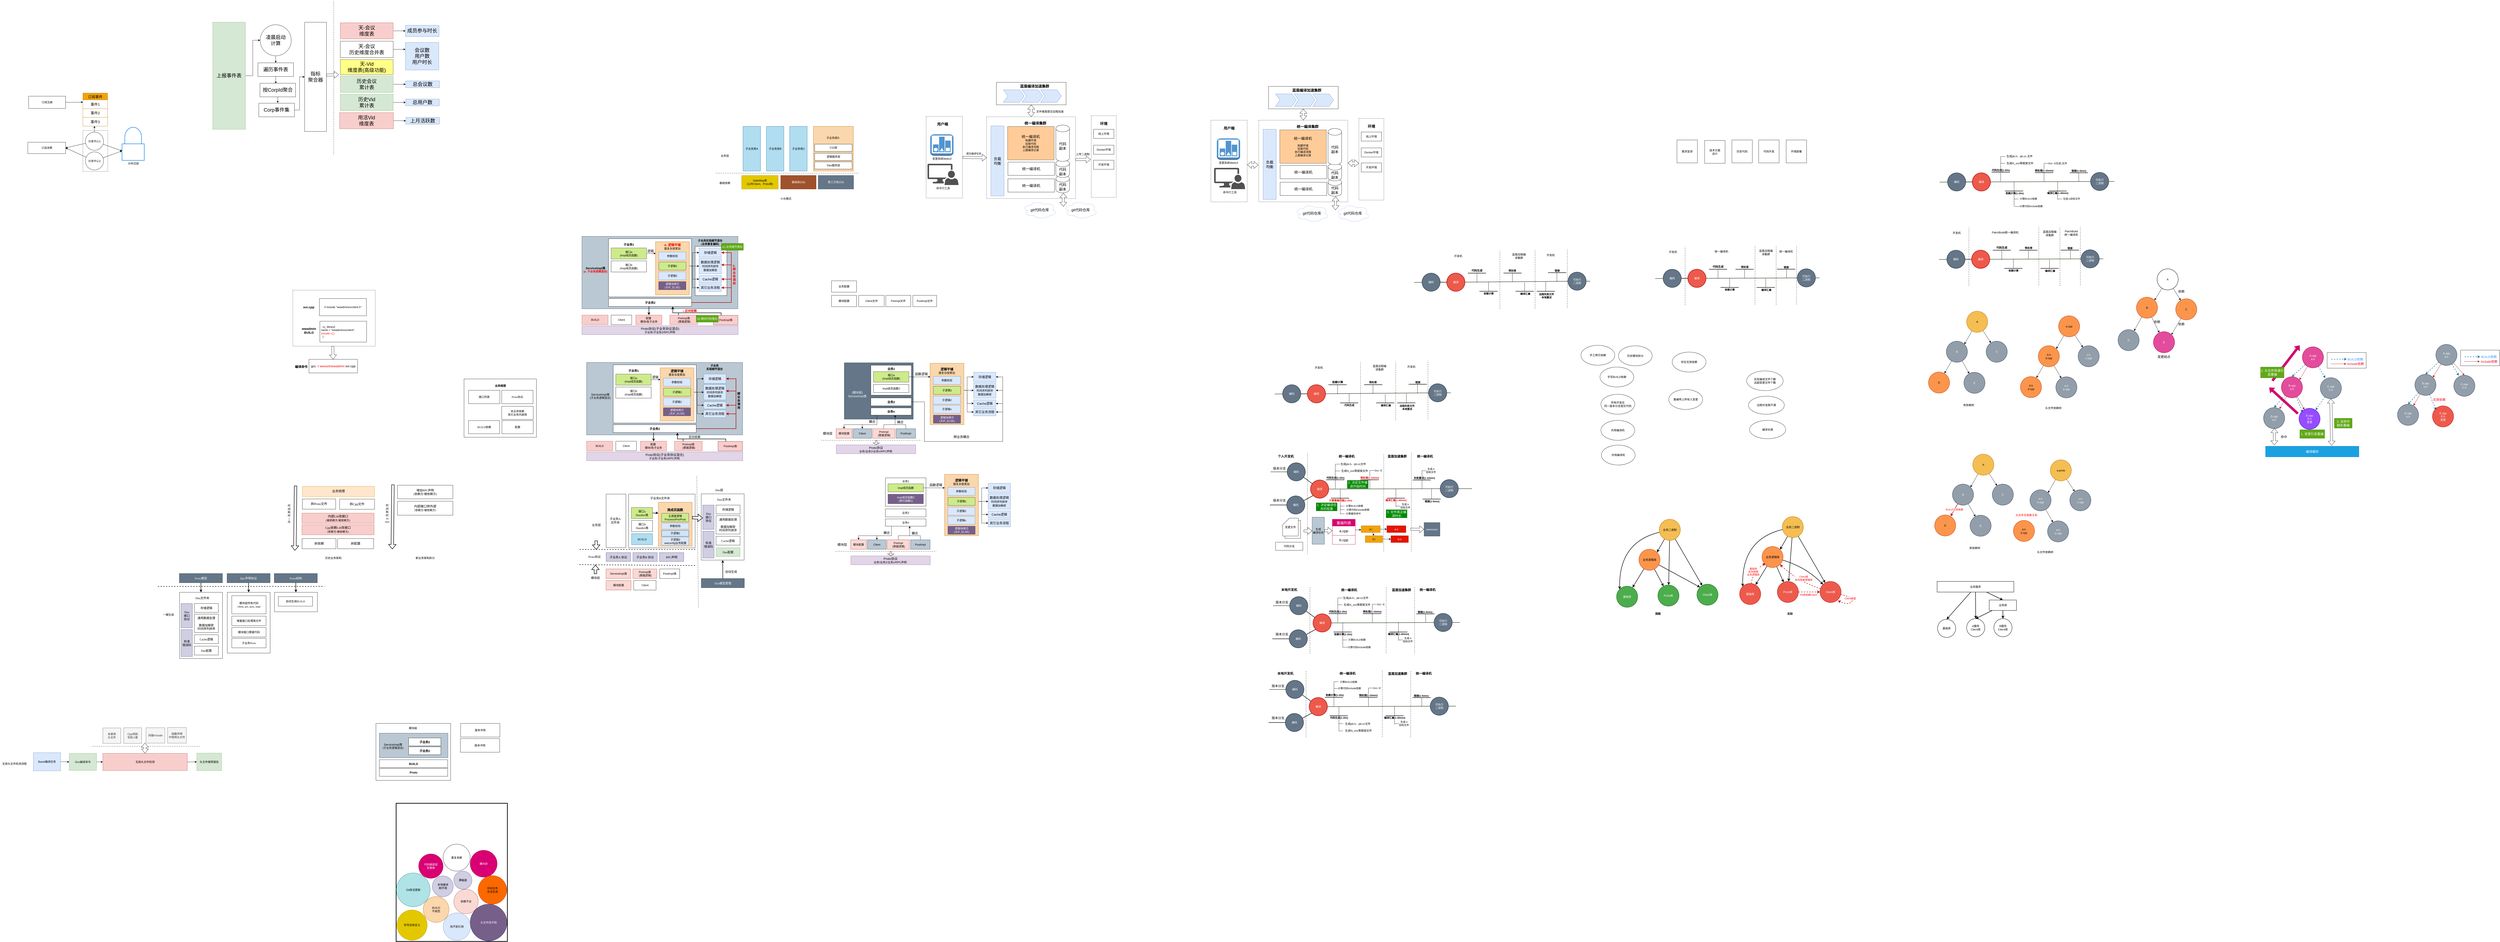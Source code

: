 <mxfile version="20.8.18" type="github">
  <diagram id="UFWvNTuP6jyYWMxc7BgN" name="第 1 页">
    <mxGraphModel dx="10686" dy="1814" grid="0" gridSize="10" guides="1" tooltips="1" connect="1" arrows="1" fold="1" page="0" pageScale="1" pageWidth="827" pageHeight="1169" math="0" shadow="0">
      <root>
        <mxCell id="0" />
        <mxCell id="1" parent="0" />
        <mxCell id="-EINA12B3DB9pgYtZH0E-25" value="" style="rounded=0;whiteSpace=wrap;html=1;fontColor=#080808;dashed=1;" parent="1" vertex="1">
          <mxGeometry x="-8099" y="45" width="110" height="181" as="geometry" />
        </mxCell>
        <mxCell id="VN9CMbAasudJfG6iaHjE-204" value="" style="rounded=0;whiteSpace=wrap;html=1;fillColor=#bac8d3;strokeColor=#23445d;" parent="1" vertex="1">
          <mxGeometry x="-5900.5" y="512" width="687" height="319" as="geometry" />
        </mxCell>
        <mxCell id="VN9CMbAasudJfG6iaHjE-243" value="" style="rounded=0;whiteSpace=wrap;html=1;labelBackgroundColor=none;fontSize=14;fontColor=#FF0019;" parent="1" vertex="1">
          <mxGeometry x="-5402" y="556" width="140" height="217" as="geometry" />
        </mxCell>
        <mxCell id="VN9CMbAasudJfG6iaHjE-56" value="" style="rounded=0;whiteSpace=wrap;html=1;fontSize=14;fontColor=#fa0000;dashed=1;" parent="1" vertex="1">
          <mxGeometry x="-7174" y="749" width="363" height="247" as="geometry" />
        </mxCell>
        <mxCell id="7EGRMzQ83MrLN26R4Qc3-54" value="" style="rounded=0;whiteSpace=wrap;html=1;strokeWidth=3;shadow=0;glass=0;" parent="1" vertex="1">
          <mxGeometry x="-6719" y="3011" width="490" height="609" as="geometry" />
        </mxCell>
        <mxCell id="7EGRMzQ83MrLN26R4Qc3-45" value="爆磁盘" style="ellipse;whiteSpace=wrap;html=1;aspect=fixed;fillColor=#d0cee2;strokeColor=#56517e;" parent="1" vertex="1">
          <mxGeometry x="-6465" y="3310" width="80" height="80" as="geometry" />
        </mxCell>
        <mxCell id="7EGRMzQ83MrLN26R4Qc3-44" value="爆内存" style="ellipse;whiteSpace=wrap;html=1;aspect=fixed;fillColor=#d80073;fontColor=#ffffff;strokeColor=#A50040;" parent="1" vertex="1">
          <mxGeometry x="-6393" y="3218" width="119" height="119" as="geometry" />
        </mxCell>
        <mxCell id="7EGRMzQ83MrLN26R4Qc3-47" value="Git库没更新" style="ellipse;whiteSpace=wrap;html=1;aspect=fixed;fillColor=#b0e3e6;strokeColor=#0e8088;" parent="1" vertex="1">
          <mxGeometry x="-6718" y="3318" width="149" height="149" as="geometry" />
        </mxCell>
        <mxCell id="7EGRMzQ83MrLN26R4Qc3-36" value="" style="rounded=0;whiteSpace=wrap;html=1;" parent="1" vertex="1">
          <mxGeometry x="-6808" y="2659" width="329" height="251" as="geometry" />
        </mxCell>
        <mxCell id="Y1d3jWinqms75qIONGKV-315" value="" style="rounded=0;whiteSpace=wrap;html=1;fontFamily=Verdana;fontSize=12;fontColor=#000000;" parent="1" vertex="1">
          <mxGeometry x="-6420" y="1140.5" width="319" height="257" as="geometry" />
        </mxCell>
        <mxCell id="Y1d3jWinqms75qIONGKV-266" value="" style="rounded=0;whiteSpace=wrap;html=1;fontFamily=Verdana;fontSize=13;fontColor=#000000;" parent="1" vertex="1">
          <mxGeometry x="-5375" y="1647" width="189" height="292" as="geometry" />
        </mxCell>
        <mxCell id="Y1d3jWinqms75qIONGKV-284" value="" style="rounded=0;whiteSpace=wrap;html=1;fontFamily=Verdana;fontSize=13;fontColor=#000000;" parent="1" vertex="1">
          <mxGeometry x="-5695" y="1648" width="293" height="237" as="geometry" />
        </mxCell>
        <mxCell id="Y1d3jWinqms75qIONGKV-148" value="" style="rounded=0;whiteSpace=wrap;html=1;fillColor=#bac8d3;strokeColor=#23445d;" parent="1" vertex="1">
          <mxGeometry x="-5880" y="1068" width="687" height="319" as="geometry" />
        </mxCell>
        <mxCell id="Y1d3jWinqms75qIONGKV-161" value="" style="rounded=0;whiteSpace=wrap;html=1;" parent="1" vertex="1">
          <mxGeometry x="-5763" y="1078" width="366" height="257" as="geometry" />
        </mxCell>
        <mxCell id="Y1d3jWinqms75qIONGKV-34" value="" style="rounded=0;whiteSpace=wrap;html=1;fillColor=#647687;fontColor=#ffffff;strokeColor=#314354;" parent="1" vertex="1">
          <mxGeometry x="-4745" y="1069" width="304" height="249" as="geometry" />
        </mxCell>
        <mxCell id="7E8HUrqJmNqaqg7zv2nh-223" value="" style="group" parent="1" vertex="1" connectable="0">
          <mxGeometry x="-2606" y="2584" width="80" height="109" as="geometry" />
        </mxCell>
        <mxCell id="7E8HUrqJmNqaqg7zv2nh-224" value="" style="group" parent="7E8HUrqJmNqaqg7zv2nh-223" vertex="1" connectable="0">
          <mxGeometry width="80" height="109" as="geometry" />
        </mxCell>
        <mxCell id="7E8HUrqJmNqaqg7zv2nh-225" value="" style="endArrow=none;html=1;rounded=0;endSize=7;strokeWidth=2;" parent="7E8HUrqJmNqaqg7zv2nh-224" edge="1">
          <mxGeometry width="50" height="50" relative="1" as="geometry">
            <mxPoint x="-1" y="41" as="sourcePoint" />
            <mxPoint x="79" y="41" as="targetPoint" />
          </mxGeometry>
        </mxCell>
        <mxCell id="7E8HUrqJmNqaqg7zv2nh-226" value="" style="endArrow=none;html=1;rounded=0;strokeWidth=1;endSize=7;" parent="7E8HUrqJmNqaqg7zv2nh-224" edge="1">
          <mxGeometry width="50" height="50" relative="1" as="geometry">
            <mxPoint x="40" as="sourcePoint" />
            <mxPoint x="40" y="109" as="targetPoint" />
          </mxGeometry>
        </mxCell>
        <mxCell id="7E8HUrqJmNqaqg7zv2nh-227" value="&lt;b&gt;依赖计算(1-20s)&lt;/b&gt;" style="edgeLabel;html=1;align=center;verticalAlign=middle;resizable=0;points=[];" parent="7E8HUrqJmNqaqg7zv2nh-226" vertex="1" connectable="0">
          <mxGeometry x="-0.848" y="1" relative="1" as="geometry">
            <mxPoint x="-20" y="-59" as="offset" />
          </mxGeometry>
        </mxCell>
        <mxCell id="7E8HUrqJmNqaqg7zv2nh-228" value="" style="endArrow=none;html=1;rounded=0;strokeWidth=1;endSize=7;" parent="7E8HUrqJmNqaqg7zv2nh-224" edge="1">
          <mxGeometry width="50" height="50" relative="1" as="geometry">
            <mxPoint x="39" y="76" as="sourcePoint" />
            <mxPoint x="59" y="76" as="targetPoint" />
          </mxGeometry>
        </mxCell>
        <mxCell id="7E8HUrqJmNqaqg7zv2nh-229" value="计算BUILD依赖" style="edgeLabel;html=1;align=center;verticalAlign=middle;resizable=0;points=[];" parent="7E8HUrqJmNqaqg7zv2nh-228" vertex="1" connectable="0">
          <mxGeometry x="0.749" y="1" relative="1" as="geometry">
            <mxPoint x="25" y="-183" as="offset" />
          </mxGeometry>
        </mxCell>
        <mxCell id="7E8HUrqJmNqaqg7zv2nh-40" value="" style="rounded=0;whiteSpace=wrap;html=1;fontSize=16;dashed=1;" parent="1" vertex="1">
          <mxGeometry x="-2919" width="392" height="360" as="geometry" />
        </mxCell>
        <mxCell id="B2dhJDM8e6DZC0485M9m-5" value="" style="endArrow=none;html=1;rounded=0;startArrow=none;strokeWidth=2;fillColor=#6d8764;strokeColor=#3A5431;" parent="1" source="B2dhJDM8e6DZC0485M9m-3" edge="1">
          <mxGeometry width="50" height="50" relative="1" as="geometry">
            <mxPoint x="34" y="273" as="sourcePoint" />
            <mxPoint x="850" y="270" as="targetPoint" />
          </mxGeometry>
        </mxCell>
        <mxCell id="B2dhJDM8e6DZC0485M9m-1" value="编码" style="ellipse;whiteSpace=wrap;html=1;aspect=fixed;fillColor=#647687;fontColor=#ffffff;strokeColor=#314354;strokeWidth=2;" parent="1" vertex="1">
          <mxGeometry x="115" y="232" width="80" height="80" as="geometry" />
        </mxCell>
        <mxCell id="B2dhJDM8e6DZC0485M9m-6" value="" style="endArrow=none;html=1;rounded=0;strokeWidth=2;fillColor=#6d8764;strokeColor=#3A5431;" parent="1" target="B2dhJDM8e6DZC0485M9m-1" edge="1">
          <mxGeometry width="50" height="50" relative="1" as="geometry">
            <mxPoint x="80" y="273" as="sourcePoint" />
            <mxPoint x="840" y="270" as="targetPoint" />
          </mxGeometry>
        </mxCell>
        <mxCell id="B2dhJDM8e6DZC0485M9m-2" value="编译" style="ellipse;whiteSpace=wrap;html=1;aspect=fixed;fillColor=#e51400;fontColor=#ffffff;strokeColor=#B20000;opacity=70;strokeWidth=3;" parent="1" vertex="1">
          <mxGeometry x="224" y="232" width="80" height="80" as="geometry" />
        </mxCell>
        <mxCell id="B2dhJDM8e6DZC0485M9m-7" value="" style="endArrow=none;html=1;rounded=0;startArrow=none;strokeWidth=2;" parent="1" source="B2dhJDM8e6DZC0485M9m-1" target="B2dhJDM8e6DZC0485M9m-2" edge="1">
          <mxGeometry width="50" height="50" relative="1" as="geometry">
            <mxPoint x="180" y="270" as="sourcePoint" />
            <mxPoint x="840" y="270" as="targetPoint" />
          </mxGeometry>
        </mxCell>
        <mxCell id="B2dhJDM8e6DZC0485M9m-3" value="可执行&lt;br&gt;二进制" style="ellipse;whiteSpace=wrap;html=1;aspect=fixed;fillColor=#647687;fontColor=#ffffff;strokeColor=#314354;strokeWidth=2;" parent="1" vertex="1">
          <mxGeometry x="745" y="230" width="80" height="80" as="geometry" />
        </mxCell>
        <mxCell id="B2dhJDM8e6DZC0485M9m-8" value="" style="endArrow=none;html=1;rounded=0;startArrow=none;strokeWidth=2;fillColor=#6d8764;strokeColor=#3A5431;" parent="1" source="B2dhJDM8e6DZC0485M9m-2" target="B2dhJDM8e6DZC0485M9m-3" edge="1">
          <mxGeometry width="50" height="50" relative="1" as="geometry">
            <mxPoint x="320.0" y="271.87" as="sourcePoint" />
            <mxPoint x="840.0" y="270" as="targetPoint" />
          </mxGeometry>
        </mxCell>
        <mxCell id="B2dhJDM8e6DZC0485M9m-24" value="" style="group" parent="1" vertex="1" connectable="0">
          <mxGeometry x="309" y="144" width="190" height="126" as="geometry" />
        </mxCell>
        <mxCell id="B2dhJDM8e6DZC0485M9m-9" value="" style="endArrow=none;html=1;rounded=0;endSize=7;strokeWidth=2;" parent="B2dhJDM8e6DZC0485M9m-24" edge="1">
          <mxGeometry width="50" height="50" relative="1" as="geometry">
            <mxPoint y="85" as="sourcePoint" />
            <mxPoint x="80" y="85" as="targetPoint" />
          </mxGeometry>
        </mxCell>
        <mxCell id="B2dhJDM8e6DZC0485M9m-10" value="" style="endArrow=none;html=1;rounded=0;strokeWidth=1;" parent="B2dhJDM8e6DZC0485M9m-24" edge="1">
          <mxGeometry width="50" height="50" relative="1" as="geometry">
            <mxPoint x="40" y="126" as="sourcePoint" />
            <mxPoint x="40" y="86" as="targetPoint" />
          </mxGeometry>
        </mxCell>
        <mxCell id="B2dhJDM8e6DZC0485M9m-11" value="" style="endArrow=none;html=1;rounded=0;strokeWidth=1;endSize=7;" parent="B2dhJDM8e6DZC0485M9m-24" edge="1">
          <mxGeometry width="50" height="50" relative="1" as="geometry">
            <mxPoint x="40" y="86" as="sourcePoint" />
            <mxPoint x="40" y="16" as="targetPoint" />
          </mxGeometry>
        </mxCell>
        <mxCell id="B2dhJDM8e6DZC0485M9m-12" value="&lt;b&gt;代码生成(1-20s)&lt;/b&gt;" style="edgeLabel;html=1;align=center;verticalAlign=middle;resizable=0;points=[];" parent="B2dhJDM8e6DZC0485M9m-11" vertex="1" connectable="0">
          <mxGeometry x="-0.848" y="1" relative="1" as="geometry">
            <mxPoint x="1" y="-5" as="offset" />
          </mxGeometry>
        </mxCell>
        <mxCell id="B2dhJDM8e6DZC0485M9m-13" value="" style="endArrow=none;html=1;rounded=0;strokeWidth=1;endSize=7;" parent="B2dhJDM8e6DZC0485M9m-24" edge="1">
          <mxGeometry width="50" height="50" relative="1" as="geometry">
            <mxPoint x="40" y="46" as="sourcePoint" />
            <mxPoint x="60" y="46" as="targetPoint" />
          </mxGeometry>
        </mxCell>
        <mxCell id="B2dhJDM8e6DZC0485M9m-14" value="" style="endArrow=none;html=1;rounded=0;strokeWidth=1;endSize=7;" parent="B2dhJDM8e6DZC0485M9m-24" edge="1">
          <mxGeometry width="50" height="50" relative="1" as="geometry">
            <mxPoint x="40" y="16.0" as="sourcePoint" />
            <mxPoint x="60" y="16.0" as="targetPoint" />
          </mxGeometry>
        </mxCell>
        <mxCell id="B2dhJDM8e6DZC0485M9m-15" value="生成pb.h、pb.cc 文件" style="text;html=1;strokeColor=none;fillColor=none;align=center;verticalAlign=middle;whiteSpace=wrap;rounded=0;" parent="B2dhJDM8e6DZC0485M9m-24" vertex="1">
          <mxGeometry x="58" width="130" height="30" as="geometry" />
        </mxCell>
        <mxCell id="B2dhJDM8e6DZC0485M9m-16" value="生成hi_xxx等框架文件" style="text;html=1;strokeColor=none;fillColor=none;align=center;verticalAlign=middle;whiteSpace=wrap;rounded=0;" parent="B2dhJDM8e6DZC0485M9m-24" vertex="1">
          <mxGeometry x="60" y="31" width="130" height="30" as="geometry" />
        </mxCell>
        <mxCell id="B2dhJDM8e6DZC0485M9m-28" value="" style="endArrow=none;html=1;rounded=0;strokeWidth=1;endSize=7;" parent="1" edge="1">
          <mxGeometry width="50" height="50" relative="1" as="geometry">
            <mxPoint x="410" y="380" as="sourcePoint" />
            <mxPoint x="440" y="380" as="targetPoint" />
          </mxGeometry>
        </mxCell>
        <mxCell id="B2dhJDM8e6DZC0485M9m-29" value="计算代码Include依赖" style="edgeLabel;html=1;align=center;verticalAlign=middle;resizable=0;points=[];" parent="B2dhJDM8e6DZC0485M9m-28" vertex="1" connectable="0">
          <mxGeometry x="0.715" y="1" relative="1" as="geometry">
            <mxPoint x="47" as="offset" />
          </mxGeometry>
        </mxCell>
        <mxCell id="B2dhJDM8e6DZC0485M9m-31" value="" style="group" parent="1" vertex="1" connectable="0">
          <mxGeometry x="368" y="271" width="80" height="109" as="geometry" />
        </mxCell>
        <mxCell id="B2dhJDM8e6DZC0485M9m-32" value="" style="group" parent="B2dhJDM8e6DZC0485M9m-31" vertex="1" connectable="0">
          <mxGeometry width="80" height="109" as="geometry" />
        </mxCell>
        <mxCell id="B2dhJDM8e6DZC0485M9m-17" value="" style="endArrow=none;html=1;rounded=0;endSize=7;strokeWidth=2;" parent="B2dhJDM8e6DZC0485M9m-32" edge="1">
          <mxGeometry width="50" height="50" relative="1" as="geometry">
            <mxPoint y="41" as="sourcePoint" />
            <mxPoint x="80" y="41" as="targetPoint" />
          </mxGeometry>
        </mxCell>
        <mxCell id="B2dhJDM8e6DZC0485M9m-18" value="" style="endArrow=none;html=1;rounded=0;strokeWidth=1;endSize=7;" parent="B2dhJDM8e6DZC0485M9m-32" edge="1">
          <mxGeometry width="50" height="50" relative="1" as="geometry">
            <mxPoint x="40" as="sourcePoint" />
            <mxPoint x="40" y="109" as="targetPoint" />
          </mxGeometry>
        </mxCell>
        <mxCell id="B2dhJDM8e6DZC0485M9m-19" value="&lt;b&gt;依赖计算(1-20s)&lt;/b&gt;" style="edgeLabel;html=1;align=center;verticalAlign=middle;resizable=0;points=[];" parent="B2dhJDM8e6DZC0485M9m-18" vertex="1" connectable="0">
          <mxGeometry x="-0.848" y="1" relative="1" as="geometry">
            <mxPoint x="1" y="42" as="offset" />
          </mxGeometry>
        </mxCell>
        <mxCell id="B2dhJDM8e6DZC0485M9m-21" value="" style="endArrow=none;html=1;rounded=0;strokeWidth=1;endSize=7;" parent="B2dhJDM8e6DZC0485M9m-32" edge="1">
          <mxGeometry width="50" height="50" relative="1" as="geometry">
            <mxPoint x="40" y="76" as="sourcePoint" />
            <mxPoint x="60" y="76" as="targetPoint" />
          </mxGeometry>
        </mxCell>
        <mxCell id="B2dhJDM8e6DZC0485M9m-27" value="计算BUILD依赖" style="edgeLabel;html=1;align=center;verticalAlign=middle;resizable=0;points=[];" parent="B2dhJDM8e6DZC0485M9m-21" vertex="1" connectable="0">
          <mxGeometry x="0.749" y="1" relative="1" as="geometry">
            <mxPoint x="45" as="offset" />
          </mxGeometry>
        </mxCell>
        <mxCell id="B2dhJDM8e6DZC0485M9m-33" value="" style="endArrow=none;html=1;rounded=0;endSize=7;strokeWidth=2;" parent="1" edge="1">
          <mxGeometry width="50" height="50" relative="1" as="geometry">
            <mxPoint x="500" y="231" as="sourcePoint" />
            <mxPoint x="580" y="231" as="targetPoint" />
          </mxGeometry>
        </mxCell>
        <mxCell id="B2dhJDM8e6DZC0485M9m-34" value="" style="endArrow=none;html=1;rounded=0;strokeWidth=1;endSize=7;" parent="1" edge="1">
          <mxGeometry width="50" height="50" relative="1" as="geometry">
            <mxPoint x="540" y="270" as="sourcePoint" />
            <mxPoint x="540" y="190" as="targetPoint" />
          </mxGeometry>
        </mxCell>
        <mxCell id="B2dhJDM8e6DZC0485M9m-35" value="&lt;b&gt;预处理(1-10min)&lt;/b&gt;" style="edgeLabel;html=1;align=center;verticalAlign=middle;resizable=0;points=[];" parent="B2dhJDM8e6DZC0485M9m-34" vertex="1" connectable="0">
          <mxGeometry x="-0.848" y="1" relative="1" as="geometry">
            <mxPoint x="1" y="-42" as="offset" />
          </mxGeometry>
        </mxCell>
        <mxCell id="B2dhJDM8e6DZC0485M9m-37" value="" style="endArrow=none;html=1;rounded=0;strokeWidth=1;endSize=7;" parent="1" edge="1">
          <mxGeometry width="50" height="50" relative="1" as="geometry">
            <mxPoint x="540" y="190.0" as="sourcePoint" />
            <mxPoint x="560" y="190.0" as="targetPoint" />
          </mxGeometry>
        </mxCell>
        <mxCell id="B2dhJDM8e6DZC0485M9m-40" value="Gcc -E生成.i文件" style="edgeLabel;html=1;align=center;verticalAlign=middle;resizable=0;points=[];" parent="B2dhJDM8e6DZC0485M9m-37" vertex="1" connectable="0">
          <mxGeometry x="0.7" relative="1" as="geometry">
            <mxPoint x="43" as="offset" />
          </mxGeometry>
        </mxCell>
        <mxCell id="B2dhJDM8e6DZC0485M9m-41" value="" style="group" parent="1" vertex="1" connectable="0">
          <mxGeometry x="560" y="271" width="80" height="109" as="geometry" />
        </mxCell>
        <mxCell id="B2dhJDM8e6DZC0485M9m-42" value="" style="group" parent="B2dhJDM8e6DZC0485M9m-41" vertex="1" connectable="0">
          <mxGeometry width="80" height="109" as="geometry" />
        </mxCell>
        <mxCell id="B2dhJDM8e6DZC0485M9m-43" value="" style="endArrow=none;html=1;rounded=0;endSize=7;strokeWidth=2;" parent="B2dhJDM8e6DZC0485M9m-42" edge="1">
          <mxGeometry width="50" height="50" relative="1" as="geometry">
            <mxPoint y="41" as="sourcePoint" />
            <mxPoint x="80" y="41" as="targetPoint" />
          </mxGeometry>
        </mxCell>
        <mxCell id="B2dhJDM8e6DZC0485M9m-44" value="" style="endArrow=none;html=1;rounded=0;strokeWidth=1;endSize=7;" parent="B2dhJDM8e6DZC0485M9m-42" edge="1">
          <mxGeometry width="50" height="50" relative="1" as="geometry">
            <mxPoint x="40" as="sourcePoint" />
            <mxPoint x="40" y="79" as="targetPoint" />
          </mxGeometry>
        </mxCell>
        <mxCell id="B2dhJDM8e6DZC0485M9m-45" value="&lt;b&gt;编译汇编(1-40min)&lt;/b&gt;" style="edgeLabel;html=1;align=center;verticalAlign=middle;resizable=0;points=[];" parent="B2dhJDM8e6DZC0485M9m-44" vertex="1" connectable="0">
          <mxGeometry x="-0.848" y="1" relative="1" as="geometry">
            <mxPoint x="-1" y="44" as="offset" />
          </mxGeometry>
        </mxCell>
        <mxCell id="B2dhJDM8e6DZC0485M9m-46" value="" style="endArrow=none;html=1;rounded=0;strokeWidth=1;endSize=7;" parent="B2dhJDM8e6DZC0485M9m-42" edge="1">
          <mxGeometry width="50" height="50" relative="1" as="geometry">
            <mxPoint x="40" y="76" as="sourcePoint" />
            <mxPoint x="60" y="76" as="targetPoint" />
          </mxGeometry>
        </mxCell>
        <mxCell id="B2dhJDM8e6DZC0485M9m-47" value="生成.o目标文件" style="edgeLabel;html=1;align=center;verticalAlign=middle;resizable=0;points=[];" parent="B2dhJDM8e6DZC0485M9m-46" vertex="1" connectable="0">
          <mxGeometry x="0.749" y="1" relative="1" as="geometry">
            <mxPoint x="43" as="offset" />
          </mxGeometry>
        </mxCell>
        <mxCell id="B2dhJDM8e6DZC0485M9m-49" value="" style="endArrow=none;html=1;fontFamily=Helvetica;fontSize=11;fontColor=default;align=center;endSize=7;strokeColor=default;strokeWidth=2;" parent="1" edge="1">
          <mxGeometry width="50" height="50" relative="1" as="geometry">
            <mxPoint x="653" y="231.6" as="sourcePoint" />
            <mxPoint x="733" y="231.6" as="targetPoint" />
          </mxGeometry>
        </mxCell>
        <mxCell id="B2dhJDM8e6DZC0485M9m-50" value="&lt;b&gt;链接(1-5min)&lt;/b&gt;" style="edgeLabel;html=1;align=center;verticalAlign=middle;resizable=0;points=[];" parent="1" vertex="1" connectable="0">
          <mxGeometry x="693" y="222.6" as="geometry" />
        </mxCell>
        <mxCell id="B2dhJDM8e6DZC0485M9m-53" value="" style="endArrow=none;html=1;rounded=0;strokeWidth=1;endSize=7;" parent="1" edge="1">
          <mxGeometry width="50" height="50" relative="1" as="geometry">
            <mxPoint x="693" y="271" as="sourcePoint" />
            <mxPoint x="693" y="231" as="targetPoint" />
          </mxGeometry>
        </mxCell>
        <mxCell id="B2dhJDM8e6DZC0485M9m-54" value="" style="endArrow=none;html=1;rounded=0;startArrow=none;strokeWidth=2;fillColor=#6d8764;strokeColor=#3A5431;" parent="1" source="B2dhJDM8e6DZC0485M9m-59" edge="1">
          <mxGeometry width="50" height="50" relative="1" as="geometry">
            <mxPoint x="-15" y="614" as="sourcePoint" />
            <mxPoint x="801.0" y="611" as="targetPoint" />
          </mxGeometry>
        </mxCell>
        <mxCell id="B2dhJDM8e6DZC0485M9m-55" value="编码" style="ellipse;whiteSpace=wrap;html=1;aspect=fixed;fillColor=#647687;fontColor=#ffffff;strokeColor=#314354;strokeWidth=2;" parent="1" vertex="1">
          <mxGeometry x="112" y="573" width="80" height="80" as="geometry" />
        </mxCell>
        <mxCell id="B2dhJDM8e6DZC0485M9m-56" value="" style="endArrow=none;html=1;rounded=0;strokeWidth=2;fillColor=#6d8764;strokeColor=#3A5431;" parent="1" target="B2dhJDM8e6DZC0485M9m-55" edge="1">
          <mxGeometry width="50" height="50" relative="1" as="geometry">
            <mxPoint x="77" y="614" as="sourcePoint" />
            <mxPoint x="837" y="611" as="targetPoint" />
          </mxGeometry>
        </mxCell>
        <mxCell id="B2dhJDM8e6DZC0485M9m-57" value="编译" style="ellipse;whiteSpace=wrap;html=1;aspect=fixed;fillColor=#e51400;fontColor=#ffffff;strokeColor=#B20000;opacity=70;strokeWidth=3;" parent="1" vertex="1">
          <mxGeometry x="221" y="573" width="80" height="80" as="geometry" />
        </mxCell>
        <mxCell id="B2dhJDM8e6DZC0485M9m-58" value="" style="endArrow=none;html=1;rounded=0;startArrow=none;strokeWidth=2;" parent="1" source="B2dhJDM8e6DZC0485M9m-55" target="B2dhJDM8e6DZC0485M9m-57" edge="1">
          <mxGeometry width="50" height="50" relative="1" as="geometry">
            <mxPoint x="177" y="611" as="sourcePoint" />
            <mxPoint x="837" y="611" as="targetPoint" />
          </mxGeometry>
        </mxCell>
        <mxCell id="B2dhJDM8e6DZC0485M9m-59" value="可执行&lt;br&gt;二进制" style="ellipse;whiteSpace=wrap;html=1;aspect=fixed;fillColor=#647687;fontColor=#ffffff;strokeColor=#314354;strokeWidth=2;" parent="1" vertex="1">
          <mxGeometry x="703" y="571" width="80" height="80" as="geometry" />
        </mxCell>
        <mxCell id="B2dhJDM8e6DZC0485M9m-60" value="" style="endArrow=none;html=1;rounded=0;startArrow=none;strokeWidth=2;fillColor=#6d8764;strokeColor=#3A5431;" parent="1" source="B2dhJDM8e6DZC0485M9m-57" target="B2dhJDM8e6DZC0485M9m-59" edge="1">
          <mxGeometry width="50" height="50" relative="1" as="geometry">
            <mxPoint x="317.0" y="612.87" as="sourcePoint" />
            <mxPoint x="837.0" y="611" as="targetPoint" />
          </mxGeometry>
        </mxCell>
        <mxCell id="B2dhJDM8e6DZC0485M9m-72" value="" style="group" parent="1" vertex="1" connectable="0">
          <mxGeometry x="365" y="612" width="80" height="109" as="geometry" />
        </mxCell>
        <mxCell id="B2dhJDM8e6DZC0485M9m-73" value="" style="group" parent="B2dhJDM8e6DZC0485M9m-72" vertex="1" connectable="0">
          <mxGeometry width="80" height="109" as="geometry" />
        </mxCell>
        <mxCell id="B2dhJDM8e6DZC0485M9m-74" value="" style="endArrow=none;html=1;rounded=0;endSize=7;strokeWidth=2;" parent="B2dhJDM8e6DZC0485M9m-73" edge="1">
          <mxGeometry width="50" height="50" relative="1" as="geometry">
            <mxPoint y="41" as="sourcePoint" />
            <mxPoint x="80" y="41" as="targetPoint" />
          </mxGeometry>
        </mxCell>
        <mxCell id="B2dhJDM8e6DZC0485M9m-75" value="" style="endArrow=none;html=1;rounded=0;strokeWidth=1;endSize=7;" parent="B2dhJDM8e6DZC0485M9m-73" edge="1">
          <mxGeometry width="50" height="50" relative="1" as="geometry">
            <mxPoint x="40" as="sourcePoint" />
            <mxPoint x="40" y="40" as="targetPoint" />
          </mxGeometry>
        </mxCell>
        <mxCell id="B2dhJDM8e6DZC0485M9m-76" value="&lt;b&gt;依赖计算&lt;/b&gt;" style="edgeLabel;html=1;align=center;verticalAlign=middle;resizable=0;points=[];" parent="B2dhJDM8e6DZC0485M9m-75" vertex="1" connectable="0">
          <mxGeometry x="-0.848" y="1" relative="1" as="geometry">
            <mxPoint x="-1" y="48" as="offset" />
          </mxGeometry>
        </mxCell>
        <mxCell id="B2dhJDM8e6DZC0485M9m-79" value="" style="endArrow=none;html=1;rounded=0;endSize=7;strokeWidth=2;" parent="1" edge="1">
          <mxGeometry width="50" height="50" relative="1" as="geometry">
            <mxPoint x="431" y="573" as="sourcePoint" />
            <mxPoint x="511" y="573" as="targetPoint" />
          </mxGeometry>
        </mxCell>
        <mxCell id="B2dhJDM8e6DZC0485M9m-80" value="" style="endArrow=none;html=1;rounded=0;strokeWidth=1;endSize=7;" parent="1" edge="1">
          <mxGeometry width="50" height="50" relative="1" as="geometry">
            <mxPoint x="471" y="612" as="sourcePoint" />
            <mxPoint x="471" y="572" as="targetPoint" />
          </mxGeometry>
        </mxCell>
        <mxCell id="B2dhJDM8e6DZC0485M9m-81" value="&lt;b&gt;预处理&lt;/b&gt;" style="edgeLabel;html=1;align=center;verticalAlign=middle;resizable=0;points=[];" parent="B2dhJDM8e6DZC0485M9m-80" vertex="1" connectable="0">
          <mxGeometry x="-0.848" y="1" relative="1" as="geometry">
            <mxPoint x="1" y="-46" as="offset" />
          </mxGeometry>
        </mxCell>
        <mxCell id="B2dhJDM8e6DZC0485M9m-84" value="" style="group" parent="1" vertex="1" connectable="0">
          <mxGeometry x="557" y="612" width="80" height="109" as="geometry" />
        </mxCell>
        <mxCell id="B2dhJDM8e6DZC0485M9m-85" value="" style="group" parent="B2dhJDM8e6DZC0485M9m-84" vertex="1" connectable="0">
          <mxGeometry width="80" height="109" as="geometry" />
        </mxCell>
        <mxCell id="B2dhJDM8e6DZC0485M9m-86" value="" style="endArrow=none;html=1;rounded=0;endSize=7;strokeWidth=2;" parent="B2dhJDM8e6DZC0485M9m-85" edge="1">
          <mxGeometry width="50" height="50" relative="1" as="geometry">
            <mxPoint x="-33" y="41" as="sourcePoint" />
            <mxPoint x="47" y="41" as="targetPoint" />
          </mxGeometry>
        </mxCell>
        <mxCell id="B2dhJDM8e6DZC0485M9m-87" value="" style="endArrow=none;html=1;rounded=0;strokeWidth=1;endSize=7;" parent="B2dhJDM8e6DZC0485M9m-85" edge="1">
          <mxGeometry width="50" height="50" relative="1" as="geometry">
            <mxPoint x="7" y="2" as="sourcePoint" />
            <mxPoint x="7" y="42" as="targetPoint" />
          </mxGeometry>
        </mxCell>
        <mxCell id="B2dhJDM8e6DZC0485M9m-88" value="&lt;b&gt;编译汇编&lt;/b&gt;" style="edgeLabel;html=1;align=center;verticalAlign=middle;resizable=0;points=[];" parent="B2dhJDM8e6DZC0485M9m-87" vertex="1" connectable="0">
          <mxGeometry x="-0.848" y="1" relative="1" as="geometry">
            <mxPoint x="1" y="47" as="offset" />
          </mxGeometry>
        </mxCell>
        <mxCell id="B2dhJDM8e6DZC0485M9m-91" value="" style="endArrow=none;html=1;fontFamily=Helvetica;fontSize=11;fontColor=default;align=center;endSize=7;strokeColor=default;strokeWidth=2;" parent="1" edge="1">
          <mxGeometry width="50" height="50" relative="1" as="geometry">
            <mxPoint x="614" y="572.6" as="sourcePoint" />
            <mxPoint x="694" y="572.6" as="targetPoint" />
          </mxGeometry>
        </mxCell>
        <mxCell id="B2dhJDM8e6DZC0485M9m-92" value="&lt;b&gt;链接&lt;/b&gt;" style="edgeLabel;html=1;align=center;verticalAlign=middle;resizable=0;points=[];" parent="1" vertex="1" connectable="0">
          <mxGeometry x="654" y="563.6" as="geometry" />
        </mxCell>
        <mxCell id="B2dhJDM8e6DZC0485M9m-93" value="" style="endArrow=none;html=1;rounded=0;strokeWidth=1;endSize=7;" parent="1" edge="1">
          <mxGeometry width="50" height="50" relative="1" as="geometry">
            <mxPoint x="656" y="612" as="sourcePoint" />
            <mxPoint x="656" y="572" as="targetPoint" />
          </mxGeometry>
        </mxCell>
        <mxCell id="B2dhJDM8e6DZC0485M9m-98" value="" style="group" parent="1" vertex="1" connectable="0">
          <mxGeometry x="314" y="547" width="80" height="67" as="geometry" />
        </mxCell>
        <mxCell id="B2dhJDM8e6DZC0485M9m-96" value="" style="group" parent="B2dhJDM8e6DZC0485M9m-98" vertex="1" connectable="0">
          <mxGeometry y="26" width="80" height="41" as="geometry" />
        </mxCell>
        <mxCell id="B2dhJDM8e6DZC0485M9m-62" value="" style="endArrow=none;html=1;rounded=0;endSize=7;strokeWidth=2;" parent="B2dhJDM8e6DZC0485M9m-96" edge="1">
          <mxGeometry width="50" height="50" relative="1" as="geometry">
            <mxPoint as="sourcePoint" />
            <mxPoint x="80" as="targetPoint" />
          </mxGeometry>
        </mxCell>
        <mxCell id="B2dhJDM8e6DZC0485M9m-63" value="" style="endArrow=none;html=1;rounded=0;strokeWidth=1;" parent="B2dhJDM8e6DZC0485M9m-96" edge="1">
          <mxGeometry width="50" height="50" relative="1" as="geometry">
            <mxPoint x="40" y="41" as="sourcePoint" />
            <mxPoint x="40" y="1" as="targetPoint" />
          </mxGeometry>
        </mxCell>
        <mxCell id="B2dhJDM8e6DZC0485M9m-97" value="&lt;b&gt;代码生成&lt;/b&gt;" style="text;html=1;strokeColor=none;fillColor=none;align=center;verticalAlign=middle;whiteSpace=wrap;rounded=0;strokeWidth=2;opacity=70;" parent="B2dhJDM8e6DZC0485M9m-98" vertex="1">
          <mxGeometry x="10" width="60" height="30" as="geometry" />
        </mxCell>
        <mxCell id="B2dhJDM8e6DZC0485M9m-99" value="" style="endArrow=none;dashed=1;html=1;dashPattern=1 3;strokeWidth=2;rounded=0;endSize=7;" parent="1" edge="1">
          <mxGeometry width="50" height="50" relative="1" as="geometry">
            <mxPoint x="209" y="730" as="sourcePoint" />
            <mxPoint x="209" y="473" as="targetPoint" />
          </mxGeometry>
        </mxCell>
        <mxCell id="B2dhJDM8e6DZC0485M9m-100" value="" style="endArrow=none;dashed=1;html=1;dashPattern=1 3;strokeWidth=2;rounded=0;endSize=7;" parent="1" edge="1">
          <mxGeometry width="50" height="50" relative="1" as="geometry">
            <mxPoint x="517" y="727" as="sourcePoint" />
            <mxPoint x="517" y="470" as="targetPoint" />
          </mxGeometry>
        </mxCell>
        <mxCell id="B2dhJDM8e6DZC0485M9m-101" value="" style="endArrow=none;dashed=1;html=1;dashPattern=1 3;strokeWidth=2;rounded=0;endSize=7;" parent="1" edge="1">
          <mxGeometry width="50" height="50" relative="1" as="geometry">
            <mxPoint x="610" y="728" as="sourcePoint" />
            <mxPoint x="610" y="471" as="targetPoint" />
          </mxGeometry>
        </mxCell>
        <mxCell id="B2dhJDM8e6DZC0485M9m-102" value="PatchBuild统一编译机" style="text;html=1;strokeColor=none;fillColor=none;align=center;verticalAlign=middle;whiteSpace=wrap;rounded=0;strokeWidth=2;opacity=70;" parent="1" vertex="1">
          <mxGeometry x="309" y="480" width="120" height="30" as="geometry" />
        </mxCell>
        <mxCell id="B2dhJDM8e6DZC0485M9m-103" value="蓝盾远程编译集群" style="text;html=1;strokeColor=none;fillColor=none;align=center;verticalAlign=middle;whiteSpace=wrap;rounded=0;strokeWidth=2;opacity=70;" parent="1" vertex="1">
          <mxGeometry x="530" y="484" width="70" height="30" as="geometry" />
        </mxCell>
        <mxCell id="B2dhJDM8e6DZC0485M9m-104" value="开发机" style="text;html=1;strokeColor=none;fillColor=none;align=center;verticalAlign=middle;whiteSpace=wrap;rounded=0;strokeWidth=2;opacity=70;" parent="1" vertex="1">
          <mxGeometry x="122.5" y="482" width="65" height="30" as="geometry" />
        </mxCell>
        <mxCell id="B2dhJDM8e6DZC0485M9m-105" value="" style="endArrow=none;dashed=1;html=1;dashPattern=1 3;strokeWidth=2;rounded=0;endSize=7;" parent="1" edge="1">
          <mxGeometry width="50" height="50" relative="1" as="geometry">
            <mxPoint x="700" y="727" as="sourcePoint" />
            <mxPoint x="700" y="470" as="targetPoint" />
          </mxGeometry>
        </mxCell>
        <mxCell id="B2dhJDM8e6DZC0485M9m-106" value="PatchBuild&lt;br&gt;统一编译机" style="text;html=1;strokeColor=none;fillColor=none;align=center;verticalAlign=middle;whiteSpace=wrap;rounded=0;strokeWidth=2;opacity=70;" parent="1" vertex="1">
          <mxGeometry x="600" y="482" width="120" height="30" as="geometry" />
        </mxCell>
        <mxCell id="B2dhJDM8e6DZC0485M9m-111" style="rounded=0;orthogonalLoop=1;jettySize=auto;html=1;entryX=1;entryY=0;entryDx=0;entryDy=0;strokeWidth=1;endSize=7;" parent="1" source="B2dhJDM8e6DZC0485M9m-107" target="B2dhJDM8e6DZC0485M9m-108" edge="1">
          <mxGeometry relative="1" as="geometry" />
        </mxCell>
        <mxCell id="B2dhJDM8e6DZC0485M9m-112" style="edgeStyle=none;rounded=0;orthogonalLoop=1;jettySize=auto;html=1;strokeWidth=1;endSize=7;" parent="1" source="B2dhJDM8e6DZC0485M9m-107" target="B2dhJDM8e6DZC0485M9m-109" edge="1">
          <mxGeometry relative="1" as="geometry" />
        </mxCell>
        <mxCell id="B2dhJDM8e6DZC0485M9m-107" value="A" style="ellipse;whiteSpace=wrap;html=1;aspect=fixed;strokeWidth=2;fillColor=#f0a30a;opacity=70;fontColor=#000000;strokeColor=#BD7000;" parent="1" vertex="1">
          <mxGeometry x="199" y="842" width="93" height="93" as="geometry" />
        </mxCell>
        <mxCell id="B2dhJDM8e6DZC0485M9m-113" style="edgeStyle=none;rounded=0;orthogonalLoop=1;jettySize=auto;html=1;entryX=0.757;entryY=0.062;entryDx=0;entryDy=0;entryPerimeter=0;strokeWidth=1;endSize=7;" parent="1" source="B2dhJDM8e6DZC0485M9m-108" target="B2dhJDM8e6DZC0485M9m-110" edge="1">
          <mxGeometry relative="1" as="geometry" />
        </mxCell>
        <mxCell id="B2dhJDM8e6DZC0485M9m-115" style="edgeStyle=none;rounded=0;orthogonalLoop=1;jettySize=auto;html=1;strokeWidth=1;endSize=7;" parent="1" source="B2dhJDM8e6DZC0485M9m-108" target="B2dhJDM8e6DZC0485M9m-114" edge="1">
          <mxGeometry relative="1" as="geometry" />
        </mxCell>
        <mxCell id="B2dhJDM8e6DZC0485M9m-108" value="B" style="ellipse;whiteSpace=wrap;html=1;aspect=fixed;strokeWidth=2;fillColor=#647687;opacity=70;fontColor=#ffffff;strokeColor=#314354;" parent="1" vertex="1">
          <mxGeometry x="109.5" y="974" width="93" height="93" as="geometry" />
        </mxCell>
        <mxCell id="B2dhJDM8e6DZC0485M9m-109" value="C" style="ellipse;whiteSpace=wrap;html=1;aspect=fixed;strokeWidth=2;fillColor=#647687;opacity=70;fontColor=#ffffff;strokeColor=#314354;" parent="1" vertex="1">
          <mxGeometry x="285" y="974" width="93" height="93" as="geometry" />
        </mxCell>
        <mxCell id="B2dhJDM8e6DZC0485M9m-110" value="D" style="ellipse;whiteSpace=wrap;html=1;aspect=fixed;strokeWidth=2;fillColor=#fa6800;opacity=70;fontColor=#000000;strokeColor=#C73500;" parent="1" vertex="1">
          <mxGeometry x="31" y="1110" width="93" height="93" as="geometry" />
        </mxCell>
        <mxCell id="B2dhJDM8e6DZC0485M9m-114" value="E" style="ellipse;whiteSpace=wrap;html=1;aspect=fixed;strokeWidth=2;fillColor=#647687;opacity=70;fontColor=#ffffff;strokeColor=#314354;" parent="1" vertex="1">
          <mxGeometry x="187" y="1111" width="93" height="93" as="geometry" />
        </mxCell>
        <mxCell id="B2dhJDM8e6DZC0485M9m-117" style="rounded=0;orthogonalLoop=1;jettySize=auto;html=1;entryX=1;entryY=0;entryDx=0;entryDy=0;strokeWidth=1;endSize=7;" parent="1" source="B2dhJDM8e6DZC0485M9m-119" target="B2dhJDM8e6DZC0485M9m-122" edge="1">
          <mxGeometry relative="1" as="geometry" />
        </mxCell>
        <mxCell id="B2dhJDM8e6DZC0485M9m-118" style="edgeStyle=none;rounded=0;orthogonalLoop=1;jettySize=auto;html=1;strokeWidth=1;endSize=7;" parent="1" source="B2dhJDM8e6DZC0485M9m-119" target="B2dhJDM8e6DZC0485M9m-123" edge="1">
          <mxGeometry relative="1" as="geometry" />
        </mxCell>
        <mxCell id="B2dhJDM8e6DZC0485M9m-119" value="a.cpp" style="ellipse;whiteSpace=wrap;html=1;aspect=fixed;strokeWidth=2;fillColor=#fa6800;opacity=70;fontColor=#000000;strokeColor=#C73500;" parent="1" vertex="1">
          <mxGeometry x="604" y="862" width="93" height="93" as="geometry" />
        </mxCell>
        <mxCell id="B2dhJDM8e6DZC0485M9m-120" style="edgeStyle=none;rounded=0;orthogonalLoop=1;jettySize=auto;html=1;entryX=0.757;entryY=0.062;entryDx=0;entryDy=0;entryPerimeter=0;strokeWidth=1;endSize=7;" parent="1" source="B2dhJDM8e6DZC0485M9m-122" target="B2dhJDM8e6DZC0485M9m-124" edge="1">
          <mxGeometry relative="1" as="geometry" />
        </mxCell>
        <mxCell id="B2dhJDM8e6DZC0485M9m-121" style="edgeStyle=none;rounded=0;orthogonalLoop=1;jettySize=auto;html=1;strokeWidth=1;endSize=7;" parent="1" source="B2dhJDM8e6DZC0485M9m-122" target="B2dhJDM8e6DZC0485M9m-125" edge="1">
          <mxGeometry relative="1" as="geometry" />
        </mxCell>
        <mxCell id="B2dhJDM8e6DZC0485M9m-122" value="b.h&lt;br&gt;b.cpp" style="ellipse;whiteSpace=wrap;html=1;aspect=fixed;strokeWidth=2;fillColor=#fa6800;opacity=70;fontColor=#000000;strokeColor=#C73500;" parent="1" vertex="1">
          <mxGeometry x="514.5" y="994" width="93" height="93" as="geometry" />
        </mxCell>
        <mxCell id="B2dhJDM8e6DZC0485M9m-123" value="c.h&lt;br&gt;c.cpp" style="ellipse;whiteSpace=wrap;html=1;aspect=fixed;strokeWidth=2;fillColor=#647687;opacity=70;fontColor=#ffffff;strokeColor=#314354;" parent="1" vertex="1">
          <mxGeometry x="690" y="994" width="93" height="93" as="geometry" />
        </mxCell>
        <mxCell id="B2dhJDM8e6DZC0485M9m-124" value="d.h&lt;br&gt;d.cpp" style="ellipse;whiteSpace=wrap;html=1;aspect=fixed;strokeWidth=2;fillColor=#fa6800;opacity=70;fontColor=#000000;strokeColor=#C73500;" parent="1" vertex="1">
          <mxGeometry x="436" y="1130" width="93" height="93" as="geometry" />
        </mxCell>
        <mxCell id="B2dhJDM8e6DZC0485M9m-125" value="e.h&lt;br&gt;e.cpp" style="ellipse;whiteSpace=wrap;html=1;aspect=fixed;strokeWidth=2;fillColor=#647687;opacity=70;fontColor=#ffffff;strokeColor=#314354;" parent="1" vertex="1">
          <mxGeometry x="592" y="1131" width="93" height="93" as="geometry" />
        </mxCell>
        <mxCell id="B2dhJDM8e6DZC0485M9m-126" value="库依赖树" style="text;html=1;strokeColor=none;fillColor=none;align=center;verticalAlign=middle;whiteSpace=wrap;rounded=0;strokeWidth=2;opacity=70;" parent="1" vertex="1">
          <mxGeometry x="144" y="1241" width="128" height="30" as="geometry" />
        </mxCell>
        <mxCell id="B2dhJDM8e6DZC0485M9m-127" value="头文件依赖树" style="text;html=1;strokeColor=none;fillColor=none;align=center;verticalAlign=middle;whiteSpace=wrap;rounded=0;strokeWidth=2;opacity=70;" parent="1" vertex="1">
          <mxGeometry x="517" y="1254" width="128" height="30" as="geometry" />
        </mxCell>
        <mxCell id="B2dhJDM8e6DZC0485M9m-128" style="rounded=0;orthogonalLoop=1;jettySize=auto;html=1;entryX=1;entryY=0;entryDx=0;entryDy=0;strokeWidth=1;endSize=7;" parent="1" source="B2dhJDM8e6DZC0485M9m-130" target="B2dhJDM8e6DZC0485M9m-133" edge="1">
          <mxGeometry relative="1" as="geometry" />
        </mxCell>
        <mxCell id="B2dhJDM8e6DZC0485M9m-129" style="edgeStyle=none;rounded=0;orthogonalLoop=1;jettySize=auto;html=1;strokeWidth=1;endSize=7;" parent="1" source="B2dhJDM8e6DZC0485M9m-130" target="B2dhJDM8e6DZC0485M9m-134" edge="1">
          <mxGeometry relative="1" as="geometry" />
        </mxCell>
        <mxCell id="B2dhJDM8e6DZC0485M9m-130" value="A" style="ellipse;whiteSpace=wrap;html=1;aspect=fixed;strokeWidth=2;fillColor=#f0a30a;opacity=70;fontColor=#000000;strokeColor=#BD7000;" parent="1" vertex="1">
          <mxGeometry x="226" y="1472" width="93" height="93" as="geometry" />
        </mxCell>
        <mxCell id="B2dhJDM8e6DZC0485M9m-131" style="edgeStyle=none;rounded=0;orthogonalLoop=1;jettySize=auto;html=1;entryX=0.757;entryY=0.062;entryDx=0;entryDy=0;entryPerimeter=0;strokeWidth=2;endSize=7;fillColor=#e51400;strokeColor=#B20000;" parent="1" source="B2dhJDM8e6DZC0485M9m-133" target="B2dhJDM8e6DZC0485M9m-135" edge="1">
          <mxGeometry relative="1" as="geometry" />
        </mxCell>
        <mxCell id="B2dhJDM8e6DZC0485M9m-151" value="BUILD无效依赖" style="edgeLabel;html=1;align=center;verticalAlign=middle;resizable=0;points=[];fontColor=#FF0000;" parent="B2dhJDM8e6DZC0485M9m-131" vertex="1" connectable="0">
          <mxGeometry x="-0.07" y="-1" relative="1" as="geometry">
            <mxPoint as="offset" />
          </mxGeometry>
        </mxCell>
        <mxCell id="B2dhJDM8e6DZC0485M9m-132" style="edgeStyle=none;rounded=0;orthogonalLoop=1;jettySize=auto;html=1;strokeWidth=1;endSize=7;" parent="1" source="B2dhJDM8e6DZC0485M9m-133" target="B2dhJDM8e6DZC0485M9m-136" edge="1">
          <mxGeometry relative="1" as="geometry" />
        </mxCell>
        <mxCell id="B2dhJDM8e6DZC0485M9m-133" value="B" style="ellipse;whiteSpace=wrap;html=1;aspect=fixed;strokeWidth=2;fillColor=#647687;opacity=70;fontColor=#ffffff;strokeColor=#314354;" parent="1" vertex="1">
          <mxGeometry x="136.5" y="1604" width="93" height="93" as="geometry" />
        </mxCell>
        <mxCell id="B2dhJDM8e6DZC0485M9m-134" value="C" style="ellipse;whiteSpace=wrap;html=1;aspect=fixed;strokeWidth=2;fillColor=#647687;opacity=70;fontColor=#ffffff;strokeColor=#314354;" parent="1" vertex="1">
          <mxGeometry x="312" y="1604" width="93" height="93" as="geometry" />
        </mxCell>
        <mxCell id="B2dhJDM8e6DZC0485M9m-135" value="D" style="ellipse;whiteSpace=wrap;html=1;aspect=fixed;strokeWidth=2;fillColor=#fa6800;opacity=70;fontColor=#000000;strokeColor=#C73500;" parent="1" vertex="1">
          <mxGeometry x="58" y="1740" width="93" height="93" as="geometry" />
        </mxCell>
        <mxCell id="B2dhJDM8e6DZC0485M9m-136" value="E" style="ellipse;whiteSpace=wrap;html=1;aspect=fixed;strokeWidth=2;fillColor=#647687;opacity=70;fontColor=#ffffff;strokeColor=#314354;" parent="1" vertex="1">
          <mxGeometry x="214" y="1741" width="93" height="93" as="geometry" />
        </mxCell>
        <mxCell id="B2dhJDM8e6DZC0485M9m-137" style="rounded=0;orthogonalLoop=1;jettySize=auto;html=1;entryX=1;entryY=0;entryDx=0;entryDy=0;strokeWidth=1;endSize=7;" parent="1" source="B2dhJDM8e6DZC0485M9m-139" target="B2dhJDM8e6DZC0485M9m-142" edge="1">
          <mxGeometry relative="1" as="geometry" />
        </mxCell>
        <mxCell id="B2dhJDM8e6DZC0485M9m-138" style="edgeStyle=none;rounded=0;orthogonalLoop=1;jettySize=auto;html=1;strokeWidth=1;endSize=7;" parent="1" source="B2dhJDM8e6DZC0485M9m-139" target="B2dhJDM8e6DZC0485M9m-143" edge="1">
          <mxGeometry relative="1" as="geometry" />
        </mxCell>
        <mxCell id="B2dhJDM8e6DZC0485M9m-139" value="a.proto" style="ellipse;whiteSpace=wrap;html=1;aspect=fixed;strokeWidth=2;fillColor=#f0a30a;opacity=70;fontColor=#000000;strokeColor=#BD7000;" parent="1" vertex="1">
          <mxGeometry x="567.5" y="1497" width="93" height="93" as="geometry" />
        </mxCell>
        <mxCell id="B2dhJDM8e6DZC0485M9m-141" style="edgeStyle=none;rounded=0;orthogonalLoop=1;jettySize=auto;html=1;strokeWidth=1;endSize=7;" parent="1" source="B2dhJDM8e6DZC0485M9m-142" target="B2dhJDM8e6DZC0485M9m-145" edge="1">
          <mxGeometry relative="1" as="geometry" />
        </mxCell>
        <mxCell id="B2dhJDM8e6DZC0485M9m-142" value="b.h&lt;br&gt;b.cpp" style="ellipse;whiteSpace=wrap;html=1;aspect=fixed;strokeWidth=2;fillColor=#647687;opacity=70;fontColor=#ffffff;strokeColor=#314354;" parent="1" vertex="1">
          <mxGeometry x="478" y="1629" width="93" height="93" as="geometry" />
        </mxCell>
        <mxCell id="B2dhJDM8e6DZC0485M9m-143" value="c.h&lt;br&gt;c.cpp" style="ellipse;whiteSpace=wrap;html=1;aspect=fixed;strokeWidth=2;fillColor=#647687;opacity=70;fontColor=#ffffff;strokeColor=#314354;" parent="1" vertex="1">
          <mxGeometry x="653.5" y="1629" width="93" height="93" as="geometry" />
        </mxCell>
        <mxCell id="B2dhJDM8e6DZC0485M9m-145" value="e.h&lt;br&gt;e.cpp" style="ellipse;whiteSpace=wrap;html=1;aspect=fixed;strokeWidth=2;fillColor=#647687;opacity=70;fontColor=#ffffff;strokeColor=#314354;" parent="1" vertex="1">
          <mxGeometry x="555.5" y="1766" width="93" height="93" as="geometry" />
        </mxCell>
        <mxCell id="B2dhJDM8e6DZC0485M9m-146" value="库依赖树" style="text;html=1;strokeColor=none;fillColor=none;align=center;verticalAlign=middle;whiteSpace=wrap;rounded=0;strokeWidth=2;opacity=70;" parent="1" vertex="1">
          <mxGeometry x="171" y="1871" width="128" height="30" as="geometry" />
        </mxCell>
        <mxCell id="B2dhJDM8e6DZC0485M9m-147" value="头文件依赖树" style="text;html=1;strokeColor=none;fillColor=none;align=center;verticalAlign=middle;whiteSpace=wrap;rounded=0;strokeWidth=2;opacity=70;" parent="1" vertex="1">
          <mxGeometry x="480.5" y="1889" width="128" height="30" as="geometry" />
        </mxCell>
        <mxCell id="B2dhJDM8e6DZC0485M9m-152" value="基础库" style="ellipse;whiteSpace=wrap;html=1;aspect=fixed;strokeWidth=2;opacity=70;" parent="1" vertex="1">
          <mxGeometry x="71" y="2200" width="80" height="80" as="geometry" />
        </mxCell>
        <mxCell id="B2dhJDM8e6DZC0485M9m-153" value="A服务&lt;br&gt;Client库" style="ellipse;whiteSpace=wrap;html=1;aspect=fixed;strokeWidth=2;opacity=70;" parent="1" vertex="1">
          <mxGeometry x="199" y="2197" width="80" height="80" as="geometry" />
        </mxCell>
        <mxCell id="B2dhJDM8e6DZC0485M9m-154" value="B服务&lt;br&gt;Client库" style="ellipse;whiteSpace=wrap;html=1;aspect=fixed;strokeWidth=2;opacity=70;" parent="1" vertex="1">
          <mxGeometry x="319" y="2197" width="80" height="80" as="geometry" />
        </mxCell>
        <mxCell id="B2dhJDM8e6DZC0485M9m-156" style="edgeStyle=none;rounded=0;orthogonalLoop=1;jettySize=auto;html=1;entryX=0.5;entryY=0;entryDx=0;entryDy=0;strokeWidth=2;fontColor=#FF0000;endSize=7;" parent="1" source="B2dhJDM8e6DZC0485M9m-155" target="B2dhJDM8e6DZC0485M9m-152" edge="1">
          <mxGeometry relative="1" as="geometry" />
        </mxCell>
        <mxCell id="B2dhJDM8e6DZC0485M9m-157" style="edgeStyle=none;rounded=0;orthogonalLoop=1;jettySize=auto;html=1;entryX=0.5;entryY=0;entryDx=0;entryDy=0;strokeWidth=2;fontColor=#FF0000;endSize=7;" parent="1" source="B2dhJDM8e6DZC0485M9m-155" target="B2dhJDM8e6DZC0485M9m-153" edge="1">
          <mxGeometry relative="1" as="geometry" />
        </mxCell>
        <mxCell id="B2dhJDM8e6DZC0485M9m-160" style="edgeStyle=none;rounded=0;orthogonalLoop=1;jettySize=auto;html=1;entryX=0.5;entryY=0;entryDx=0;entryDy=0;strokeWidth=2;fontColor=#FF0000;endSize=7;" parent="1" source="B2dhJDM8e6DZC0485M9m-155" target="B2dhJDM8e6DZC0485M9m-159" edge="1">
          <mxGeometry relative="1" as="geometry" />
        </mxCell>
        <mxCell id="B2dhJDM8e6DZC0485M9m-155" value="业务服务" style="rounded=0;whiteSpace=wrap;html=1;strokeWidth=2;opacity=70;" parent="1" vertex="1">
          <mxGeometry x="69" y="2033" width="338" height="47" as="geometry" />
        </mxCell>
        <mxCell id="B2dhJDM8e6DZC0485M9m-161" style="edgeStyle=none;rounded=0;orthogonalLoop=1;jettySize=auto;html=1;entryX=0.5;entryY=0;entryDx=0;entryDy=0;strokeWidth=2;fontColor=#FF0000;endSize=7;" parent="1" source="B2dhJDM8e6DZC0485M9m-159" target="B2dhJDM8e6DZC0485M9m-154" edge="1">
          <mxGeometry relative="1" as="geometry" />
        </mxCell>
        <mxCell id="B2dhJDM8e6DZC0485M9m-162" style="edgeStyle=none;rounded=0;orthogonalLoop=1;jettySize=auto;html=1;entryX=0.5;entryY=0;entryDx=0;entryDy=0;strokeWidth=2;fontColor=#FF0000;endSize=7;" parent="1" source="B2dhJDM8e6DZC0485M9m-159" target="B2dhJDM8e6DZC0485M9m-153" edge="1">
          <mxGeometry relative="1" as="geometry" />
        </mxCell>
        <mxCell id="B2dhJDM8e6DZC0485M9m-159" value="业务库" style="rounded=0;whiteSpace=wrap;html=1;strokeWidth=2;opacity=70;" parent="1" vertex="1">
          <mxGeometry x="298.5" y="2115" width="120" height="46" as="geometry" />
        </mxCell>
        <mxCell id="B2dhJDM8e6DZC0485M9m-164" style="rounded=0;orthogonalLoop=1;jettySize=auto;html=1;entryX=1;entryY=0;entryDx=0;entryDy=0;strokeWidth=2;endSize=7;" parent="1" source="B2dhJDM8e6DZC0485M9m-166" target="B2dhJDM8e6DZC0485M9m-170" edge="1">
          <mxGeometry relative="1" as="geometry" />
        </mxCell>
        <mxCell id="B2dhJDM8e6DZC0485M9m-165" style="edgeStyle=none;rounded=0;orthogonalLoop=1;jettySize=auto;html=1;strokeWidth=2;endSize=7;" parent="1" source="B2dhJDM8e6DZC0485M9m-166" target="B2dhJDM8e6DZC0485M9m-171" edge="1">
          <mxGeometry relative="1" as="geometry" />
        </mxCell>
        <mxCell id="B2dhJDM8e6DZC0485M9m-175" style="edgeStyle=none;rounded=0;orthogonalLoop=1;jettySize=auto;html=1;strokeWidth=2;fontColor=#FF0000;endSize=7;" parent="1" source="B2dhJDM8e6DZC0485M9m-166" target="B2dhJDM8e6DZC0485M9m-173" edge="1">
          <mxGeometry relative="1" as="geometry" />
        </mxCell>
        <mxCell id="B2dhJDM8e6DZC0485M9m-177" style="edgeStyle=none;orthogonalLoop=1;jettySize=auto;html=1;entryX=0;entryY=0;entryDx=0;entryDy=0;strokeWidth=2;fontColor=#FF0000;endSize=7;curved=1;" parent="1" source="B2dhJDM8e6DZC0485M9m-166" target="B2dhJDM8e6DZC0485M9m-172" edge="1">
          <mxGeometry relative="1" as="geometry">
            <Array as="points">
              <mxPoint x="-1333" y="1859" />
            </Array>
          </mxGeometry>
        </mxCell>
        <mxCell id="B2dhJDM8e6DZC0485M9m-166" value="业务二进制" style="ellipse;whiteSpace=wrap;html=1;aspect=fixed;strokeWidth=2;fillColor=#f0a30a;opacity=70;fontColor=#000000;strokeColor=#BD7000;" parent="1" vertex="1">
          <mxGeometry x="-1155" y="1759" width="93" height="93" as="geometry" />
        </mxCell>
        <mxCell id="B2dhJDM8e6DZC0485M9m-167" style="edgeStyle=none;rounded=0;orthogonalLoop=1;jettySize=auto;html=1;entryX=0.757;entryY=0.062;entryDx=0;entryDy=0;entryPerimeter=0;strokeWidth=2;endSize=7;" parent="1" source="B2dhJDM8e6DZC0485M9m-170" target="B2dhJDM8e6DZC0485M9m-172" edge="1">
          <mxGeometry relative="1" as="geometry" />
        </mxCell>
        <mxCell id="B2dhJDM8e6DZC0485M9m-169" style="edgeStyle=none;rounded=0;orthogonalLoop=1;jettySize=auto;html=1;strokeWidth=2;endSize=7;" parent="1" source="B2dhJDM8e6DZC0485M9m-170" target="B2dhJDM8e6DZC0485M9m-173" edge="1">
          <mxGeometry relative="1" as="geometry" />
        </mxCell>
        <mxCell id="B2dhJDM8e6DZC0485M9m-176" style="edgeStyle=none;rounded=0;orthogonalLoop=1;jettySize=auto;html=1;entryX=0;entryY=0;entryDx=0;entryDy=0;strokeWidth=2;fontColor=#FF0000;endSize=7;" parent="1" source="B2dhJDM8e6DZC0485M9m-170" target="B2dhJDM8e6DZC0485M9m-171" edge="1">
          <mxGeometry relative="1" as="geometry" />
        </mxCell>
        <mxCell id="B2dhJDM8e6DZC0485M9m-170" value="业务逻辑库" style="ellipse;whiteSpace=wrap;html=1;aspect=fixed;strokeWidth=2;fillColor=#fa6800;opacity=70;fontColor=#000000;strokeColor=#C73500;" parent="1" vertex="1">
          <mxGeometry x="-1244.5" y="1891" width="93" height="93" as="geometry" />
        </mxCell>
        <mxCell id="B2dhJDM8e6DZC0485M9m-171" value="Client库" style="ellipse;whiteSpace=wrap;html=1;aspect=fixed;strokeWidth=2;fillColor=#008a00;opacity=70;fontColor=#ffffff;strokeColor=#005700;" parent="1" vertex="1">
          <mxGeometry x="-989" y="2045" width="93" height="93" as="geometry" />
        </mxCell>
        <mxCell id="B2dhJDM8e6DZC0485M9m-172" value="基础库" style="ellipse;whiteSpace=wrap;html=1;aspect=fixed;strokeWidth=2;fillColor=#008a00;opacity=70;fontColor=#ffffff;strokeColor=#005700;" parent="1" vertex="1">
          <mxGeometry x="-1343" y="2054" width="93" height="93" as="geometry" />
        </mxCell>
        <mxCell id="B2dhJDM8e6DZC0485M9m-173" value="Proto库" style="ellipse;whiteSpace=wrap;html=1;aspect=fixed;strokeWidth=2;fillColor=#008a00;opacity=70;fontColor=#ffffff;strokeColor=#005700;" parent="1" vertex="1">
          <mxGeometry x="-1161" y="2049" width="93" height="93" as="geometry" />
        </mxCell>
        <mxCell id="B2dhJDM8e6DZC0485M9m-178" style="rounded=0;orthogonalLoop=1;jettySize=auto;html=1;entryX=1;entryY=0;entryDx=0;entryDy=0;strokeWidth=2;endSize=7;" parent="1" source="B2dhJDM8e6DZC0485M9m-182" target="B2dhJDM8e6DZC0485M9m-186" edge="1">
          <mxGeometry relative="1" as="geometry" />
        </mxCell>
        <mxCell id="B2dhJDM8e6DZC0485M9m-179" style="edgeStyle=none;rounded=0;orthogonalLoop=1;jettySize=auto;html=1;strokeWidth=2;endSize=7;" parent="1" source="B2dhJDM8e6DZC0485M9m-182" target="B2dhJDM8e6DZC0485M9m-187" edge="1">
          <mxGeometry relative="1" as="geometry" />
        </mxCell>
        <mxCell id="B2dhJDM8e6DZC0485M9m-180" style="edgeStyle=none;rounded=0;orthogonalLoop=1;jettySize=auto;html=1;strokeWidth=2;fontColor=#FF0000;endSize=7;" parent="1" source="B2dhJDM8e6DZC0485M9m-182" target="B2dhJDM8e6DZC0485M9m-189" edge="1">
          <mxGeometry relative="1" as="geometry" />
        </mxCell>
        <mxCell id="B2dhJDM8e6DZC0485M9m-181" style="edgeStyle=none;orthogonalLoop=1;jettySize=auto;html=1;entryX=0;entryY=0;entryDx=0;entryDy=0;strokeWidth=2;fontColor=#FF0000;endSize=7;curved=1;" parent="1" source="B2dhJDM8e6DZC0485M9m-182" target="B2dhJDM8e6DZC0485M9m-188" edge="1">
          <mxGeometry relative="1" as="geometry">
            <Array as="points">
              <mxPoint x="-791" y="1847" />
            </Array>
          </mxGeometry>
        </mxCell>
        <mxCell id="B2dhJDM8e6DZC0485M9m-182" value="业务二进制" style="ellipse;whiteSpace=wrap;html=1;aspect=fixed;strokeWidth=2;fillColor=#f0a30a;opacity=70;fontColor=#000000;strokeColor=#BD7000;" parent="1" vertex="1">
          <mxGeometry x="-613" y="1747" width="93" height="93" as="geometry" />
        </mxCell>
        <mxCell id="B2dhJDM8e6DZC0485M9m-183" style="edgeStyle=none;rounded=0;orthogonalLoop=1;jettySize=auto;html=1;entryX=0.757;entryY=0.062;entryDx=0;entryDy=0;entryPerimeter=0;strokeWidth=2;endSize=7;" parent="1" source="B2dhJDM8e6DZC0485M9m-186" target="B2dhJDM8e6DZC0485M9m-188" edge="1">
          <mxGeometry relative="1" as="geometry" />
        </mxCell>
        <mxCell id="B2dhJDM8e6DZC0485M9m-184" style="edgeStyle=none;rounded=0;orthogonalLoop=1;jettySize=auto;html=1;strokeWidth=2;endSize=7;" parent="1" source="B2dhJDM8e6DZC0485M9m-186" target="B2dhJDM8e6DZC0485M9m-189" edge="1">
          <mxGeometry relative="1" as="geometry" />
        </mxCell>
        <mxCell id="B2dhJDM8e6DZC0485M9m-185" style="edgeStyle=none;orthogonalLoop=1;jettySize=auto;html=1;entryX=0;entryY=0;entryDx=0;entryDy=0;strokeWidth=2;fontColor=#FF0000;endSize=7;curved=1;" parent="1" source="B2dhJDM8e6DZC0485M9m-186" target="B2dhJDM8e6DZC0485M9m-187" edge="1">
          <mxGeometry relative="1" as="geometry">
            <Array as="points">
              <mxPoint x="-508" y="1970" />
            </Array>
          </mxGeometry>
        </mxCell>
        <mxCell id="B2dhJDM8e6DZC0485M9m-186" value="业务逻辑库" style="ellipse;whiteSpace=wrap;html=1;aspect=fixed;strokeWidth=2;fillColor=#fa6800;opacity=70;fontColor=#000000;strokeColor=#C73500;" parent="1" vertex="1">
          <mxGeometry x="-702.5" y="1879" width="93" height="93" as="geometry" />
        </mxCell>
        <mxCell id="B2dhJDM8e6DZC0485M9m-190" style="edgeStyle=none;curved=1;orthogonalLoop=1;jettySize=auto;html=1;entryX=1;entryY=1;entryDx=0;entryDy=0;strokeWidth=2;fontColor=#FF0000;endSize=7;dashed=1;fillColor=#e51400;strokeColor=#B20000;" parent="1" source="B2dhJDM8e6DZC0485M9m-187" target="B2dhJDM8e6DZC0485M9m-186" edge="1">
          <mxGeometry relative="1" as="geometry">
            <Array as="points">
              <mxPoint x="-544" y="2033" />
            </Array>
          </mxGeometry>
        </mxCell>
        <mxCell id="B2dhJDM8e6DZC0485M9m-192" value="Client库&lt;br&gt;反向依赖逻辑库" style="edgeLabel;html=1;align=center;verticalAlign=middle;resizable=0;points=[];fontColor=#FF0000;" parent="B2dhJDM8e6DZC0485M9m-190" vertex="1" connectable="0">
          <mxGeometry x="0.153" y="-9" relative="1" as="geometry">
            <mxPoint x="32" y="5" as="offset" />
          </mxGeometry>
        </mxCell>
        <mxCell id="B2dhJDM8e6DZC0485M9m-194" style="edgeStyle=none;curved=1;orthogonalLoop=1;jettySize=auto;html=1;dashed=1;strokeWidth=2;fontColor=#FF0000;endSize=7;entryX=0.849;entryY=0.91;entryDx=0;entryDy=0;entryPerimeter=0;fillColor=#e51400;strokeColor=#B20000;" parent="1" source="B2dhJDM8e6DZC0485M9m-187" target="B2dhJDM8e6DZC0485M9m-187" edge="1">
          <mxGeometry relative="1" as="geometry">
            <mxPoint x="-281.6" y="2220.8" as="targetPoint" />
            <Array as="points">
              <mxPoint x="-293" y="2105" />
              <mxPoint x="-322" y="2139" />
            </Array>
          </mxGeometry>
        </mxCell>
        <mxCell id="B2dhJDM8e6DZC0485M9m-195" value="Client嵌套" style="edgeLabel;html=1;align=center;verticalAlign=middle;resizable=0;points=[];fontColor=#FF0000;" parent="B2dhJDM8e6DZC0485M9m-194" vertex="1" connectable="0">
          <mxGeometry x="-0.677" y="-2" relative="1" as="geometry">
            <mxPoint x="17" y="10" as="offset" />
          </mxGeometry>
        </mxCell>
        <mxCell id="B2dhJDM8e6DZC0485M9m-187" value="Client库" style="ellipse;whiteSpace=wrap;html=1;aspect=fixed;strokeWidth=2;fillColor=#e51400;opacity=70;fontColor=#ffffff;strokeColor=#B20000;" parent="1" vertex="1">
          <mxGeometry x="-447" y="2033" width="93" height="93" as="geometry" />
        </mxCell>
        <mxCell id="B2dhJDM8e6DZC0485M9m-191" style="edgeStyle=none;curved=1;orthogonalLoop=1;jettySize=auto;html=1;entryX=0.165;entryY=0.802;entryDx=0;entryDy=0;entryPerimeter=0;dashed=1;strokeWidth=2;fontColor=#FF0000;endSize=7;fillColor=#e51400;strokeColor=#B20000;" parent="1" source="B2dhJDM8e6DZC0485M9m-188" target="B2dhJDM8e6DZC0485M9m-186" edge="1">
          <mxGeometry relative="1" as="geometry">
            <Array as="points">
              <mxPoint x="-743" y="1987" />
            </Array>
          </mxGeometry>
        </mxCell>
        <mxCell id="B2dhJDM8e6DZC0485M9m-193" value="基础库&lt;br&gt;反向依赖&lt;br&gt;业务逻辑库" style="edgeLabel;html=1;align=center;verticalAlign=middle;resizable=0;points=[];fontColor=#FF0000;" parent="B2dhJDM8e6DZC0485M9m-191" vertex="1" connectable="0">
          <mxGeometry x="-0.003" y="-8" relative="1" as="geometry">
            <mxPoint x="-6" y="-2" as="offset" />
          </mxGeometry>
        </mxCell>
        <mxCell id="B2dhJDM8e6DZC0485M9m-188" value="基础库" style="ellipse;whiteSpace=wrap;html=1;aspect=fixed;strokeWidth=2;fillColor=#e51400;opacity=70;fontColor=#ffffff;strokeColor=#B20000;" parent="1" vertex="1">
          <mxGeometry x="-801" y="2042" width="93" height="93" as="geometry" />
        </mxCell>
        <mxCell id="B2dhJDM8e6DZC0485M9m-196" style="edgeStyle=none;curved=1;orthogonalLoop=1;jettySize=auto;html=1;entryX=0;entryY=0.5;entryDx=0;entryDy=0;dashed=1;strokeWidth=2;fontColor=#FF0000;endSize=7;fillColor=#e51400;strokeColor=#B20000;" parent="1" source="B2dhJDM8e6DZC0485M9m-189" target="B2dhJDM8e6DZC0485M9m-187" edge="1">
          <mxGeometry relative="1" as="geometry" />
        </mxCell>
        <mxCell id="B2dhJDM8e6DZC0485M9m-197" value="Pb库依赖Client" style="edgeLabel;html=1;align=center;verticalAlign=middle;resizable=0;points=[];fontColor=#FF0000;" parent="B2dhJDM8e6DZC0485M9m-196" vertex="1" connectable="0">
          <mxGeometry x="-0.526" y="1" relative="1" as="geometry">
            <mxPoint x="21" y="13" as="offset" />
          </mxGeometry>
        </mxCell>
        <mxCell id="B2dhJDM8e6DZC0485M9m-189" value="Proto库" style="ellipse;whiteSpace=wrap;html=1;aspect=fixed;strokeWidth=2;fillColor=#e51400;opacity=70;fontColor=#ffffff;strokeColor=#B20000;" parent="1" vertex="1">
          <mxGeometry x="-635" y="2033" width="93" height="93" as="geometry" />
        </mxCell>
        <mxCell id="B2dhJDM8e6DZC0485M9m-198" value="&lt;font color=&quot;#050505&quot;&gt;&lt;b&gt;预期&lt;/b&gt;&lt;/font&gt;" style="text;html=1;strokeColor=none;fillColor=none;align=center;verticalAlign=middle;whiteSpace=wrap;rounded=0;strokeWidth=2;fontColor=#FF0000;opacity=70;" parent="1" vertex="1">
          <mxGeometry x="-1191" y="2161" width="60" height="30" as="geometry" />
        </mxCell>
        <mxCell id="B2dhJDM8e6DZC0485M9m-199" value="&lt;b&gt;实际&lt;/b&gt;" style="text;html=1;strokeColor=none;fillColor=none;align=center;verticalAlign=middle;whiteSpace=wrap;rounded=0;strokeWidth=2;fontColor=#050505;opacity=70;" parent="1" vertex="1">
          <mxGeometry x="-609.5" y="2161" width="60" height="30" as="geometry" />
        </mxCell>
        <mxCell id="Qrbs0rtbr5_Bum0Mk5F6-1" value="需求宣讲" style="rounded=0;whiteSpace=wrap;html=1;" parent="1" vertex="1">
          <mxGeometry x="-1077" y="87" width="90" height="101" as="geometry" />
        </mxCell>
        <mxCell id="Qrbs0rtbr5_Bum0Mk5F6-2" value="技术方案&lt;br&gt;设计" style="rounded=0;whiteSpace=wrap;html=1;" parent="1" vertex="1">
          <mxGeometry x="-955" y="89" width="90" height="101" as="geometry" />
        </mxCell>
        <mxCell id="Qrbs0rtbr5_Bum0Mk5F6-3" value="历史代码&lt;br&gt;" style="rounded=0;whiteSpace=wrap;html=1;" parent="1" vertex="1">
          <mxGeometry x="-835" y="87" width="90" height="101" as="geometry" />
        </mxCell>
        <mxCell id="Qrbs0rtbr5_Bum0Mk5F6-4" value="代码开发" style="rounded=0;whiteSpace=wrap;html=1;" parent="1" vertex="1">
          <mxGeometry x="-717" y="87" width="90" height="101" as="geometry" />
        </mxCell>
        <mxCell id="Qrbs0rtbr5_Bum0Mk5F6-5" value="环境部署" style="rounded=0;whiteSpace=wrap;html=1;" parent="1" vertex="1">
          <mxGeometry x="-596" y="87" width="90" height="101" as="geometry" />
        </mxCell>
        <mxCell id="Qrbs0rtbr5_Bum0Mk5F6-6" value="" style="endArrow=none;html=1;rounded=0;startArrow=none;strokeWidth=2;fillColor=#6d8764;strokeColor=#3A5431;" parent="1" source="Qrbs0rtbr5_Bum0Mk5F6-11" edge="1">
          <mxGeometry width="50" height="50" relative="1" as="geometry">
            <mxPoint x="-1265" y="698" as="sourcePoint" />
            <mxPoint x="-449" y="695" as="targetPoint" />
          </mxGeometry>
        </mxCell>
        <mxCell id="Qrbs0rtbr5_Bum0Mk5F6-7" value="编码" style="ellipse;whiteSpace=wrap;html=1;aspect=fixed;fillColor=#647687;fontColor=#ffffff;strokeColor=#314354;strokeWidth=2;" parent="1" vertex="1">
          <mxGeometry x="-1138" y="657" width="80" height="80" as="geometry" />
        </mxCell>
        <mxCell id="Qrbs0rtbr5_Bum0Mk5F6-8" value="" style="endArrow=none;html=1;rounded=0;strokeWidth=2;fillColor=#6d8764;strokeColor=#3A5431;" parent="1" target="Qrbs0rtbr5_Bum0Mk5F6-7" edge="1">
          <mxGeometry width="50" height="50" relative="1" as="geometry">
            <mxPoint x="-1173" y="698" as="sourcePoint" />
            <mxPoint x="-413" y="695" as="targetPoint" />
          </mxGeometry>
        </mxCell>
        <mxCell id="Qrbs0rtbr5_Bum0Mk5F6-9" value="编译" style="ellipse;whiteSpace=wrap;html=1;aspect=fixed;fillColor=#e51400;fontColor=#ffffff;strokeColor=#B20000;opacity=70;strokeWidth=3;" parent="1" vertex="1">
          <mxGeometry x="-1029" y="657" width="80" height="80" as="geometry" />
        </mxCell>
        <mxCell id="Qrbs0rtbr5_Bum0Mk5F6-10" value="" style="endArrow=none;html=1;rounded=0;startArrow=none;strokeWidth=2;" parent="1" source="Qrbs0rtbr5_Bum0Mk5F6-7" target="Qrbs0rtbr5_Bum0Mk5F6-9" edge="1">
          <mxGeometry width="50" height="50" relative="1" as="geometry">
            <mxPoint x="-1073" y="695" as="sourcePoint" />
            <mxPoint x="-413" y="695" as="targetPoint" />
          </mxGeometry>
        </mxCell>
        <mxCell id="Qrbs0rtbr5_Bum0Mk5F6-11" value="可执行&lt;br&gt;二进制" style="ellipse;whiteSpace=wrap;html=1;aspect=fixed;fillColor=#647687;fontColor=#ffffff;strokeColor=#314354;strokeWidth=2;" parent="1" vertex="1">
          <mxGeometry x="-547" y="655" width="80" height="80" as="geometry" />
        </mxCell>
        <mxCell id="Qrbs0rtbr5_Bum0Mk5F6-12" value="" style="endArrow=none;html=1;rounded=0;startArrow=none;strokeWidth=2;fillColor=#6d8764;strokeColor=#3A5431;" parent="1" source="Qrbs0rtbr5_Bum0Mk5F6-9" target="Qrbs0rtbr5_Bum0Mk5F6-11" edge="1">
          <mxGeometry width="50" height="50" relative="1" as="geometry">
            <mxPoint x="-933.0" y="696.87" as="sourcePoint" />
            <mxPoint x="-413.0" y="695" as="targetPoint" />
          </mxGeometry>
        </mxCell>
        <mxCell id="Qrbs0rtbr5_Bum0Mk5F6-13" value="" style="group" parent="1" vertex="1" connectable="0">
          <mxGeometry x="-885" y="696" width="80" height="109" as="geometry" />
        </mxCell>
        <mxCell id="Qrbs0rtbr5_Bum0Mk5F6-14" value="" style="group" parent="Qrbs0rtbr5_Bum0Mk5F6-13" vertex="1" connectable="0">
          <mxGeometry width="80" height="109" as="geometry" />
        </mxCell>
        <mxCell id="Qrbs0rtbr5_Bum0Mk5F6-15" value="" style="endArrow=none;html=1;rounded=0;endSize=7;strokeWidth=2;" parent="Qrbs0rtbr5_Bum0Mk5F6-14" edge="1">
          <mxGeometry width="50" height="50" relative="1" as="geometry">
            <mxPoint y="41" as="sourcePoint" />
            <mxPoint x="80" y="41" as="targetPoint" />
          </mxGeometry>
        </mxCell>
        <mxCell id="Qrbs0rtbr5_Bum0Mk5F6-16" value="" style="endArrow=none;html=1;rounded=0;strokeWidth=1;endSize=7;" parent="Qrbs0rtbr5_Bum0Mk5F6-14" edge="1">
          <mxGeometry width="50" height="50" relative="1" as="geometry">
            <mxPoint x="40" as="sourcePoint" />
            <mxPoint x="40" y="40" as="targetPoint" />
          </mxGeometry>
        </mxCell>
        <mxCell id="Qrbs0rtbr5_Bum0Mk5F6-17" value="&lt;b&gt;依赖计算&lt;/b&gt;" style="edgeLabel;html=1;align=center;verticalAlign=middle;resizable=0;points=[];" parent="Qrbs0rtbr5_Bum0Mk5F6-16" vertex="1" connectable="0">
          <mxGeometry x="-0.848" y="1" relative="1" as="geometry">
            <mxPoint x="-1" y="48" as="offset" />
          </mxGeometry>
        </mxCell>
        <mxCell id="Qrbs0rtbr5_Bum0Mk5F6-18" value="" style="endArrow=none;html=1;rounded=0;endSize=7;strokeWidth=2;" parent="1" edge="1">
          <mxGeometry width="50" height="50" relative="1" as="geometry">
            <mxPoint x="-819" y="657" as="sourcePoint" />
            <mxPoint x="-739" y="657" as="targetPoint" />
          </mxGeometry>
        </mxCell>
        <mxCell id="Qrbs0rtbr5_Bum0Mk5F6-19" value="" style="endArrow=none;html=1;rounded=0;strokeWidth=1;endSize=7;" parent="1" edge="1">
          <mxGeometry width="50" height="50" relative="1" as="geometry">
            <mxPoint x="-779" y="696" as="sourcePoint" />
            <mxPoint x="-779" y="656" as="targetPoint" />
          </mxGeometry>
        </mxCell>
        <mxCell id="Qrbs0rtbr5_Bum0Mk5F6-20" value="&lt;b&gt;预处理&lt;/b&gt;" style="edgeLabel;html=1;align=center;verticalAlign=middle;resizable=0;points=[];" parent="Qrbs0rtbr5_Bum0Mk5F6-19" vertex="1" connectable="0">
          <mxGeometry x="-0.848" y="1" relative="1" as="geometry">
            <mxPoint x="1" y="-46" as="offset" />
          </mxGeometry>
        </mxCell>
        <mxCell id="Qrbs0rtbr5_Bum0Mk5F6-21" value="" style="group" parent="1" vertex="1" connectable="0">
          <mxGeometry x="-693" y="696" width="80" height="109" as="geometry" />
        </mxCell>
        <mxCell id="Qrbs0rtbr5_Bum0Mk5F6-22" value="" style="group" parent="Qrbs0rtbr5_Bum0Mk5F6-21" vertex="1" connectable="0">
          <mxGeometry width="80" height="109" as="geometry" />
        </mxCell>
        <mxCell id="Qrbs0rtbr5_Bum0Mk5F6-23" value="" style="endArrow=none;html=1;rounded=0;endSize=7;strokeWidth=2;" parent="Qrbs0rtbr5_Bum0Mk5F6-22" edge="1">
          <mxGeometry width="50" height="50" relative="1" as="geometry">
            <mxPoint x="-33" y="41" as="sourcePoint" />
            <mxPoint x="47" y="41" as="targetPoint" />
          </mxGeometry>
        </mxCell>
        <mxCell id="Qrbs0rtbr5_Bum0Mk5F6-24" value="" style="endArrow=none;html=1;rounded=0;strokeWidth=1;endSize=7;" parent="Qrbs0rtbr5_Bum0Mk5F6-22" edge="1">
          <mxGeometry width="50" height="50" relative="1" as="geometry">
            <mxPoint x="7" y="2" as="sourcePoint" />
            <mxPoint x="7" y="42" as="targetPoint" />
          </mxGeometry>
        </mxCell>
        <mxCell id="Qrbs0rtbr5_Bum0Mk5F6-25" value="&lt;b&gt;编译汇编&lt;/b&gt;" style="edgeLabel;html=1;align=center;verticalAlign=middle;resizable=0;points=[];" parent="Qrbs0rtbr5_Bum0Mk5F6-24" vertex="1" connectable="0">
          <mxGeometry x="-0.848" y="1" relative="1" as="geometry">
            <mxPoint x="1" y="47" as="offset" />
          </mxGeometry>
        </mxCell>
        <mxCell id="Qrbs0rtbr5_Bum0Mk5F6-26" value="" style="endArrow=none;html=1;fontFamily=Helvetica;fontSize=11;fontColor=default;align=center;endSize=7;strokeColor=default;strokeWidth=2;" parent="1" edge="1">
          <mxGeometry width="50" height="50" relative="1" as="geometry">
            <mxPoint x="-636" y="656.6" as="sourcePoint" />
            <mxPoint x="-556" y="656.6" as="targetPoint" />
          </mxGeometry>
        </mxCell>
        <mxCell id="Qrbs0rtbr5_Bum0Mk5F6-27" value="&lt;b&gt;链接&lt;/b&gt;" style="edgeLabel;html=1;align=center;verticalAlign=middle;resizable=0;points=[];" parent="1" vertex="1" connectable="0">
          <mxGeometry x="-596" y="647.6" as="geometry" />
        </mxCell>
        <mxCell id="Qrbs0rtbr5_Bum0Mk5F6-28" value="" style="endArrow=none;html=1;rounded=0;strokeWidth=1;endSize=7;" parent="1" edge="1">
          <mxGeometry width="50" height="50" relative="1" as="geometry">
            <mxPoint x="-594" y="696" as="sourcePoint" />
            <mxPoint x="-594" y="656" as="targetPoint" />
          </mxGeometry>
        </mxCell>
        <mxCell id="Qrbs0rtbr5_Bum0Mk5F6-29" value="" style="group" parent="1" vertex="1" connectable="0">
          <mxGeometry x="-936" y="631" width="80" height="67" as="geometry" />
        </mxCell>
        <mxCell id="Qrbs0rtbr5_Bum0Mk5F6-30" value="" style="group" parent="Qrbs0rtbr5_Bum0Mk5F6-29" vertex="1" connectable="0">
          <mxGeometry y="26" width="80" height="41" as="geometry" />
        </mxCell>
        <mxCell id="Qrbs0rtbr5_Bum0Mk5F6-31" value="" style="endArrow=none;html=1;rounded=0;endSize=7;strokeWidth=2;" parent="Qrbs0rtbr5_Bum0Mk5F6-30" edge="1">
          <mxGeometry width="50" height="50" relative="1" as="geometry">
            <mxPoint as="sourcePoint" />
            <mxPoint x="80" as="targetPoint" />
          </mxGeometry>
        </mxCell>
        <mxCell id="Qrbs0rtbr5_Bum0Mk5F6-32" value="" style="endArrow=none;html=1;rounded=0;strokeWidth=1;" parent="Qrbs0rtbr5_Bum0Mk5F6-30" edge="1">
          <mxGeometry width="50" height="50" relative="1" as="geometry">
            <mxPoint x="40" y="41" as="sourcePoint" />
            <mxPoint x="40" y="1" as="targetPoint" />
          </mxGeometry>
        </mxCell>
        <mxCell id="Qrbs0rtbr5_Bum0Mk5F6-33" value="&lt;b&gt;代码生成&lt;/b&gt;" style="text;html=1;strokeColor=none;fillColor=none;align=center;verticalAlign=middle;whiteSpace=wrap;rounded=0;strokeWidth=2;opacity=70;" parent="Qrbs0rtbr5_Bum0Mk5F6-29" vertex="1">
          <mxGeometry x="10" width="60" height="30" as="geometry" />
        </mxCell>
        <mxCell id="Qrbs0rtbr5_Bum0Mk5F6-34" value="" style="endArrow=none;dashed=1;html=1;dashPattern=1 3;strokeWidth=2;rounded=0;endSize=7;" parent="1" edge="1">
          <mxGeometry width="50" height="50" relative="1" as="geometry">
            <mxPoint x="-1041" y="814" as="sourcePoint" />
            <mxPoint x="-1041" y="557" as="targetPoint" />
          </mxGeometry>
        </mxCell>
        <mxCell id="Qrbs0rtbr5_Bum0Mk5F6-35" value="" style="endArrow=none;dashed=1;html=1;dashPattern=1 3;strokeWidth=2;rounded=0;endSize=7;" parent="1" edge="1">
          <mxGeometry width="50" height="50" relative="1" as="geometry">
            <mxPoint x="-733" y="811" as="sourcePoint" />
            <mxPoint x="-733" y="554.0" as="targetPoint" />
          </mxGeometry>
        </mxCell>
        <mxCell id="Qrbs0rtbr5_Bum0Mk5F6-36" value="" style="endArrow=none;dashed=1;html=1;dashPattern=1 3;strokeWidth=2;rounded=0;endSize=7;" parent="1" edge="1">
          <mxGeometry width="50" height="50" relative="1" as="geometry">
            <mxPoint x="-640" y="812" as="sourcePoint" />
            <mxPoint x="-640" y="555" as="targetPoint" />
          </mxGeometry>
        </mxCell>
        <mxCell id="Qrbs0rtbr5_Bum0Mk5F6-37" value="统一编译机" style="text;html=1;strokeColor=none;fillColor=none;align=center;verticalAlign=middle;whiteSpace=wrap;rounded=0;strokeWidth=2;opacity=70;" parent="1" vertex="1">
          <mxGeometry x="-941" y="564" width="120" height="30" as="geometry" />
        </mxCell>
        <mxCell id="Qrbs0rtbr5_Bum0Mk5F6-38" value="蓝盾远程编译集群" style="text;html=1;strokeColor=none;fillColor=none;align=center;verticalAlign=middle;whiteSpace=wrap;rounded=0;strokeWidth=2;opacity=70;" parent="1" vertex="1">
          <mxGeometry x="-720" y="568" width="70" height="30" as="geometry" />
        </mxCell>
        <mxCell id="Qrbs0rtbr5_Bum0Mk5F6-39" value="开发机" style="text;html=1;strokeColor=none;fillColor=none;align=center;verticalAlign=middle;whiteSpace=wrap;rounded=0;strokeWidth=2;opacity=70;" parent="1" vertex="1">
          <mxGeometry x="-1127.5" y="566" width="65" height="30" as="geometry" />
        </mxCell>
        <mxCell id="Qrbs0rtbr5_Bum0Mk5F6-40" value="" style="endArrow=none;dashed=1;html=1;dashPattern=1 3;strokeWidth=2;rounded=0;endSize=7;" parent="1" edge="1">
          <mxGeometry width="50" height="50" relative="1" as="geometry">
            <mxPoint x="-550" y="811" as="sourcePoint" />
            <mxPoint x="-550" y="554.0" as="targetPoint" />
          </mxGeometry>
        </mxCell>
        <mxCell id="Qrbs0rtbr5_Bum0Mk5F6-41" value="统一编译机" style="text;html=1;strokeColor=none;fillColor=none;align=center;verticalAlign=middle;whiteSpace=wrap;rounded=0;strokeWidth=2;opacity=70;" parent="1" vertex="1">
          <mxGeometry x="-656" y="563.6" width="120" height="30" as="geometry" />
        </mxCell>
        <mxCell id="Qrbs0rtbr5_Bum0Mk5F6-43" value="实际编译文件个数&lt;br&gt;远超变更文件个数" style="ellipse;whiteSpace=wrap;html=1;" parent="1" vertex="1">
          <mxGeometry x="-770" y="1105" width="161" height="87" as="geometry" />
        </mxCell>
        <mxCell id="Qrbs0rtbr5_Bum0Mk5F6-44" value="远程并发跑不满" style="ellipse;whiteSpace=wrap;html=1;" parent="1" vertex="1">
          <mxGeometry x="-762" y="1216.5" width="158" height="79.5" as="geometry" />
        </mxCell>
        <mxCell id="Qrbs0rtbr5_Bum0Mk5F6-45" value="编译长尾" style="ellipse;whiteSpace=wrap;html=1;" parent="1" vertex="1">
          <mxGeometry x="-757" y="1323" width="159" height="81" as="geometry" />
        </mxCell>
        <mxCell id="Qrbs0rtbr5_Bum0Mk5F6-46" value="所有开发在&lt;br&gt;同一版本分支提交代码" style="ellipse;whiteSpace=wrap;html=1;" parent="1" vertex="1">
          <mxGeometry x="-1412" y="1208" width="149" height="88" as="geometry" />
        </mxCell>
        <mxCell id="Qrbs0rtbr5_Bum0Mk5F6-47" value="重编带上所有人变更" style="ellipse;whiteSpace=wrap;html=1;" parent="1" vertex="1">
          <mxGeometry x="-1113" y="1187" width="149" height="88" as="geometry" />
        </mxCell>
        <mxCell id="Qrbs0rtbr5_Bum0Mk5F6-48" value="手工拷贝依赖" style="ellipse;whiteSpace=wrap;html=1;" parent="1" vertex="1">
          <mxGeometry x="-1500" y="992" width="149" height="88" as="geometry" />
        </mxCell>
        <mxCell id="Qrbs0rtbr5_Bum0Mk5F6-49" value="历史模块拆分" style="ellipse;whiteSpace=wrap;html=1;" parent="1" vertex="1">
          <mxGeometry x="-1335" y="994.5" width="149" height="88" as="geometry" />
        </mxCell>
        <mxCell id="Qrbs0rtbr5_Bum0Mk5F6-50" value="存在无效依赖" style="ellipse;whiteSpace=wrap;html=1;" parent="1" vertex="1">
          <mxGeometry x="-1098" y="1022" width="149" height="88" as="geometry" />
        </mxCell>
        <mxCell id="Qrbs0rtbr5_Bum0Mk5F6-52" value="手写BUILD依赖" style="ellipse;whiteSpace=wrap;html=1;" parent="1" vertex="1">
          <mxGeometry x="-1416" y="1088" width="149" height="88" as="geometry" />
        </mxCell>
        <mxCell id="Qrbs0rtbr5_Bum0Mk5F6-53" value="共用编译机" style="ellipse;whiteSpace=wrap;html=1;" parent="1" vertex="1">
          <mxGeometry x="-1412" y="1323" width="149" height="88" as="geometry" />
        </mxCell>
        <mxCell id="Qrbs0rtbr5_Bum0Mk5F6-54" value="共用编译机" style="ellipse;whiteSpace=wrap;html=1;" parent="1" vertex="1">
          <mxGeometry x="-1410" y="1432" width="149" height="88" as="geometry" />
        </mxCell>
        <mxCell id="lQfVUpPluGvn-letN7EI-1" value="d.h&lt;br&gt;d.cpp" style="ellipse;whiteSpace=wrap;html=1;aspect=fixed;strokeWidth=2;fillColor=#fa6800;opacity=70;fontColor=#000000;strokeColor=#C73500;" parent="1" vertex="1">
          <mxGeometry x="405" y="1764" width="93" height="93" as="geometry" />
        </mxCell>
        <mxCell id="lQfVUpPluGvn-letN7EI-3" value="&lt;font color=&quot;#ff0000&quot;&gt;头文件无依赖关系&lt;/font&gt;" style="text;html=1;strokeColor=none;fillColor=none;align=center;verticalAlign=middle;whiteSpace=wrap;rounded=0;" parent="1" vertex="1">
          <mxGeometry x="408" y="1726" width="109" height="30" as="geometry" />
        </mxCell>
        <mxCell id="lQfVUpPluGvn-letN7EI-5" value="" style="endArrow=none;html=1;rounded=0;startArrow=none;strokeWidth=2;fillColor=#6d8764;strokeColor=#3A5431;" parent="1" source="lQfVUpPluGvn-letN7EI-10" edge="1">
          <mxGeometry width="50" height="50" relative="1" as="geometry">
            <mxPoint x="-2275" y="712.5" as="sourcePoint" />
            <mxPoint x="-1459" y="709.5" as="targetPoint" />
          </mxGeometry>
        </mxCell>
        <mxCell id="lQfVUpPluGvn-letN7EI-6" value="编码" style="ellipse;whiteSpace=wrap;html=1;aspect=fixed;fillColor=#647687;fontColor=#ffffff;strokeColor=#314354;strokeWidth=2;" parent="1" vertex="1">
          <mxGeometry x="-2200" y="674" width="80" height="80" as="geometry" />
        </mxCell>
        <mxCell id="lQfVUpPluGvn-letN7EI-7" value="" style="endArrow=none;html=1;rounded=0;strokeWidth=2;fillColor=#6d8764;strokeColor=#3A5431;" parent="1" target="lQfVUpPluGvn-letN7EI-6" edge="1">
          <mxGeometry width="50" height="50" relative="1" as="geometry">
            <mxPoint x="-2235" y="715.0" as="sourcePoint" />
            <mxPoint x="-1475" y="712" as="targetPoint" />
          </mxGeometry>
        </mxCell>
        <mxCell id="lQfVUpPluGvn-letN7EI-8" value="编译" style="ellipse;whiteSpace=wrap;html=1;aspect=fixed;fillColor=#e51400;fontColor=#ffffff;strokeColor=#B20000;opacity=70;strokeWidth=3;" parent="1" vertex="1">
          <mxGeometry x="-2091" y="674" width="80" height="80" as="geometry" />
        </mxCell>
        <mxCell id="lQfVUpPluGvn-letN7EI-9" value="" style="endArrow=none;html=1;rounded=0;startArrow=none;strokeWidth=2;" parent="1" source="lQfVUpPluGvn-letN7EI-6" target="lQfVUpPluGvn-letN7EI-8" edge="1">
          <mxGeometry width="50" height="50" relative="1" as="geometry">
            <mxPoint x="-2135" y="712" as="sourcePoint" />
            <mxPoint x="-1475" y="712" as="targetPoint" />
          </mxGeometry>
        </mxCell>
        <mxCell id="lQfVUpPluGvn-letN7EI-10" value="可执行&lt;br&gt;二进制" style="ellipse;whiteSpace=wrap;html=1;aspect=fixed;fillColor=#647687;fontColor=#ffffff;strokeColor=#314354;strokeWidth=2;" parent="1" vertex="1">
          <mxGeometry x="-1557" y="669.5" width="80" height="80" as="geometry" />
        </mxCell>
        <mxCell id="lQfVUpPluGvn-letN7EI-11" value="" style="endArrow=none;html=1;rounded=0;startArrow=none;strokeWidth=2;fillColor=#6d8764;strokeColor=#3A5431;" parent="1" source="lQfVUpPluGvn-letN7EI-8" target="lQfVUpPluGvn-letN7EI-10" edge="1">
          <mxGeometry width="50" height="50" relative="1" as="geometry">
            <mxPoint x="-1995.0" y="713.87" as="sourcePoint" />
            <mxPoint x="-1475.0" y="712" as="targetPoint" />
          </mxGeometry>
        </mxCell>
        <mxCell id="lQfVUpPluGvn-letN7EI-12" value="" style="group" parent="1" vertex="1" connectable="0">
          <mxGeometry x="-1947" y="713" width="80" height="109" as="geometry" />
        </mxCell>
        <mxCell id="lQfVUpPluGvn-letN7EI-13" value="" style="group" parent="lQfVUpPluGvn-letN7EI-12" vertex="1" connectable="0">
          <mxGeometry width="80" height="109" as="geometry" />
        </mxCell>
        <mxCell id="lQfVUpPluGvn-letN7EI-14" value="" style="endArrow=none;html=1;rounded=0;endSize=7;strokeWidth=2;" parent="lQfVUpPluGvn-letN7EI-13" edge="1">
          <mxGeometry width="50" height="50" relative="1" as="geometry">
            <mxPoint y="41" as="sourcePoint" />
            <mxPoint x="80" y="41" as="targetPoint" />
          </mxGeometry>
        </mxCell>
        <mxCell id="lQfVUpPluGvn-letN7EI-15" value="" style="endArrow=none;html=1;rounded=0;strokeWidth=1;endSize=7;" parent="lQfVUpPluGvn-letN7EI-13" edge="1">
          <mxGeometry width="50" height="50" relative="1" as="geometry">
            <mxPoint x="40" as="sourcePoint" />
            <mxPoint x="40" y="40" as="targetPoint" />
          </mxGeometry>
        </mxCell>
        <mxCell id="lQfVUpPluGvn-letN7EI-16" value="&lt;b&gt;依赖计算&lt;/b&gt;" style="edgeLabel;html=1;align=center;verticalAlign=middle;resizable=0;points=[];" parent="lQfVUpPluGvn-letN7EI-15" vertex="1" connectable="0">
          <mxGeometry x="-0.848" y="1" relative="1" as="geometry">
            <mxPoint x="-1" y="48" as="offset" />
          </mxGeometry>
        </mxCell>
        <mxCell id="lQfVUpPluGvn-letN7EI-17" value="" style="endArrow=none;html=1;rounded=0;endSize=7;strokeWidth=2;" parent="1" edge="1">
          <mxGeometry width="50" height="50" relative="1" as="geometry">
            <mxPoint x="-1841" y="673.69" as="sourcePoint" />
            <mxPoint x="-1761" y="673.69" as="targetPoint" />
          </mxGeometry>
        </mxCell>
        <mxCell id="lQfVUpPluGvn-letN7EI-18" value="" style="endArrow=none;html=1;rounded=0;strokeWidth=1;endSize=7;" parent="1" edge="1">
          <mxGeometry width="50" height="50" relative="1" as="geometry">
            <mxPoint x="-1802" y="713" as="sourcePoint" />
            <mxPoint x="-1802" y="673" as="targetPoint" />
          </mxGeometry>
        </mxCell>
        <mxCell id="lQfVUpPluGvn-letN7EI-19" value="&lt;b&gt;预处理&lt;/b&gt;" style="edgeLabel;html=1;align=center;verticalAlign=middle;resizable=0;points=[];" parent="lQfVUpPluGvn-letN7EI-18" vertex="1" connectable="0">
          <mxGeometry x="-0.848" y="1" relative="1" as="geometry">
            <mxPoint y="-47" as="offset" />
          </mxGeometry>
        </mxCell>
        <mxCell id="lQfVUpPluGvn-letN7EI-20" value="" style="group" parent="1" vertex="1" connectable="0">
          <mxGeometry x="-1755" y="713" width="80" height="109" as="geometry" />
        </mxCell>
        <mxCell id="lQfVUpPluGvn-letN7EI-21" value="" style="group" parent="lQfVUpPluGvn-letN7EI-20" vertex="1" connectable="0">
          <mxGeometry width="80" height="109" as="geometry" />
        </mxCell>
        <mxCell id="lQfVUpPluGvn-letN7EI-22" value="" style="endArrow=none;html=1;rounded=0;endSize=7;strokeWidth=2;" parent="lQfVUpPluGvn-letN7EI-21" edge="1">
          <mxGeometry width="50" height="50" relative="1" as="geometry">
            <mxPoint x="-33" y="41" as="sourcePoint" />
            <mxPoint x="47" y="41" as="targetPoint" />
          </mxGeometry>
        </mxCell>
        <mxCell id="lQfVUpPluGvn-letN7EI-23" value="" style="endArrow=none;html=1;rounded=0;strokeWidth=1;endSize=7;" parent="lQfVUpPluGvn-letN7EI-21" edge="1">
          <mxGeometry width="50" height="50" relative="1" as="geometry">
            <mxPoint x="7" y="2" as="sourcePoint" />
            <mxPoint x="7" y="42" as="targetPoint" />
          </mxGeometry>
        </mxCell>
        <mxCell id="lQfVUpPluGvn-letN7EI-24" value="&lt;b&gt;编译汇编&lt;/b&gt;" style="edgeLabel;html=1;align=center;verticalAlign=middle;resizable=0;points=[];" parent="lQfVUpPluGvn-letN7EI-23" vertex="1" connectable="0">
          <mxGeometry x="-0.848" y="1" relative="1" as="geometry">
            <mxPoint x="1" y="47" as="offset" />
          </mxGeometry>
        </mxCell>
        <mxCell id="lQfVUpPluGvn-letN7EI-25" value="" style="endArrow=none;html=1;fontFamily=Helvetica;fontSize=11;fontColor=default;align=center;endSize=7;strokeColor=default;strokeWidth=2;" parent="1" edge="1">
          <mxGeometry width="50" height="50" relative="1" as="geometry">
            <mxPoint x="-1645" y="671.84" as="sourcePoint" />
            <mxPoint x="-1565" y="671.84" as="targetPoint" />
          </mxGeometry>
        </mxCell>
        <mxCell id="lQfVUpPluGvn-letN7EI-26" value="&lt;b&gt;链接&lt;/b&gt;" style="edgeLabel;html=1;align=center;verticalAlign=middle;resizable=0;points=[];" parent="1" vertex="1" connectable="0">
          <mxGeometry x="-1605" y="662.84" as="geometry" />
        </mxCell>
        <mxCell id="lQfVUpPluGvn-letN7EI-27" value="" style="endArrow=none;html=1;rounded=0;strokeWidth=1;endSize=7;" parent="1" edge="1">
          <mxGeometry width="50" height="50" relative="1" as="geometry">
            <mxPoint x="-1606" y="712" as="sourcePoint" />
            <mxPoint x="-1606" y="672" as="targetPoint" />
          </mxGeometry>
        </mxCell>
        <mxCell id="lQfVUpPluGvn-letN7EI-28" value="" style="group" parent="1" vertex="1" connectable="0">
          <mxGeometry x="-1998" y="648" width="80" height="67" as="geometry" />
        </mxCell>
        <mxCell id="lQfVUpPluGvn-letN7EI-29" value="" style="group" parent="lQfVUpPluGvn-letN7EI-28" vertex="1" connectable="0">
          <mxGeometry y="26" width="80" height="41" as="geometry" />
        </mxCell>
        <mxCell id="lQfVUpPluGvn-letN7EI-30" value="" style="endArrow=none;html=1;rounded=0;endSize=7;strokeWidth=2;" parent="lQfVUpPluGvn-letN7EI-29" edge="1">
          <mxGeometry width="50" height="50" relative="1" as="geometry">
            <mxPoint as="sourcePoint" />
            <mxPoint x="80" as="targetPoint" />
          </mxGeometry>
        </mxCell>
        <mxCell id="lQfVUpPluGvn-letN7EI-31" value="" style="endArrow=none;html=1;rounded=0;strokeWidth=1;" parent="lQfVUpPluGvn-letN7EI-29" edge="1">
          <mxGeometry width="50" height="50" relative="1" as="geometry">
            <mxPoint x="40" y="41" as="sourcePoint" />
            <mxPoint x="40" y="1" as="targetPoint" />
          </mxGeometry>
        </mxCell>
        <mxCell id="lQfVUpPluGvn-letN7EI-32" value="&lt;b&gt;代码生成&lt;/b&gt;" style="text;html=1;strokeColor=none;fillColor=none;align=center;verticalAlign=middle;whiteSpace=wrap;rounded=0;strokeWidth=2;opacity=70;" parent="lQfVUpPluGvn-letN7EI-28" vertex="1">
          <mxGeometry x="10" width="60" height="30" as="geometry" />
        </mxCell>
        <mxCell id="lQfVUpPluGvn-letN7EI-34" value="" style="endArrow=none;dashed=1;html=1;dashPattern=1 3;strokeWidth=2;rounded=0;endSize=7;" parent="1" edge="1">
          <mxGeometry width="50" height="50" relative="1" as="geometry">
            <mxPoint x="-1857" y="831" as="sourcePoint" />
            <mxPoint x="-1857" y="574.0" as="targetPoint" />
          </mxGeometry>
        </mxCell>
        <mxCell id="lQfVUpPluGvn-letN7EI-35" value="" style="endArrow=none;dashed=1;html=1;dashPattern=1 3;strokeWidth=2;rounded=0;endSize=7;" parent="1" edge="1">
          <mxGeometry width="50" height="50" relative="1" as="geometry">
            <mxPoint x="-1702" y="829" as="sourcePoint" />
            <mxPoint x="-1702" y="572" as="targetPoint" />
          </mxGeometry>
        </mxCell>
        <mxCell id="lQfVUpPluGvn-letN7EI-37" value="蓝盾远程编译集群" style="text;html=1;strokeColor=none;fillColor=none;align=center;verticalAlign=middle;whiteSpace=wrap;rounded=0;strokeWidth=2;opacity=70;" parent="1" vertex="1">
          <mxGeometry x="-1808" y="584" width="70" height="30" as="geometry" />
        </mxCell>
        <mxCell id="lQfVUpPluGvn-letN7EI-38" value="开发机" style="text;html=1;strokeColor=none;fillColor=none;align=center;verticalAlign=middle;whiteSpace=wrap;rounded=0;strokeWidth=2;opacity=70;" parent="1" vertex="1">
          <mxGeometry x="-2073" y="584" width="65" height="30" as="geometry" />
        </mxCell>
        <mxCell id="lQfVUpPluGvn-letN7EI-39" value="" style="endArrow=none;dashed=1;html=1;dashPattern=1 3;strokeWidth=2;rounded=0;endSize=7;" parent="1" edge="1">
          <mxGeometry width="50" height="50" relative="1" as="geometry">
            <mxPoint x="-1560" y="825.5" as="sourcePoint" />
            <mxPoint x="-1560" y="568.5" as="targetPoint" />
          </mxGeometry>
        </mxCell>
        <mxCell id="lQfVUpPluGvn-letN7EI-40" value="开发机" style="text;html=1;strokeColor=none;fillColor=none;align=center;verticalAlign=middle;whiteSpace=wrap;rounded=0;strokeWidth=2;opacity=70;" parent="1" vertex="1">
          <mxGeometry x="-1693" y="580" width="120" height="30" as="geometry" />
        </mxCell>
        <mxCell id="lQfVUpPluGvn-letN7EI-41" value="" style="endArrow=none;html=1;rounded=0;endSize=7;strokeWidth=2;" parent="1" edge="1">
          <mxGeometry width="50" height="50" relative="1" as="geometry">
            <mxPoint x="-1695" y="754.0" as="sourcePoint" />
            <mxPoint x="-1615" y="754.0" as="targetPoint" />
          </mxGeometry>
        </mxCell>
        <mxCell id="lQfVUpPluGvn-letN7EI-42" value="" style="endArrow=none;html=1;rounded=0;strokeWidth=1;endSize=7;" parent="1" edge="1">
          <mxGeometry width="50" height="50" relative="1" as="geometry">
            <mxPoint x="-1655" y="712" as="sourcePoint" />
            <mxPoint x="-1655" y="755.0" as="targetPoint" />
          </mxGeometry>
        </mxCell>
        <mxCell id="lQfVUpPluGvn-letN7EI-43" value="&lt;b&gt;远程失败文件&lt;br&gt;本地重试&lt;br&gt;&lt;/b&gt;" style="edgeLabel;html=1;align=center;verticalAlign=middle;resizable=0;points=[];" parent="lQfVUpPluGvn-letN7EI-42" vertex="1" connectable="0">
          <mxGeometry x="-0.848" y="1" relative="1" as="geometry">
            <mxPoint x="2" y="58" as="offset" />
          </mxGeometry>
        </mxCell>
        <mxCell id="7E8HUrqJmNqaqg7zv2nh-23" value="代码&lt;br&gt;副本" style="shape=cylinder3;whiteSpace=wrap;html=1;boundedLbl=1;backgroundOutline=1;size=15;fontSize=16;" parent="1" vertex="1">
          <mxGeometry x="-2614" y="258" width="60" height="77" as="geometry" />
        </mxCell>
        <mxCell id="7E8HUrqJmNqaqg7zv2nh-22" value="代码&lt;br&gt;副本" style="shape=cylinder3;whiteSpace=wrap;html=1;boundedLbl=1;backgroundOutline=1;size=15;fontSize=16;" parent="1" vertex="1">
          <mxGeometry x="-2614" y="190.29" width="60" height="77" as="geometry" />
        </mxCell>
        <mxCell id="7E8HUrqJmNqaqg7zv2nh-26" value="git代码仓库" style="ellipse;shape=cloud;whiteSpace=wrap;html=1;fontSize=16;strokeColor=#A9C4EB;" parent="1" vertex="1">
          <mxGeometry x="-2760" y="370" width="150" height="80" as="geometry" />
        </mxCell>
        <mxCell id="7E8HUrqJmNqaqg7zv2nh-27" value="git代码仓库" style="ellipse;shape=cloud;whiteSpace=wrap;html=1;fontSize=16;strokeColor=#A9C4EB;" parent="1" vertex="1">
          <mxGeometry x="-2580" y="370" width="150" height="80" as="geometry" />
        </mxCell>
        <mxCell id="7E8HUrqJmNqaqg7zv2nh-36" value="" style="group" parent="1" vertex="1" connectable="0">
          <mxGeometry x="-2876" y="-149" width="307" height="99" as="geometry" />
        </mxCell>
        <mxCell id="7E8HUrqJmNqaqg7zv2nh-33" value="" style="rounded=0;whiteSpace=wrap;html=1;fontSize=16;" parent="7E8HUrqJmNqaqg7zv2nh-36" vertex="1">
          <mxGeometry width="307" height="99.0" as="geometry" />
        </mxCell>
        <mxCell id="7E8HUrqJmNqaqg7zv2nh-30" value="" style="shape=step;perimeter=stepPerimeter;whiteSpace=wrap;html=1;fixedSize=1;fontSize=16;fillColor=#dae8fc;strokeColor=#6c8ebf;" parent="7E8HUrqJmNqaqg7zv2nh-36" vertex="1">
          <mxGeometry x="30.7" y="33" width="92.1" height="55.0" as="geometry" />
        </mxCell>
        <mxCell id="7E8HUrqJmNqaqg7zv2nh-31" value="" style="shape=step;perimeter=stepPerimeter;whiteSpace=wrap;html=1;fixedSize=1;fontSize=16;fillColor=#dae8fc;strokeColor=#6c8ebf;" parent="7E8HUrqJmNqaqg7zv2nh-36" vertex="1">
          <mxGeometry x="112.567" y="33" width="92.1" height="55.0" as="geometry" />
        </mxCell>
        <mxCell id="7E8HUrqJmNqaqg7zv2nh-32" value="" style="shape=step;perimeter=stepPerimeter;whiteSpace=wrap;html=1;fixedSize=1;fontSize=16;fillColor=#dae8fc;strokeColor=#6c8ebf;" parent="7E8HUrqJmNqaqg7zv2nh-36" vertex="1">
          <mxGeometry x="194.433" y="33" width="92.1" height="55.0" as="geometry" />
        </mxCell>
        <mxCell id="7E8HUrqJmNqaqg7zv2nh-34" value="&lt;b&gt;蓝盾编译加速集群&lt;/b&gt;" style="text;html=1;strokeColor=none;fillColor=none;align=center;verticalAlign=middle;whiteSpace=wrap;rounded=0;fontSize=16;" parent="7E8HUrqJmNqaqg7zv2nh-36" vertex="1">
          <mxGeometry x="102.333" width="133.033" height="33" as="geometry" />
        </mxCell>
        <mxCell id="7E8HUrqJmNqaqg7zv2nh-35" value="" style="shape=flexArrow;endArrow=classic;startArrow=classic;html=1;rounded=0;fontSize=16;fillColor=default;exitX=0.5;exitY=0;exitDx=0;exitDy=0;" parent="1" source="7E8HUrqJmNqaqg7zv2nh-40" target="7E8HUrqJmNqaqg7zv2nh-33" edge="1">
          <mxGeometry width="100" height="100" relative="1" as="geometry">
            <mxPoint x="-2810" y="60" as="sourcePoint" />
            <mxPoint x="-2710" y="-40" as="targetPoint" />
          </mxGeometry>
        </mxCell>
        <mxCell id="7E8HUrqJmNqaqg7zv2nh-21" value="代码&lt;br&gt;副本" style="shape=cylinder3;whiteSpace=wrap;html=1;boundedLbl=1;backgroundOutline=1;size=15;fontSize=16;" parent="1" vertex="1">
          <mxGeometry x="-2614" y="36.28" width="60" height="160" as="geometry" />
        </mxCell>
        <mxCell id="7E8HUrqJmNqaqg7zv2nh-41" value="" style="rounded=0;whiteSpace=wrap;html=1;dashed=1;" parent="1" vertex="1">
          <mxGeometry x="-2478" y="-8" width="110" height="360" as="geometry" />
        </mxCell>
        <mxCell id="7E8HUrqJmNqaqg7zv2nh-11" value="" style="rounded=0;whiteSpace=wrap;html=1;dashed=1;" parent="1" vertex="1">
          <mxGeometry x="-3130" width="160" height="360" as="geometry" />
        </mxCell>
        <mxCell id="7E8HUrqJmNqaqg7zv2nh-4" value="&lt;font style=&quot;font-size: 12px;&quot;&gt;变更系统WebUI&lt;/font&gt;" style="outlineConnect=0;dashed=0;verticalLabelPosition=bottom;verticalAlign=top;align=center;html=1;shape=mxgraph.aws3.desired_state;fillColor=#5294CF;gradientColor=none;" parent="1" vertex="1">
          <mxGeometry x="-3103.839" y="80.005" width="102.581" height="94.363" as="geometry" />
        </mxCell>
        <mxCell id="7E8HUrqJmNqaqg7zv2nh-7" value="&lt;font style=&quot;font-size: 12px;&quot;&gt;命令行工具&lt;/font&gt;" style="sketch=0;pointerEvents=1;shadow=0;dashed=0;html=1;strokeColor=none;labelPosition=center;verticalLabelPosition=bottom;verticalAlign=top;align=center;fillColor=#515151;shape=mxgraph.mscae.system_center.admin_console" parent="1" vertex="1">
          <mxGeometry x="-3115.806" y="210.005" width="136.774" height="93.614" as="geometry" />
        </mxCell>
        <mxCell id="7E8HUrqJmNqaqg7zv2nh-15" value="&lt;font style=&quot;&quot;&gt;&lt;font style=&quot;font-size: 16px;&quot;&gt;统一编译机&lt;/font&gt;&lt;br&gt;&lt;br&gt;&lt;font style=&quot;font-size: 12px;&quot;&gt;构建环境&lt;br style=&quot;&quot;&gt;拉取代码&lt;br style=&quot;&quot;&gt;执行编译流程&lt;br style=&quot;&quot;&gt;上报编译记录&lt;/font&gt;&lt;/font&gt;" style="rounded=0;whiteSpace=wrap;html=1;fillColor=#ffcc99;strokeColor=#36393d;" parent="1" vertex="1">
          <mxGeometry x="-2826.58" y="42.56" width="205.16" height="147.44" as="geometry" />
        </mxCell>
        <mxCell id="7E8HUrqJmNqaqg7zv2nh-16" value="&lt;font style=&quot;font-size: 16px;&quot;&gt;统一编译机&lt;/font&gt;" style="rounded=0;whiteSpace=wrap;html=1;" parent="1" vertex="1">
          <mxGeometry x="-2825.161" y="199.585" width="205.161" height="58.415" as="geometry" />
        </mxCell>
        <mxCell id="7E8HUrqJmNqaqg7zv2nh-17" value="&lt;font style=&quot;font-size: 16px;&quot;&gt;统一编译机&lt;/font&gt;" style="rounded=0;whiteSpace=wrap;html=1;" parent="1" vertex="1">
          <mxGeometry x="-2825.161" y="273.353" width="205.161" height="58.415" as="geometry" />
        </mxCell>
        <mxCell id="7E8HUrqJmNqaqg7zv2nh-18" value="&lt;font style=&quot;font-size: 16px;&quot;&gt;负载&lt;br&gt;均衡&lt;/font&gt;" style="rounded=0;whiteSpace=wrap;html=1;fillColor=#dae8fc;strokeColor=#6c8ebf;" parent="1" vertex="1">
          <mxGeometry x="-2900" y="40" width="57.74" height="309.04" as="geometry" />
        </mxCell>
        <mxCell id="7E8HUrqJmNqaqg7zv2nh-28" value="" style="shape=flexArrow;endArrow=classic;startArrow=classic;html=1;rounded=0;fontSize=16;fillColor=default;" parent="1" edge="1">
          <mxGeometry width="100" height="100" relative="1" as="geometry">
            <mxPoint x="-2581" y="396" as="sourcePoint" />
            <mxPoint x="-2581" y="336" as="targetPoint" />
          </mxGeometry>
        </mxCell>
        <mxCell id="7E8HUrqJmNqaqg7zv2nh-45" value="&lt;b&gt;&lt;font style=&quot;font-size: 16px;&quot;&gt;用户端&lt;/font&gt;&lt;/b&gt;" style="text;html=1;strokeColor=none;fillColor=none;align=center;verticalAlign=middle;whiteSpace=wrap;rounded=0;dashed=1;fontSize=12;" parent="1" vertex="1">
          <mxGeometry x="-3080" y="20" width="60" height="30" as="geometry" />
        </mxCell>
        <mxCell id="7E8HUrqJmNqaqg7zv2nh-46" value="&lt;b&gt;&lt;font style=&quot;font-size: 16px;&quot;&gt;统一编译集群&lt;/font&gt;&lt;/b&gt;" style="text;html=1;strokeColor=none;fillColor=none;align=center;verticalAlign=middle;whiteSpace=wrap;rounded=0;dashed=1;fontSize=12;" parent="1" vertex="1">
          <mxGeometry x="-2756" y="12.56" width="104" height="30" as="geometry" />
        </mxCell>
        <mxCell id="7E8HUrqJmNqaqg7zv2nh-47" value="" style="shape=flexArrow;endArrow=classic;startArrow=classic;html=1;rounded=0;fontSize=12;fillColor=default;exitX=1.002;exitY=0.545;exitDx=0;exitDy=0;exitPerimeter=0;entryX=-0.005;entryY=0.549;entryDx=0;entryDy=0;entryPerimeter=0;" parent="1" source="7E8HUrqJmNqaqg7zv2nh-11" target="7E8HUrqJmNqaqg7zv2nh-40" edge="1">
          <mxGeometry width="100" height="100" relative="1" as="geometry">
            <mxPoint x="-3020" y="280" as="sourcePoint" />
            <mxPoint x="-2920" y="180" as="targetPoint" />
          </mxGeometry>
        </mxCell>
        <mxCell id="7E8HUrqJmNqaqg7zv2nh-48" value="" style="shape=flexArrow;endArrow=classic;startArrow=classic;html=1;rounded=0;fontSize=12;fillColor=default;exitX=1.002;exitY=0.545;exitDx=0;exitDy=0;exitPerimeter=0;" parent="1" edge="1">
          <mxGeometry width="100" height="100" relative="1" as="geometry">
            <mxPoint x="-2527.0" y="188.28" as="sourcePoint" />
            <mxPoint x="-2478" y="190" as="targetPoint" />
          </mxGeometry>
        </mxCell>
        <mxCell id="7E8HUrqJmNqaqg7zv2nh-49" value="&lt;span style=&quot;font-size: 16px;&quot;&gt;&lt;b&gt;环境&lt;/b&gt;&lt;/span&gt;" style="text;html=1;strokeColor=none;fillColor=none;align=center;verticalAlign=middle;whiteSpace=wrap;rounded=0;dashed=1;fontSize=12;" parent="1" vertex="1">
          <mxGeometry x="-2453" y="12" width="60" height="30" as="geometry" />
        </mxCell>
        <mxCell id="7E8HUrqJmNqaqg7zv2nh-50" value="线上环境" style="rounded=0;whiteSpace=wrap;html=1;fontSize=12;" parent="1" vertex="1">
          <mxGeometry x="-2468" y="52" width="90" height="40" as="geometry" />
        </mxCell>
        <mxCell id="7E8HUrqJmNqaqg7zv2nh-51" value="Docker环境" style="rounded=0;whiteSpace=wrap;html=1;fontSize=12;" parent="1" vertex="1">
          <mxGeometry x="-2468" y="122" width="90" height="40" as="geometry" />
        </mxCell>
        <mxCell id="7E8HUrqJmNqaqg7zv2nh-52" value="开发环境" style="rounded=0;whiteSpace=wrap;html=1;fontSize=12;" parent="1" vertex="1">
          <mxGeometry x="-2468" y="188.28" width="90" height="40" as="geometry" />
        </mxCell>
        <mxCell id="7E8HUrqJmNqaqg7zv2nh-53" value="" style="endArrow=none;html=1;rounded=0;startArrow=none;strokeWidth=2;fillColor=#6d8764;strokeColor=#3A5431;" parent="1" source="7E8HUrqJmNqaqg7zv2nh-58" edge="1">
          <mxGeometry width="50" height="50" relative="1" as="geometry">
            <mxPoint x="-2889" y="1204.5" as="sourcePoint" />
            <mxPoint x="-2073" y="1201.5" as="targetPoint" />
          </mxGeometry>
        </mxCell>
        <mxCell id="7E8HUrqJmNqaqg7zv2nh-54" value="编码" style="ellipse;whiteSpace=wrap;html=1;aspect=fixed;fillColor=#647687;fontColor=#ffffff;strokeColor=#314354;strokeWidth=2;" parent="1" vertex="1">
          <mxGeometry x="-2814" y="1166" width="80" height="80" as="geometry" />
        </mxCell>
        <mxCell id="7E8HUrqJmNqaqg7zv2nh-55" value="" style="endArrow=none;html=1;rounded=0;strokeWidth=2;fillColor=#6d8764;strokeColor=#3A5431;" parent="1" target="7E8HUrqJmNqaqg7zv2nh-54" edge="1">
          <mxGeometry width="50" height="50" relative="1" as="geometry">
            <mxPoint x="-2849" y="1207" as="sourcePoint" />
            <mxPoint x="-2089" y="1204" as="targetPoint" />
          </mxGeometry>
        </mxCell>
        <mxCell id="7E8HUrqJmNqaqg7zv2nh-56" value="编译" style="ellipse;whiteSpace=wrap;html=1;aspect=fixed;fillColor=#e51400;fontColor=#ffffff;strokeColor=#B20000;opacity=70;strokeWidth=3;" parent="1" vertex="1">
          <mxGeometry x="-2705" y="1166" width="80" height="80" as="geometry" />
        </mxCell>
        <mxCell id="7E8HUrqJmNqaqg7zv2nh-57" value="" style="endArrow=none;html=1;rounded=0;startArrow=none;strokeWidth=2;" parent="1" source="7E8HUrqJmNqaqg7zv2nh-54" target="7E8HUrqJmNqaqg7zv2nh-56" edge="1">
          <mxGeometry width="50" height="50" relative="1" as="geometry">
            <mxPoint x="-2749" y="1204" as="sourcePoint" />
            <mxPoint x="-2089" y="1204" as="targetPoint" />
          </mxGeometry>
        </mxCell>
        <mxCell id="7E8HUrqJmNqaqg7zv2nh-58" value="可执行&lt;br&gt;二进制" style="ellipse;whiteSpace=wrap;html=1;aspect=fixed;fillColor=#647687;fontColor=#ffffff;strokeColor=#314354;strokeWidth=2;" parent="1" vertex="1">
          <mxGeometry x="-2171" y="1161.5" width="80" height="80" as="geometry" />
        </mxCell>
        <mxCell id="7E8HUrqJmNqaqg7zv2nh-59" value="" style="endArrow=none;html=1;rounded=0;startArrow=none;strokeWidth=2;fillColor=#6d8764;strokeColor=#3A5431;" parent="1" source="7E8HUrqJmNqaqg7zv2nh-56" target="7E8HUrqJmNqaqg7zv2nh-58" edge="1">
          <mxGeometry width="50" height="50" relative="1" as="geometry">
            <mxPoint x="-2609.0" y="1205.87" as="sourcePoint" />
            <mxPoint x="-2089" y="1204" as="targetPoint" />
          </mxGeometry>
        </mxCell>
        <mxCell id="7E8HUrqJmNqaqg7zv2nh-60" value="" style="group" parent="1" vertex="1" connectable="0">
          <mxGeometry x="-2561" y="1205" width="80" height="109" as="geometry" />
        </mxCell>
        <mxCell id="7E8HUrqJmNqaqg7zv2nh-61" value="" style="group" parent="7E8HUrqJmNqaqg7zv2nh-60" vertex="1" connectable="0">
          <mxGeometry width="80" height="109" as="geometry" />
        </mxCell>
        <mxCell id="7E8HUrqJmNqaqg7zv2nh-62" value="" style="endArrow=none;html=1;rounded=0;endSize=7;strokeWidth=2;" parent="7E8HUrqJmNqaqg7zv2nh-61" edge="1">
          <mxGeometry width="50" height="50" relative="1" as="geometry">
            <mxPoint y="41" as="sourcePoint" />
            <mxPoint x="80" y="41" as="targetPoint" />
          </mxGeometry>
        </mxCell>
        <mxCell id="7E8HUrqJmNqaqg7zv2nh-63" value="" style="endArrow=none;html=1;rounded=0;strokeWidth=1;endSize=7;" parent="7E8HUrqJmNqaqg7zv2nh-61" edge="1">
          <mxGeometry width="50" height="50" relative="1" as="geometry">
            <mxPoint x="40" as="sourcePoint" />
            <mxPoint x="40" y="40" as="targetPoint" />
          </mxGeometry>
        </mxCell>
        <mxCell id="7E8HUrqJmNqaqg7zv2nh-64" value="&lt;b&gt;代码生成&lt;/b&gt;" style="edgeLabel;html=1;align=center;verticalAlign=middle;resizable=0;points=[];" parent="7E8HUrqJmNqaqg7zv2nh-63" vertex="1" connectable="0">
          <mxGeometry x="-0.848" y="1" relative="1" as="geometry">
            <mxPoint x="-1" y="48" as="offset" />
          </mxGeometry>
        </mxCell>
        <mxCell id="7E8HUrqJmNqaqg7zv2nh-65" value="" style="endArrow=none;html=1;rounded=0;endSize=7;strokeWidth=2;" parent="1" edge="1">
          <mxGeometry width="50" height="50" relative="1" as="geometry">
            <mxPoint x="-2455" y="1165.69" as="sourcePoint" />
            <mxPoint x="-2375" y="1165.69" as="targetPoint" />
          </mxGeometry>
        </mxCell>
        <mxCell id="7E8HUrqJmNqaqg7zv2nh-66" value="" style="endArrow=none;html=1;rounded=0;strokeWidth=1;endSize=7;" parent="1" edge="1">
          <mxGeometry width="50" height="50" relative="1" as="geometry">
            <mxPoint x="-2416" y="1205" as="sourcePoint" />
            <mxPoint x="-2416" y="1165" as="targetPoint" />
          </mxGeometry>
        </mxCell>
        <mxCell id="7E8HUrqJmNqaqg7zv2nh-67" value="&lt;b&gt;预处理&lt;/b&gt;" style="edgeLabel;html=1;align=center;verticalAlign=middle;resizable=0;points=[];" parent="7E8HUrqJmNqaqg7zv2nh-66" vertex="1" connectable="0">
          <mxGeometry x="-0.848" y="1" relative="1" as="geometry">
            <mxPoint y="-47" as="offset" />
          </mxGeometry>
        </mxCell>
        <mxCell id="7E8HUrqJmNqaqg7zv2nh-68" value="" style="group" parent="1" vertex="1" connectable="0">
          <mxGeometry x="-2369" y="1205" width="80" height="109" as="geometry" />
        </mxCell>
        <mxCell id="7E8HUrqJmNqaqg7zv2nh-69" value="" style="group" parent="7E8HUrqJmNqaqg7zv2nh-68" vertex="1" connectable="0">
          <mxGeometry width="80" height="109" as="geometry" />
        </mxCell>
        <mxCell id="7E8HUrqJmNqaqg7zv2nh-70" value="" style="endArrow=none;html=1;rounded=0;endSize=7;strokeWidth=2;" parent="7E8HUrqJmNqaqg7zv2nh-69" edge="1">
          <mxGeometry width="50" height="50" relative="1" as="geometry">
            <mxPoint x="-33" y="41" as="sourcePoint" />
            <mxPoint x="47" y="41" as="targetPoint" />
          </mxGeometry>
        </mxCell>
        <mxCell id="7E8HUrqJmNqaqg7zv2nh-71" value="" style="endArrow=none;html=1;rounded=0;strokeWidth=1;endSize=7;" parent="7E8HUrqJmNqaqg7zv2nh-69" edge="1">
          <mxGeometry width="50" height="50" relative="1" as="geometry">
            <mxPoint x="7" y="2" as="sourcePoint" />
            <mxPoint x="7" y="42" as="targetPoint" />
          </mxGeometry>
        </mxCell>
        <mxCell id="7E8HUrqJmNqaqg7zv2nh-72" value="&lt;b&gt;编译汇编&lt;/b&gt;" style="edgeLabel;html=1;align=center;verticalAlign=middle;resizable=0;points=[];" parent="7E8HUrqJmNqaqg7zv2nh-71" vertex="1" connectable="0">
          <mxGeometry x="-0.848" y="1" relative="1" as="geometry">
            <mxPoint x="1" y="47" as="offset" />
          </mxGeometry>
        </mxCell>
        <mxCell id="7E8HUrqJmNqaqg7zv2nh-73" value="" style="endArrow=none;html=1;fontFamily=Helvetica;fontSize=11;fontColor=default;align=center;endSize=7;strokeColor=default;strokeWidth=2;" parent="1" edge="1">
          <mxGeometry width="50" height="50" relative="1" as="geometry">
            <mxPoint x="-2259" y="1163.84" as="sourcePoint" />
            <mxPoint x="-2179" y="1163.84" as="targetPoint" />
          </mxGeometry>
        </mxCell>
        <mxCell id="7E8HUrqJmNqaqg7zv2nh-74" value="&lt;b&gt;链接&lt;/b&gt;" style="edgeLabel;html=1;align=center;verticalAlign=middle;resizable=0;points=[];" parent="1" vertex="1" connectable="0">
          <mxGeometry x="-2219" y="1154.84" as="geometry" />
        </mxCell>
        <mxCell id="7E8HUrqJmNqaqg7zv2nh-75" value="" style="endArrow=none;html=1;rounded=0;strokeWidth=1;endSize=7;" parent="1" edge="1">
          <mxGeometry width="50" height="50" relative="1" as="geometry">
            <mxPoint x="-2220" y="1204" as="sourcePoint" />
            <mxPoint x="-2220" y="1164" as="targetPoint" />
          </mxGeometry>
        </mxCell>
        <mxCell id="7E8HUrqJmNqaqg7zv2nh-76" value="" style="group" parent="1" vertex="1" connectable="0">
          <mxGeometry x="-2612" y="1140" width="80" height="67" as="geometry" />
        </mxCell>
        <mxCell id="7E8HUrqJmNqaqg7zv2nh-77" value="" style="group" parent="7E8HUrqJmNqaqg7zv2nh-76" vertex="1" connectable="0">
          <mxGeometry y="26" width="80" height="41" as="geometry" />
        </mxCell>
        <mxCell id="7E8HUrqJmNqaqg7zv2nh-78" value="" style="endArrow=none;html=1;rounded=0;endSize=7;strokeWidth=2;" parent="7E8HUrqJmNqaqg7zv2nh-77" edge="1">
          <mxGeometry width="50" height="50" relative="1" as="geometry">
            <mxPoint as="sourcePoint" />
            <mxPoint x="80" as="targetPoint" />
          </mxGeometry>
        </mxCell>
        <mxCell id="7E8HUrqJmNqaqg7zv2nh-79" value="" style="endArrow=none;html=1;rounded=0;strokeWidth=1;" parent="7E8HUrqJmNqaqg7zv2nh-77" edge="1">
          <mxGeometry width="50" height="50" relative="1" as="geometry">
            <mxPoint x="40" y="41" as="sourcePoint" />
            <mxPoint x="40" y="1" as="targetPoint" />
          </mxGeometry>
        </mxCell>
        <mxCell id="7E8HUrqJmNqaqg7zv2nh-80" value="&lt;b&gt;依赖计算&lt;/b&gt;" style="text;html=1;strokeColor=none;fillColor=none;align=center;verticalAlign=middle;whiteSpace=wrap;rounded=0;strokeWidth=2;opacity=70;" parent="7E8HUrqJmNqaqg7zv2nh-76" vertex="1">
          <mxGeometry x="10" width="60" height="30" as="geometry" />
        </mxCell>
        <mxCell id="7E8HUrqJmNqaqg7zv2nh-81" value="" style="endArrow=none;dashed=1;html=1;dashPattern=1 3;strokeWidth=2;rounded=0;endSize=7;" parent="1" edge="1">
          <mxGeometry width="50" height="50" relative="1" as="geometry">
            <mxPoint x="-2471" y="1323" as="sourcePoint" />
            <mxPoint x="-2471" y="1066" as="targetPoint" />
          </mxGeometry>
        </mxCell>
        <mxCell id="7E8HUrqJmNqaqg7zv2nh-82" value="" style="endArrow=none;dashed=1;html=1;dashPattern=1 3;strokeWidth=2;rounded=0;endSize=7;" parent="1" edge="1">
          <mxGeometry width="50" height="50" relative="1" as="geometry">
            <mxPoint x="-2316" y="1321" as="sourcePoint" />
            <mxPoint x="-2316" y="1064" as="targetPoint" />
          </mxGeometry>
        </mxCell>
        <mxCell id="7E8HUrqJmNqaqg7zv2nh-83" value="蓝盾远程编译集群" style="text;html=1;strokeColor=none;fillColor=none;align=center;verticalAlign=middle;whiteSpace=wrap;rounded=0;strokeWidth=2;opacity=70;" parent="1" vertex="1">
          <mxGeometry x="-2422" y="1076" width="70" height="30" as="geometry" />
        </mxCell>
        <mxCell id="7E8HUrqJmNqaqg7zv2nh-84" value="开发机" style="text;html=1;strokeColor=none;fillColor=none;align=center;verticalAlign=middle;whiteSpace=wrap;rounded=0;strokeWidth=2;opacity=70;" parent="1" vertex="1">
          <mxGeometry x="-2687" y="1076" width="65" height="30" as="geometry" />
        </mxCell>
        <mxCell id="7E8HUrqJmNqaqg7zv2nh-85" value="" style="endArrow=none;dashed=1;html=1;dashPattern=1 3;strokeWidth=2;rounded=0;endSize=7;" parent="1" edge="1">
          <mxGeometry width="50" height="50" relative="1" as="geometry">
            <mxPoint x="-2174" y="1317.5" as="sourcePoint" />
            <mxPoint x="-2174" y="1060.5" as="targetPoint" />
          </mxGeometry>
        </mxCell>
        <mxCell id="7E8HUrqJmNqaqg7zv2nh-86" value="开发机" style="text;html=1;strokeColor=none;fillColor=none;align=center;verticalAlign=middle;whiteSpace=wrap;rounded=0;strokeWidth=2;opacity=70;" parent="1" vertex="1">
          <mxGeometry x="-2307" y="1072" width="120" height="30" as="geometry" />
        </mxCell>
        <mxCell id="7E8HUrqJmNqaqg7zv2nh-87" value="" style="endArrow=none;html=1;rounded=0;endSize=7;strokeWidth=2;" parent="1" edge="1">
          <mxGeometry width="50" height="50" relative="1" as="geometry">
            <mxPoint x="-2309" y="1246" as="sourcePoint" />
            <mxPoint x="-2229" y="1246" as="targetPoint" />
          </mxGeometry>
        </mxCell>
        <mxCell id="7E8HUrqJmNqaqg7zv2nh-88" value="" style="endArrow=none;html=1;rounded=0;strokeWidth=1;endSize=7;" parent="1" edge="1">
          <mxGeometry width="50" height="50" relative="1" as="geometry">
            <mxPoint x="-2269" y="1204" as="sourcePoint" />
            <mxPoint x="-2269" y="1247" as="targetPoint" />
          </mxGeometry>
        </mxCell>
        <mxCell id="7E8HUrqJmNqaqg7zv2nh-89" value="&lt;b&gt;远程失败文件&lt;br&gt;本地重试&lt;br&gt;&lt;/b&gt;" style="edgeLabel;html=1;align=center;verticalAlign=middle;resizable=0;points=[];" parent="7E8HUrqJmNqaqg7zv2nh-88" vertex="1" connectable="0">
          <mxGeometry x="-0.848" y="1" relative="1" as="geometry">
            <mxPoint x="2" y="58" as="offset" />
          </mxGeometry>
        </mxCell>
        <mxCell id="7E8HUrqJmNqaqg7zv2nh-90" value="" style="endArrow=none;html=1;rounded=0;startArrow=none;strokeWidth=2;fillColor=#6d8764;strokeColor=#3A5431;" parent="1" source="7E8HUrqJmNqaqg7zv2nh-95" edge="1">
          <mxGeometry width="50" height="50" relative="1" as="geometry">
            <mxPoint x="-2881" y="1627" as="sourcePoint" />
            <mxPoint x="-1980" y="1624" as="targetPoint" />
          </mxGeometry>
        </mxCell>
        <mxCell id="7E8HUrqJmNqaqg7zv2nh-91" value="编码" style="ellipse;whiteSpace=wrap;html=1;aspect=fixed;fillColor=#647687;fontColor=#ffffff;strokeColor=#314354;strokeWidth=2;" parent="1" vertex="1">
          <mxGeometry x="-2794" y="1510" width="80" height="80" as="geometry" />
        </mxCell>
        <mxCell id="7E8HUrqJmNqaqg7zv2nh-92" value="" style="endArrow=none;html=1;rounded=0;strokeWidth=2;fillColor=#6d8764;strokeColor=#3A5431;" parent="1" target="7E8HUrqJmNqaqg7zv2nh-91" edge="1">
          <mxGeometry width="50" height="50" relative="1" as="geometry">
            <mxPoint x="-2867" y="1550" as="sourcePoint" />
            <mxPoint x="-2075" y="1624" as="targetPoint" />
          </mxGeometry>
        </mxCell>
        <mxCell id="7E8HUrqJmNqaqg7zv2nh-93" value="编译" style="ellipse;whiteSpace=wrap;html=1;aspect=fixed;fillColor=#e51400;fontColor=#ffffff;strokeColor=#B20000;opacity=70;strokeWidth=3;" parent="1" vertex="1">
          <mxGeometry x="-2691" y="1586" width="80" height="80" as="geometry" />
        </mxCell>
        <mxCell id="7E8HUrqJmNqaqg7zv2nh-94" value="" style="endArrow=none;html=1;rounded=0;startArrow=none;strokeWidth=2;" parent="1" source="7E8HUrqJmNqaqg7zv2nh-91" target="7E8HUrqJmNqaqg7zv2nh-93" edge="1">
          <mxGeometry width="50" height="50" relative="1" as="geometry">
            <mxPoint x="-2735" y="1624" as="sourcePoint" />
            <mxPoint x="-2075" y="1624" as="targetPoint" />
          </mxGeometry>
        </mxCell>
        <mxCell id="7E8HUrqJmNqaqg7zv2nh-95" value="可执行&lt;br&gt;二进制" style="ellipse;whiteSpace=wrap;html=1;aspect=fixed;fillColor=#647687;fontColor=#ffffff;strokeColor=#314354;strokeWidth=2;" parent="1" vertex="1">
          <mxGeometry x="-2120" y="1584" width="80" height="80" as="geometry" />
        </mxCell>
        <mxCell id="7E8HUrqJmNqaqg7zv2nh-96" value="" style="endArrow=none;html=1;rounded=0;startArrow=none;strokeWidth=2;fillColor=#6d8764;strokeColor=#3A5431;" parent="1" source="7E8HUrqJmNqaqg7zv2nh-93" target="7E8HUrqJmNqaqg7zv2nh-95" edge="1">
          <mxGeometry width="50" height="50" relative="1" as="geometry">
            <mxPoint x="-2595.0" y="1625.87" as="sourcePoint" />
            <mxPoint x="-2075" y="1624" as="targetPoint" />
          </mxGeometry>
        </mxCell>
        <mxCell id="7E8HUrqJmNqaqg7zv2nh-97" value="" style="endArrow=none;html=1;rounded=0;endSize=7;strokeWidth=2;" parent="1" edge="1">
          <mxGeometry width="50" height="50" relative="1" as="geometry">
            <mxPoint x="-2622" y="1585" as="sourcePoint" />
            <mxPoint x="-2542" y="1585" as="targetPoint" />
          </mxGeometry>
        </mxCell>
        <mxCell id="7E8HUrqJmNqaqg7zv2nh-98" value="" style="endArrow=none;html=1;rounded=0;strokeWidth=1;" parent="1" edge="1">
          <mxGeometry width="50" height="50" relative="1" as="geometry">
            <mxPoint x="-2582" y="1624" as="sourcePoint" />
            <mxPoint x="-2582" y="1584" as="targetPoint" />
          </mxGeometry>
        </mxCell>
        <mxCell id="7E8HUrqJmNqaqg7zv2nh-99" value="" style="endArrow=none;html=1;rounded=0;strokeWidth=1;endSize=7;" parent="1" edge="1">
          <mxGeometry width="50" height="50" relative="1" as="geometry">
            <mxPoint x="-2582" y="1586" as="sourcePoint" />
            <mxPoint x="-2582" y="1516" as="targetPoint" />
          </mxGeometry>
        </mxCell>
        <mxCell id="7E8HUrqJmNqaqg7zv2nh-100" value="&lt;b&gt;代码生成(1-20s)&lt;/b&gt;" style="edgeLabel;html=1;align=center;verticalAlign=middle;resizable=0;points=[];" parent="7E8HUrqJmNqaqg7zv2nh-99" vertex="1" connectable="0">
          <mxGeometry x="-0.848" y="1" relative="1" as="geometry">
            <mxPoint x="1" y="-5" as="offset" />
          </mxGeometry>
        </mxCell>
        <mxCell id="7E8HUrqJmNqaqg7zv2nh-101" value="" style="endArrow=none;html=1;rounded=0;strokeWidth=1;endSize=7;" parent="1" edge="1">
          <mxGeometry width="50" height="50" relative="1" as="geometry">
            <mxPoint x="-2582" y="1546" as="sourcePoint" />
            <mxPoint x="-2562" y="1546" as="targetPoint" />
          </mxGeometry>
        </mxCell>
        <mxCell id="7E8HUrqJmNqaqg7zv2nh-102" value="" style="endArrow=none;html=1;rounded=0;strokeWidth=1;endSize=7;" parent="1" edge="1">
          <mxGeometry width="50" height="50" relative="1" as="geometry">
            <mxPoint x="-2582" y="1516" as="sourcePoint" />
            <mxPoint x="-2562" y="1516" as="targetPoint" />
          </mxGeometry>
        </mxCell>
        <mxCell id="7E8HUrqJmNqaqg7zv2nh-103" value="生成hi_xxx等框架文件" style="text;html=1;strokeColor=none;fillColor=none;align=center;verticalAlign=middle;whiteSpace=wrap;rounded=0;" parent="1" vertex="1">
          <mxGeometry x="-2562" y="1531" width="130" height="30" as="geometry" />
        </mxCell>
        <mxCell id="7E8HUrqJmNqaqg7zv2nh-104" value="" style="endArrow=none;html=1;rounded=0;strokeWidth=1;endSize=7;" parent="1" edge="1">
          <mxGeometry width="50" height="50" relative="1" as="geometry">
            <mxPoint x="-2561" y="1716.52" as="sourcePoint" />
            <mxPoint x="-2541" y="1717" as="targetPoint" />
          </mxGeometry>
        </mxCell>
        <mxCell id="7E8HUrqJmNqaqg7zv2nh-105" value="计算代码Include依赖" style="edgeLabel;html=1;align=center;verticalAlign=middle;resizable=0;points=[];" parent="7E8HUrqJmNqaqg7zv2nh-104" vertex="1" connectable="0">
          <mxGeometry x="0.715" y="1" relative="1" as="geometry">
            <mxPoint x="61" y="1" as="offset" />
          </mxGeometry>
        </mxCell>
        <mxCell id="7E8HUrqJmNqaqg7zv2nh-113" value="" style="endArrow=none;html=1;rounded=0;endSize=7;strokeWidth=2;" parent="1" edge="1">
          <mxGeometry width="50" height="50" relative="1" as="geometry">
            <mxPoint x="-2471" y="1585" as="sourcePoint" />
            <mxPoint x="-2391" y="1585" as="targetPoint" />
          </mxGeometry>
        </mxCell>
        <mxCell id="7E8HUrqJmNqaqg7zv2nh-114" value="" style="endArrow=none;html=1;rounded=0;strokeWidth=1;endSize=7;" parent="1" edge="1">
          <mxGeometry width="50" height="50" relative="1" as="geometry">
            <mxPoint x="-2430" y="1624" as="sourcePoint" />
            <mxPoint x="-2430" y="1544" as="targetPoint" />
          </mxGeometry>
        </mxCell>
        <mxCell id="7E8HUrqJmNqaqg7zv2nh-115" value="&lt;b&gt;预处理(1-10min)&lt;/b&gt;" style="edgeLabel;html=1;align=center;verticalAlign=middle;resizable=0;points=[];fontColor=#f20202;" parent="7E8HUrqJmNqaqg7zv2nh-114" vertex="1" connectable="0">
          <mxGeometry x="-0.848" y="1" relative="1" as="geometry">
            <mxPoint y="-42" as="offset" />
          </mxGeometry>
        </mxCell>
        <mxCell id="7E8HUrqJmNqaqg7zv2nh-116" value="" style="endArrow=none;html=1;rounded=0;strokeWidth=1;endSize=7;" parent="1" edge="1">
          <mxGeometry width="50" height="50" relative="1" as="geometry">
            <mxPoint x="-2431" y="1544" as="sourcePoint" />
            <mxPoint x="-2411" y="1544" as="targetPoint" />
          </mxGeometry>
        </mxCell>
        <mxCell id="7E8HUrqJmNqaqg7zv2nh-117" value="Gcc -E" style="edgeLabel;html=1;align=center;verticalAlign=middle;resizable=0;points=[];" parent="7E8HUrqJmNqaqg7zv2nh-116" vertex="1" connectable="0">
          <mxGeometry x="0.7" relative="1" as="geometry">
            <mxPoint x="21" as="offset" />
          </mxGeometry>
        </mxCell>
        <mxCell id="7E8HUrqJmNqaqg7zv2nh-118" value="" style="group" parent="1" vertex="1" connectable="0">
          <mxGeometry x="-2355" y="1625" width="89" height="127.5" as="geometry" />
        </mxCell>
        <mxCell id="7E8HUrqJmNqaqg7zv2nh-119" value="" style="group" parent="7E8HUrqJmNqaqg7zv2nh-118" vertex="1" connectable="0">
          <mxGeometry width="89" height="127.5" as="geometry" />
        </mxCell>
        <mxCell id="7E8HUrqJmNqaqg7zv2nh-120" value="" style="endArrow=none;html=1;rounded=0;endSize=7;strokeWidth=2;" parent="7E8HUrqJmNqaqg7zv2nh-119" edge="1">
          <mxGeometry width="50" height="50" relative="1" as="geometry">
            <mxPoint y="41" as="sourcePoint" />
            <mxPoint x="80" y="41" as="targetPoint" />
          </mxGeometry>
        </mxCell>
        <mxCell id="7E8HUrqJmNqaqg7zv2nh-121" value="" style="endArrow=none;html=1;rounded=0;strokeWidth=1;endSize=7;" parent="7E8HUrqJmNqaqg7zv2nh-119" edge="1">
          <mxGeometry width="50" height="50" relative="1" as="geometry">
            <mxPoint x="40" as="sourcePoint" />
            <mxPoint x="40" y="79" as="targetPoint" />
          </mxGeometry>
        </mxCell>
        <mxCell id="7E8HUrqJmNqaqg7zv2nh-122" value="&lt;b&gt;编译汇编(1-40min)&lt;/b&gt;" style="edgeLabel;html=1;align=center;verticalAlign=middle;resizable=0;points=[];fontColor=#FF0019;" parent="7E8HUrqJmNqaqg7zv2nh-121" vertex="1" connectable="0">
          <mxGeometry x="-0.848" y="1" relative="1" as="geometry">
            <mxPoint x="-1" y="44" as="offset" />
          </mxGeometry>
        </mxCell>
        <mxCell id="7E8HUrqJmNqaqg7zv2nh-123" value="" style="endArrow=none;html=1;rounded=0;strokeWidth=1;endSize=7;" parent="7E8HUrqJmNqaqg7zv2nh-119" edge="1">
          <mxGeometry width="50" height="50" relative="1" as="geometry">
            <mxPoint x="40" y="76" as="sourcePoint" />
            <mxPoint x="60" y="76" as="targetPoint" />
          </mxGeometry>
        </mxCell>
        <mxCell id="7E8HUrqJmNqaqg7zv2nh-124" value="生成.o&lt;br&gt;目标文件" style="edgeLabel;html=1;align=center;verticalAlign=middle;resizable=0;points=[];" parent="7E8HUrqJmNqaqg7zv2nh-123" vertex="1" connectable="0">
          <mxGeometry x="0.749" y="1" relative="1" as="geometry">
            <mxPoint x="23" as="offset" />
          </mxGeometry>
        </mxCell>
        <mxCell id="VN9CMbAasudJfG6iaHjE-60" value="3. 文件真正编译时长" style="text;html=1;strokeColor=#005700;fillColor=#008a00;align=center;verticalAlign=middle;whiteSpace=wrap;rounded=0;fontSize=14;fontColor=#ffffff;" parent="7E8HUrqJmNqaqg7zv2nh-119" vertex="1">
          <mxGeometry x="-3" y="92" width="92" height="35.5" as="geometry" />
        </mxCell>
        <mxCell id="7E8HUrqJmNqaqg7zv2nh-125" value="" style="endArrow=none;html=1;fontFamily=Helvetica;fontSize=11;fontColor=default;align=center;endSize=7;strokeColor=default;strokeWidth=2;" parent="1" edge="1">
          <mxGeometry width="50" height="50" relative="1" as="geometry">
            <mxPoint x="-2198" y="1670" as="sourcePoint" />
            <mxPoint x="-2118" y="1670" as="targetPoint" />
          </mxGeometry>
        </mxCell>
        <mxCell id="7E8HUrqJmNqaqg7zv2nh-126" value="&lt;b&gt;链接(1-5min)&lt;/b&gt;" style="edgeLabel;html=1;align=center;verticalAlign=middle;resizable=0;points=[];" parent="1" vertex="1" connectable="0">
          <mxGeometry x="-2156" y="1679.5" as="geometry" />
        </mxCell>
        <mxCell id="7E8HUrqJmNqaqg7zv2nh-127" value="" style="endArrow=none;html=1;rounded=0;strokeWidth=1;endSize=7;" parent="1" edge="1">
          <mxGeometry width="50" height="50" relative="1" as="geometry">
            <mxPoint x="-2158" y="1625" as="sourcePoint" />
            <mxPoint x="-2158" y="1669.4" as="targetPoint" />
          </mxGeometry>
        </mxCell>
        <mxCell id="7E8HUrqJmNqaqg7zv2nh-129" style="rounded=0;orthogonalLoop=1;jettySize=auto;html=1;entryX=0;entryY=1;entryDx=0;entryDy=0;fontSize=14;fillColor=default;endArrow=none;endFill=0;strokeWidth=2;" parent="1" source="7E8HUrqJmNqaqg7zv2nh-128" target="7E8HUrqJmNqaqg7zv2nh-93" edge="1">
          <mxGeometry relative="1" as="geometry" />
        </mxCell>
        <mxCell id="7E8HUrqJmNqaqg7zv2nh-130" style="edgeStyle=none;rounded=0;orthogonalLoop=1;jettySize=auto;html=1;strokeWidth=2;fontSize=14;endArrow=none;endFill=0;fillColor=default;" parent="1" source="7E8HUrqJmNqaqg7zv2nh-128" edge="1">
          <mxGeometry relative="1" as="geometry">
            <mxPoint x="-2870" y="1696" as="targetPoint" />
          </mxGeometry>
        </mxCell>
        <mxCell id="7E8HUrqJmNqaqg7zv2nh-128" value="编码" style="ellipse;whiteSpace=wrap;html=1;aspect=fixed;fillColor=#647687;fontColor=#ffffff;strokeColor=#314354;strokeWidth=2;" parent="1" vertex="1">
          <mxGeometry x="-2796" y="1656" width="80" height="80" as="geometry" />
        </mxCell>
        <mxCell id="7E8HUrqJmNqaqg7zv2nh-131" value="" style="endArrow=none;dashed=1;html=1;dashPattern=1 3;strokeWidth=2;rounded=0;endSize=7;" parent="1" edge="1">
          <mxGeometry width="50" height="50" relative="1" as="geometry">
            <mxPoint x="-2705" y="1912" as="sourcePoint" />
            <mxPoint x="-2704.59" y="1469" as="targetPoint" />
          </mxGeometry>
        </mxCell>
        <mxCell id="7E8HUrqJmNqaqg7zv2nh-132" value="版本分支" style="text;html=1;strokeColor=none;fillColor=none;align=center;verticalAlign=middle;whiteSpace=wrap;rounded=0;fontSize=14;" parent="1" vertex="1">
          <mxGeometry x="-2858" y="1520" width="60" height="30" as="geometry" />
        </mxCell>
        <mxCell id="7E8HUrqJmNqaqg7zv2nh-133" value="版本分支" style="text;html=1;strokeColor=none;fillColor=none;align=center;verticalAlign=middle;whiteSpace=wrap;rounded=0;fontSize=14;" parent="1" vertex="1">
          <mxGeometry x="-2858" y="1660.5" width="60" height="30" as="geometry" />
        </mxCell>
        <mxCell id="7E8HUrqJmNqaqg7zv2nh-135" value="生成pb.h、pb.cc文件" style="text;html=1;strokeColor=none;fillColor=none;align=center;verticalAlign=middle;whiteSpace=wrap;rounded=0;" parent="1" vertex="1">
          <mxGeometry x="-2568" y="1501" width="130" height="30" as="geometry" />
        </mxCell>
        <mxCell id="7E8HUrqJmNqaqg7zv2nh-136" value="" style="endArrow=none;dashed=1;html=1;dashPattern=1 3;strokeWidth=2;rounded=0;endSize=7;" parent="1" edge="1">
          <mxGeometry width="50" height="50" relative="1" as="geometry">
            <mxPoint x="-2369" y="1900" as="sourcePoint" />
            <mxPoint x="-2368.59" y="1468" as="targetPoint" />
          </mxGeometry>
        </mxCell>
        <mxCell id="7E8HUrqJmNqaqg7zv2nh-141" value="" style="endArrow=none;html=1;rounded=0;endSize=7;strokeWidth=2;" parent="1" edge="1">
          <mxGeometry width="50" height="50" relative="1" as="geometry">
            <mxPoint x="-2241" y="1586" as="sourcePoint" />
            <mxPoint x="-2161" y="1586" as="targetPoint" />
          </mxGeometry>
        </mxCell>
        <mxCell id="7E8HUrqJmNqaqg7zv2nh-142" value="" style="endArrow=none;html=1;rounded=0;strokeWidth=1;endSize=7;" parent="1" edge="1">
          <mxGeometry width="50" height="50" relative="1" as="geometry">
            <mxPoint x="-2200" y="1625" as="sourcePoint" />
            <mxPoint x="-2200" y="1545" as="targetPoint" />
          </mxGeometry>
        </mxCell>
        <mxCell id="7E8HUrqJmNqaqg7zv2nh-143" value="&lt;b&gt;失败重试(1-10min)&lt;/b&gt;" style="edgeLabel;html=1;align=center;verticalAlign=middle;resizable=0;points=[];" parent="7E8HUrqJmNqaqg7zv2nh-142" vertex="1" connectable="0">
          <mxGeometry x="-0.848" y="1" relative="1" as="geometry">
            <mxPoint x="11" y="-42" as="offset" />
          </mxGeometry>
        </mxCell>
        <mxCell id="7E8HUrqJmNqaqg7zv2nh-144" value="" style="endArrow=none;html=1;rounded=0;strokeWidth=1;endSize=7;" parent="1" edge="1">
          <mxGeometry width="50" height="50" relative="1" as="geometry">
            <mxPoint x="-2201" y="1545" as="sourcePoint" />
            <mxPoint x="-2181" y="1545" as="targetPoint" />
          </mxGeometry>
        </mxCell>
        <mxCell id="7E8HUrqJmNqaqg7zv2nh-145" value="生成.o&lt;br&gt;目标文件" style="edgeLabel;html=1;align=center;verticalAlign=middle;resizable=0;points=[];" parent="7E8HUrqJmNqaqg7zv2nh-144" vertex="1" connectable="0">
          <mxGeometry x="0.7" relative="1" as="geometry">
            <mxPoint x="23" y="-1" as="offset" />
          </mxGeometry>
        </mxCell>
        <mxCell id="7E8HUrqJmNqaqg7zv2nh-146" value="" style="endArrow=none;html=1;rounded=0;startArrow=none;strokeWidth=2;fillColor=#6d8764;strokeColor=#3A5431;" parent="1" source="7E8HUrqJmNqaqg7zv2nh-151" edge="1">
          <mxGeometry width="50" height="50" relative="1" as="geometry">
            <mxPoint x="-2870" y="2217" as="sourcePoint" />
            <mxPoint x="-2033" y="2214" as="targetPoint" />
          </mxGeometry>
        </mxCell>
        <mxCell id="7E8HUrqJmNqaqg7zv2nh-147" value="编码" style="ellipse;whiteSpace=wrap;html=1;aspect=fixed;fillColor=#647687;fontColor=#ffffff;strokeColor=#314354;strokeWidth=2;" parent="1" vertex="1">
          <mxGeometry x="-2783" y="2100" width="80" height="80" as="geometry" />
        </mxCell>
        <mxCell id="7E8HUrqJmNqaqg7zv2nh-148" value="" style="endArrow=none;html=1;rounded=0;strokeWidth=2;fillColor=#6d8764;strokeColor=#3A5431;" parent="1" target="7E8HUrqJmNqaqg7zv2nh-147" edge="1">
          <mxGeometry width="50" height="50" relative="1" as="geometry">
            <mxPoint x="-2856" y="2140" as="sourcePoint" />
            <mxPoint x="-2064" y="2214" as="targetPoint" />
          </mxGeometry>
        </mxCell>
        <mxCell id="7E8HUrqJmNqaqg7zv2nh-149" value="编译" style="ellipse;whiteSpace=wrap;html=1;aspect=fixed;fillColor=#e51400;fontColor=#ffffff;strokeColor=#B20000;opacity=70;strokeWidth=3;" parent="1" vertex="1">
          <mxGeometry x="-2680" y="2176" width="80" height="80" as="geometry" />
        </mxCell>
        <mxCell id="7E8HUrqJmNqaqg7zv2nh-150" value="" style="endArrow=none;html=1;rounded=0;startArrow=none;strokeWidth=2;" parent="1" source="7E8HUrqJmNqaqg7zv2nh-147" target="7E8HUrqJmNqaqg7zv2nh-149" edge="1">
          <mxGeometry width="50" height="50" relative="1" as="geometry">
            <mxPoint x="-2724" y="2214" as="sourcePoint" />
            <mxPoint x="-2064" y="2214" as="targetPoint" />
          </mxGeometry>
        </mxCell>
        <mxCell id="7E8HUrqJmNqaqg7zv2nh-151" value="可执行&lt;br&gt;二进制" style="ellipse;whiteSpace=wrap;html=1;aspect=fixed;fillColor=#647687;fontColor=#ffffff;strokeColor=#314354;strokeWidth=2;" parent="1" vertex="1">
          <mxGeometry x="-2147" y="2174" width="80" height="80" as="geometry" />
        </mxCell>
        <mxCell id="7E8HUrqJmNqaqg7zv2nh-152" value="" style="endArrow=none;html=1;rounded=0;startArrow=none;strokeWidth=2;fillColor=#6d8764;strokeColor=#3A5431;" parent="1" source="7E8HUrqJmNqaqg7zv2nh-149" target="7E8HUrqJmNqaqg7zv2nh-151" edge="1">
          <mxGeometry width="50" height="50" relative="1" as="geometry">
            <mxPoint x="-2584.0" y="2215.87" as="sourcePoint" />
            <mxPoint x="-2064" y="2214" as="targetPoint" />
          </mxGeometry>
        </mxCell>
        <mxCell id="7E8HUrqJmNqaqg7zv2nh-153" value="" style="endArrow=none;html=1;rounded=0;endSize=7;strokeWidth=2;" parent="1" edge="1">
          <mxGeometry width="50" height="50" relative="1" as="geometry">
            <mxPoint x="-2611" y="2175" as="sourcePoint" />
            <mxPoint x="-2531" y="2175" as="targetPoint" />
          </mxGeometry>
        </mxCell>
        <mxCell id="7E8HUrqJmNqaqg7zv2nh-154" value="" style="endArrow=none;html=1;rounded=0;strokeWidth=1;" parent="1" edge="1">
          <mxGeometry width="50" height="50" relative="1" as="geometry">
            <mxPoint x="-2571" y="2214" as="sourcePoint" />
            <mxPoint x="-2571" y="2174" as="targetPoint" />
          </mxGeometry>
        </mxCell>
        <mxCell id="7E8HUrqJmNqaqg7zv2nh-155" value="" style="endArrow=none;html=1;rounded=0;strokeWidth=1;endSize=7;" parent="1" edge="1">
          <mxGeometry width="50" height="50" relative="1" as="geometry">
            <mxPoint x="-2571" y="2176" as="sourcePoint" />
            <mxPoint x="-2571" y="2106" as="targetPoint" />
          </mxGeometry>
        </mxCell>
        <mxCell id="7E8HUrqJmNqaqg7zv2nh-156" value="&lt;b&gt;代码生成(1-20s)&lt;/b&gt;" style="edgeLabel;html=1;align=center;verticalAlign=middle;resizable=0;points=[];" parent="7E8HUrqJmNqaqg7zv2nh-155" vertex="1" connectable="0">
          <mxGeometry x="-0.848" y="1" relative="1" as="geometry">
            <mxPoint x="1" y="-5" as="offset" />
          </mxGeometry>
        </mxCell>
        <mxCell id="7E8HUrqJmNqaqg7zv2nh-157" value="" style="endArrow=none;html=1;rounded=0;strokeWidth=1;endSize=7;" parent="1" edge="1">
          <mxGeometry width="50" height="50" relative="1" as="geometry">
            <mxPoint x="-2571" y="2136" as="sourcePoint" />
            <mxPoint x="-2551" y="2136" as="targetPoint" />
          </mxGeometry>
        </mxCell>
        <mxCell id="7E8HUrqJmNqaqg7zv2nh-158" value="" style="endArrow=none;html=1;rounded=0;strokeWidth=1;endSize=7;" parent="1" edge="1">
          <mxGeometry width="50" height="50" relative="1" as="geometry">
            <mxPoint x="-2571" y="2106" as="sourcePoint" />
            <mxPoint x="-2551" y="2106" as="targetPoint" />
          </mxGeometry>
        </mxCell>
        <mxCell id="7E8HUrqJmNqaqg7zv2nh-159" value="生成hi_xxx等框架文件" style="text;html=1;strokeColor=none;fillColor=none;align=center;verticalAlign=middle;whiteSpace=wrap;rounded=0;" parent="1" vertex="1">
          <mxGeometry x="-2551" y="2121" width="130" height="30" as="geometry" />
        </mxCell>
        <mxCell id="7E8HUrqJmNqaqg7zv2nh-160" value="" style="endArrow=none;html=1;rounded=0;strokeWidth=1;endSize=7;" parent="1" edge="1">
          <mxGeometry width="50" height="50" relative="1" as="geometry">
            <mxPoint x="-2549.26" y="2323.31" as="sourcePoint" />
            <mxPoint x="-2519.26" y="2323.31" as="targetPoint" />
          </mxGeometry>
        </mxCell>
        <mxCell id="7E8HUrqJmNqaqg7zv2nh-161" value="计算代码Include依赖" style="edgeLabel;html=1;align=center;verticalAlign=middle;resizable=0;points=[];" parent="7E8HUrqJmNqaqg7zv2nh-160" vertex="1" connectable="0">
          <mxGeometry x="0.715" y="1" relative="1" as="geometry">
            <mxPoint x="47" as="offset" />
          </mxGeometry>
        </mxCell>
        <mxCell id="7E8HUrqJmNqaqg7zv2nh-162" value="" style="group" parent="1" vertex="1" connectable="0">
          <mxGeometry x="-2589" y="2215" width="80" height="109" as="geometry" />
        </mxCell>
        <mxCell id="7E8HUrqJmNqaqg7zv2nh-163" value="" style="group" parent="7E8HUrqJmNqaqg7zv2nh-162" vertex="1" connectable="0">
          <mxGeometry width="80" height="109" as="geometry" />
        </mxCell>
        <mxCell id="7E8HUrqJmNqaqg7zv2nh-164" value="" style="endArrow=none;html=1;rounded=0;endSize=7;strokeWidth=2;" parent="7E8HUrqJmNqaqg7zv2nh-163" edge="1">
          <mxGeometry width="50" height="50" relative="1" as="geometry">
            <mxPoint x="-1" y="41" as="sourcePoint" />
            <mxPoint x="79" y="41" as="targetPoint" />
          </mxGeometry>
        </mxCell>
        <mxCell id="7E8HUrqJmNqaqg7zv2nh-165" value="" style="endArrow=none;html=1;rounded=0;strokeWidth=1;endSize=7;" parent="7E8HUrqJmNqaqg7zv2nh-163" edge="1">
          <mxGeometry width="50" height="50" relative="1" as="geometry">
            <mxPoint x="40" as="sourcePoint" />
            <mxPoint x="40" y="109" as="targetPoint" />
          </mxGeometry>
        </mxCell>
        <mxCell id="7E8HUrqJmNqaqg7zv2nh-166" value="&lt;b&gt;依赖计算(1-20s)&lt;/b&gt;" style="edgeLabel;html=1;align=center;verticalAlign=middle;resizable=0;points=[];" parent="7E8HUrqJmNqaqg7zv2nh-165" vertex="1" connectable="0">
          <mxGeometry x="-0.848" y="1" relative="1" as="geometry">
            <mxPoint y="42" as="offset" />
          </mxGeometry>
        </mxCell>
        <mxCell id="7E8HUrqJmNqaqg7zv2nh-167" value="" style="endArrow=none;html=1;rounded=0;strokeWidth=1;endSize=7;" parent="7E8HUrqJmNqaqg7zv2nh-163" edge="1">
          <mxGeometry width="50" height="50" relative="1" as="geometry">
            <mxPoint x="39" y="76" as="sourcePoint" />
            <mxPoint x="59" y="76" as="targetPoint" />
          </mxGeometry>
        </mxCell>
        <mxCell id="7E8HUrqJmNqaqg7zv2nh-168" value="计算BUILD依赖" style="edgeLabel;html=1;align=center;verticalAlign=middle;resizable=0;points=[];" parent="7E8HUrqJmNqaqg7zv2nh-167" vertex="1" connectable="0">
          <mxGeometry x="0.749" y="1" relative="1" as="geometry">
            <mxPoint x="45" as="offset" />
          </mxGeometry>
        </mxCell>
        <mxCell id="7E8HUrqJmNqaqg7zv2nh-169" value="" style="endArrow=none;html=1;rounded=0;endSize=7;strokeWidth=2;" parent="1" edge="1">
          <mxGeometry width="50" height="50" relative="1" as="geometry">
            <mxPoint x="-2460" y="2175" as="sourcePoint" />
            <mxPoint x="-2380" y="2175" as="targetPoint" />
          </mxGeometry>
        </mxCell>
        <mxCell id="7E8HUrqJmNqaqg7zv2nh-170" value="" style="endArrow=none;html=1;rounded=0;strokeWidth=1;endSize=7;" parent="1" edge="1">
          <mxGeometry width="50" height="50" relative="1" as="geometry">
            <mxPoint x="-2419" y="2214" as="sourcePoint" />
            <mxPoint x="-2419" y="2134" as="targetPoint" />
          </mxGeometry>
        </mxCell>
        <mxCell id="7E8HUrqJmNqaqg7zv2nh-171" value="&lt;b&gt;预处理(1-10min)&lt;/b&gt;" style="edgeLabel;html=1;align=center;verticalAlign=middle;resizable=0;points=[];" parent="7E8HUrqJmNqaqg7zv2nh-170" vertex="1" connectable="0">
          <mxGeometry x="-0.848" y="1" relative="1" as="geometry">
            <mxPoint y="-42" as="offset" />
          </mxGeometry>
        </mxCell>
        <mxCell id="7E8HUrqJmNqaqg7zv2nh-172" value="" style="endArrow=none;html=1;rounded=0;strokeWidth=1;endSize=7;" parent="1" edge="1">
          <mxGeometry width="50" height="50" relative="1" as="geometry">
            <mxPoint x="-2420" y="2134" as="sourcePoint" />
            <mxPoint x="-2400" y="2134" as="targetPoint" />
          </mxGeometry>
        </mxCell>
        <mxCell id="7E8HUrqJmNqaqg7zv2nh-173" value="Gcc -E" style="edgeLabel;html=1;align=center;verticalAlign=middle;resizable=0;points=[];" parent="7E8HUrqJmNqaqg7zv2nh-172" vertex="1" connectable="0">
          <mxGeometry x="0.7" relative="1" as="geometry">
            <mxPoint x="21" as="offset" />
          </mxGeometry>
        </mxCell>
        <mxCell id="7E8HUrqJmNqaqg7zv2nh-174" value="" style="group" parent="1" vertex="1" connectable="0">
          <mxGeometry x="-2344" y="2215" width="80" height="109" as="geometry" />
        </mxCell>
        <mxCell id="7E8HUrqJmNqaqg7zv2nh-175" value="" style="group" parent="7E8HUrqJmNqaqg7zv2nh-174" vertex="1" connectable="0">
          <mxGeometry width="80" height="109" as="geometry" />
        </mxCell>
        <mxCell id="7E8HUrqJmNqaqg7zv2nh-176" value="" style="endArrow=none;html=1;rounded=0;endSize=7;strokeWidth=2;" parent="7E8HUrqJmNqaqg7zv2nh-175" edge="1">
          <mxGeometry width="50" height="50" relative="1" as="geometry">
            <mxPoint y="41" as="sourcePoint" />
            <mxPoint x="80" y="41" as="targetPoint" />
          </mxGeometry>
        </mxCell>
        <mxCell id="7E8HUrqJmNqaqg7zv2nh-177" value="" style="endArrow=none;html=1;rounded=0;strokeWidth=1;endSize=7;" parent="7E8HUrqJmNqaqg7zv2nh-175" edge="1">
          <mxGeometry width="50" height="50" relative="1" as="geometry">
            <mxPoint x="40" as="sourcePoint" />
            <mxPoint x="40" y="79" as="targetPoint" />
          </mxGeometry>
        </mxCell>
        <mxCell id="7E8HUrqJmNqaqg7zv2nh-178" value="&lt;b&gt;编译汇编(1-40min)&lt;/b&gt;" style="edgeLabel;html=1;align=center;verticalAlign=middle;resizable=0;points=[];" parent="7E8HUrqJmNqaqg7zv2nh-177" vertex="1" connectable="0">
          <mxGeometry x="-0.848" y="1" relative="1" as="geometry">
            <mxPoint x="-1" y="44" as="offset" />
          </mxGeometry>
        </mxCell>
        <mxCell id="7E8HUrqJmNqaqg7zv2nh-179" value="" style="endArrow=none;html=1;rounded=0;strokeWidth=1;endSize=7;" parent="7E8HUrqJmNqaqg7zv2nh-175" edge="1">
          <mxGeometry width="50" height="50" relative="1" as="geometry">
            <mxPoint x="40" y="76" as="sourcePoint" />
            <mxPoint x="60" y="76" as="targetPoint" />
          </mxGeometry>
        </mxCell>
        <mxCell id="7E8HUrqJmNqaqg7zv2nh-180" value="生成.o&lt;br&gt;目标文件" style="edgeLabel;html=1;align=center;verticalAlign=middle;resizable=0;points=[];" parent="7E8HUrqJmNqaqg7zv2nh-179" vertex="1" connectable="0">
          <mxGeometry x="0.749" y="1" relative="1" as="geometry">
            <mxPoint x="23" as="offset" />
          </mxGeometry>
        </mxCell>
        <mxCell id="7E8HUrqJmNqaqg7zv2nh-182" value="&lt;b&gt;链接(1-5min)&lt;/b&gt;" style="edgeLabel;html=1;align=center;verticalAlign=middle;resizable=0;points=[];" parent="1" vertex="1" connectable="0">
          <mxGeometry x="-2187" y="2165" as="geometry">
            <mxPoint y="3" as="offset" />
          </mxGeometry>
        </mxCell>
        <mxCell id="7E8HUrqJmNqaqg7zv2nh-184" style="rounded=0;orthogonalLoop=1;jettySize=auto;html=1;entryX=0;entryY=1;entryDx=0;entryDy=0;fontSize=14;fillColor=default;endArrow=none;endFill=0;strokeWidth=2;" parent="1" source="7E8HUrqJmNqaqg7zv2nh-186" target="7E8HUrqJmNqaqg7zv2nh-149" edge="1">
          <mxGeometry relative="1" as="geometry" />
        </mxCell>
        <mxCell id="7E8HUrqJmNqaqg7zv2nh-185" style="edgeStyle=none;rounded=0;orthogonalLoop=1;jettySize=auto;html=1;strokeWidth=2;fontSize=14;endArrow=none;endFill=0;fillColor=default;" parent="1" source="7E8HUrqJmNqaqg7zv2nh-186" edge="1">
          <mxGeometry relative="1" as="geometry">
            <mxPoint x="-2859" y="2286.0" as="targetPoint" />
          </mxGeometry>
        </mxCell>
        <mxCell id="7E8HUrqJmNqaqg7zv2nh-186" value="编码" style="ellipse;whiteSpace=wrap;html=1;aspect=fixed;fillColor=#647687;fontColor=#ffffff;strokeColor=#314354;strokeWidth=2;" parent="1" vertex="1">
          <mxGeometry x="-2785" y="2246" width="80" height="80" as="geometry" />
        </mxCell>
        <mxCell id="7E8HUrqJmNqaqg7zv2nh-187" value="" style="endArrow=none;dashed=1;html=1;dashPattern=1 3;strokeWidth=2;rounded=0;endSize=7;" parent="1" edge="1">
          <mxGeometry width="50" height="50" relative="1" as="geometry">
            <mxPoint x="-2694" y="2350" as="sourcePoint" />
            <mxPoint x="-2693.59" y="2059" as="targetPoint" />
          </mxGeometry>
        </mxCell>
        <mxCell id="7E8HUrqJmNqaqg7zv2nh-188" value="版本分支" style="text;html=1;strokeColor=none;fillColor=none;align=center;verticalAlign=middle;whiteSpace=wrap;rounded=0;fontSize=14;" parent="1" vertex="1">
          <mxGeometry x="-2847" y="2110" width="60" height="30" as="geometry" />
        </mxCell>
        <mxCell id="7E8HUrqJmNqaqg7zv2nh-189" value="版本分支" style="text;html=1;strokeColor=none;fillColor=none;align=center;verticalAlign=middle;whiteSpace=wrap;rounded=0;fontSize=14;" parent="1" vertex="1">
          <mxGeometry x="-2847" y="2250.5" width="60" height="30" as="geometry" />
        </mxCell>
        <mxCell id="7E8HUrqJmNqaqg7zv2nh-190" value="&lt;b&gt;本地开发机&lt;/b&gt;" style="text;html=1;strokeColor=none;fillColor=none;align=center;verticalAlign=middle;whiteSpace=wrap;rounded=0;fontSize=14;" parent="1" vertex="1">
          <mxGeometry x="-2827" y="2055" width="84" height="30" as="geometry" />
        </mxCell>
        <mxCell id="7E8HUrqJmNqaqg7zv2nh-191" value="生成pb.h、pb.cc文件" style="text;html=1;strokeColor=none;fillColor=none;align=center;verticalAlign=middle;whiteSpace=wrap;rounded=0;" parent="1" vertex="1">
          <mxGeometry x="-2557" y="2091" width="130" height="30" as="geometry" />
        </mxCell>
        <mxCell id="7E8HUrqJmNqaqg7zv2nh-192" value="" style="endArrow=none;dashed=1;html=1;dashPattern=1 3;strokeWidth=2;rounded=0;endSize=7;" parent="1" edge="1">
          <mxGeometry width="50" height="50" relative="1" as="geometry">
            <mxPoint x="-2358" y="2349" as="sourcePoint" />
            <mxPoint x="-2357.59" y="2058" as="targetPoint" />
          </mxGeometry>
        </mxCell>
        <mxCell id="7E8HUrqJmNqaqg7zv2nh-193" value="" style="endArrow=none;html=1;rounded=0;endSize=7;strokeWidth=2;" parent="1" edge="1">
          <mxGeometry width="50" height="50" relative="1" as="geometry">
            <mxPoint x="-2225" y="2176" as="sourcePoint" />
            <mxPoint x="-2145" y="2176" as="targetPoint" />
          </mxGeometry>
        </mxCell>
        <mxCell id="7E8HUrqJmNqaqg7zv2nh-194" value="" style="endArrow=none;html=1;rounded=0;strokeWidth=1;endSize=7;" parent="1" edge="1">
          <mxGeometry width="50" height="50" relative="1" as="geometry">
            <mxPoint x="-2184" y="2215" as="sourcePoint" />
            <mxPoint x="-2184" y="2175" as="targetPoint" />
          </mxGeometry>
        </mxCell>
        <mxCell id="7E8HUrqJmNqaqg7zv2nh-198" value="" style="endArrow=none;dashed=1;html=1;dashPattern=1 3;strokeWidth=2;rounded=0;endSize=7;" parent="1" edge="1">
          <mxGeometry width="50" height="50" relative="1" as="geometry">
            <mxPoint x="-2233" y="2350" as="sourcePoint" />
            <mxPoint x="-2232.59" y="2059" as="targetPoint" />
          </mxGeometry>
        </mxCell>
        <mxCell id="7E8HUrqJmNqaqg7zv2nh-199" value="&lt;b&gt;统一编译机&lt;/b&gt;" style="text;html=1;strokeColor=none;fillColor=none;align=center;verticalAlign=middle;whiteSpace=wrap;rounded=0;fontSize=14;" parent="1" vertex="1">
          <mxGeometry x="-2563" y="2056" width="84" height="30" as="geometry" />
        </mxCell>
        <mxCell id="7E8HUrqJmNqaqg7zv2nh-200" value="&lt;b&gt;蓝盾加速集群&lt;/b&gt;" style="text;html=1;strokeColor=none;fillColor=none;align=center;verticalAlign=middle;whiteSpace=wrap;rounded=0;fontSize=14;" parent="1" vertex="1">
          <mxGeometry x="-2338" y="2056" width="95" height="30" as="geometry" />
        </mxCell>
        <mxCell id="7E8HUrqJmNqaqg7zv2nh-201" value="&lt;b&gt;统一编译机&lt;/b&gt;" style="text;html=1;strokeColor=none;fillColor=none;align=center;verticalAlign=middle;whiteSpace=wrap;rounded=0;fontSize=14;" parent="1" vertex="1">
          <mxGeometry x="-2223" y="2055" width="95" height="30" as="geometry" />
        </mxCell>
        <mxCell id="7E8HUrqJmNqaqg7zv2nh-202" value="&lt;b&gt;个人开发机&lt;/b&gt;" style="text;html=1;strokeColor=none;fillColor=none;align=center;verticalAlign=middle;whiteSpace=wrap;rounded=0;fontSize=14;" parent="1" vertex="1">
          <mxGeometry x="-2842.26" y="1467" width="84" height="30" as="geometry" />
        </mxCell>
        <mxCell id="7E8HUrqJmNqaqg7zv2nh-203" value="&lt;b&gt;统一编译机&lt;/b&gt;" style="text;html=1;strokeColor=none;fillColor=none;align=center;verticalAlign=middle;whiteSpace=wrap;rounded=0;fontSize=14;" parent="1" vertex="1">
          <mxGeometry x="-2574" y="1467" width="84" height="30" as="geometry" />
        </mxCell>
        <mxCell id="7E8HUrqJmNqaqg7zv2nh-204" value="&lt;b&gt;蓝盾加速集群&lt;/b&gt;" style="text;html=1;strokeColor=none;fillColor=none;align=center;verticalAlign=middle;whiteSpace=wrap;rounded=0;fontSize=14;" parent="1" vertex="1">
          <mxGeometry x="-2357.5" y="1467" width="95" height="30" as="geometry" />
        </mxCell>
        <mxCell id="7E8HUrqJmNqaqg7zv2nh-205" value="" style="endArrow=none;dashed=1;html=1;dashPattern=1 3;strokeWidth=2;rounded=0;endSize=7;" parent="1" edge="1">
          <mxGeometry width="50" height="50" relative="1" as="geometry">
            <mxPoint x="-2247" y="1901" as="sourcePoint" />
            <mxPoint x="-2246.93" y="1467" as="targetPoint" />
          </mxGeometry>
        </mxCell>
        <mxCell id="7E8HUrqJmNqaqg7zv2nh-206" value="&lt;b&gt;统一编译机&lt;/b&gt;" style="text;html=1;strokeColor=none;fillColor=none;align=center;verticalAlign=middle;whiteSpace=wrap;rounded=0;fontSize=14;" parent="1" vertex="1">
          <mxGeometry x="-2229" y="1467" width="84" height="30" as="geometry" />
        </mxCell>
        <mxCell id="7E8HUrqJmNqaqg7zv2nh-207" value="" style="endArrow=none;html=1;rounded=0;startArrow=none;strokeWidth=2;fillColor=#6d8764;strokeColor=#3A5431;" parent="1" source="7E8HUrqJmNqaqg7zv2nh-212" edge="1">
          <mxGeometry width="50" height="50" relative="1" as="geometry">
            <mxPoint x="-2887" y="2586" as="sourcePoint" />
            <mxPoint x="-2050" y="2583" as="targetPoint" />
          </mxGeometry>
        </mxCell>
        <mxCell id="7E8HUrqJmNqaqg7zv2nh-208" value="编码" style="ellipse;whiteSpace=wrap;html=1;aspect=fixed;fillColor=#647687;fontColor=#ffffff;strokeColor=#314354;strokeWidth=2;" parent="1" vertex="1">
          <mxGeometry x="-2800" y="2469" width="80" height="80" as="geometry" />
        </mxCell>
        <mxCell id="7E8HUrqJmNqaqg7zv2nh-209" value="" style="endArrow=none;html=1;rounded=0;strokeWidth=2;fillColor=#6d8764;strokeColor=#3A5431;" parent="1" target="7E8HUrqJmNqaqg7zv2nh-208" edge="1">
          <mxGeometry width="50" height="50" relative="1" as="geometry">
            <mxPoint x="-2873" y="2509" as="sourcePoint" />
            <mxPoint x="-2081" y="2583" as="targetPoint" />
          </mxGeometry>
        </mxCell>
        <mxCell id="7E8HUrqJmNqaqg7zv2nh-210" value="编译" style="ellipse;whiteSpace=wrap;html=1;aspect=fixed;fillColor=#e51400;fontColor=#ffffff;strokeColor=#B20000;opacity=70;strokeWidth=3;" parent="1" vertex="1">
          <mxGeometry x="-2697" y="2545" width="80" height="80" as="geometry" />
        </mxCell>
        <mxCell id="7E8HUrqJmNqaqg7zv2nh-211" value="" style="endArrow=none;html=1;rounded=0;startArrow=none;strokeWidth=2;" parent="1" source="7E8HUrqJmNqaqg7zv2nh-208" target="7E8HUrqJmNqaqg7zv2nh-210" edge="1">
          <mxGeometry width="50" height="50" relative="1" as="geometry">
            <mxPoint x="-2741" y="2583" as="sourcePoint" />
            <mxPoint x="-2081" y="2583" as="targetPoint" />
          </mxGeometry>
        </mxCell>
        <mxCell id="7E8HUrqJmNqaqg7zv2nh-212" value="可执行&lt;br&gt;二进制" style="ellipse;whiteSpace=wrap;html=1;aspect=fixed;fillColor=#647687;fontColor=#ffffff;strokeColor=#314354;strokeWidth=2;" parent="1" vertex="1">
          <mxGeometry x="-2164" y="2543" width="80" height="80" as="geometry" />
        </mxCell>
        <mxCell id="7E8HUrqJmNqaqg7zv2nh-213" value="" style="endArrow=none;html=1;rounded=0;startArrow=none;strokeWidth=2;fillColor=#6d8764;strokeColor=#3A5431;" parent="1" source="7E8HUrqJmNqaqg7zv2nh-210" target="7E8HUrqJmNqaqg7zv2nh-212" edge="1">
          <mxGeometry width="50" height="50" relative="1" as="geometry">
            <mxPoint x="-2601.0" y="2584.87" as="sourcePoint" />
            <mxPoint x="-2081" y="2583" as="targetPoint" />
          </mxGeometry>
        </mxCell>
        <mxCell id="7E8HUrqJmNqaqg7zv2nh-214" value="" style="endArrow=none;html=1;rounded=0;endSize=7;strokeWidth=2;" parent="1" edge="1">
          <mxGeometry width="50" height="50" relative="1" as="geometry">
            <mxPoint x="-2628" y="2544" as="sourcePoint" />
            <mxPoint x="-2548" y="2544" as="targetPoint" />
          </mxGeometry>
        </mxCell>
        <mxCell id="7E8HUrqJmNqaqg7zv2nh-215" value="" style="endArrow=none;html=1;rounded=0;strokeWidth=1;" parent="1" edge="1">
          <mxGeometry width="50" height="50" relative="1" as="geometry">
            <mxPoint x="-2588" y="2583" as="sourcePoint" />
            <mxPoint x="-2588" y="2543" as="targetPoint" />
          </mxGeometry>
        </mxCell>
        <mxCell id="7E8HUrqJmNqaqg7zv2nh-216" value="" style="endArrow=none;html=1;rounded=0;strokeWidth=1;endSize=7;" parent="1" edge="1">
          <mxGeometry width="50" height="50" relative="1" as="geometry">
            <mxPoint x="-2588" y="2545.0" as="sourcePoint" />
            <mxPoint x="-2588" y="2475.0" as="targetPoint" />
          </mxGeometry>
        </mxCell>
        <mxCell id="7E8HUrqJmNqaqg7zv2nh-217" value="&lt;b&gt;代码生成(1-20s)&lt;/b&gt;" style="edgeLabel;html=1;align=center;verticalAlign=middle;resizable=0;points=[];" parent="7E8HUrqJmNqaqg7zv2nh-216" vertex="1" connectable="0">
          <mxGeometry x="-0.848" y="1" relative="1" as="geometry">
            <mxPoint x="23" y="94" as="offset" />
          </mxGeometry>
        </mxCell>
        <mxCell id="7E8HUrqJmNqaqg7zv2nh-218" value="" style="endArrow=none;html=1;rounded=0;strokeWidth=1;endSize=7;" parent="1" edge="1">
          <mxGeometry width="50" height="50" relative="1" as="geometry">
            <mxPoint x="-2588" y="2505.0" as="sourcePoint" />
            <mxPoint x="-2568" y="2505.0" as="targetPoint" />
          </mxGeometry>
        </mxCell>
        <mxCell id="7E8HUrqJmNqaqg7zv2nh-219" value="" style="endArrow=none;html=1;rounded=0;strokeWidth=1;endSize=7;" parent="1" edge="1">
          <mxGeometry width="50" height="50" relative="1" as="geometry">
            <mxPoint x="-2588" y="2475.0" as="sourcePoint" />
            <mxPoint x="-2568" y="2475.0" as="targetPoint" />
          </mxGeometry>
        </mxCell>
        <mxCell id="7E8HUrqJmNqaqg7zv2nh-220" value="生成hi_xxx等框架文件" style="text;html=1;strokeColor=none;fillColor=none;align=center;verticalAlign=middle;whiteSpace=wrap;rounded=0;" parent="1" vertex="1">
          <mxGeometry x="-2545" y="2676" width="130" height="30" as="geometry" />
        </mxCell>
        <mxCell id="7E8HUrqJmNqaqg7zv2nh-221" value="" style="endArrow=none;html=1;rounded=0;strokeWidth=1;endSize=7;" parent="1" edge="1">
          <mxGeometry width="50" height="50" relative="1" as="geometry">
            <mxPoint x="-2566.26" y="2692.31" as="sourcePoint" />
            <mxPoint x="-2548" y="2692" as="targetPoint" />
          </mxGeometry>
        </mxCell>
        <mxCell id="7E8HUrqJmNqaqg7zv2nh-222" value="计算代码Include依赖" style="edgeLabel;html=1;align=center;verticalAlign=middle;resizable=0;points=[];" parent="7E8HUrqJmNqaqg7zv2nh-221" vertex="1" connectable="0">
          <mxGeometry x="0.715" y="1" relative="1" as="geometry">
            <mxPoint x="31" y="-187" as="offset" />
          </mxGeometry>
        </mxCell>
        <mxCell id="7E8HUrqJmNqaqg7zv2nh-230" value="" style="endArrow=none;html=1;rounded=0;endSize=7;strokeWidth=2;" parent="1" edge="1">
          <mxGeometry width="50" height="50" relative="1" as="geometry">
            <mxPoint x="-2477" y="2544" as="sourcePoint" />
            <mxPoint x="-2397" y="2544" as="targetPoint" />
          </mxGeometry>
        </mxCell>
        <mxCell id="7E8HUrqJmNqaqg7zv2nh-231" value="" style="endArrow=none;html=1;rounded=0;strokeWidth=1;endSize=7;" parent="1" edge="1">
          <mxGeometry width="50" height="50" relative="1" as="geometry">
            <mxPoint x="-2436" y="2583" as="sourcePoint" />
            <mxPoint x="-2436" y="2503" as="targetPoint" />
          </mxGeometry>
        </mxCell>
        <mxCell id="7E8HUrqJmNqaqg7zv2nh-232" value="&lt;b&gt;预处理(1-10min)&lt;/b&gt;" style="edgeLabel;html=1;align=center;verticalAlign=middle;resizable=0;points=[];" parent="7E8HUrqJmNqaqg7zv2nh-231" vertex="1" connectable="0">
          <mxGeometry x="-0.848" y="1" relative="1" as="geometry">
            <mxPoint y="-42" as="offset" />
          </mxGeometry>
        </mxCell>
        <mxCell id="7E8HUrqJmNqaqg7zv2nh-233" value="" style="endArrow=none;html=1;rounded=0;strokeWidth=1;endSize=7;" parent="1" edge="1">
          <mxGeometry width="50" height="50" relative="1" as="geometry">
            <mxPoint x="-2437" y="2503" as="sourcePoint" />
            <mxPoint x="-2417" y="2503" as="targetPoint" />
          </mxGeometry>
        </mxCell>
        <mxCell id="7E8HUrqJmNqaqg7zv2nh-234" value="Gcc -E" style="edgeLabel;html=1;align=center;verticalAlign=middle;resizable=0;points=[];" parent="7E8HUrqJmNqaqg7zv2nh-233" vertex="1" connectable="0">
          <mxGeometry x="0.7" relative="1" as="geometry">
            <mxPoint x="21" as="offset" />
          </mxGeometry>
        </mxCell>
        <mxCell id="7E8HUrqJmNqaqg7zv2nh-235" value="" style="group" parent="1" vertex="1" connectable="0">
          <mxGeometry x="-2361" y="2584" width="80" height="109" as="geometry" />
        </mxCell>
        <mxCell id="7E8HUrqJmNqaqg7zv2nh-236" value="" style="group" parent="7E8HUrqJmNqaqg7zv2nh-235" vertex="1" connectable="0">
          <mxGeometry width="80" height="109" as="geometry" />
        </mxCell>
        <mxCell id="7E8HUrqJmNqaqg7zv2nh-237" value="" style="endArrow=none;html=1;rounded=0;endSize=7;strokeWidth=2;" parent="7E8HUrqJmNqaqg7zv2nh-236" edge="1">
          <mxGeometry width="50" height="50" relative="1" as="geometry">
            <mxPoint y="41" as="sourcePoint" />
            <mxPoint x="80" y="41" as="targetPoint" />
          </mxGeometry>
        </mxCell>
        <mxCell id="7E8HUrqJmNqaqg7zv2nh-238" value="" style="endArrow=none;html=1;rounded=0;strokeWidth=1;endSize=7;" parent="7E8HUrqJmNqaqg7zv2nh-236" edge="1">
          <mxGeometry width="50" height="50" relative="1" as="geometry">
            <mxPoint x="40" as="sourcePoint" />
            <mxPoint x="40" y="79" as="targetPoint" />
          </mxGeometry>
        </mxCell>
        <mxCell id="7E8HUrqJmNqaqg7zv2nh-239" value="&lt;b&gt;编译汇编(1-40min)&lt;/b&gt;" style="edgeLabel;html=1;align=center;verticalAlign=middle;resizable=0;points=[];" parent="7E8HUrqJmNqaqg7zv2nh-238" vertex="1" connectable="0">
          <mxGeometry x="-0.848" y="1" relative="1" as="geometry">
            <mxPoint x="-1" y="44" as="offset" />
          </mxGeometry>
        </mxCell>
        <mxCell id="7E8HUrqJmNqaqg7zv2nh-240" value="" style="endArrow=none;html=1;rounded=0;strokeWidth=1;endSize=7;" parent="7E8HUrqJmNqaqg7zv2nh-236" edge="1">
          <mxGeometry width="50" height="50" relative="1" as="geometry">
            <mxPoint x="40" y="76" as="sourcePoint" />
            <mxPoint x="60" y="76" as="targetPoint" />
          </mxGeometry>
        </mxCell>
        <mxCell id="7E8HUrqJmNqaqg7zv2nh-241" value="生成.o&lt;br&gt;目标文件" style="edgeLabel;html=1;align=center;verticalAlign=middle;resizable=0;points=[];" parent="7E8HUrqJmNqaqg7zv2nh-240" vertex="1" connectable="0">
          <mxGeometry x="0.749" y="1" relative="1" as="geometry">
            <mxPoint x="23" as="offset" />
          </mxGeometry>
        </mxCell>
        <mxCell id="7E8HUrqJmNqaqg7zv2nh-242" value="&lt;b&gt;链接(1-5min)&lt;/b&gt;" style="edgeLabel;html=1;align=center;verticalAlign=middle;resizable=0;points=[];" parent="1" vertex="1" connectable="0">
          <mxGeometry x="-2204" y="2534" as="geometry">
            <mxPoint y="3" as="offset" />
          </mxGeometry>
        </mxCell>
        <mxCell id="7E8HUrqJmNqaqg7zv2nh-243" style="rounded=0;orthogonalLoop=1;jettySize=auto;html=1;entryX=0;entryY=1;entryDx=0;entryDy=0;fontSize=14;fillColor=default;endArrow=none;endFill=0;strokeWidth=2;" parent="1" source="7E8HUrqJmNqaqg7zv2nh-245" target="7E8HUrqJmNqaqg7zv2nh-210" edge="1">
          <mxGeometry relative="1" as="geometry" />
        </mxCell>
        <mxCell id="7E8HUrqJmNqaqg7zv2nh-244" style="edgeStyle=none;rounded=0;orthogonalLoop=1;jettySize=auto;html=1;strokeWidth=2;fontSize=14;endArrow=none;endFill=0;fillColor=default;" parent="1" source="7E8HUrqJmNqaqg7zv2nh-245" edge="1">
          <mxGeometry relative="1" as="geometry">
            <mxPoint x="-2876" y="2655.0" as="targetPoint" />
          </mxGeometry>
        </mxCell>
        <mxCell id="7E8HUrqJmNqaqg7zv2nh-245" value="编码" style="ellipse;whiteSpace=wrap;html=1;aspect=fixed;fillColor=#647687;fontColor=#ffffff;strokeColor=#314354;strokeWidth=2;" parent="1" vertex="1">
          <mxGeometry x="-2802" y="2615" width="80" height="80" as="geometry" />
        </mxCell>
        <mxCell id="7E8HUrqJmNqaqg7zv2nh-246" value="" style="endArrow=none;dashed=1;html=1;dashPattern=1 3;strokeWidth=2;rounded=0;endSize=7;" parent="1" edge="1">
          <mxGeometry width="50" height="50" relative="1" as="geometry">
            <mxPoint x="-2711" y="2719" as="sourcePoint" />
            <mxPoint x="-2710.59" y="2428" as="targetPoint" />
          </mxGeometry>
        </mxCell>
        <mxCell id="7E8HUrqJmNqaqg7zv2nh-247" value="版本分支" style="text;html=1;strokeColor=none;fillColor=none;align=center;verticalAlign=middle;whiteSpace=wrap;rounded=0;fontSize=14;" parent="1" vertex="1">
          <mxGeometry x="-2864" y="2479" width="60" height="30" as="geometry" />
        </mxCell>
        <mxCell id="7E8HUrqJmNqaqg7zv2nh-248" value="版本分支" style="text;html=1;strokeColor=none;fillColor=none;align=center;verticalAlign=middle;whiteSpace=wrap;rounded=0;fontSize=14;" parent="1" vertex="1">
          <mxGeometry x="-2864" y="2619.5" width="60" height="30" as="geometry" />
        </mxCell>
        <mxCell id="7E8HUrqJmNqaqg7zv2nh-249" value="&lt;b&gt;本地开发机&lt;/b&gt;" style="text;html=1;strokeColor=none;fillColor=none;align=center;verticalAlign=middle;whiteSpace=wrap;rounded=0;fontSize=14;" parent="1" vertex="1">
          <mxGeometry x="-2844" y="2424" width="84" height="30" as="geometry" />
        </mxCell>
        <mxCell id="7E8HUrqJmNqaqg7zv2nh-250" value="生成pb.h、pb.cc文件" style="text;html=1;strokeColor=none;fillColor=none;align=center;verticalAlign=middle;whiteSpace=wrap;rounded=0;" parent="1" vertex="1">
          <mxGeometry x="-2548" y="2646" width="130" height="30" as="geometry" />
        </mxCell>
        <mxCell id="7E8HUrqJmNqaqg7zv2nh-251" value="" style="endArrow=none;dashed=1;html=1;dashPattern=1 3;strokeWidth=2;rounded=0;endSize=7;" parent="1" edge="1">
          <mxGeometry width="50" height="50" relative="1" as="geometry">
            <mxPoint x="-2375" y="2718" as="sourcePoint" />
            <mxPoint x="-2374.59" y="2427" as="targetPoint" />
          </mxGeometry>
        </mxCell>
        <mxCell id="7E8HUrqJmNqaqg7zv2nh-252" value="" style="endArrow=none;html=1;rounded=0;endSize=7;strokeWidth=2;" parent="1" edge="1">
          <mxGeometry width="50" height="50" relative="1" as="geometry">
            <mxPoint x="-2242" y="2545.0" as="sourcePoint" />
            <mxPoint x="-2162" y="2545.0" as="targetPoint" />
          </mxGeometry>
        </mxCell>
        <mxCell id="7E8HUrqJmNqaqg7zv2nh-253" value="" style="endArrow=none;html=1;rounded=0;strokeWidth=1;endSize=7;" parent="1" edge="1">
          <mxGeometry width="50" height="50" relative="1" as="geometry">
            <mxPoint x="-2201" y="2584" as="sourcePoint" />
            <mxPoint x="-2201" y="2544" as="targetPoint" />
          </mxGeometry>
        </mxCell>
        <mxCell id="7E8HUrqJmNqaqg7zv2nh-254" value="" style="endArrow=none;dashed=1;html=1;dashPattern=1 3;strokeWidth=2;rounded=0;endSize=7;" parent="1" edge="1">
          <mxGeometry width="50" height="50" relative="1" as="geometry">
            <mxPoint x="-2250" y="2719" as="sourcePoint" />
            <mxPoint x="-2249.59" y="2428" as="targetPoint" />
          </mxGeometry>
        </mxCell>
        <mxCell id="7E8HUrqJmNqaqg7zv2nh-255" value="&lt;b&gt;统一编译机&lt;/b&gt;" style="text;html=1;strokeColor=none;fillColor=none;align=center;verticalAlign=middle;whiteSpace=wrap;rounded=0;fontSize=14;" parent="1" vertex="1">
          <mxGeometry x="-2570" y="2424" width="84" height="30" as="geometry" />
        </mxCell>
        <mxCell id="7E8HUrqJmNqaqg7zv2nh-256" value="&lt;b&gt;蓝盾加速集群&lt;/b&gt;" style="text;html=1;strokeColor=none;fillColor=none;align=center;verticalAlign=middle;whiteSpace=wrap;rounded=0;fontSize=14;" parent="1" vertex="1">
          <mxGeometry x="-2355" y="2425" width="95" height="30" as="geometry" />
        </mxCell>
        <mxCell id="7E8HUrqJmNqaqg7zv2nh-257" value="&lt;b&gt;统一编译机&lt;/b&gt;" style="text;html=1;strokeColor=none;fillColor=none;align=center;verticalAlign=middle;whiteSpace=wrap;rounded=0;fontSize=14;" parent="1" vertex="1">
          <mxGeometry x="-2240" y="2424" width="95" height="30" as="geometry" />
        </mxCell>
        <mxCell id="Y1d3jWinqms75qIONGKV-1" value="GateWay库&lt;br&gt;(公共Client、Proto库)" style="rounded=0;whiteSpace=wrap;html=1;fillColor=#e3c800;fontColor=#000000;strokeColor=#B09500;" parent="1" vertex="1">
          <mxGeometry x="-5197" y="243.4" width="161" height="60" as="geometry" />
        </mxCell>
        <mxCell id="Y1d3jWinqms75qIONGKV-2" value="基础库(Git)" style="rounded=0;whiteSpace=wrap;html=1;fillColor=#a0522d;fontColor=#ffffff;strokeColor=#6D1F00;" parent="1" vertex="1">
          <mxGeometry x="-5025" y="243.4" width="156" height="60" as="geometry" />
        </mxCell>
        <mxCell id="Y1d3jWinqms75qIONGKV-3" value="" style="endArrow=none;dashed=1;html=1;dashPattern=1 3;strokeWidth=2;rounded=0;" parent="1" edge="1">
          <mxGeometry width="50" height="50" relative="1" as="geometry">
            <mxPoint x="-5310" y="233.4" as="sourcePoint" />
            <mxPoint x="-4678" y="233.4" as="targetPoint" />
          </mxGeometry>
        </mxCell>
        <mxCell id="Y1d3jWinqms75qIONGKV-4" value="子业务库A" style="rounded=0;whiteSpace=wrap;html=1;fillColor=#b1ddf0;strokeColor=#10739e;" parent="1" vertex="1">
          <mxGeometry x="-5191" y="27" width="77" height="197" as="geometry" />
        </mxCell>
        <mxCell id="Y1d3jWinqms75qIONGKV-5" value="子业务库B" style="rounded=0;whiteSpace=wrap;html=1;fillColor=#b1ddf0;strokeColor=#10739e;" parent="1" vertex="1">
          <mxGeometry x="-5088" y="27" width="77" height="197" as="geometry" />
        </mxCell>
        <mxCell id="Y1d3jWinqms75qIONGKV-6" value="子业务库C" style="rounded=0;whiteSpace=wrap;html=1;fillColor=#b1ddf0;strokeColor=#10739e;" parent="1" vertex="1">
          <mxGeometry x="-4985.5" y="27" width="77" height="197" as="geometry" />
        </mxCell>
        <mxCell id="Y1d3jWinqms75qIONGKV-12" value="第三方库(Git)" style="rounded=0;whiteSpace=wrap;html=1;fillColor=#647687;fontColor=#ffffff;strokeColor=#314354;" parent="1" vertex="1">
          <mxGeometry x="-4860" y="243.4" width="156" height="60" as="geometry" />
        </mxCell>
        <mxCell id="Y1d3jWinqms75qIONGKV-13" value="" style="group;fillColor=#fad7ac;strokeColor=#b46504;" parent="1" vertex="1" connectable="0">
          <mxGeometry x="-4881" y="27" width="176" height="197" as="geometry" />
        </mxCell>
        <mxCell id="Y1d3jWinqms75qIONGKV-7" value="" style="rounded=0;whiteSpace=wrap;html=1;fillColor=#fad7ac;strokeColor=#b46504;" parent="Y1d3jWinqms75qIONGKV-13" vertex="1">
          <mxGeometry width="176" height="197" as="geometry" />
        </mxCell>
        <mxCell id="Y1d3jWinqms75qIONGKV-8" value="CGI层" style="rounded=0;whiteSpace=wrap;html=1;" parent="Y1d3jWinqms75qIONGKV-13" vertex="1">
          <mxGeometry x="5.5" y="78.4" width="165" height="32" as="geometry" />
        </mxCell>
        <mxCell id="Y1d3jWinqms75qIONGKV-9" value="子业务库D" style="text;html=1;strokeColor=none;fillColor=none;align=center;verticalAlign=middle;whiteSpace=wrap;rounded=0;" parent="Y1d3jWinqms75qIONGKV-13" vertex="1">
          <mxGeometry x="56" y="36.4" width="60" height="30" as="geometry" />
        </mxCell>
        <mxCell id="Y1d3jWinqms75qIONGKV-10" value="逻辑服务层" style="rounded=0;whiteSpace=wrap;html=1;" parent="Y1d3jWinqms75qIONGKV-13" vertex="1">
          <mxGeometry x="5.5" y="118.4" width="165" height="32" as="geometry" />
        </mxCell>
        <mxCell id="Y1d3jWinqms75qIONGKV-11" value="Dao服务层" style="rounded=0;whiteSpace=wrap;html=1;" parent="Y1d3jWinqms75qIONGKV-13" vertex="1">
          <mxGeometry x="5.5" y="156.4" width="165" height="32" as="geometry" />
        </mxCell>
        <mxCell id="Y1d3jWinqms75qIONGKV-14" value="基础依赖" style="text;html=1;strokeColor=none;fillColor=none;align=center;verticalAlign=middle;whiteSpace=wrap;rounded=0;" parent="1" vertex="1">
          <mxGeometry x="-5301" y="262.4" width="60" height="30" as="geometry" />
        </mxCell>
        <mxCell id="Y1d3jWinqms75qIONGKV-16" value="业务层" style="text;html=1;strokeColor=none;fillColor=none;align=center;verticalAlign=middle;whiteSpace=wrap;rounded=0;" parent="1" vertex="1">
          <mxGeometry x="-5301" y="142.4" width="60" height="30" as="geometry" />
        </mxCell>
        <mxCell id="Y1d3jWinqms75qIONGKV-17" value="小仓模式" style="text;html=1;strokeColor=none;fillColor=none;align=center;verticalAlign=middle;whiteSpace=wrap;rounded=0;" parent="1" vertex="1">
          <mxGeometry x="-5032" y="331.4" width="60" height="30" as="geometry" />
        </mxCell>
        <mxCell id="Y1d3jWinqms75qIONGKV-24" value="模块配置" style="rounded=0;whiteSpace=wrap;html=1;" parent="1" vertex="1">
          <mxGeometry x="-4801" y="772" width="110" height="50" as="geometry" />
        </mxCell>
        <mxCell id="Y1d3jWinqms75qIONGKV-25" value="Client文件" style="rounded=0;whiteSpace=wrap;html=1;" parent="1" vertex="1">
          <mxGeometry x="-4681.5" y="772" width="112.5" height="50" as="geometry" />
        </mxCell>
        <mxCell id="Y1d3jWinqms75qIONGKV-26" value="PreImpl文件" style="rounded=0;whiteSpace=wrap;html=1;" parent="1" vertex="1">
          <mxGeometry x="-4562" y="772" width="110" height="50" as="geometry" />
        </mxCell>
        <mxCell id="Y1d3jWinqms75qIONGKV-27" value="PostImpl文件" style="rounded=0;whiteSpace=wrap;html=1;" parent="1" vertex="1">
          <mxGeometry x="-4443" y="772" width="105" height="50" as="geometry" />
        </mxCell>
        <mxCell id="Y1d3jWinqms75qIONGKV-29" value="业务配置" style="rounded=0;whiteSpace=wrap;html=1;" parent="1" vertex="1">
          <mxGeometry x="-4801" y="708" width="110" height="50" as="geometry" />
        </mxCell>
        <mxCell id="Y1d3jWinqms75qIONGKV-79" style="edgeStyle=orthogonalEdgeStyle;rounded=0;orthogonalLoop=1;jettySize=auto;html=1;entryX=1;entryY=0.5;entryDx=0;entryDy=0;fontSize=14;" parent="1" source="Y1d3jWinqms75qIONGKV-31" target="Y1d3jWinqms75qIONGKV-70" edge="1">
          <mxGeometry relative="1" as="geometry">
            <Array as="points">
              <mxPoint x="-4392" y="1242" />
              <mxPoint x="-4392" y="1416" />
              <mxPoint x="-4047" y="1416" />
              <mxPoint x="-4047" y="1132" />
            </Array>
          </mxGeometry>
        </mxCell>
        <mxCell id="Y1d3jWinqms75qIONGKV-82" style="edgeStyle=orthogonalEdgeStyle;rounded=0;orthogonalLoop=1;jettySize=auto;html=1;entryX=1;entryY=0.5;entryDx=0;entryDy=0;fontSize=14;" parent="1" source="Y1d3jWinqms75qIONGKV-31" target="Y1d3jWinqms75qIONGKV-73" edge="1">
          <mxGeometry relative="1" as="geometry">
            <Array as="points">
              <mxPoint x="-4392" y="1242" />
              <mxPoint x="-4392" y="1416" />
              <mxPoint x="-4047" y="1416" />
              <mxPoint x="-4047" y="1286" />
            </Array>
          </mxGeometry>
        </mxCell>
        <mxCell id="Y1d3jWinqms75qIONGKV-86" style="edgeStyle=orthogonalEdgeStyle;rounded=0;orthogonalLoop=1;jettySize=auto;html=1;entryX=1;entryY=0.5;entryDx=0;entryDy=0;fontSize=12;fontColor=#FFFFFF;" parent="1" source="Y1d3jWinqms75qIONGKV-31" target="Y1d3jWinqms75qIONGKV-72" edge="1">
          <mxGeometry relative="1" as="geometry">
            <Array as="points">
              <mxPoint x="-4392" y="1241" />
              <mxPoint x="-4392" y="1416" />
              <mxPoint x="-4047" y="1416" />
              <mxPoint x="-4047" y="1249" />
              <mxPoint x="-4077" y="1249" />
            </Array>
          </mxGeometry>
        </mxCell>
        <mxCell id="Y1d3jWinqms75qIONGKV-87" style="edgeStyle=orthogonalEdgeStyle;rounded=0;orthogonalLoop=1;jettySize=auto;html=1;entryX=1;entryY=0.5;entryDx=0;entryDy=0;fontSize=12;fontColor=#FFFFFF;" parent="1" source="Y1d3jWinqms75qIONGKV-31" target="Y1d3jWinqms75qIONGKV-71" edge="1">
          <mxGeometry relative="1" as="geometry">
            <Array as="points">
              <mxPoint x="-4392" y="1241" />
              <mxPoint x="-4392" y="1416" />
              <mxPoint x="-4047" y="1416" />
              <mxPoint x="-4047" y="1191" />
            </Array>
          </mxGeometry>
        </mxCell>
        <mxCell id="Y1d3jWinqms75qIONGKV-31" value="&lt;b&gt;&lt;font style=&quot;font-size: 13px;&quot;&gt;业务2&lt;/font&gt;&lt;/b&gt;" style="rounded=0;whiteSpace=wrap;html=1;" parent="1" vertex="1">
          <mxGeometry x="-4628" y="1224" width="179" height="35" as="geometry" />
        </mxCell>
        <mxCell id="Y1d3jWinqms75qIONGKV-61" style="edgeStyle=orthogonalEdgeStyle;rounded=0;orthogonalLoop=1;jettySize=auto;html=1;fontSize=14;" parent="1" source="Y1d3jWinqms75qIONGKV-32" target="Y1d3jWinqms75qIONGKV-43" edge="1">
          <mxGeometry relative="1" as="geometry">
            <Array as="points">
              <mxPoint x="-4601" y="1342" />
              <mxPoint x="-4746" y="1342" />
            </Array>
          </mxGeometry>
        </mxCell>
        <mxCell id="Y1d3jWinqms75qIONGKV-62" style="edgeStyle=orthogonalEdgeStyle;rounded=0;orthogonalLoop=1;jettySize=auto;html=1;entryX=0.5;entryY=0;entryDx=0;entryDy=0;fontSize=14;" parent="1" source="Y1d3jWinqms75qIONGKV-32" target="Y1d3jWinqms75qIONGKV-44" edge="1">
          <mxGeometry relative="1" as="geometry">
            <Array as="points">
              <mxPoint x="-4601" y="1342" />
              <mxPoint x="-4665" y="1342" />
            </Array>
          </mxGeometry>
        </mxCell>
        <mxCell id="Y1d3jWinqms75qIONGKV-32" value="&lt;b&gt;&lt;font style=&quot;font-size: 13px;&quot;&gt;业务n&lt;/font&gt;&lt;/b&gt;" style="rounded=0;whiteSpace=wrap;html=1;" parent="1" vertex="1">
          <mxGeometry x="-4628" y="1268" width="179" height="32" as="geometry" />
        </mxCell>
        <mxCell id="Y1d3jWinqms75qIONGKV-35" value="&lt;font style=&quot;font-size: 13px;&quot; color=&quot;#ffffff&quot;&gt;(模块层)&lt;br&gt;ServiceImpl类&lt;br&gt;&lt;/font&gt;" style="text;html=1;strokeColor=none;fillColor=none;align=center;verticalAlign=middle;whiteSpace=wrap;rounded=0;" parent="1" vertex="1">
          <mxGeometry x="-4733" y="1193" width="91" height="30" as="geometry" />
        </mxCell>
        <mxCell id="Y1d3jWinqms75qIONGKV-43" value="模块配置" style="rounded=0;whiteSpace=wrap;html=1;fillColor=#fad9d5;strokeColor=#ae4132;" parent="1" vertex="1">
          <mxGeometry x="-4781" y="1360" width="70" height="42" as="geometry" />
        </mxCell>
        <mxCell id="Y1d3jWinqms75qIONGKV-44" value="Client" style="rounded=0;whiteSpace=wrap;html=1;fillColor=#bac8d3;strokeColor=#23445d;" parent="1" vertex="1">
          <mxGeometry x="-4707" y="1360" width="83" height="42" as="geometry" />
        </mxCell>
        <mxCell id="Y1d3jWinqms75qIONGKV-54" value="" style="group" parent="1" vertex="1" connectable="0">
          <mxGeometry x="-4628" y="1080" width="179" height="132" as="geometry" />
        </mxCell>
        <mxCell id="Y1d3jWinqms75qIONGKV-33" value="" style="rounded=0;whiteSpace=wrap;html=1;" parent="Y1d3jWinqms75qIONGKV-54" vertex="1">
          <mxGeometry width="179" height="132" as="geometry" />
        </mxCell>
        <mxCell id="Y1d3jWinqms75qIONGKV-39" value="&lt;font style=&quot;font-size: 13px;&quot;&gt;&lt;b&gt;业务1&lt;/b&gt;&lt;/font&gt;" style="text;html=1;strokeColor=none;fillColor=none;align=center;verticalAlign=middle;whiteSpace=wrap;rounded=0;" parent="Y1d3jWinqms75qIONGKV-54" vertex="1">
          <mxGeometry x="59.5" width="60" height="31.68" as="geometry" />
        </mxCell>
        <mxCell id="Y1d3jWinqms75qIONGKV-38" value="接口a&lt;br&gt;(Impl成员函数)" style="rounded=0;whiteSpace=wrap;html=1;fillColor=#cdeb8b;strokeColor=#36393d;" parent="Y1d3jWinqms75qIONGKV-54" vertex="1">
          <mxGeometry x="11.5" y="28" width="156" height="46.69" as="geometry" />
        </mxCell>
        <mxCell id="Y1d3jWinqms75qIONGKV-40" value="Impl成员函数2" style="rounded=0;whiteSpace=wrap;html=1;" parent="Y1d3jWinqms75qIONGKV-54" vertex="1">
          <mxGeometry x="11.5" y="85" width="156" height="35.38" as="geometry" />
        </mxCell>
        <mxCell id="Y1d3jWinqms75qIONGKV-55" style="edgeStyle=orthogonalEdgeStyle;rounded=0;orthogonalLoop=1;jettySize=auto;html=1;entryX=0.007;entryY=0.22;entryDx=0;entryDy=0;entryPerimeter=0;" parent="1" source="Y1d3jWinqms75qIONGKV-38" target="Y1d3jWinqms75qIONGKV-41" edge="1">
          <mxGeometry relative="1" as="geometry" />
        </mxCell>
        <mxCell id="Y1d3jWinqms75qIONGKV-57" value="函数逻辑" style="edgeLabel;html=1;align=center;verticalAlign=middle;resizable=0;points=[];fontSize=14;" parent="Y1d3jWinqms75qIONGKV-55" vertex="1" connectable="0">
          <mxGeometry x="-0.275" y="-1" relative="1" as="geometry">
            <mxPoint x="20" y="-14" as="offset" />
          </mxGeometry>
        </mxCell>
        <mxCell id="Y1d3jWinqms75qIONGKV-65" style="edgeStyle=orthogonalEdgeStyle;rounded=0;orthogonalLoop=1;jettySize=auto;html=1;fontSize=14;" parent="1" source="Y1d3jWinqms75qIONGKV-58" target="Y1d3jWinqms75qIONGKV-32" edge="1">
          <mxGeometry relative="1" as="geometry">
            <Array as="points">
              <mxPoint x="-4571" y="1342" />
              <mxPoint x="-4521" y="1342" />
            </Array>
          </mxGeometry>
        </mxCell>
        <mxCell id="Y1d3jWinqms75qIONGKV-58" value="PreImpl&lt;br&gt;&amp;nbsp;(票据逻辑)" style="rounded=0;whiteSpace=wrap;html=1;fillColor=#fad9d5;strokeColor=#ae4132;" parent="1" vertex="1">
          <mxGeometry x="-4620" y="1360" width="98" height="42" as="geometry" />
        </mxCell>
        <mxCell id="Y1d3jWinqms75qIONGKV-67" style="edgeStyle=orthogonalEdgeStyle;rounded=0;orthogonalLoop=1;jettySize=auto;html=1;entryX=0.598;entryY=0.993;entryDx=0;entryDy=0;entryPerimeter=0;fontSize=14;" parent="1" source="Y1d3jWinqms75qIONGKV-59" target="Y1d3jWinqms75qIONGKV-32" edge="1">
          <mxGeometry relative="1" as="geometry">
            <Array as="points">
              <mxPoint x="-4474" y="1342" />
              <mxPoint x="-4521" y="1342" />
            </Array>
          </mxGeometry>
        </mxCell>
        <mxCell id="Y1d3jWinqms75qIONGKV-59" value="PostImpl" style="rounded=0;whiteSpace=wrap;html=1;fillColor=#bac8d3;strokeColor=#23445d;" parent="1" vertex="1">
          <mxGeometry x="-4517" y="1360" width="86" height="42" as="geometry" />
        </mxCell>
        <mxCell id="Y1d3jWinqms75qIONGKV-68" value="耦合" style="text;html=1;strokeColor=none;fillColor=none;align=center;verticalAlign=middle;whiteSpace=wrap;rounded=0;fontSize=14;" parent="1" vertex="1">
          <mxGeometry x="-4652" y="1314" width="60" height="30" as="geometry" />
        </mxCell>
        <mxCell id="Y1d3jWinqms75qIONGKV-69" value="耦合" style="text;html=1;strokeColor=none;fillColor=none;align=center;verticalAlign=middle;whiteSpace=wrap;rounded=0;fontSize=14;" parent="1" vertex="1">
          <mxGeometry x="-4528" y="1316" width="60" height="30" as="geometry" />
        </mxCell>
        <mxCell id="Y1d3jWinqms75qIONGKV-70" value="存储逻辑" style="rounded=0;whiteSpace=wrap;html=1;fontSize=14;fillColor=#dae8fc;strokeColor=#6c8ebf;" parent="1" vertex="1">
          <mxGeometry x="-4175" y="1111" width="98" height="41" as="geometry" />
        </mxCell>
        <mxCell id="Y1d3jWinqms75qIONGKV-71" value="数据处理逻辑&lt;br&gt;&lt;font style=&quot;font-size: 12px;&quot;&gt;时间序列排序&lt;br&gt;数据加解密&lt;/font&gt;" style="rounded=0;whiteSpace=wrap;html=1;fontSize=14;fillColor=#dae8fc;strokeColor=#6c8ebf;" parent="1" vertex="1">
          <mxGeometry x="-4175" y="1157" width="98" height="68" as="geometry" />
        </mxCell>
        <mxCell id="Y1d3jWinqms75qIONGKV-72" value="Cache逻辑" style="rounded=0;whiteSpace=wrap;html=1;fontSize=14;fillColor=#dae8fc;strokeColor=#6c8ebf;" parent="1" vertex="1">
          <mxGeometry x="-4175" y="1232.5" width="98" height="32" as="geometry" />
        </mxCell>
        <mxCell id="Y1d3jWinqms75qIONGKV-73" value="其它业务流程" style="rounded=0;whiteSpace=wrap;html=1;fontSize=14;fillColor=#dae8fc;strokeColor=#6c8ebf;" parent="1" vertex="1">
          <mxGeometry x="-4175" y="1269.5" width="98" height="33.5" as="geometry" />
        </mxCell>
        <mxCell id="Y1d3jWinqms75qIONGKV-75" style="edgeStyle=orthogonalEdgeStyle;rounded=0;orthogonalLoop=1;jettySize=auto;html=1;entryX=0;entryY=0.5;entryDx=0;entryDy=0;fontSize=14;" parent="1" source="Y1d3jWinqms75qIONGKV-46" target="Y1d3jWinqms75qIONGKV-70" edge="1">
          <mxGeometry relative="1" as="geometry" />
        </mxCell>
        <mxCell id="Y1d3jWinqms75qIONGKV-76" style="edgeStyle=orthogonalEdgeStyle;rounded=0;orthogonalLoop=1;jettySize=auto;html=1;fontSize=14;" parent="1" source="Y1d3jWinqms75qIONGKV-46" target="Y1d3jWinqms75qIONGKV-71" edge="1">
          <mxGeometry relative="1" as="geometry" />
        </mxCell>
        <mxCell id="Y1d3jWinqms75qIONGKV-77" style="edgeStyle=orthogonalEdgeStyle;rounded=0;orthogonalLoop=1;jettySize=auto;html=1;entryX=0;entryY=0.5;entryDx=0;entryDy=0;fontSize=14;" parent="1" source="Y1d3jWinqms75qIONGKV-46" target="Y1d3jWinqms75qIONGKV-72" edge="1">
          <mxGeometry relative="1" as="geometry" />
        </mxCell>
        <mxCell id="Y1d3jWinqms75qIONGKV-78" style="edgeStyle=orthogonalEdgeStyle;rounded=0;orthogonalLoop=1;jettySize=auto;html=1;entryX=0;entryY=0.5;entryDx=0;entryDy=0;fontSize=14;" parent="1" source="Y1d3jWinqms75qIONGKV-46" target="Y1d3jWinqms75qIONGKV-73" edge="1">
          <mxGeometry relative="1" as="geometry" />
        </mxCell>
        <mxCell id="Y1d3jWinqms75qIONGKV-83" value="跨业务耦合" style="text;html=1;strokeColor=none;fillColor=none;align=center;verticalAlign=middle;whiteSpace=wrap;rounded=0;fontSize=14;" parent="1" vertex="1">
          <mxGeometry x="-4299" y="1381" width="141" height="30" as="geometry" />
        </mxCell>
        <mxCell id="Y1d3jWinqms75qIONGKV-41" value="" style="rounded=0;whiteSpace=wrap;html=1;fillColor=#fad7ac;strokeColor=#b46504;" parent="1" vertex="1">
          <mxGeometry x="-4367" y="1071.5" width="149" height="270.5" as="geometry" />
        </mxCell>
        <mxCell id="Y1d3jWinqms75qIONGKV-42" value="参数校验" style="rounded=0;whiteSpace=wrap;html=1;fillColor=#dae8fc;strokeColor=#6c8ebf;" parent="1" vertex="1">
          <mxGeometry x="-4353" y="1129.002" width="120" height="35.617" as="geometry" />
        </mxCell>
        <mxCell id="Y1d3jWinqms75qIONGKV-46" value="子逻辑1" style="rounded=0;whiteSpace=wrap;html=1;fillColor=#cdeb8b;strokeColor=#36393d;" parent="1" vertex="1">
          <mxGeometry x="-4352.5" y="1172.997" width="120" height="35.617" as="geometry" />
        </mxCell>
        <mxCell id="Y1d3jWinqms75qIONGKV-47" value="子逻辑2" style="rounded=0;whiteSpace=wrap;html=1;fillColor=#dae8fc;strokeColor=#6c8ebf;" parent="1" vertex="1">
          <mxGeometry x="-4353" y="1215.999" width="120" height="35.617" as="geometry" />
        </mxCell>
        <mxCell id="Y1d3jWinqms75qIONGKV-48" value="子逻辑n" style="rounded=0;whiteSpace=wrap;html=1;fillColor=#dae8fc;strokeColor=#6c8ebf;" parent="1" vertex="1">
          <mxGeometry x="-4353" y="1256.389" width="120" height="35.617" as="geometry" />
        </mxCell>
        <mxCell id="Y1d3jWinqms75qIONGKV-51" value="&lt;b&gt;&lt;font style=&quot;font-size: 14px;&quot;&gt;逻辑平铺&lt;br&gt;&lt;/font&gt;&lt;/b&gt;圈复杂度累加" style="text;html=1;strokeColor=none;fillColor=none;align=center;verticalAlign=middle;whiteSpace=wrap;rounded=0;" parent="1" vertex="1">
          <mxGeometry x="-4336" y="1089.995" width="86" height="30.231" as="geometry" />
        </mxCell>
        <mxCell id="Y1d3jWinqms75qIONGKV-84" value="逻辑块拷贝&lt;br&gt;(大IF_ELSE)" style="rounded=0;whiteSpace=wrap;html=1;fillColor=#76608a;fontColor=#ffffff;strokeColor=#432D57;" parent="1" vertex="1">
          <mxGeometry x="-4352.5" y="1300.009" width="120" height="35.617" as="geometry" />
        </mxCell>
        <mxCell id="Y1d3jWinqms75qIONGKV-89" value="&lt;font color=&quot;#000000&quot;&gt;&lt;font style=&quot;font-size: 14px;&quot;&gt;Proto协议&lt;/font&gt;&lt;br&gt;业务/业务2/业务n/RPC声明&amp;nbsp;&lt;/font&gt;" style="rounded=0;whiteSpace=wrap;html=1;fontSize=12;fillColor=#e1d5e7;strokeColor=#9673a6;" parent="1" vertex="1">
          <mxGeometry x="-4780" y="1431" width="350" height="39" as="geometry" />
        </mxCell>
        <mxCell id="Y1d3jWinqms75qIONGKV-90" value="" style="endArrow=none;dashed=1;html=1;dashPattern=1 3;strokeWidth=2;rounded=0;fontSize=14;fontColor=#000000;" parent="1" edge="1">
          <mxGeometry width="50" height="50" relative="1" as="geometry">
            <mxPoint x="-4846" y="1411" as="sourcePoint" />
            <mxPoint x="-4405" y="1411" as="targetPoint" />
          </mxGeometry>
        </mxCell>
        <mxCell id="Y1d3jWinqms75qIONGKV-91" value="" style="shape=flexArrow;endArrow=classic;html=1;rounded=0;fontSize=14;fontColor=#000000;width=6.791;endSize=2.365;" parent="1" target="Y1d3jWinqms75qIONGKV-89" edge="1">
          <mxGeometry width="50" height="50" relative="1" as="geometry">
            <mxPoint x="-4604" y="1412" as="sourcePoint" />
            <mxPoint x="-4551" y="1363" as="targetPoint" />
          </mxGeometry>
        </mxCell>
        <mxCell id="Y1d3jWinqms75qIONGKV-94" value="模块层" style="text;html=1;strokeColor=none;fillColor=none;align=center;verticalAlign=middle;whiteSpace=wrap;rounded=0;fontSize=14;fontColor=#000000;" parent="1" vertex="1">
          <mxGeometry x="-4848" y="1366" width="60" height="30" as="geometry" />
        </mxCell>
        <mxCell id="Y1d3jWinqms75qIONGKV-101" value="业务2" style="rounded=0;whiteSpace=wrap;html=1;" parent="1" vertex="1">
          <mxGeometry x="-4564" y="1713.5" width="179" height="35" as="geometry" />
        </mxCell>
        <mxCell id="Y1d3jWinqms75qIONGKV-102" style="edgeStyle=orthogonalEdgeStyle;rounded=0;orthogonalLoop=1;jettySize=auto;html=1;fontSize=14;" parent="1" source="Y1d3jWinqms75qIONGKV-104" target="Y1d3jWinqms75qIONGKV-106" edge="1">
          <mxGeometry relative="1" as="geometry">
            <Array as="points">
              <mxPoint x="-4537" y="1831.5" />
              <mxPoint x="-4682" y="1831.5" />
            </Array>
          </mxGeometry>
        </mxCell>
        <mxCell id="Y1d3jWinqms75qIONGKV-103" style="edgeStyle=orthogonalEdgeStyle;rounded=0;orthogonalLoop=1;jettySize=auto;html=1;entryX=0.5;entryY=0;entryDx=0;entryDy=0;fontSize=14;" parent="1" source="Y1d3jWinqms75qIONGKV-104" target="Y1d3jWinqms75qIONGKV-107" edge="1">
          <mxGeometry relative="1" as="geometry">
            <Array as="points">
              <mxPoint x="-4537" y="1831.5" />
              <mxPoint x="-4601" y="1831.5" />
            </Array>
          </mxGeometry>
        </mxCell>
        <mxCell id="Y1d3jWinqms75qIONGKV-104" value="业务n" style="rounded=0;whiteSpace=wrap;html=1;" parent="1" vertex="1">
          <mxGeometry x="-4564" y="1757.5" width="179" height="32" as="geometry" />
        </mxCell>
        <mxCell id="Y1d3jWinqms75qIONGKV-106" value="模块配置" style="rounded=0;whiteSpace=wrap;html=1;fillColor=#fad9d5;strokeColor=#ae4132;" parent="1" vertex="1">
          <mxGeometry x="-4717" y="1849.5" width="70" height="42" as="geometry" />
        </mxCell>
        <mxCell id="Y1d3jWinqms75qIONGKV-107" value="Client" style="rounded=0;whiteSpace=wrap;html=1;fillColor=#bac8d3;strokeColor=#23445d;" parent="1" vertex="1">
          <mxGeometry x="-4643" y="1849.5" width="83" height="42" as="geometry" />
        </mxCell>
        <mxCell id="Y1d3jWinqms75qIONGKV-108" value="" style="group" parent="1" vertex="1" connectable="0">
          <mxGeometry x="-4564" y="1576.5" width="179" height="125" as="geometry" />
        </mxCell>
        <mxCell id="Y1d3jWinqms75qIONGKV-109" value="" style="rounded=0;whiteSpace=wrap;html=1;" parent="Y1d3jWinqms75qIONGKV-108" vertex="1">
          <mxGeometry width="179" height="125" as="geometry" />
        </mxCell>
        <mxCell id="Y1d3jWinqms75qIONGKV-110" value="业务1" style="text;html=1;strokeColor=none;fillColor=none;align=center;verticalAlign=middle;whiteSpace=wrap;rounded=0;" parent="Y1d3jWinqms75qIONGKV-108" vertex="1">
          <mxGeometry x="59.5" width="60" height="30" as="geometry" />
        </mxCell>
        <mxCell id="Y1d3jWinqms75qIONGKV-111" value="Impl成员函数" style="rounded=0;whiteSpace=wrap;html=1;fillColor=#cdeb8b;strokeColor=#36393d;" parent="Y1d3jWinqms75qIONGKV-108" vertex="1">
          <mxGeometry x="11.5" y="26" width="156" height="36" as="geometry" />
        </mxCell>
        <mxCell id="Y1d3jWinqms75qIONGKV-112" value="Impl成员函数2&lt;br&gt;(拷贝函数1)" style="rounded=0;whiteSpace=wrap;html=1;fillColor=#76608a;fontColor=#ffffff;strokeColor=#432D57;" parent="Y1d3jWinqms75qIONGKV-108" vertex="1">
          <mxGeometry x="11.5" y="72" width="156" height="42" as="geometry" />
        </mxCell>
        <mxCell id="Y1d3jWinqms75qIONGKV-113" style="edgeStyle=orthogonalEdgeStyle;rounded=0;orthogonalLoop=1;jettySize=auto;html=1;entryX=0.007;entryY=0.22;entryDx=0;entryDy=0;entryPerimeter=0;" parent="1" source="Y1d3jWinqms75qIONGKV-111" target="Y1d3jWinqms75qIONGKV-130" edge="1">
          <mxGeometry relative="1" as="geometry" />
        </mxCell>
        <mxCell id="Y1d3jWinqms75qIONGKV-114" value="函数逻辑" style="edgeLabel;html=1;align=center;verticalAlign=middle;resizable=0;points=[];fontSize=14;" parent="Y1d3jWinqms75qIONGKV-113" vertex="1" connectable="0">
          <mxGeometry x="-0.275" y="-1" relative="1" as="geometry">
            <mxPoint x="20" y="-14" as="offset" />
          </mxGeometry>
        </mxCell>
        <mxCell id="Y1d3jWinqms75qIONGKV-115" style="edgeStyle=orthogonalEdgeStyle;rounded=0;orthogonalLoop=1;jettySize=auto;html=1;fontSize=14;" parent="1" source="Y1d3jWinqms75qIONGKV-116" target="Y1d3jWinqms75qIONGKV-104" edge="1">
          <mxGeometry relative="1" as="geometry">
            <Array as="points">
              <mxPoint x="-4507" y="1831.5" />
              <mxPoint x="-4457" y="1831.5" />
            </Array>
          </mxGeometry>
        </mxCell>
        <mxCell id="Y1d3jWinqms75qIONGKV-116" value="PreImpl&lt;br&gt;&amp;nbsp;(票据逻辑)" style="rounded=0;whiteSpace=wrap;html=1;fillColor=#fad9d5;strokeColor=#ae4132;" parent="1" vertex="1">
          <mxGeometry x="-4556" y="1849.5" width="98" height="42" as="geometry" />
        </mxCell>
        <mxCell id="Y1d3jWinqms75qIONGKV-117" style="edgeStyle=orthogonalEdgeStyle;rounded=0;orthogonalLoop=1;jettySize=auto;html=1;entryX=0.598;entryY=0.993;entryDx=0;entryDy=0;entryPerimeter=0;fontSize=14;" parent="1" source="Y1d3jWinqms75qIONGKV-118" target="Y1d3jWinqms75qIONGKV-104" edge="1">
          <mxGeometry relative="1" as="geometry">
            <Array as="points">
              <mxPoint x="-4410" y="1831.5" />
              <mxPoint x="-4457" y="1831.5" />
            </Array>
          </mxGeometry>
        </mxCell>
        <mxCell id="Y1d3jWinqms75qIONGKV-118" value="PostImpl" style="rounded=0;whiteSpace=wrap;html=1;fillColor=#bac8d3;strokeColor=#23445d;" parent="1" vertex="1">
          <mxGeometry x="-4453" y="1849.5" width="86" height="42" as="geometry" />
        </mxCell>
        <mxCell id="Y1d3jWinqms75qIONGKV-119" value="耦合" style="text;html=1;strokeColor=none;fillColor=none;align=center;verticalAlign=middle;whiteSpace=wrap;rounded=0;fontSize=14;" parent="1" vertex="1">
          <mxGeometry x="-4588" y="1803.5" width="60" height="30" as="geometry" />
        </mxCell>
        <mxCell id="Y1d3jWinqms75qIONGKV-120" value="耦合" style="text;html=1;strokeColor=none;fillColor=none;align=center;verticalAlign=middle;whiteSpace=wrap;rounded=0;fontSize=14;" parent="1" vertex="1">
          <mxGeometry x="-4464" y="1805.5" width="60" height="30" as="geometry" />
        </mxCell>
        <mxCell id="Y1d3jWinqms75qIONGKV-121" value="存储逻辑" style="rounded=0;whiteSpace=wrap;html=1;fontSize=14;fillColor=#dae8fc;strokeColor=#6c8ebf;" parent="1" vertex="1">
          <mxGeometry x="-4111" y="1600.5" width="98" height="41" as="geometry" />
        </mxCell>
        <mxCell id="Y1d3jWinqms75qIONGKV-122" value="数据处理逻辑&lt;br&gt;&lt;font style=&quot;font-size: 12px;&quot;&gt;时间序列排序&lt;br&gt;数据加解密&lt;/font&gt;" style="rounded=0;whiteSpace=wrap;html=1;fontSize=14;fillColor=#dae8fc;strokeColor=#6c8ebf;" parent="1" vertex="1">
          <mxGeometry x="-4111" y="1646.5" width="98" height="68" as="geometry" />
        </mxCell>
        <mxCell id="Y1d3jWinqms75qIONGKV-123" value="Cache逻辑" style="rounded=0;whiteSpace=wrap;html=1;fontSize=14;fillColor=#dae8fc;strokeColor=#6c8ebf;" parent="1" vertex="1">
          <mxGeometry x="-4111" y="1722" width="98" height="32" as="geometry" />
        </mxCell>
        <mxCell id="Y1d3jWinqms75qIONGKV-124" value="其它业务流程" style="rounded=0;whiteSpace=wrap;html=1;fontSize=14;fillColor=#dae8fc;strokeColor=#6c8ebf;" parent="1" vertex="1">
          <mxGeometry x="-4111" y="1759" width="98" height="33.5" as="geometry" />
        </mxCell>
        <mxCell id="Y1d3jWinqms75qIONGKV-125" style="edgeStyle=orthogonalEdgeStyle;rounded=0;orthogonalLoop=1;jettySize=auto;html=1;entryX=0;entryY=0.5;entryDx=0;entryDy=0;fontSize=14;" parent="1" source="Y1d3jWinqms75qIONGKV-132" target="Y1d3jWinqms75qIONGKV-121" edge="1">
          <mxGeometry relative="1" as="geometry" />
        </mxCell>
        <mxCell id="Y1d3jWinqms75qIONGKV-126" style="edgeStyle=orthogonalEdgeStyle;rounded=0;orthogonalLoop=1;jettySize=auto;html=1;fontSize=14;" parent="1" source="Y1d3jWinqms75qIONGKV-132" target="Y1d3jWinqms75qIONGKV-122" edge="1">
          <mxGeometry relative="1" as="geometry" />
        </mxCell>
        <mxCell id="Y1d3jWinqms75qIONGKV-127" style="edgeStyle=orthogonalEdgeStyle;rounded=0;orthogonalLoop=1;jettySize=auto;html=1;entryX=0;entryY=0.5;entryDx=0;entryDy=0;fontSize=14;" parent="1" source="Y1d3jWinqms75qIONGKV-132" target="Y1d3jWinqms75qIONGKV-123" edge="1">
          <mxGeometry relative="1" as="geometry" />
        </mxCell>
        <mxCell id="Y1d3jWinqms75qIONGKV-128" style="edgeStyle=orthogonalEdgeStyle;rounded=0;orthogonalLoop=1;jettySize=auto;html=1;entryX=0;entryY=0.5;entryDx=0;entryDy=0;fontSize=14;" parent="1" source="Y1d3jWinqms75qIONGKV-132" target="Y1d3jWinqms75qIONGKV-124" edge="1">
          <mxGeometry relative="1" as="geometry" />
        </mxCell>
        <mxCell id="Y1d3jWinqms75qIONGKV-130" value="" style="rounded=0;whiteSpace=wrap;html=1;fillColor=#fad7ac;strokeColor=#b46504;" parent="1" vertex="1">
          <mxGeometry x="-4303" y="1561" width="149" height="270.5" as="geometry" />
        </mxCell>
        <mxCell id="Y1d3jWinqms75qIONGKV-131" value="参数校验" style="rounded=0;whiteSpace=wrap;html=1;fillColor=#dae8fc;strokeColor=#6c8ebf;" parent="1" vertex="1">
          <mxGeometry x="-4289" y="1618.502" width="120" height="35.617" as="geometry" />
        </mxCell>
        <mxCell id="Y1d3jWinqms75qIONGKV-132" value="子逻辑1" style="rounded=0;whiteSpace=wrap;html=1;fillColor=#cdeb8b;strokeColor=#36393d;" parent="1" vertex="1">
          <mxGeometry x="-4288.5" y="1662.497" width="120" height="35.617" as="geometry" />
        </mxCell>
        <mxCell id="Y1d3jWinqms75qIONGKV-133" value="子逻辑2" style="rounded=0;whiteSpace=wrap;html=1;fillColor=#dae8fc;strokeColor=#6c8ebf;" parent="1" vertex="1">
          <mxGeometry x="-4289" y="1705.499" width="120" height="35.617" as="geometry" />
        </mxCell>
        <mxCell id="Y1d3jWinqms75qIONGKV-134" value="子逻辑n" style="rounded=0;whiteSpace=wrap;html=1;fillColor=#dae8fc;strokeColor=#6c8ebf;" parent="1" vertex="1">
          <mxGeometry x="-4289" y="1745.889" width="120" height="35.617" as="geometry" />
        </mxCell>
        <mxCell id="Y1d3jWinqms75qIONGKV-135" value="&lt;b&gt;&lt;font style=&quot;font-size: 14px;&quot;&gt;逻辑平铺&lt;br&gt;&lt;/font&gt;&lt;/b&gt;圈复杂度累加" style="text;html=1;strokeColor=none;fillColor=none;align=center;verticalAlign=middle;whiteSpace=wrap;rounded=0;" parent="1" vertex="1">
          <mxGeometry x="-4272" y="1579.495" width="86" height="30.231" as="geometry" />
        </mxCell>
        <mxCell id="Y1d3jWinqms75qIONGKV-136" value="逻辑块拷贝&lt;br&gt;(大IF_ELSE)" style="rounded=0;whiteSpace=wrap;html=1;fillColor=#76608a;fontColor=#ffffff;strokeColor=#432D57;" parent="1" vertex="1">
          <mxGeometry x="-4288.5" y="1789.509" width="120" height="35.617" as="geometry" />
        </mxCell>
        <mxCell id="Y1d3jWinqms75qIONGKV-137" value="&lt;font color=&quot;#000000&quot;&gt;&lt;font style=&quot;font-size: 14px;&quot;&gt;Proto协议&lt;/font&gt;&lt;br&gt;业务/业务2/业务n/RPC声明&amp;nbsp;&lt;/font&gt;" style="rounded=0;whiteSpace=wrap;html=1;fontSize=12;fillColor=#e1d5e7;strokeColor=#9673a6;" parent="1" vertex="1">
          <mxGeometry x="-4716" y="1920.5" width="350" height="39" as="geometry" />
        </mxCell>
        <mxCell id="Y1d3jWinqms75qIONGKV-138" value="" style="endArrow=none;dashed=1;html=1;dashPattern=1 3;strokeWidth=2;rounded=0;fontSize=14;fontColor=#000000;" parent="1" edge="1">
          <mxGeometry width="50" height="50" relative="1" as="geometry">
            <mxPoint x="-4782" y="1900.5" as="sourcePoint" />
            <mxPoint x="-4341" y="1900.5" as="targetPoint" />
          </mxGeometry>
        </mxCell>
        <mxCell id="Y1d3jWinqms75qIONGKV-139" value="" style="shape=flexArrow;endArrow=classic;html=1;rounded=0;fontSize=14;fontColor=#000000;width=6.791;endSize=2.365;" parent="1" target="Y1d3jWinqms75qIONGKV-137" edge="1">
          <mxGeometry width="50" height="50" relative="1" as="geometry">
            <mxPoint x="-4540" y="1901.5" as="sourcePoint" />
            <mxPoint x="-4487" y="1852.5" as="targetPoint" />
          </mxGeometry>
        </mxCell>
        <mxCell id="Y1d3jWinqms75qIONGKV-140" value="模块层" style="text;html=1;strokeColor=none;fillColor=none;align=center;verticalAlign=middle;whiteSpace=wrap;rounded=0;fontSize=14;fontColor=#000000;" parent="1" vertex="1">
          <mxGeometry x="-4784" y="1855.5" width="60" height="30" as="geometry" />
        </mxCell>
        <mxCell id="Y1d3jWinqms75qIONGKV-194" style="edgeStyle=orthogonalEdgeStyle;rounded=0;orthogonalLoop=1;jettySize=auto;html=1;entryX=1;entryY=0.5;entryDx=0;entryDy=0;fontSize=13;fontColor=#000000;fillColor=#e51400;strokeColor=#B20000;strokeWidth=2;" parent="1" source="Y1d3jWinqms75qIONGKV-153" target="Y1d3jWinqms75qIONGKV-173" edge="1">
          <mxGeometry relative="1" as="geometry">
            <Array as="points">
              <mxPoint x="-5222" y="1359" />
              <mxPoint x="-5222" y="1139" />
            </Array>
          </mxGeometry>
        </mxCell>
        <mxCell id="Y1d3jWinqms75qIONGKV-195" style="edgeStyle=orthogonalEdgeStyle;rounded=0;orthogonalLoop=1;jettySize=auto;html=1;entryX=0.997;entryY=0.42;entryDx=0;entryDy=0;entryPerimeter=0;fontSize=13;fontColor=#FF0000;fillColor=#e51400;strokeColor=#B20000;strokeWidth=2;" parent="1" source="Y1d3jWinqms75qIONGKV-153" target="Y1d3jWinqms75qIONGKV-174" edge="1">
          <mxGeometry relative="1" as="geometry">
            <Array as="points">
              <mxPoint x="-5222" y="1360" />
              <mxPoint x="-5222" y="1194" />
            </Array>
          </mxGeometry>
        </mxCell>
        <mxCell id="Y1d3jWinqms75qIONGKV-196" style="edgeStyle=orthogonalEdgeStyle;rounded=0;orthogonalLoop=1;jettySize=auto;html=1;entryX=1;entryY=0.5;entryDx=0;entryDy=0;fontSize=13;fontColor=#000000;fillColor=#e51400;strokeColor=#B20000;strokeWidth=2;" parent="1" source="Y1d3jWinqms75qIONGKV-153" target="Y1d3jWinqms75qIONGKV-175" edge="1">
          <mxGeometry relative="1" as="geometry">
            <Array as="points">
              <mxPoint x="-5222" y="1360" />
              <mxPoint x="-5222" y="1257" />
            </Array>
          </mxGeometry>
        </mxCell>
        <mxCell id="Y1d3jWinqms75qIONGKV-197" style="edgeStyle=orthogonalEdgeStyle;rounded=0;orthogonalLoop=1;jettySize=auto;html=1;entryX=1;entryY=0.5;entryDx=0;entryDy=0;fontSize=13;fontColor=#000000;fillColor=#e51400;strokeColor=#B20000;strokeWidth=2;" parent="1" source="Y1d3jWinqms75qIONGKV-153" target="Y1d3jWinqms75qIONGKV-176" edge="1">
          <mxGeometry relative="1" as="geometry">
            <Array as="points">
              <mxPoint x="-5222" y="1360" />
              <mxPoint x="-5222" y="1294" />
            </Array>
          </mxGeometry>
        </mxCell>
        <mxCell id="Y1d3jWinqms75qIONGKV-304" style="edgeStyle=orthogonalEdgeStyle;rounded=0;orthogonalLoop=1;jettySize=auto;html=1;strokeWidth=2;fontFamily=Verdana;fontSize=13;fontColor=#000000;fillColor=default;" parent="1" source="Y1d3jWinqms75qIONGKV-153" target="Y1d3jWinqms75qIONGKV-158" edge="1">
          <mxGeometry relative="1" as="geometry">
            <Array as="points">
              <mxPoint x="-5585" y="1387" />
              <mxPoint x="-5585" y="1387" />
            </Array>
          </mxGeometry>
        </mxCell>
        <mxCell id="Y1d3jWinqms75qIONGKV-153" value="&lt;b&gt;&lt;font style=&quot;font-size: 13px;&quot;&gt;子业务2&lt;/font&gt;&lt;/b&gt;" style="rounded=0;whiteSpace=wrap;html=1;" parent="1" vertex="1">
          <mxGeometry x="-5763" y="1342" width="366" height="35" as="geometry" />
        </mxCell>
        <mxCell id="Y1d3jWinqms75qIONGKV-157" value="&lt;font style=&quot;&quot;&gt;&lt;span style=&quot;font-size: 13px;&quot;&gt;ServiceImpl类&lt;/span&gt;&lt;br&gt;&lt;font style=&quot;font-size: 12px;&quot;&gt;(子业务逻辑混合)&lt;/font&gt;&lt;br&gt;&lt;/font&gt;" style="text;html=1;strokeColor=none;fillColor=none;align=center;verticalAlign=middle;whiteSpace=wrap;rounded=0;" parent="1" vertex="1">
          <mxGeometry x="-5868" y="1201" width="97" height="30" as="geometry" />
        </mxCell>
        <mxCell id="Y1d3jWinqms75qIONGKV-158" value="配置&amp;nbsp;&lt;br&gt;模块/各子业务" style="rounded=0;whiteSpace=wrap;html=1;fillColor=#f8cecc;strokeColor=#b85450;" parent="1" vertex="1">
          <mxGeometry x="-5643" y="1415" width="115" height="42" as="geometry" />
        </mxCell>
        <mxCell id="Y1d3jWinqms75qIONGKV-159" value="Client" style="rounded=0;whiteSpace=wrap;html=1;" parent="1" vertex="1">
          <mxGeometry x="-5751.5" y="1415" width="91" height="42" as="geometry" />
        </mxCell>
        <mxCell id="Y1d3jWinqms75qIONGKV-165" style="edgeStyle=orthogonalEdgeStyle;rounded=0;orthogonalLoop=1;jettySize=auto;html=1;entryX=0.007;entryY=0.22;entryDx=0;entryDy=0;entryPerimeter=0;" parent="1" source="Y1d3jWinqms75qIONGKV-163" target="Y1d3jWinqms75qIONGKV-182" edge="1">
          <mxGeometry relative="1" as="geometry" />
        </mxCell>
        <mxCell id="Y1d3jWinqms75qIONGKV-166" value="逻辑" style="edgeLabel;html=1;align=center;verticalAlign=middle;resizable=0;points=[];fontSize=14;" parent="Y1d3jWinqms75qIONGKV-165" vertex="1" connectable="0">
          <mxGeometry x="-0.275" y="-1" relative="1" as="geometry">
            <mxPoint x="2" y="-12" as="offset" />
          </mxGeometry>
        </mxCell>
        <mxCell id="Y1d3jWinqms75qIONGKV-238" style="edgeStyle=orthogonalEdgeStyle;rounded=0;orthogonalLoop=1;jettySize=auto;html=1;strokeWidth=2;fontFamily=Verdana;fontSize=13;fontColor=#000000;entryX=0.773;entryY=1.018;entryDx=0;entryDy=0;entryPerimeter=0;" parent="1" source="Y1d3jWinqms75qIONGKV-168" target="Y1d3jWinqms75qIONGKV-153" edge="1">
          <mxGeometry relative="1" as="geometry">
            <mxPoint x="-5478" y="1374" as="targetPoint" />
            <Array as="points">
              <mxPoint x="-5455" y="1405" />
              <mxPoint x="-5480" y="1405" />
              <mxPoint x="-5480" y="1378" />
            </Array>
          </mxGeometry>
        </mxCell>
        <mxCell id="Y1d3jWinqms75qIONGKV-168" value="PreImpl类&lt;br&gt;&amp;nbsp;(票据逻辑)" style="rounded=0;whiteSpace=wrap;html=1;fillColor=#f8cecc;strokeColor=#b85450;" parent="1" vertex="1">
          <mxGeometry x="-5493" y="1415" width="122.5" height="42" as="geometry" />
        </mxCell>
        <mxCell id="Y1d3jWinqms75qIONGKV-239" style="edgeStyle=orthogonalEdgeStyle;rounded=0;orthogonalLoop=1;jettySize=auto;html=1;entryX=0.771;entryY=1.011;entryDx=0;entryDy=0;strokeWidth=2;fontFamily=Verdana;fontSize=13;fontColor=#000000;entryPerimeter=0;" parent="1" source="Y1d3jWinqms75qIONGKV-170" target="Y1d3jWinqms75qIONGKV-153" edge="1">
          <mxGeometry relative="1" as="geometry">
            <Array as="points">
              <mxPoint x="-5267" y="1405" />
              <mxPoint x="-5480" y="1405" />
              <mxPoint x="-5480" y="1377" />
            </Array>
          </mxGeometry>
        </mxCell>
        <mxCell id="Y1d3jWinqms75qIONGKV-244" value="反向依赖" style="edgeLabel;html=1;align=center;verticalAlign=middle;resizable=0;points=[];fontSize=13;fontFamily=Verdana;fontColor=#000000;" parent="Y1d3jWinqms75qIONGKV-239" vertex="1" connectable="0">
          <mxGeometry x="0.199" relative="1" as="geometry">
            <mxPoint x="2" y="-9" as="offset" />
          </mxGeometry>
        </mxCell>
        <mxCell id="Y1d3jWinqms75qIONGKV-170" value="PostImpl类" style="rounded=0;whiteSpace=wrap;html=1;fillColor=#ffcccc;strokeColor=#36393d;" parent="1" vertex="1">
          <mxGeometry x="-5301" y="1416" width="108" height="42" as="geometry" />
        </mxCell>
        <mxCell id="Y1d3jWinqms75qIONGKV-173" value="存储逻辑" style="rounded=0;whiteSpace=wrap;html=1;fontSize=14;fillColor=#dae8fc;strokeColor=#6c8ebf;" parent="1" vertex="1">
          <mxGeometry x="-5364" y="1119" width="98" height="41" as="geometry" />
        </mxCell>
        <mxCell id="Y1d3jWinqms75qIONGKV-174" value="数据处理逻辑&lt;br&gt;&lt;font style=&quot;font-size: 12px;&quot;&gt;时间序列排序&lt;br&gt;数据加解密&lt;/font&gt;" style="rounded=0;whiteSpace=wrap;html=1;fontSize=14;fillColor=#dae8fc;strokeColor=#6c8ebf;" parent="1" vertex="1">
          <mxGeometry x="-5364" y="1165" width="98" height="68" as="geometry" />
        </mxCell>
        <mxCell id="Y1d3jWinqms75qIONGKV-175" value="Cache逻辑" style="rounded=0;whiteSpace=wrap;html=1;fontSize=14;fillColor=#dae8fc;strokeColor=#6c8ebf;" parent="1" vertex="1">
          <mxGeometry x="-5364" y="1240.5" width="98" height="32" as="geometry" />
        </mxCell>
        <mxCell id="Y1d3jWinqms75qIONGKV-176" value="其它业务流程" style="rounded=0;whiteSpace=wrap;html=1;fontSize=14;fillColor=#dae8fc;strokeColor=#6c8ebf;" parent="1" vertex="1">
          <mxGeometry x="-5364" y="1277.5" width="98" height="33.5" as="geometry" />
        </mxCell>
        <mxCell id="Y1d3jWinqms75qIONGKV-177" style="edgeStyle=orthogonalEdgeStyle;rounded=0;orthogonalLoop=1;jettySize=auto;html=1;entryX=0;entryY=0.5;entryDx=0;entryDy=0;fontSize=14;" parent="1" source="Y1d3jWinqms75qIONGKV-184" target="Y1d3jWinqms75qIONGKV-173" edge="1">
          <mxGeometry relative="1" as="geometry" />
        </mxCell>
        <mxCell id="Y1d3jWinqms75qIONGKV-178" style="edgeStyle=orthogonalEdgeStyle;rounded=0;orthogonalLoop=1;jettySize=auto;html=1;fontSize=14;" parent="1" source="Y1d3jWinqms75qIONGKV-184" target="Y1d3jWinqms75qIONGKV-174" edge="1">
          <mxGeometry relative="1" as="geometry" />
        </mxCell>
        <mxCell id="Y1d3jWinqms75qIONGKV-179" style="edgeStyle=orthogonalEdgeStyle;rounded=0;orthogonalLoop=1;jettySize=auto;html=1;entryX=0;entryY=0.5;entryDx=0;entryDy=0;fontSize=14;" parent="1" source="Y1d3jWinqms75qIONGKV-184" target="Y1d3jWinqms75qIONGKV-175" edge="1">
          <mxGeometry relative="1" as="geometry" />
        </mxCell>
        <mxCell id="Y1d3jWinqms75qIONGKV-180" style="edgeStyle=orthogonalEdgeStyle;rounded=0;orthogonalLoop=1;jettySize=auto;html=1;entryX=0;entryY=0.5;entryDx=0;entryDy=0;fontSize=14;" parent="1" source="Y1d3jWinqms75qIONGKV-184" target="Y1d3jWinqms75qIONGKV-176" edge="1">
          <mxGeometry relative="1" as="geometry" />
        </mxCell>
        <mxCell id="Y1d3jWinqms75qIONGKV-182" value="" style="rounded=0;whiteSpace=wrap;html=1;fillColor=#fad7ac;strokeColor=#b46504;" parent="1" vertex="1">
          <mxGeometry x="-5556" y="1091.5" width="149" height="234.5" as="geometry" />
        </mxCell>
        <mxCell id="Y1d3jWinqms75qIONGKV-183" value="参数校验" style="rounded=0;whiteSpace=wrap;html=1;fillColor=#dae8fc;strokeColor=#6c8ebf;" parent="1" vertex="1">
          <mxGeometry x="-5542" y="1137.002" width="120" height="35.617" as="geometry" />
        </mxCell>
        <mxCell id="Y1d3jWinqms75qIONGKV-184" value="子逻辑1" style="rounded=0;whiteSpace=wrap;html=1;fillColor=#cdeb8b;strokeColor=#36393d;" parent="1" vertex="1">
          <mxGeometry x="-5541.5" y="1180.997" width="120" height="35.617" as="geometry" />
        </mxCell>
        <mxCell id="Y1d3jWinqms75qIONGKV-185" value="子逻辑2" style="rounded=0;whiteSpace=wrap;html=1;fillColor=#dae8fc;strokeColor=#6c8ebf;" parent="1" vertex="1">
          <mxGeometry x="-5542" y="1223.999" width="120" height="35.617" as="geometry" />
        </mxCell>
        <mxCell id="Y1d3jWinqms75qIONGKV-187" value="&lt;b&gt;&lt;font style=&quot;font-size: 14px;&quot;&gt;逻辑平铺&lt;br&gt;&lt;/font&gt;&lt;/b&gt;圈复杂度累加" style="text;html=1;strokeColor=none;fillColor=none;align=center;verticalAlign=middle;whiteSpace=wrap;rounded=0;" parent="1" vertex="1">
          <mxGeometry x="-5525" y="1097.995" width="86" height="30.231" as="geometry" />
        </mxCell>
        <mxCell id="Y1d3jWinqms75qIONGKV-188" value="逻辑块拷贝&lt;br&gt;(大IF_ELSE)" style="rounded=0;whiteSpace=wrap;html=1;fillColor=#76608a;fontColor=#ffffff;strokeColor=#432D57;" parent="1" vertex="1">
          <mxGeometry x="-5542" y="1267.379" width="120" height="35.617" as="geometry" />
        </mxCell>
        <mxCell id="Y1d3jWinqms75qIONGKV-189" value="&lt;font color=&quot;#000000&quot;&gt;&lt;font style=&quot;font-size: 14px;&quot;&gt;Proto协议(子业务协议混合)&lt;/font&gt;&lt;br&gt;子业务/子业务2/RPC声明&amp;nbsp;&lt;/font&gt;" style="rounded=0;whiteSpace=wrap;html=1;fontSize=12;fillColor=#e1d5e7;strokeColor=#9673a6;" parent="1" vertex="1">
          <mxGeometry x="-5880" y="1462" width="688" height="39" as="geometry" />
        </mxCell>
        <mxCell id="Y1d3jWinqms75qIONGKV-162" value="&lt;font style=&quot;font-size: 13px;&quot;&gt;&lt;b&gt;子业务1&lt;/b&gt;&lt;/font&gt;" style="text;html=1;strokeColor=none;fillColor=none;align=center;verticalAlign=middle;whiteSpace=wrap;rounded=0;" parent="1" vertex="1">
          <mxGeometry x="-5703.5" y="1088" width="60" height="31.68" as="geometry" />
        </mxCell>
        <mxCell id="Y1d3jWinqms75qIONGKV-163" value="接口a&lt;br&gt;(Impl成员函数)" style="rounded=0;whiteSpace=wrap;html=1;fillColor=#cdeb8b;strokeColor=#36393d;" parent="1" vertex="1">
          <mxGeometry x="-5751.5" y="1119" width="156" height="49" as="geometry" />
        </mxCell>
        <mxCell id="Y1d3jWinqms75qIONGKV-193" value="接口b&lt;br&gt;(Impl成员函数)" style="rounded=0;whiteSpace=wrap;html=1;" parent="1" vertex="1">
          <mxGeometry x="-5751.5" y="1176" width="156" height="49" as="geometry" />
        </mxCell>
        <mxCell id="Y1d3jWinqms75qIONGKV-198" value="&lt;b style=&quot;&quot;&gt;跨&lt;br&gt;业&lt;br&gt;务&lt;br&gt;调用&lt;br&gt;&lt;/b&gt;" style="text;html=1;strokeColor=none;fillColor=none;align=center;verticalAlign=middle;whiteSpace=wrap;rounded=0;fontSize=13;fontColor=#000000;" parent="1" vertex="1">
          <mxGeometry x="-5221" y="1192" width="22" height="87" as="geometry" />
        </mxCell>
        <mxCell id="Y1d3jWinqms75qIONGKV-208" value="模块配置" style="rounded=0;whiteSpace=wrap;html=1;fillColor=#fad9d5;strokeColor=#ae4132;" parent="1" vertex="1">
          <mxGeometry x="-5794.5" y="2029" width="110" height="42" as="geometry" />
        </mxCell>
        <mxCell id="Y1d3jWinqms75qIONGKV-209" value="Client" style="rounded=0;whiteSpace=wrap;html=1;" parent="1" vertex="1">
          <mxGeometry x="-5672.5" y="2029" width="98.5" height="42" as="geometry" />
        </mxCell>
        <mxCell id="Y1d3jWinqms75qIONGKV-212" value="PreImpl类&lt;br&gt;&amp;nbsp;(票据逻辑)" style="rounded=0;whiteSpace=wrap;html=1;fillColor=#fad9d5;strokeColor=#ae4132;" parent="1" vertex="1">
          <mxGeometry x="-5676" y="1978" width="105" height="42" as="geometry" />
        </mxCell>
        <mxCell id="Y1d3jWinqms75qIONGKV-213" value="PostImpl类" style="rounded=0;whiteSpace=wrap;html=1;" parent="1" vertex="1">
          <mxGeometry x="-5558" y="1978" width="88" height="42" as="geometry" />
        </mxCell>
        <mxCell id="Y1d3jWinqms75qIONGKV-235" value="ServiceImpl类" style="rounded=0;whiteSpace=wrap;html=1;fillColor=#fad9d5;strokeColor=#ae4132;" parent="1" vertex="1">
          <mxGeometry x="-5794.5" y="1978" width="108.5" height="42" as="geometry" />
        </mxCell>
        <mxCell id="Y1d3jWinqms75qIONGKV-253" value="模块层" style="text;html=1;strokeColor=none;fillColor=none;align=center;verticalAlign=middle;whiteSpace=wrap;rounded=0;fontSize=13;fontFamily=Verdana;fontColor=#000000;" parent="1" vertex="1">
          <mxGeometry x="-5871" y="2001.5" width="60" height="30" as="geometry" />
        </mxCell>
        <mxCell id="Y1d3jWinqms75qIONGKV-247" value="子业务A 协议" style="rounded=0;whiteSpace=wrap;html=1;fontFamily=Verdana;fontSize=13;fillColor=#d0cee2;strokeColor=#56517e;" parent="1" vertex="1">
          <mxGeometry x="-5794" y="1906" width="108" height="39" as="geometry" />
        </mxCell>
        <mxCell id="Y1d3jWinqms75qIONGKV-248" value="子业务B 协议" style="rounded=0;whiteSpace=wrap;html=1;fontFamily=Verdana;fontSize=13;fillColor=#d0cee2;strokeColor=#56517e;" parent="1" vertex="1">
          <mxGeometry x="-5676" y="1906" width="107" height="39" as="geometry" />
        </mxCell>
        <mxCell id="Y1d3jWinqms75qIONGKV-250" value="Proto协议" style="text;html=1;strokeColor=none;fillColor=none;align=center;verticalAlign=middle;whiteSpace=wrap;rounded=0;fontSize=13;fontFamily=Verdana;fontColor=#000000;" parent="1" vertex="1">
          <mxGeometry x="-5878" y="1908.5" width="66" height="30" as="geometry" />
        </mxCell>
        <mxCell id="Y1d3jWinqms75qIONGKV-282" style="edgeStyle=orthogonalEdgeStyle;rounded=0;orthogonalLoop=1;jettySize=auto;html=1;entryX=0;entryY=0.25;entryDx=0;entryDy=0;strokeWidth=2;fontFamily=Verdana;fontSize=13;fontColor=#000000;" parent="1" source="Y1d3jWinqms75qIONGKV-256" target="Y1d3jWinqms75qIONGKV-274" edge="1">
          <mxGeometry relative="1" as="geometry" />
        </mxCell>
        <mxCell id="Y1d3jWinqms75qIONGKV-256" value="接口a&lt;br&gt;Handler类" style="rounded=0;whiteSpace=wrap;html=1;fontFamily=Verdana;fontSize=13;fillColor=#cdeb8b;strokeColor=#36393d;" parent="1" vertex="1">
          <mxGeometry x="-5683" y="1707.11" width="93.5" height="49" as="geometry" />
        </mxCell>
        <mxCell id="Y1d3jWinqms75qIONGKV-257" value="接口b&lt;br&gt;Handler类" style="rounded=0;whiteSpace=wrap;html=1;fontFamily=Verdana;fontSize=13;fontColor=#000000;" parent="1" vertex="1">
          <mxGeometry x="-5682" y="1764.5" width="92.5" height="49" as="geometry" />
        </mxCell>
        <mxCell id="Y1d3jWinqms75qIONGKV-265" value="Dao模型管理" style="rounded=0;whiteSpace=wrap;html=1;fontFamily=Verdana;fontSize=13;fontColor=#ffffff;fillColor=#647687;strokeColor=#314354;" parent="1" vertex="1">
          <mxGeometry x="-5375" y="2020" width="190" height="41" as="geometry" />
        </mxCell>
        <mxCell id="Y1d3jWinqms75qIONGKV-270" value="" style="endArrow=classic;html=1;rounded=0;strokeWidth=2;fontFamily=Verdana;fontSize=13;fontColor=#000000;entryX=0.5;entryY=1;entryDx=0;entryDy=0;exitX=0.5;exitY=0;exitDx=0;exitDy=0;" parent="1" source="Y1d3jWinqms75qIONGKV-265" target="Y1d3jWinqms75qIONGKV-266" edge="1">
          <mxGeometry width="50" height="50" relative="1" as="geometry">
            <mxPoint x="-5283" y="1972" as="sourcePoint" />
            <mxPoint x="-5233" y="1922" as="targetPoint" />
          </mxGeometry>
        </mxCell>
        <mxCell id="Y1d3jWinqms75qIONGKV-271" value="自动生成" style="edgeLabel;html=1;align=center;verticalAlign=middle;resizable=0;points=[];fontSize=13;fontFamily=Verdana;fontColor=#000000;" parent="Y1d3jWinqms75qIONGKV-270" vertex="1" connectable="0">
          <mxGeometry x="-0.206" y="1" relative="1" as="geometry">
            <mxPoint x="37" y="2" as="offset" />
          </mxGeometry>
        </mxCell>
        <mxCell id="Y1d3jWinqms75qIONGKV-281" value="" style="group" parent="1" vertex="1" connectable="0">
          <mxGeometry x="-5564" y="1684" width="149" height="194" as="geometry" />
        </mxCell>
        <mxCell id="Y1d3jWinqms75qIONGKV-274" value="" style="rounded=0;whiteSpace=wrap;html=1;fillColor=#fad7ac;strokeColor=#b46504;" parent="Y1d3jWinqms75qIONGKV-281" vertex="1">
          <mxGeometry width="149" height="194" as="geometry" />
        </mxCell>
        <mxCell id="Y1d3jWinqms75qIONGKV-275" value="参数校验" style="rounded=0;whiteSpace=wrap;html=1;fillColor=#dae8fc;strokeColor=#6c8ebf;" parent="Y1d3jWinqms75qIONGKV-281" vertex="1">
          <mxGeometry x="14" y="92" width="120" height="26.5" as="geometry" />
        </mxCell>
        <mxCell id="Y1d3jWinqms75qIONGKV-276" value="子逻辑1" style="rounded=0;whiteSpace=wrap;html=1;fillColor=#cce5ff;strokeColor=#36393d;" parent="Y1d3jWinqms75qIONGKV-281" vertex="1">
          <mxGeometry x="14.5" y="124" width="120" height="26.38" as="geometry" />
        </mxCell>
        <mxCell id="Y1d3jWinqms75qIONGKV-277" value="子逻辑2&lt;br&gt;wwconfig业务配置" style="rounded=0;whiteSpace=wrap;html=1;fillColor=#dae8fc;strokeColor=#6c8ebf;" parent="Y1d3jWinqms75qIONGKV-281" vertex="1">
          <mxGeometry x="14.5" y="153.999" width="120" height="35.617" as="geometry" />
        </mxCell>
        <mxCell id="Y1d3jWinqms75qIONGKV-279" value="&lt;span style=&quot;font-size: 14px;&quot;&gt;&lt;b&gt;类成员函数&lt;/b&gt;&lt;/span&gt;" style="text;html=1;strokeColor=none;fillColor=none;align=center;verticalAlign=middle;whiteSpace=wrap;rounded=0;" parent="Y1d3jWinqms75qIONGKV-281" vertex="1">
          <mxGeometry x="31" y="18.495" width="86" height="30.231" as="geometry" />
        </mxCell>
        <mxCell id="Y1d3jWinqms75qIONGKV-303" value="主调度逻辑&lt;br&gt;Process/Pre/Post" style="rounded=0;whiteSpace=wrap;html=1;fillColor=#cdeb8b;strokeColor=#36393d;" parent="Y1d3jWinqms75qIONGKV-281" vertex="1">
          <mxGeometry x="14" y="48.73" width="120" height="37.81" as="geometry" />
        </mxCell>
        <mxCell id="Y1d3jWinqms75qIONGKV-285" value="子业务B文件夹" style="text;html=1;strokeColor=none;fillColor=none;align=center;verticalAlign=middle;whiteSpace=wrap;rounded=0;fontSize=13;fontFamily=Verdana;fontColor=#000000;" parent="1" vertex="1">
          <mxGeometry x="-5609" y="1650.5" width="105" height="30" as="geometry" />
        </mxCell>
        <mxCell id="Y1d3jWinqms75qIONGKV-288" value="" style="rounded=0;whiteSpace=wrap;html=1;fontFamily=Verdana;fontSize=13;fontColor=#000000;" parent="1" vertex="1">
          <mxGeometry x="-5794" y="1648" width="87" height="236" as="geometry" />
        </mxCell>
        <mxCell id="Y1d3jWinqms75qIONGKV-290" value="子业务A&lt;br&gt;文件夹" style="text;html=1;strokeColor=none;fillColor=none;align=center;verticalAlign=middle;whiteSpace=wrap;rounded=0;fontSize=13;fontFamily=Verdana;fontColor=#000000;" parent="1" vertex="1">
          <mxGeometry x="-5784" y="1750" width="60" height="30" as="geometry" />
        </mxCell>
        <mxCell id="Y1d3jWinqms75qIONGKV-291" value="BUILD" style="rounded=0;whiteSpace=wrap;html=1;fontFamily=Verdana;fontSize=13;fillColor=#b1ddf0;strokeColor=#10739e;" parent="1" vertex="1">
          <mxGeometry x="-5682" y="1822.13" width="92.5" height="49" as="geometry" />
        </mxCell>
        <mxCell id="Y1d3jWinqms75qIONGKV-292" value="" style="endArrow=none;dashed=1;html=1;dashPattern=1 3;strokeWidth=2;rounded=0;fontFamily=Verdana;fontSize=13;fontColor=#000000;" parent="1" edge="1">
          <mxGeometry width="50" height="50" relative="1" as="geometry">
            <mxPoint x="-5387" y="2148" as="sourcePoint" />
            <mxPoint x="-5395" y="1570" as="targetPoint" />
          </mxGeometry>
        </mxCell>
        <mxCell id="Y1d3jWinqms75qIONGKV-259" value="Dao&lt;br&gt;接口&lt;br&gt;协议" style="rounded=0;whiteSpace=wrap;html=1;fontFamily=Verdana;fontSize=13;fillColor=#d0cee2;strokeColor=#56517e;" parent="1" vertex="1">
          <mxGeometry x="-5368.5" y="1696.5" width="50" height="107" as="geometry" />
        </mxCell>
        <mxCell id="Y1d3jWinqms75qIONGKV-261" value="存储逻辑" style="rounded=0;whiteSpace=wrap;html=1;fontFamily=Verdana;fontSize=13;fontColor=#000000;" parent="1" vertex="1">
          <mxGeometry x="-5310" y="1696.5" width="106" height="39" as="geometry" />
        </mxCell>
        <mxCell id="Y1d3jWinqms75qIONGKV-262" value="通用数据处理&lt;br&gt;&lt;br&gt;数据加解密&lt;br&gt;时间序列排序&lt;br&gt;" style="rounded=0;whiteSpace=wrap;html=1;fontFamily=Verdana;fontSize=13;fontColor=#000000;" parent="1" vertex="1">
          <mxGeometry x="-5310" y="1743.11" width="106" height="81" as="geometry" />
        </mxCell>
        <mxCell id="Y1d3jWinqms75qIONGKV-263" value="Cache逻辑" style="rounded=0;whiteSpace=wrap;html=1;fontFamily=Verdana;fontSize=13;fontColor=#000000;" parent="1" vertex="1">
          <mxGeometry x="-5310" y="1834" width="106" height="39" as="geometry" />
        </mxCell>
        <mxCell id="Y1d3jWinqms75qIONGKV-267" value="Dao文件夹" style="text;html=1;strokeColor=none;fillColor=none;align=center;verticalAlign=middle;whiteSpace=wrap;rounded=0;fontSize=13;fontFamily=Verdana;fontColor=#000000;" parent="1" vertex="1">
          <mxGeometry x="-5310" y="1656.5" width="71" height="30" as="geometry" />
        </mxCell>
        <mxCell id="Y1d3jWinqms75qIONGKV-293" value="业务层" style="text;html=1;strokeColor=none;fillColor=none;align=center;verticalAlign=middle;whiteSpace=wrap;rounded=0;fontSize=13;fontFamily=Verdana;fontColor=#000000;" parent="1" vertex="1">
          <mxGeometry x="-5867.5" y="1769" width="60" height="30" as="geometry" />
        </mxCell>
        <mxCell id="Y1d3jWinqms75qIONGKV-295" value="" style="endArrow=none;dashed=1;html=1;rounded=0;strokeWidth=2;fontFamily=Verdana;fontSize=13;fontColor=#000000;" parent="1" edge="1">
          <mxGeometry width="50" height="50" relative="1" as="geometry">
            <mxPoint x="-5911" y="1892" as="sourcePoint" />
            <mxPoint x="-5395" y="1892" as="targetPoint" />
          </mxGeometry>
        </mxCell>
        <mxCell id="Y1d3jWinqms75qIONGKV-296" value="" style="endArrow=none;dashed=1;html=1;rounded=0;strokeWidth=2;fontFamily=Verdana;fontSize=13;fontColor=#000000;" parent="1" edge="1">
          <mxGeometry width="50" height="50" relative="1" as="geometry">
            <mxPoint x="-5912" y="1959" as="sourcePoint" />
            <mxPoint x="-5399" y="1963" as="targetPoint" />
          </mxGeometry>
        </mxCell>
        <mxCell id="Y1d3jWinqms75qIONGKV-297" value="Dao层" style="text;html=1;strokeColor=none;fillColor=none;align=center;verticalAlign=middle;whiteSpace=wrap;rounded=0;fontSize=13;fontFamily=Verdana;fontColor=#000000;" parent="1" vertex="1">
          <mxGeometry x="-5326" y="1615" width="60" height="30" as="geometry" />
        </mxCell>
        <mxCell id="Y1d3jWinqms75qIONGKV-298" value="标准&lt;br&gt;错误码" style="rounded=0;whiteSpace=wrap;html=1;fontFamily=Verdana;fontSize=13;fillColor=#d0cee2;strokeColor=#56517e;" parent="1" vertex="1">
          <mxGeometry x="-5368.5" y="1811.5" width="50" height="118.5" as="geometry" />
        </mxCell>
        <mxCell id="Y1d3jWinqms75qIONGKV-300" value="" style="shape=flexArrow;endArrow=classic;html=1;rounded=0;strokeWidth=2;fontFamily=Verdana;fontSize=13;fontColor=#000000;" parent="1" edge="1">
          <mxGeometry width="50" height="50" relative="1" as="geometry">
            <mxPoint x="-5837.78" y="1853" as="sourcePoint" />
            <mxPoint x="-5837.78" y="1893" as="targetPoint" />
          </mxGeometry>
        </mxCell>
        <mxCell id="Y1d3jWinqms75qIONGKV-301" value="" style="shape=flexArrow;endArrow=classic;html=1;rounded=0;strokeWidth=2;fontFamily=Verdana;fontSize=13;fontColor=#000000;" parent="1" edge="1">
          <mxGeometry width="50" height="50" relative="1" as="geometry">
            <mxPoint x="-5841" y="2000" as="sourcePoint" />
            <mxPoint x="-5841" y="1960" as="targetPoint" />
          </mxGeometry>
        </mxCell>
        <mxCell id="Y1d3jWinqms75qIONGKV-302" value="" style="shape=flexArrow;endArrow=classic;html=1;rounded=0;strokeWidth=2;fontFamily=Verdana;fontSize=13;fontColor=#000000;fillColor=default;" parent="1" edge="1">
          <mxGeometry width="50" height="50" relative="1" as="geometry">
            <mxPoint x="-5415" y="1752" as="sourcePoint" />
            <mxPoint x="-5368.5" y="1753.451" as="targetPoint" />
          </mxGeometry>
        </mxCell>
        <mxCell id="Y1d3jWinqms75qIONGKV-305" value="BUILD" style="rounded=0;whiteSpace=wrap;html=1;fillColor=#f8cecc;strokeColor=#b85450;" parent="1" vertex="1">
          <mxGeometry x="-5880" y="1415" width="115" height="42" as="geometry" />
        </mxCell>
        <mxCell id="Y1d3jWinqms75qIONGKV-306" value="&lt;b&gt;子业务&lt;br&gt;实现细节混合&lt;/b&gt;" style="text;html=1;strokeColor=none;fillColor=none;align=center;verticalAlign=middle;whiteSpace=wrap;rounded=0;fontSize=12;fontFamily=Verdana;fontColor=#000000;" parent="1" vertex="1">
          <mxGeometry x="-5364" y="1080" width="94.5" height="18" as="geometry" />
        </mxCell>
        <mxCell id="Y1d3jWinqms75qIONGKV-307" value="RPC声明" style="rounded=0;whiteSpace=wrap;html=1;fontFamily=Verdana;fontSize=13;fillColor=#d0cee2;strokeColor=#56517e;" parent="1" vertex="1">
          <mxGeometry x="-5559" y="1906" width="107" height="39" as="geometry" />
        </mxCell>
        <mxCell id="Y1d3jWinqms75qIONGKV-308" value="Dao配置" style="rounded=0;whiteSpace=wrap;html=1;fontFamily=Verdana;fontSize=13;fillColor=#d5e8d4;strokeColor=#82b366;" parent="1" vertex="1">
          <mxGeometry x="-5310" y="1884.5" width="106" height="39" as="geometry" />
        </mxCell>
        <mxCell id="Y1d3jWinqms75qIONGKV-309" value="接口列表" style="rounded=0;whiteSpace=wrap;html=1;fontFamily=Verdana;fontSize=12;fontColor=#000000;" parent="1" vertex="1">
          <mxGeometry x="-6400" y="1190.5" width="138" height="59" as="geometry" />
        </mxCell>
        <mxCell id="Y1d3jWinqms75qIONGKV-311" value="本业务依赖&lt;br&gt;其它业务内部库" style="rounded=0;whiteSpace=wrap;html=1;fontFamily=Verdana;fontSize=12;fontColor=#000000;" parent="1" vertex="1">
          <mxGeometry x="-6254" y="1261" width="139" height="58" as="geometry" />
        </mxCell>
        <mxCell id="Y1d3jWinqms75qIONGKV-312" value="BUILD依赖" style="rounded=0;whiteSpace=wrap;html=1;fontFamily=Verdana;fontSize=12;fontColor=#000000;" parent="1" vertex="1">
          <mxGeometry x="-6400.5" y="1324" width="137.5" height="58" as="geometry" />
        </mxCell>
        <mxCell id="Y1d3jWinqms75qIONGKV-313" value="配置" style="rounded=0;whiteSpace=wrap;html=1;fontFamily=Verdana;fontSize=12;fontColor=#000000;" parent="1" vertex="1">
          <mxGeometry x="-6253" y="1324" width="138" height="58" as="geometry" />
        </mxCell>
        <mxCell id="Y1d3jWinqms75qIONGKV-314" value="Proto协议" style="rounded=0;whiteSpace=wrap;html=1;fontFamily=Verdana;fontSize=12;fontColor=#000000;" parent="1" vertex="1">
          <mxGeometry x="-6254" y="1190.5" width="138" height="59" as="geometry" />
        </mxCell>
        <mxCell id="Y1d3jWinqms75qIONGKV-316" value="&lt;b&gt;业务梳理&lt;/b&gt;" style="text;html=1;strokeColor=none;fillColor=none;align=center;verticalAlign=middle;whiteSpace=wrap;rounded=0;fontSize=12;fontFamily=Verdana;fontColor=#000000;" parent="1" vertex="1">
          <mxGeometry x="-6290.5" y="1155.5" width="60" height="30" as="geometry" />
        </mxCell>
        <mxCell id="Y1d3jWinqms75qIONGKV-317" value="拆Proto文件" style="rounded=0;whiteSpace=wrap;html=1;fontFamily=Verdana;fontSize=14;fontColor=#000000;" parent="1" vertex="1">
          <mxGeometry x="-7132.25" y="1669.5" width="147" height="45" as="geometry" />
        </mxCell>
        <mxCell id="Y1d3jWinqms75qIONGKV-318" value="内部Lib改接口&lt;br&gt;&lt;font style=&quot;font-size: 12px;&quot;&gt;(被依赖方/被依赖方)&lt;/font&gt;" style="rounded=0;whiteSpace=wrap;html=1;fontFamily=Verdana;fontSize=14;fillColor=#f8cecc;strokeColor=#b85450;" parent="1" vertex="1">
          <mxGeometry x="-7134" y="1732" width="318" height="45" as="geometry" />
        </mxCell>
        <mxCell id="Y1d3jWinqms75qIONGKV-319" value="Cpp依赖Lib改接口&lt;br&gt;&lt;font style=&quot;font-size: 12px;&quot;&gt;(依赖方/被依赖方)&lt;/font&gt;" style="rounded=0;whiteSpace=wrap;html=1;fontFamily=Verdana;fontSize=14;fillColor=#f8cecc;strokeColor=#b85450;" parent="1" vertex="1">
          <mxGeometry x="-7134" y="1782.5" width="318" height="45" as="geometry" />
        </mxCell>
        <mxCell id="Y1d3jWinqms75qIONGKV-320" value="拆Cpp文件" style="rounded=0;whiteSpace=wrap;html=1;fontFamily=Verdana;fontSize=14;fontColor=#000000;" parent="1" vertex="1">
          <mxGeometry x="-6968" y="1670" width="154" height="45" as="geometry" />
        </mxCell>
        <mxCell id="Y1d3jWinqms75qIONGKV-321" value="拆配置" style="rounded=0;whiteSpace=wrap;html=1;fontFamily=Verdana;fontSize=14;fontColor=#000000;" parent="1" vertex="1">
          <mxGeometry x="-6977" y="1844" width="159" height="45" as="geometry" />
        </mxCell>
        <mxCell id="Y1d3jWinqms75qIONGKV-322" value="拆依赖" style="rounded=0;whiteSpace=wrap;html=1;fontFamily=Verdana;fontSize=14;fontColor=#000000;" parent="1" vertex="1">
          <mxGeometry x="-7133.5" y="1844" width="149.5" height="45" as="geometry" />
        </mxCell>
        <mxCell id="Y1d3jWinqms75qIONGKV-325" value="业务梳理" style="rounded=0;whiteSpace=wrap;html=1;fontFamily=Verdana;fontSize=14;fillColor=#ffe6cc;strokeColor=#d79b00;" parent="1" vertex="1">
          <mxGeometry x="-7132" y="1613.81" width="318" height="45" as="geometry" />
        </mxCell>
        <mxCell id="Y1d3jWinqms75qIONGKV-326" value="" style="shape=flexArrow;endArrow=classic;html=1;rounded=0;strokeWidth=2;fontFamily=Verdana;fontSize=12;fontColor=#000000;fillColor=default;" parent="1" edge="1">
          <mxGeometry width="50" height="50" relative="1" as="geometry">
            <mxPoint x="-7162" y="1611" as="sourcePoint" />
            <mxPoint x="-7165" y="1897" as="targetPoint" />
          </mxGeometry>
        </mxCell>
        <mxCell id="Y1d3jWinqms75qIONGKV-327" value="&lt;font style=&quot;font-size: 13px;&quot;&gt;增加RPC声明&lt;br&gt;(依赖方/被依赖方)&lt;br&gt;&lt;/font&gt;" style="rounded=0;whiteSpace=wrap;html=1;fontFamily=Verdana;fontSize=12;fontColor=#000000;" parent="1" vertex="1">
          <mxGeometry x="-6713" y="1609" width="244" height="60" as="geometry" />
        </mxCell>
        <mxCell id="Y1d3jWinqms75qIONGKV-328" value="&lt;span style=&quot;font-size: 14px;&quot;&gt;内部接口转外部&lt;/span&gt;&lt;br&gt;（依赖方/被依赖方）" style="rounded=0;whiteSpace=wrap;html=1;fontFamily=Verdana;fontSize=12;fontColor=#000000;" parent="1" vertex="1">
          <mxGeometry x="-6713" y="1679.5" width="244" height="61.5" as="geometry" />
        </mxCell>
        <mxCell id="Y1d3jWinqms75qIONGKV-329" value="" style="shape=flexArrow;endArrow=classic;html=1;rounded=0;strokeWidth=2;fontFamily=Verdana;fontSize=12;fontColor=#000000;fillColor=default;" parent="1" edge="1">
          <mxGeometry width="50" height="50" relative="1" as="geometry">
            <mxPoint x="-6733" y="1606" as="sourcePoint" />
            <mxPoint x="-6736" y="1891" as="targetPoint" />
          </mxGeometry>
        </mxCell>
        <mxCell id="Y1d3jWinqms75qIONGKV-330" value="时间耗时&lt;br&gt;1&lt;br&gt;月" style="text;html=1;strokeColor=none;fillColor=none;align=center;verticalAlign=middle;whiteSpace=wrap;rounded=0;fontSize=12;fontFamily=Verdana;fontColor=#000000;" parent="1" vertex="1">
          <mxGeometry x="-7200" y="1680.5" width="19" height="108" as="geometry" />
        </mxCell>
        <mxCell id="Y1d3jWinqms75qIONGKV-331" value="时间耗时&lt;br&gt;10&lt;br&gt;min" style="text;html=1;strokeColor=none;fillColor=none;align=center;verticalAlign=middle;whiteSpace=wrap;rounded=0;fontSize=12;fontFamily=Verdana;fontColor=#000000;" parent="1" vertex="1">
          <mxGeometry x="-6768" y="1679.5" width="19" height="108" as="geometry" />
        </mxCell>
        <mxCell id="Y1d3jWinqms75qIONGKV-332" value="历史业务架构" style="text;html=1;strokeColor=none;fillColor=none;align=center;verticalAlign=middle;whiteSpace=wrap;rounded=0;fontSize=12;fontFamily=Verdana;fontColor=#000000;" parent="1" vertex="1">
          <mxGeometry x="-7057" y="1915" width="122" height="30" as="geometry" />
        </mxCell>
        <mxCell id="Y1d3jWinqms75qIONGKV-333" value="新业务架构拆分" style="text;html=1;strokeColor=none;fillColor=none;align=center;verticalAlign=middle;whiteSpace=wrap;rounded=0;fontSize=12;fontFamily=Verdana;fontColor=#000000;" parent="1" vertex="1">
          <mxGeometry x="-6652" y="1915" width="122" height="30" as="geometry" />
        </mxCell>
        <mxCell id="Y1d3jWinqms75qIONGKV-334" value="" style="rounded=0;whiteSpace=wrap;html=1;fontFamily=Verdana;fontSize=13;fontColor=#000000;" parent="1" vertex="1">
          <mxGeometry x="-7673" y="2081" width="189" height="292" as="geometry" />
        </mxCell>
        <mxCell id="Y1d3jWinqms75qIONGKV-346" style="edgeStyle=orthogonalEdgeStyle;rounded=0;orthogonalLoop=1;jettySize=auto;html=1;entryX=0.5;entryY=0;entryDx=0;entryDy=0;strokeWidth=2;fontFamily=Verdana;fontSize=12;fontColor=#000000;fillColor=default;" parent="1" source="Y1d3jWinqms75qIONGKV-335" target="Y1d3jWinqms75qIONGKV-334" edge="1">
          <mxGeometry relative="1" as="geometry" />
        </mxCell>
        <mxCell id="Y1d3jWinqms75qIONGKV-335" value="Proto模型" style="rounded=0;whiteSpace=wrap;html=1;fontFamily=Verdana;fontSize=13;fontColor=#ffffff;fillColor=#647687;strokeColor=#314354;" parent="1" vertex="1">
          <mxGeometry x="-7674" y="1998" width="190" height="41" as="geometry" />
        </mxCell>
        <mxCell id="Y1d3jWinqms75qIONGKV-338" value="Dao&lt;br&gt;接口&lt;br&gt;协议" style="rounded=0;whiteSpace=wrap;html=1;fontFamily=Verdana;fontSize=13;fillColor=#d0cee2;strokeColor=#56517e;" parent="1" vertex="1">
          <mxGeometry x="-7666.5" y="2130.5" width="50" height="107" as="geometry" />
        </mxCell>
        <mxCell id="Y1d3jWinqms75qIONGKV-339" value="存储逻辑" style="rounded=0;whiteSpace=wrap;html=1;fontFamily=Verdana;fontSize=13;" parent="1" vertex="1">
          <mxGeometry x="-7608" y="2130.5" width="106" height="39" as="geometry" />
        </mxCell>
        <mxCell id="Y1d3jWinqms75qIONGKV-340" value="通用数据处理&lt;br&gt;&lt;br&gt;数据加解密&lt;br&gt;时间序列排序&lt;br&gt;" style="rounded=0;whiteSpace=wrap;html=1;fontFamily=Verdana;fontSize=13;" parent="1" vertex="1">
          <mxGeometry x="-7608" y="2177.11" width="106" height="81" as="geometry" />
        </mxCell>
        <mxCell id="Y1d3jWinqms75qIONGKV-341" value="Cache逻辑" style="rounded=0;whiteSpace=wrap;html=1;fontFamily=Verdana;fontSize=13;" parent="1" vertex="1">
          <mxGeometry x="-7608" y="2268" width="106" height="39" as="geometry" />
        </mxCell>
        <mxCell id="Y1d3jWinqms75qIONGKV-342" value="Dao文件夹" style="text;html=1;strokeColor=none;fillColor=none;align=center;verticalAlign=middle;whiteSpace=wrap;rounded=0;fontSize=13;fontFamily=Verdana;fontColor=#000000;" parent="1" vertex="1">
          <mxGeometry x="-7608" y="2090.5" width="71" height="30" as="geometry" />
        </mxCell>
        <mxCell id="Y1d3jWinqms75qIONGKV-344" value="标准&lt;br&gt;错误码" style="rounded=0;whiteSpace=wrap;html=1;fontFamily=Verdana;fontSize=13;fillColor=#d0cee2;strokeColor=#56517e;" parent="1" vertex="1">
          <mxGeometry x="-7666.5" y="2245.5" width="50" height="118.5" as="geometry" />
        </mxCell>
        <mxCell id="Y1d3jWinqms75qIONGKV-345" value="Dao配置" style="rounded=0;whiteSpace=wrap;html=1;fontFamily=Verdana;fontSize=13;" parent="1" vertex="1">
          <mxGeometry x="-7608" y="2318.5" width="106" height="39" as="geometry" />
        </mxCell>
        <mxCell id="Y1d3jWinqms75qIONGKV-347" value="" style="rounded=0;whiteSpace=wrap;html=1;fontFamily=Verdana;fontSize=13;fontColor=#000000;" parent="1" vertex="1">
          <mxGeometry x="-7463" y="2081" width="189" height="268" as="geometry" />
        </mxCell>
        <mxCell id="Y1d3jWinqms75qIONGKV-348" style="edgeStyle=orthogonalEdgeStyle;rounded=0;orthogonalLoop=1;jettySize=auto;html=1;entryX=0.5;entryY=0;entryDx=0;entryDy=0;strokeWidth=2;fontFamily=Verdana;fontSize=12;fontColor=#000000;fillColor=default;" parent="1" source="Y1d3jWinqms75qIONGKV-349" target="Y1d3jWinqms75qIONGKV-347" edge="1">
          <mxGeometry relative="1" as="geometry" />
        </mxCell>
        <mxCell id="Y1d3jWinqms75qIONGKV-349" value="Rpc声明协议" style="rounded=0;whiteSpace=wrap;html=1;fontFamily=Verdana;fontSize=13;fontColor=#ffffff;fillColor=#647687;strokeColor=#314354;" parent="1" vertex="1">
          <mxGeometry x="-7464" y="1998" width="190" height="41" as="geometry" />
        </mxCell>
        <mxCell id="Y1d3jWinqms75qIONGKV-357" value="模块层所有代码&lt;br&gt;client, pre, post, impl" style="rounded=0;whiteSpace=wrap;html=1;fontFamily=Verdana;fontSize=12;" parent="1" vertex="1">
          <mxGeometry x="-7443" y="2096" width="151" height="80" as="geometry" />
        </mxCell>
        <mxCell id="Y1d3jWinqms75qIONGKV-358" value="增量接口处理类文件" style="rounded=0;whiteSpace=wrap;html=1;fontFamily=Verdana;fontSize=12;" parent="1" vertex="1">
          <mxGeometry x="-7443" y="2186" width="151" height="42" as="geometry" />
        </mxCell>
        <mxCell id="Y1d3jWinqms75qIONGKV-360" value="模块接口票据代码" style="rounded=0;whiteSpace=wrap;html=1;fontFamily=Verdana;fontSize=12;fontColor=#000000;" parent="1" vertex="1">
          <mxGeometry x="-7443" y="2236" width="151" height="42" as="geometry" />
        </mxCell>
        <mxCell id="Y1d3jWinqms75qIONGKV-361" value="子业务Proto" style="rounded=0;whiteSpace=wrap;html=1;fontFamily=Verdana;fontSize=12;fontColor=#000000;" parent="1" vertex="1">
          <mxGeometry x="-7443" y="2283.75" width="151" height="42" as="geometry" />
        </mxCell>
        <mxCell id="Y1d3jWinqms75qIONGKV-362" value="" style="rounded=0;whiteSpace=wrap;html=1;fontFamily=Verdana;fontSize=13;fontColor=#000000;" parent="1" vertex="1">
          <mxGeometry x="-7255" y="2081" width="189" height="86" as="geometry" />
        </mxCell>
        <mxCell id="Y1d3jWinqms75qIONGKV-363" style="edgeStyle=orthogonalEdgeStyle;rounded=0;orthogonalLoop=1;jettySize=auto;html=1;entryX=0.5;entryY=0;entryDx=0;entryDy=0;strokeWidth=2;fontFamily=Verdana;fontSize=12;fontColor=#000000;fillColor=default;" parent="1" source="Y1d3jWinqms75qIONGKV-364" target="Y1d3jWinqms75qIONGKV-362" edge="1">
          <mxGeometry relative="1" as="geometry" />
        </mxCell>
        <mxCell id="Y1d3jWinqms75qIONGKV-364" value="Proto结构" style="rounded=0;whiteSpace=wrap;html=1;fontFamily=Verdana;fontSize=13;fontColor=#ffffff;fillColor=#647687;strokeColor=#314354;" parent="1" vertex="1">
          <mxGeometry x="-7256" y="1998" width="190" height="41" as="geometry" />
        </mxCell>
        <mxCell id="Y1d3jWinqms75qIONGKV-367" value="自动生成BUILD" style="rounded=0;whiteSpace=wrap;html=1;fontFamily=Verdana;fontSize=12;fontColor=#000000;" parent="1" vertex="1">
          <mxGeometry x="-7238" y="2100" width="151" height="42" as="geometry" />
        </mxCell>
        <mxCell id="Y1d3jWinqms75qIONGKV-369" value="" style="endArrow=none;dashed=1;html=1;rounded=0;strokeWidth=2;fontFamily=Verdana;fontSize=12;fontColor=#000000;fillColor=default;" parent="1" edge="1">
          <mxGeometry width="50" height="50" relative="1" as="geometry">
            <mxPoint x="-7769" y="2055" as="sourcePoint" />
            <mxPoint x="-7035" y="2055" as="targetPoint" />
          </mxGeometry>
        </mxCell>
        <mxCell id="Y1d3jWinqms75qIONGKV-370" value="一键生成" style="text;html=1;strokeColor=none;fillColor=none;align=center;verticalAlign=middle;whiteSpace=wrap;rounded=0;fontSize=12;fontFamily=Verdana;fontColor=#000000;" parent="1" vertex="1">
          <mxGeometry x="-7752" y="2165" width="60" height="30" as="geometry" />
        </mxCell>
        <mxCell id="7EGRMzQ83MrLN26R4Qc3-1" value="" style="rounded=0;whiteSpace=wrap;html=1;fillColor=#bac8d3;strokeColor=#23445d;" parent="1" vertex="1">
          <mxGeometry x="-6793" y="2702" width="302" height="108" as="geometry" />
        </mxCell>
        <mxCell id="7EGRMzQ83MrLN26R4Qc3-8" value="&lt;b&gt;&lt;font style=&quot;font-size: 13px;&quot;&gt;子业务2&lt;/font&gt;&lt;/b&gt;" style="rounded=0;whiteSpace=wrap;html=1;" parent="1" vertex="1">
          <mxGeometry x="-6664" y="2723" width="142" height="35" as="geometry" />
        </mxCell>
        <mxCell id="7EGRMzQ83MrLN26R4Qc3-9" value="&lt;font style=&quot;&quot;&gt;&lt;span style=&quot;font-size: 13px;&quot;&gt;ServiceImpl类&lt;/span&gt;&lt;br&gt;&lt;font style=&quot;font-size: 12px;&quot;&gt;(子业务逻辑混合)&lt;/font&gt;&lt;br&gt;&lt;/font&gt;" style="text;html=1;strokeColor=none;fillColor=none;align=center;verticalAlign=middle;whiteSpace=wrap;rounded=0;" parent="1" vertex="1">
          <mxGeometry x="-6781" y="2744" width="97" height="30" as="geometry" />
        </mxCell>
        <mxCell id="7EGRMzQ83MrLN26R4Qc3-33" value="&lt;b&gt;&lt;font style=&quot;font-size: 13px;&quot;&gt;子业务2&lt;/font&gt;&lt;/b&gt;" style="rounded=0;whiteSpace=wrap;html=1;" parent="1" vertex="1">
          <mxGeometry x="-6664" y="2762" width="142" height="35" as="geometry" />
        </mxCell>
        <mxCell id="7EGRMzQ83MrLN26R4Qc3-34" value="&lt;b&gt;&lt;font style=&quot;font-size: 13px;&quot;&gt;BUILD&lt;/font&gt;&lt;/b&gt;" style="rounded=0;whiteSpace=wrap;html=1;" parent="1" vertex="1">
          <mxGeometry x="-6793" y="2819" width="301" height="35" as="geometry" />
        </mxCell>
        <mxCell id="7EGRMzQ83MrLN26R4Qc3-35" value="&lt;b&gt;&lt;font style=&quot;font-size: 13px;&quot;&gt;Proto&lt;/font&gt;&lt;/b&gt;" style="rounded=0;whiteSpace=wrap;html=1;" parent="1" vertex="1">
          <mxGeometry x="-6793" y="2857" width="301" height="35" as="geometry" />
        </mxCell>
        <mxCell id="7EGRMzQ83MrLN26R4Qc3-37" value="模块级" style="text;html=1;strokeColor=none;fillColor=none;align=center;verticalAlign=middle;whiteSpace=wrap;rounded=0;" parent="1" vertex="1">
          <mxGeometry x="-6675" y="2665" width="60" height="30" as="geometry" />
        </mxCell>
        <mxCell id="7EGRMzQ83MrLN26R4Qc3-38" value="版本冲突" style="rounded=0;whiteSpace=wrap;html=1;" parent="1" vertex="1">
          <mxGeometry x="-6435" y="2659" width="173" height="60" as="geometry" />
        </mxCell>
        <mxCell id="7EGRMzQ83MrLN26R4Qc3-39" value="版本冲突" style="rounded=0;whiteSpace=wrap;html=1;" parent="1" vertex="1">
          <mxGeometry x="-6436" y="2726" width="173" height="60" as="geometry" />
        </mxCell>
        <mxCell id="7EGRMzQ83MrLN26R4Qc3-46" value="中间文件&lt;br&gt;无法生成" style="ellipse;whiteSpace=wrap;html=1;aspect=fixed;fillColor=#fa6800;fontColor=#000000;strokeColor=#C73500;" parent="1" vertex="1">
          <mxGeometry x="-6358" y="3329.75" width="126.5" height="126.5" as="geometry" />
        </mxCell>
        <mxCell id="7EGRMzQ83MrLN26R4Qc3-49" value="依赖不全" style="ellipse;whiteSpace=wrap;html=1;aspect=fixed;fillColor=#fad9d5;strokeColor=#ae4132;" parent="1" vertex="1">
          <mxGeometry x="-6465" y="3390" width="108" height="108" as="geometry" />
        </mxCell>
        <mxCell id="7EGRMzQ83MrLN26R4Qc3-50" value="本地缓译&lt;br&gt;脏环境&lt;br&gt;" style="ellipse;whiteSpace=wrap;html=1;aspect=fixed;fillColor=#d0cee2;strokeColor=#56517e;" parent="1" vertex="1">
          <mxGeometry x="-6559.5" y="3331" width="92" height="92" as="geometry" />
        </mxCell>
        <mxCell id="7EGRMzQ83MrLN26R4Qc3-40" value="符号没有定义" style="ellipse;whiteSpace=wrap;html=1;aspect=fixed;fillColor=#e3c800;strokeColor=#B09500;fontColor=#000000;" parent="1" vertex="1">
          <mxGeometry x="-6716" y="3481" width="134" height="134" as="geometry" />
        </mxCell>
        <mxCell id="7EGRMzQ83MrLN26R4Qc3-42" value="找不到引用" style="ellipse;whiteSpace=wrap;html=1;aspect=fixed;fillColor=#dae8fc;strokeColor=#6c8ebf;" parent="1" vertex="1">
          <mxGeometry x="-6512" y="3494" width="121" height="121" as="geometry" />
        </mxCell>
        <mxCell id="7EGRMzQ83MrLN26R4Qc3-43" value="BUILD&lt;br&gt;不规范" style="ellipse;whiteSpace=wrap;html=1;aspect=fixed;fillColor=#fad7ac;strokeColor=#b46504;" parent="1" vertex="1">
          <mxGeometry x="-6600" y="3422" width="114" height="114" as="geometry" />
        </mxCell>
        <mxCell id="7EGRMzQ83MrLN26R4Qc3-48" value="代码被底层&lt;br&gt;宏替换" style="ellipse;whiteSpace=wrap;html=1;aspect=fixed;fillColor=#d80073;fontColor=#ffffff;strokeColor=#A50040;" parent="1" vertex="1">
          <mxGeometry x="-6620" y="3234" width="108" height="108" as="geometry" />
        </mxCell>
        <mxCell id="7EGRMzQ83MrLN26R4Qc3-41" value="头文件找不到" style="ellipse;whiteSpace=wrap;html=1;aspect=fixed;fillColor=#76608a;strokeColor=#432D57;fontColor=#ffffff;" parent="1" vertex="1">
          <mxGeometry x="-6393" y="3455.5" width="162.5" height="162.5" as="geometry" />
        </mxCell>
        <mxCell id="7EGRMzQ83MrLN26R4Qc3-53" value="重复依赖" style="ellipse;whiteSpace=wrap;html=1;aspect=fixed;" parent="1" vertex="1">
          <mxGeometry x="-6512" y="3191" width="119" height="119" as="geometry" />
        </mxCell>
        <mxCell id="7E8HUrqJmNqaqg7zv2nh-108" value="" style="endArrow=none;html=1;rounded=0;endSize=7;strokeWidth=2;" parent="1" edge="1">
          <mxGeometry width="50" height="50" relative="1" as="geometry">
            <mxPoint x="-2601" y="1666" as="sourcePoint" />
            <mxPoint x="-2521" y="1666" as="targetPoint" />
          </mxGeometry>
        </mxCell>
        <mxCell id="7E8HUrqJmNqaqg7zv2nh-109" value="" style="endArrow=none;html=1;rounded=0;strokeWidth=1;endSize=7;" parent="1" edge="1">
          <mxGeometry width="50" height="50" relative="1" as="geometry">
            <mxPoint x="-2560" y="1625" as="sourcePoint" />
            <mxPoint x="-2560" y="1736" as="targetPoint" />
          </mxGeometry>
        </mxCell>
        <mxCell id="7E8HUrqJmNqaqg7zv2nh-110" value="&lt;span&gt;计算重编范围(1-20s)&lt;/span&gt;" style="edgeLabel;html=1;align=center;verticalAlign=middle;resizable=0;points=[];fontStyle=1;fontColor=#fd0808;" parent="7E8HUrqJmNqaqg7zv2nh-109" vertex="1" connectable="0">
          <mxGeometry x="-0.848" y="1" relative="1" as="geometry">
            <mxPoint y="42" as="offset" />
          </mxGeometry>
        </mxCell>
        <mxCell id="7E8HUrqJmNqaqg7zv2nh-111" value="" style="endArrow=none;html=1;rounded=0;strokeWidth=1;endSize=7;" parent="1" edge="1">
          <mxGeometry width="50" height="50" relative="1" as="geometry">
            <mxPoint x="-2561" y="1701" as="sourcePoint" />
            <mxPoint x="-2541" y="1701" as="targetPoint" />
          </mxGeometry>
        </mxCell>
        <mxCell id="7E8HUrqJmNqaqg7zv2nh-112" value="计算BUILD依赖" style="edgeLabel;html=1;align=center;verticalAlign=middle;resizable=0;points=[];" parent="7E8HUrqJmNqaqg7zv2nh-111" vertex="1" connectable="0">
          <mxGeometry x="0.749" y="1" relative="1" as="geometry">
            <mxPoint x="45" as="offset" />
          </mxGeometry>
        </mxCell>
        <mxCell id="7EGRMzQ83MrLN26R4Qc3-57" value="" style="endArrow=none;html=1;rounded=0;strokeWidth=1;endSize=7;" parent="1" edge="1">
          <mxGeometry width="50" height="50" relative="1" as="geometry">
            <mxPoint x="-2561" y="1734.76" as="sourcePoint" />
            <mxPoint x="-2541" y="1735.24" as="targetPoint" />
          </mxGeometry>
        </mxCell>
        <mxCell id="7EGRMzQ83MrLN26R4Qc3-58" value="计算缓存命中" style="edgeLabel;html=1;align=center;verticalAlign=middle;resizable=0;points=[];" parent="7EGRMzQ83MrLN26R4Qc3-57" vertex="1" connectable="0">
          <mxGeometry x="0.715" y="1" relative="1" as="geometry">
            <mxPoint x="41" as="offset" />
          </mxGeometry>
        </mxCell>
        <mxCell id="7EGRMzQ83MrLN26R4Qc3-59" value="" style="rounded=0;whiteSpace=wrap;html=1;fontSize=16;dashed=1;" parent="1" vertex="1">
          <mxGeometry x="-4118" y="-15" width="392" height="360" as="geometry" />
        </mxCell>
        <mxCell id="7EGRMzQ83MrLN26R4Qc3-60" value="代码&lt;br&gt;副本" style="shape=cylinder3;whiteSpace=wrap;html=1;boundedLbl=1;backgroundOutline=1;size=15;fontSize=16;" parent="1" vertex="1">
          <mxGeometry x="-3813" y="243" width="60" height="77" as="geometry" />
        </mxCell>
        <mxCell id="7EGRMzQ83MrLN26R4Qc3-61" value="代码&lt;br&gt;副本" style="shape=cylinder3;whiteSpace=wrap;html=1;boundedLbl=1;backgroundOutline=1;size=15;fontSize=16;" parent="1" vertex="1">
          <mxGeometry x="-3813" y="175.29" width="60" height="77" as="geometry" />
        </mxCell>
        <mxCell id="7EGRMzQ83MrLN26R4Qc3-62" value="git代码仓库" style="ellipse;shape=cloud;whiteSpace=wrap;html=1;fontSize=16;strokeColor=#A9C4EB;" parent="1" vertex="1">
          <mxGeometry x="-3959" y="355" width="150" height="80" as="geometry" />
        </mxCell>
        <mxCell id="7EGRMzQ83MrLN26R4Qc3-63" value="git代码仓库" style="ellipse;shape=cloud;whiteSpace=wrap;html=1;fontSize=16;strokeColor=#A9C4EB;" parent="1" vertex="1">
          <mxGeometry x="-3779" y="355" width="150" height="80" as="geometry" />
        </mxCell>
        <mxCell id="7EGRMzQ83MrLN26R4Qc3-64" value="" style="group" parent="1" vertex="1" connectable="0">
          <mxGeometry x="-4075" y="-167" width="307" height="99" as="geometry" />
        </mxCell>
        <mxCell id="7EGRMzQ83MrLN26R4Qc3-65" value="" style="rounded=0;whiteSpace=wrap;html=1;fontSize=16;" parent="7EGRMzQ83MrLN26R4Qc3-64" vertex="1">
          <mxGeometry width="307" height="99.0" as="geometry" />
        </mxCell>
        <mxCell id="7EGRMzQ83MrLN26R4Qc3-66" value="" style="shape=step;perimeter=stepPerimeter;whiteSpace=wrap;html=1;fixedSize=1;fontSize=16;fillColor=#dae8fc;strokeColor=#6c8ebf;" parent="7EGRMzQ83MrLN26R4Qc3-64" vertex="1">
          <mxGeometry x="30.7" y="33" width="92.1" height="55.0" as="geometry" />
        </mxCell>
        <mxCell id="7EGRMzQ83MrLN26R4Qc3-67" value="" style="shape=step;perimeter=stepPerimeter;whiteSpace=wrap;html=1;fixedSize=1;fontSize=16;fillColor=#dae8fc;strokeColor=#6c8ebf;" parent="7EGRMzQ83MrLN26R4Qc3-64" vertex="1">
          <mxGeometry x="112.567" y="33" width="92.1" height="55.0" as="geometry" />
        </mxCell>
        <mxCell id="7EGRMzQ83MrLN26R4Qc3-68" value="" style="shape=step;perimeter=stepPerimeter;whiteSpace=wrap;html=1;fixedSize=1;fontSize=16;fillColor=#dae8fc;strokeColor=#6c8ebf;" parent="7EGRMzQ83MrLN26R4Qc3-64" vertex="1">
          <mxGeometry x="194.433" y="33" width="92.1" height="55.0" as="geometry" />
        </mxCell>
        <mxCell id="7EGRMzQ83MrLN26R4Qc3-69" value="&lt;b&gt;蓝盾编译加速集群&lt;/b&gt;" style="text;html=1;strokeColor=none;fillColor=none;align=center;verticalAlign=middle;whiteSpace=wrap;rounded=0;fontSize=16;" parent="7EGRMzQ83MrLN26R4Qc3-64" vertex="1">
          <mxGeometry x="102.333" width="133.033" height="33" as="geometry" />
        </mxCell>
        <mxCell id="7EGRMzQ83MrLN26R4Qc3-71" value="代码&lt;br&gt;副本" style="shape=cylinder3;whiteSpace=wrap;html=1;boundedLbl=1;backgroundOutline=1;size=15;fontSize=16;" parent="1" vertex="1">
          <mxGeometry x="-3813" y="21.28" width="60" height="160" as="geometry" />
        </mxCell>
        <mxCell id="7EGRMzQ83MrLN26R4Qc3-72" value="" style="rounded=0;whiteSpace=wrap;html=1;dashed=1;" parent="1" vertex="1">
          <mxGeometry x="-3657" y="-20" width="110" height="360" as="geometry" />
        </mxCell>
        <mxCell id="7EGRMzQ83MrLN26R4Qc3-73" value="" style="rounded=0;whiteSpace=wrap;html=1;dashed=1;" parent="1" vertex="1">
          <mxGeometry x="-4384.5" y="-17" width="160" height="360" as="geometry" />
        </mxCell>
        <mxCell id="7EGRMzQ83MrLN26R4Qc3-74" value="&lt;font style=&quot;font-size: 12px;&quot;&gt;变更系统WebUI&lt;/font&gt;" style="outlineConnect=0;dashed=0;verticalLabelPosition=bottom;verticalAlign=top;align=center;html=1;shape=mxgraph.aws3.desired_state;fillColor=#5294CF;gradientColor=none;" parent="1" vertex="1">
          <mxGeometry x="-4366.339" y="62.005" width="102.581" height="94.363" as="geometry" />
        </mxCell>
        <mxCell id="7EGRMzQ83MrLN26R4Qc3-75" value="&lt;font style=&quot;font-size: 12px;&quot;&gt;命令行工具&lt;/font&gt;" style="sketch=0;pointerEvents=1;shadow=0;dashed=0;html=1;strokeColor=none;labelPosition=center;verticalLabelPosition=bottom;verticalAlign=top;align=center;fillColor=#515151;shape=mxgraph.mscae.system_center.admin_console" parent="1" vertex="1">
          <mxGeometry x="-4378.306" y="192.005" width="136.774" height="93.614" as="geometry" />
        </mxCell>
        <mxCell id="7EGRMzQ83MrLN26R4Qc3-76" value="&lt;font style=&quot;&quot;&gt;&lt;font style=&quot;font-size: 16px;&quot;&gt;统一编译机&lt;/font&gt;&lt;br&gt;&lt;font style=&quot;font-size: 12px;&quot;&gt;构建环境&lt;br style=&quot;&quot;&gt;拉取代码&lt;br style=&quot;&quot;&gt;执行编译流程&lt;br style=&quot;&quot;&gt;上报编译记录&lt;/font&gt;&lt;/font&gt;" style="rounded=0;whiteSpace=wrap;html=1;fillColor=#ffcc99;strokeColor=#36393d;" parent="1" vertex="1">
          <mxGeometry x="-4025.58" y="27.56" width="205.16" height="147.44" as="geometry" />
        </mxCell>
        <mxCell id="7EGRMzQ83MrLN26R4Qc3-77" value="&lt;font style=&quot;font-size: 16px;&quot;&gt;统一编译机&lt;/font&gt;" style="rounded=0;whiteSpace=wrap;html=1;" parent="1" vertex="1">
          <mxGeometry x="-4024.161" y="184.585" width="205.161" height="58.415" as="geometry" />
        </mxCell>
        <mxCell id="7EGRMzQ83MrLN26R4Qc3-78" value="&lt;font style=&quot;font-size: 16px;&quot;&gt;统一编译机&lt;/font&gt;" style="rounded=0;whiteSpace=wrap;html=1;" parent="1" vertex="1">
          <mxGeometry x="-4024.161" y="258.353" width="205.161" height="58.415" as="geometry" />
        </mxCell>
        <mxCell id="7EGRMzQ83MrLN26R4Qc3-79" value="&lt;font style=&quot;font-size: 16px;&quot;&gt;负载&lt;br&gt;均衡&lt;/font&gt;" style="rounded=0;whiteSpace=wrap;html=1;fillColor=#dae8fc;strokeColor=#6c8ebf;" parent="1" vertex="1">
          <mxGeometry x="-4099" y="25" width="57.74" height="309.04" as="geometry" />
        </mxCell>
        <mxCell id="7EGRMzQ83MrLN26R4Qc3-80" value="" style="shape=flexArrow;endArrow=classic;startArrow=classic;html=1;rounded=0;fontSize=16;fillColor=default;" parent="1" edge="1">
          <mxGeometry width="100" height="100" relative="1" as="geometry">
            <mxPoint x="-3780" y="381" as="sourcePoint" />
            <mxPoint x="-3780" y="321" as="targetPoint" />
          </mxGeometry>
        </mxCell>
        <mxCell id="7EGRMzQ83MrLN26R4Qc3-81" value="&lt;b&gt;&lt;font style=&quot;font-size: 16px;&quot;&gt;用户端&lt;/font&gt;&lt;/b&gt;" style="text;html=1;strokeColor=none;fillColor=none;align=center;verticalAlign=middle;whiteSpace=wrap;rounded=0;dashed=1;fontSize=12;" parent="1" vertex="1">
          <mxGeometry x="-4342.5" y="2" width="60" height="30" as="geometry" />
        </mxCell>
        <mxCell id="7EGRMzQ83MrLN26R4Qc3-82" value="&lt;b&gt;&lt;font style=&quot;font-size: 16px;&quot;&gt;统一编译集群&lt;/font&gt;&lt;/b&gt;" style="text;html=1;strokeColor=none;fillColor=none;align=center;verticalAlign=middle;whiteSpace=wrap;rounded=0;dashed=1;fontSize=12;" parent="1" vertex="1">
          <mxGeometry x="-3955" y="-2.44" width="104" height="30" as="geometry" />
        </mxCell>
        <mxCell id="7EGRMzQ83MrLN26R4Qc3-84" value="" style="shape=flexArrow;endArrow=classic;startArrow=none;html=1;rounded=0;fontSize=12;fillColor=default;exitX=1.002;exitY=0.545;exitDx=0;exitDy=0;exitPerimeter=0;startFill=0;" parent="1" edge="1">
          <mxGeometry width="100" height="100" relative="1" as="geometry">
            <mxPoint x="-3726" y="173.28" as="sourcePoint" />
            <mxPoint x="-3660" y="173" as="targetPoint" />
          </mxGeometry>
        </mxCell>
        <mxCell id="7EGRMzQ83MrLN26R4Qc3-85" value="&lt;span style=&quot;font-size: 16px;&quot;&gt;&lt;b&gt;环境&lt;/b&gt;&lt;/span&gt;" style="text;html=1;strokeColor=none;fillColor=none;align=center;verticalAlign=middle;whiteSpace=wrap;rounded=0;dashed=1;fontSize=12;" parent="1" vertex="1">
          <mxGeometry x="-3632" width="60" height="30" as="geometry" />
        </mxCell>
        <mxCell id="7EGRMzQ83MrLN26R4Qc3-86" value="线上环境" style="rounded=0;whiteSpace=wrap;html=1;fontSize=12;" parent="1" vertex="1">
          <mxGeometry x="-3647" y="40" width="90" height="40" as="geometry" />
        </mxCell>
        <mxCell id="7EGRMzQ83MrLN26R4Qc3-87" value="Docker环境" style="rounded=0;whiteSpace=wrap;html=1;fontSize=12;" parent="1" vertex="1">
          <mxGeometry x="-3647" y="110" width="90" height="40" as="geometry" />
        </mxCell>
        <mxCell id="7EGRMzQ83MrLN26R4Qc3-88" value="开发环境" style="rounded=0;whiteSpace=wrap;html=1;fontSize=12;" parent="1" vertex="1">
          <mxGeometry x="-3647" y="176.28" width="90" height="40" as="geometry" />
        </mxCell>
        <mxCell id="VN9CMbAasudJfG6iaHjE-1" value="" style="shape=flexArrow;endArrow=classic;html=1;rounded=0;entryX=0;entryY=0.5;entryDx=0;entryDy=0;" parent="1" target="7EGRMzQ83MrLN26R4Qc3-59" edge="1">
          <mxGeometry width="50" height="50" relative="1" as="geometry">
            <mxPoint x="-4223" y="164" as="sourcePoint" />
            <mxPoint x="-4182" y="113" as="targetPoint" />
          </mxGeometry>
        </mxCell>
        <mxCell id="VN9CMbAasudJfG6iaHjE-2" value="提交编译任务" style="edgeLabel;html=1;align=center;verticalAlign=middle;resizable=0;points=[];" parent="VN9CMbAasudJfG6iaHjE-1" vertex="1" connectable="0">
          <mxGeometry x="-0.172" y="2" relative="1" as="geometry">
            <mxPoint x="4" y="-16" as="offset" />
          </mxGeometry>
        </mxCell>
        <mxCell id="VN9CMbAasudJfG6iaHjE-3" value="" style="shape=flexArrow;endArrow=classic;html=1;rounded=0;entryX=0.5;entryY=1;entryDx=0;entryDy=0;startArrow=block;" parent="1" source="7EGRMzQ83MrLN26R4Qc3-59" target="7EGRMzQ83MrLN26R4Qc3-65" edge="1">
          <mxGeometry width="50" height="50" relative="1" as="geometry">
            <mxPoint x="-3999" y="-15" as="sourcePoint" />
            <mxPoint x="-3949" y="-65" as="targetPoint" />
          </mxGeometry>
        </mxCell>
        <mxCell id="VN9CMbAasudJfG6iaHjE-5" value="文件维度提交远程加速" style="text;html=1;strokeColor=none;fillColor=none;align=center;verticalAlign=middle;whiteSpace=wrap;rounded=0;" parent="1" vertex="1">
          <mxGeometry x="-3904" y="-53" width="130" height="30" as="geometry" />
        </mxCell>
        <mxCell id="VN9CMbAasudJfG6iaHjE-6" value="上传二进制" style="text;html=1;strokeColor=none;fillColor=none;align=center;verticalAlign=middle;whiteSpace=wrap;rounded=0;" parent="1" vertex="1">
          <mxGeometry x="-3726" y="135" width="63" height="30" as="geometry" />
        </mxCell>
        <mxCell id="VN9CMbAasudJfG6iaHjE-9" value="" style="shape=card;whiteSpace=wrap;html=1;" parent="1" vertex="1">
          <mxGeometry x="-2804" y="1764" width="69" height="79" as="geometry" />
        </mxCell>
        <mxCell id="VN9CMbAasudJfG6iaHjE-8" value="变更文件" style="shape=card;whiteSpace=wrap;html=1;" parent="1" vertex="1">
          <mxGeometry x="-2814" y="1754" width="69" height="79" as="geometry" />
        </mxCell>
        <mxCell id="VN9CMbAasudJfG6iaHjE-10" value="代码分支" style="rounded=0;whiteSpace=wrap;html=1;" parent="1" vertex="1">
          <mxGeometry x="-2845" y="1860" width="120" height="36" as="geometry" />
        </mxCell>
        <mxCell id="VN9CMbAasudJfG6iaHjE-11" value="生成&lt;br&gt;编译任务" style="rounded=0;whiteSpace=wrap;html=1;fillColor=#bac8d3;strokeColor=#23445d;" parent="1" vertex="1">
          <mxGeometry x="-2684" y="1750" width="54" height="119" as="geometry" />
        </mxCell>
        <mxCell id="VN9CMbAasudJfG6iaHjE-13" value="重编列表" style="shape=table;startSize=30;container=1;collapsible=0;childLayout=tableLayout;strokeColor=#A50040;fontSize=16;fillColor=#d80073;fontColor=#ffffff;" parent="1" vertex="1">
          <mxGeometry x="-2595" y="1759" width="101" height="110.5" as="geometry" />
        </mxCell>
        <mxCell id="VN9CMbAasudJfG6iaHjE-14" value="" style="shape=tableRow;horizontal=0;startSize=0;swimlaneHead=0;swimlaneBody=0;strokeColor=inherit;top=0;left=0;bottom=0;right=0;collapsible=0;dropTarget=0;fillColor=none;points=[[0,0.5],[1,0.5]];portConstraint=eastwest;fontSize=16;" parent="VN9CMbAasudJfG6iaHjE-13" vertex="1">
          <mxGeometry y="30" width="101" height="41" as="geometry" />
        </mxCell>
        <mxCell id="VN9CMbAasudJfG6iaHjE-15" value="a.cpp" style="shape=partialRectangle;html=1;whiteSpace=wrap;connectable=0;strokeColor=inherit;overflow=hidden;fillColor=none;top=0;left=0;bottom=0;right=0;pointerEvents=1;fontSize=16;" parent="VN9CMbAasudJfG6iaHjE-14" vertex="1">
          <mxGeometry width="101" height="41" as="geometry">
            <mxRectangle width="101" height="41" as="alternateBounds" />
          </mxGeometry>
        </mxCell>
        <mxCell id="VN9CMbAasudJfG6iaHjE-18" value="" style="shape=tableRow;horizontal=0;startSize=0;swimlaneHead=0;swimlaneBody=0;strokeColor=inherit;top=0;left=0;bottom=0;right=0;collapsible=0;dropTarget=0;fillColor=none;points=[[0,0.5],[1,0.5]];portConstraint=eastwest;fontSize=16;" parent="VN9CMbAasudJfG6iaHjE-13" vertex="1">
          <mxGeometry y="71" width="101" height="40" as="geometry" />
        </mxCell>
        <mxCell id="VN9CMbAasudJfG6iaHjE-19" value="b.cpp" style="shape=partialRectangle;html=1;whiteSpace=wrap;connectable=0;strokeColor=inherit;overflow=hidden;fillColor=none;top=0;left=0;bottom=0;right=0;pointerEvents=1;fontSize=16;" parent="VN9CMbAasudJfG6iaHjE-18" vertex="1">
          <mxGeometry width="101" height="40" as="geometry">
            <mxRectangle width="101" height="40" as="alternateBounds" />
          </mxGeometry>
        </mxCell>
        <mxCell id="VN9CMbAasudJfG6iaHjE-35" value="" style="group" parent="1" vertex="1" connectable="0">
          <mxGeometry x="-2468" y="1787.5" width="95" height="60" as="geometry" />
        </mxCell>
        <mxCell id="VN9CMbAasudJfG6iaHjE-41" style="edgeStyle=none;rounded=0;orthogonalLoop=1;jettySize=auto;html=1;entryX=0.5;entryY=0;entryDx=0;entryDy=0;startArrow=none;startFill=0;fillColor=default;" parent="VN9CMbAasudJfG6iaHjE-35" source="VN9CMbAasudJfG6iaHjE-31" target="VN9CMbAasudJfG6iaHjE-32" edge="1">
          <mxGeometry relative="1" as="geometry" />
        </mxCell>
        <mxCell id="VN9CMbAasudJfG6iaHjE-31" value="a.i" style="rounded=0;whiteSpace=wrap;html=1;fillColor=#f0a30a;fontColor=#000000;strokeColor=#BD7000;" parent="VN9CMbAasudJfG6iaHjE-35" vertex="1">
          <mxGeometry width="84" height="30" as="geometry" />
        </mxCell>
        <mxCell id="VN9CMbAasudJfG6iaHjE-32" value="b.i" style="rounded=0;whiteSpace=wrap;html=1;fillColor=#f0a30a;fontColor=#000000;strokeColor=#BD7000;" parent="VN9CMbAasudJfG6iaHjE-35" vertex="1">
          <mxGeometry x="18" y="44" width="77" height="30" as="geometry" />
        </mxCell>
        <mxCell id="VN9CMbAasudJfG6iaHjE-36" value="" style="group" parent="1" vertex="1" connectable="0">
          <mxGeometry x="-2355" y="1787.5" width="95" height="60" as="geometry" />
        </mxCell>
        <mxCell id="VN9CMbAasudJfG6iaHjE-33" value="a.o" style="rounded=0;whiteSpace=wrap;html=1;fillColor=#e51400;fontColor=#ffffff;strokeColor=#B20000;" parent="VN9CMbAasudJfG6iaHjE-36" vertex="1">
          <mxGeometry width="84" height="30" as="geometry" />
        </mxCell>
        <mxCell id="VN9CMbAasudJfG6iaHjE-34" value="b.o" style="rounded=0;whiteSpace=wrap;html=1;fillColor=#e51400;fontColor=#ffffff;strokeColor=#B20000;" parent="VN9CMbAasudJfG6iaHjE-36" vertex="1">
          <mxGeometry x="18" y="44" width="77" height="30" as="geometry" />
        </mxCell>
        <mxCell id="VN9CMbAasudJfG6iaHjE-37" value="wwxxxsvr" style="rounded=0;whiteSpace=wrap;html=1;fillColor=#647687;fontColor=#ffffff;strokeColor=#314354;" parent="1" vertex="1">
          <mxGeometry x="-2191" y="1773.5" width="70" height="60" as="geometry" />
        </mxCell>
        <mxCell id="VN9CMbAasudJfG6iaHjE-38" value="" style="shape=flexArrow;endArrow=classic;html=1;rounded=0;entryX=0;entryY=0.5;entryDx=0;entryDy=0;fillColor=default;" parent="1" target="VN9CMbAasudJfG6iaHjE-11" edge="1">
          <mxGeometry width="50" height="50" relative="1" as="geometry">
            <mxPoint x="-2721" y="1811" as="sourcePoint" />
            <mxPoint x="-2515" y="1662" as="targetPoint" />
          </mxGeometry>
        </mxCell>
        <mxCell id="VN9CMbAasudJfG6iaHjE-39" value="" style="shape=flexArrow;endArrow=classic;html=1;rounded=0;fillColor=default;exitX=1;exitY=0.5;exitDx=0;exitDy=0;" parent="1" source="VN9CMbAasudJfG6iaHjE-11" target="VN9CMbAasudJfG6iaHjE-14" edge="1">
          <mxGeometry width="50" height="50" relative="1" as="geometry">
            <mxPoint x="-2710" y="1833" as="sourcePoint" />
            <mxPoint x="-2674.0" y="1833.5" as="targetPoint" />
          </mxGeometry>
        </mxCell>
        <mxCell id="VN9CMbAasudJfG6iaHjE-40" style="rounded=0;orthogonalLoop=1;jettySize=auto;html=1;startArrow=none;startFill=0;fillColor=default;" parent="1" source="VN9CMbAasudJfG6iaHjE-14" target="VN9CMbAasudJfG6iaHjE-31" edge="1">
          <mxGeometry relative="1" as="geometry" />
        </mxCell>
        <mxCell id="VN9CMbAasudJfG6iaHjE-42" style="edgeStyle=none;rounded=0;orthogonalLoop=1;jettySize=auto;html=1;startArrow=none;startFill=0;fillColor=default;" parent="1" source="VN9CMbAasudJfG6iaHjE-31" target="VN9CMbAasudJfG6iaHjE-33" edge="1">
          <mxGeometry relative="1" as="geometry" />
        </mxCell>
        <mxCell id="VN9CMbAasudJfG6iaHjE-43" style="edgeStyle=none;rounded=0;orthogonalLoop=1;jettySize=auto;html=1;startArrow=none;startFill=0;fillColor=default;" parent="1" source="VN9CMbAasudJfG6iaHjE-32" target="VN9CMbAasudJfG6iaHjE-34" edge="1">
          <mxGeometry relative="1" as="geometry" />
        </mxCell>
        <mxCell id="VN9CMbAasudJfG6iaHjE-46" value="" style="shape=flexArrow;endArrow=classic;html=1;rounded=0;fillColor=default;" parent="1" target="VN9CMbAasudJfG6iaHjE-37" edge="1">
          <mxGeometry width="50" height="50" relative="1" as="geometry">
            <mxPoint x="-2250" y="1803" as="sourcePoint" />
            <mxPoint x="-2204" y="1762" as="targetPoint" />
          </mxGeometry>
        </mxCell>
        <mxCell id="VN9CMbAasudJfG6iaHjE-47" value="# include &quot;wwadminsvrclient.h&quot;" style="rounded=0;whiteSpace=wrap;html=1;" parent="1" vertex="1">
          <mxGeometry x="-7057" y="786" width="207" height="76" as="geometry" />
        </mxCell>
        <mxCell id="VN9CMbAasudJfG6iaHjE-48" value="&amp;nbsp; &amp;nbsp;cc_library{&lt;br&gt;&lt;div style=&quot;&quot;&gt;&lt;span style=&quot;background-color: initial;&quot;&gt;&lt;span style=&quot;white-space: pre;&quot;&gt; &lt;/span&gt;name = &quot;wwadminsvrclient&quot;,&lt;/span&gt;&lt;/div&gt;&lt;font color=&quot;#f70202&quot;&gt;&lt;span style=&quot;white-space: pre;&quot;&gt; &lt;/span&gt;include =[.]&lt;/font&gt;&lt;br&gt;&amp;nbsp; &amp;nbsp;}&amp;nbsp;" style="rounded=0;whiteSpace=wrap;html=1;align=left;" parent="1" vertex="1">
          <mxGeometry x="-7055" y="886" width="206" height="92" as="geometry" />
        </mxCell>
        <mxCell id="VN9CMbAasudJfG6iaHjE-49" value="&lt;font color=&quot;#000000&quot; style=&quot;font-size: 14px;&quot;&gt;&lt;b&gt;svr.cpp&lt;/b&gt;&lt;/font&gt;" style="text;html=1;strokeColor=none;fillColor=none;align=center;verticalAlign=middle;whiteSpace=wrap;rounded=0;fontColor=#f70202;" parent="1" vertex="1">
          <mxGeometry x="-7134" y="809" width="60" height="30" as="geometry" />
        </mxCell>
        <mxCell id="VN9CMbAasudJfG6iaHjE-50" value="&lt;font color=&quot;#000000&quot; style=&quot;font-size: 14px;&quot;&gt;&lt;b&gt;wwadmin BUILD&lt;/b&gt;&lt;/font&gt;" style="text;html=1;strokeColor=none;fillColor=none;align=center;verticalAlign=middle;whiteSpace=wrap;rounded=0;fontColor=#f70202;" parent="1" vertex="1">
          <mxGeometry x="-7133.5" y="912" width="60" height="30" as="geometry" />
        </mxCell>
        <mxCell id="VN9CMbAasudJfG6iaHjE-52" value="gcc&lt;font color=&quot;#fa0000&quot;&gt; -I wework/wwadmin&lt;/font&gt; svr.cpp" style="rounded=0;whiteSpace=wrap;html=1;fontSize=14;fontColor=#000000;" parent="1" vertex="1">
          <mxGeometry x="-7103" y="1054" width="214" height="60" as="geometry" />
        </mxCell>
        <mxCell id="VN9CMbAasudJfG6iaHjE-53" value="&lt;b&gt;编译命令&lt;/b&gt;" style="text;html=1;strokeColor=none;fillColor=none;align=center;verticalAlign=middle;whiteSpace=wrap;rounded=0;fontSize=14;fontColor=#000000;" parent="1" vertex="1">
          <mxGeometry x="-7167" y="1072" width="60" height="30" as="geometry" />
        </mxCell>
        <mxCell id="VN9CMbAasudJfG6iaHjE-54" value="" style="shape=flexArrow;endArrow=classic;html=1;rounded=0;fontSize=14;fontColor=#fa0000;fillColor=default;" parent="1" target="VN9CMbAasudJfG6iaHjE-52" edge="1">
          <mxGeometry width="50" height="50" relative="1" as="geometry">
            <mxPoint x="-6998" y="996" as="sourcePoint" />
            <mxPoint x="-6916" y="996" as="targetPoint" />
          </mxGeometry>
        </mxCell>
        <mxCell id="VN9CMbAasudJfG6iaHjE-57" value="1. 决定编译任务的轻重" style="text;html=1;strokeColor=#005700;fillColor=#008a00;align=center;verticalAlign=middle;whiteSpace=wrap;rounded=0;fontSize=14;fontColor=#ffffff;" parent="1" vertex="1">
          <mxGeometry x="-2666" y="1686.5" width="92" height="35.5" as="geometry" />
        </mxCell>
        <mxCell id="VN9CMbAasudJfG6iaHjE-59" value="2. 决定文件编译开始时间" style="text;html=1;strokeColor=#005700;fillColor=#008a00;align=center;verticalAlign=middle;whiteSpace=wrap;rounded=0;fontSize=14;fontColor=#ffffff;" parent="1" vertex="1">
          <mxGeometry x="-2529" y="1587.5" width="92" height="35.5" as="geometry" />
        </mxCell>
        <mxCell id="VN9CMbAasudJfG6iaHjE-61" style="rounded=0;orthogonalLoop=1;jettySize=auto;html=1;entryX=1;entryY=0;entryDx=0;entryDy=0;strokeWidth=1;endSize=7;" parent="1" source="VN9CMbAasudJfG6iaHjE-63" target="VN9CMbAasudJfG6iaHjE-66" edge="1">
          <mxGeometry relative="1" as="geometry" />
        </mxCell>
        <mxCell id="VN9CMbAasudJfG6iaHjE-62" style="edgeStyle=none;rounded=0;orthogonalLoop=1;jettySize=auto;html=1;strokeWidth=1;endSize=7;" parent="1" source="VN9CMbAasudJfG6iaHjE-63" target="VN9CMbAasudJfG6iaHjE-67" edge="1">
          <mxGeometry relative="1" as="geometry" />
        </mxCell>
        <mxCell id="VN9CMbAasudJfG6iaHjE-63" value="A" style="ellipse;whiteSpace=wrap;html=1;aspect=fixed;strokeWidth=2;opacity=70;" parent="1" vertex="1">
          <mxGeometry x="1038" y="655" width="93" height="93" as="geometry" />
        </mxCell>
        <mxCell id="VN9CMbAasudJfG6iaHjE-64" style="edgeStyle=none;rounded=0;orthogonalLoop=1;jettySize=auto;html=1;entryX=0.757;entryY=0.062;entryDx=0;entryDy=0;entryPerimeter=0;strokeWidth=1;endSize=7;" parent="1" source="VN9CMbAasudJfG6iaHjE-66" target="VN9CMbAasudJfG6iaHjE-68" edge="1">
          <mxGeometry relative="1" as="geometry" />
        </mxCell>
        <mxCell id="VN9CMbAasudJfG6iaHjE-65" style="edgeStyle=none;rounded=0;orthogonalLoop=1;jettySize=auto;html=1;strokeWidth=1;endSize=7;" parent="1" source="VN9CMbAasudJfG6iaHjE-66" target="VN9CMbAasudJfG6iaHjE-69" edge="1">
          <mxGeometry relative="1" as="geometry" />
        </mxCell>
        <mxCell id="VN9CMbAasudJfG6iaHjE-66" value="B" style="ellipse;whiteSpace=wrap;html=1;aspect=fixed;strokeWidth=2;fillColor=#fa6800;opacity=70;fontColor=#000000;strokeColor=#C73500;" parent="1" vertex="1">
          <mxGeometry x="947" y="780" width="93" height="93" as="geometry" />
        </mxCell>
        <mxCell id="VN9CMbAasudJfG6iaHjE-81" style="edgeStyle=none;rounded=0;orthogonalLoop=1;jettySize=auto;html=1;entryX=1;entryY=0;entryDx=0;entryDy=0;fontSize=14;fontColor=#FF0019;startArrow=none;startFill=0;fillColor=default;" parent="1" source="VN9CMbAasudJfG6iaHjE-67" target="VN9CMbAasudJfG6iaHjE-69" edge="1">
          <mxGeometry relative="1" as="geometry" />
        </mxCell>
        <mxCell id="VN9CMbAasudJfG6iaHjE-67" value="C" style="ellipse;whiteSpace=wrap;html=1;aspect=fixed;strokeWidth=2;fillColor=#fa6800;opacity=70;fontColor=#000000;strokeColor=#C73500;" parent="1" vertex="1">
          <mxGeometry x="1120" y="787" width="93" height="93" as="geometry" />
        </mxCell>
        <mxCell id="VN9CMbAasudJfG6iaHjE-68" value="D" style="ellipse;whiteSpace=wrap;html=1;aspect=fixed;strokeWidth=2;fillColor=#647687;opacity=70;fontColor=#ffffff;strokeColor=#314354;" parent="1" vertex="1">
          <mxGeometry x="866" y="923" width="93" height="93" as="geometry" />
        </mxCell>
        <mxCell id="VN9CMbAasudJfG6iaHjE-69" value="E" style="ellipse;whiteSpace=wrap;html=1;aspect=fixed;strokeWidth=2;fillColor=#d80073;opacity=70;fontColor=#ffffff;strokeColor=#A50040;" parent="1" vertex="1">
          <mxGeometry x="1022" y="932" width="93" height="93" as="geometry" />
        </mxCell>
        <mxCell id="VN9CMbAasudJfG6iaHjE-71" style="rounded=0;orthogonalLoop=1;jettySize=auto;html=1;entryX=1;entryY=0;entryDx=0;entryDy=0;strokeWidth=1;endSize=7;fillColor=#e51400;strokeColor=#B20000;" parent="1" source="VN9CMbAasudJfG6iaHjE-73" target="VN9CMbAasudJfG6iaHjE-76" edge="1">
          <mxGeometry relative="1" as="geometry" />
        </mxCell>
        <mxCell id="VN9CMbAasudJfG6iaHjE-117" style="edgeStyle=none;rounded=0;orthogonalLoop=1;jettySize=auto;html=1;entryX=0.237;entryY=0.019;entryDx=0;entryDy=0;entryPerimeter=0;fontSize=14;fontColor=#0d0d0d;startArrow=none;startFill=0;fillColor=#b1ddf0;dashed=1;strokeColor=#10739e;strokeWidth=2;" parent="1" source="VN9CMbAasudJfG6iaHjE-73" target="VN9CMbAasudJfG6iaHjE-77" edge="1">
          <mxGeometry relative="1" as="geometry" />
        </mxCell>
        <mxCell id="VN9CMbAasudJfG6iaHjE-118" style="edgeStyle=none;rounded=0;orthogonalLoop=1;jettySize=auto;html=1;entryX=0.5;entryY=0;entryDx=0;entryDy=0;dashed=1;fontSize=14;fontColor=#0d0d0d;startArrow=none;startFill=0;fillColor=#b1ddf0;strokeColor=#10739e;strokeWidth=2;" parent="1" source="VN9CMbAasudJfG6iaHjE-73" target="VN9CMbAasudJfG6iaHjE-76" edge="1">
          <mxGeometry relative="1" as="geometry" />
        </mxCell>
        <mxCell id="VN9CMbAasudJfG6iaHjE-73" value="A.cpp&lt;br&gt;a.h" style="ellipse;whiteSpace=wrap;html=1;aspect=fixed;strokeWidth=2;opacity=70;fillColor=#d80073;fontColor=#ffffff;strokeColor=#A50040;" parent="1" vertex="1">
          <mxGeometry x="1678" y="998.75" width="93" height="93" as="geometry" />
        </mxCell>
        <mxCell id="VN9CMbAasudJfG6iaHjE-74" style="edgeStyle=none;rounded=0;orthogonalLoop=1;jettySize=auto;html=1;entryX=0.757;entryY=0.062;entryDx=0;entryDy=0;entryPerimeter=0;strokeWidth=1;endSize=7;fillColor=#e51400;strokeColor=#B20000;" parent="1" source="VN9CMbAasudJfG6iaHjE-76" target="VN9CMbAasudJfG6iaHjE-78" edge="1">
          <mxGeometry relative="1" as="geometry" />
        </mxCell>
        <mxCell id="VN9CMbAasudJfG6iaHjE-75" style="edgeStyle=none;rounded=0;orthogonalLoop=1;jettySize=auto;html=1;strokeWidth=1;endSize=7;" parent="1" source="VN9CMbAasudJfG6iaHjE-76" target="VN9CMbAasudJfG6iaHjE-79" edge="1">
          <mxGeometry relative="1" as="geometry" />
        </mxCell>
        <mxCell id="VN9CMbAasudJfG6iaHjE-119" value="" style="edgeStyle=none;rounded=0;orthogonalLoop=1;jettySize=auto;html=1;dashed=1;fontSize=14;fontColor=#0d0d0d;startArrow=none;startFill=0;fillColor=#e51400;strokeColor=#B20000;" parent="1" source="VN9CMbAasudJfG6iaHjE-76" target="VN9CMbAasudJfG6iaHjE-79" edge="1">
          <mxGeometry relative="1" as="geometry" />
        </mxCell>
        <mxCell id="VN9CMbAasudJfG6iaHjE-120" style="edgeStyle=none;rounded=0;orthogonalLoop=1;jettySize=auto;html=1;entryX=0.5;entryY=0;entryDx=0;entryDy=0;dashed=1;fontSize=14;fontColor=#0d0d0d;startArrow=none;startFill=0;fillColor=#b1ddf0;strokeColor=#10739e;strokeWidth=2;" parent="1" source="VN9CMbAasudJfG6iaHjE-76" target="VN9CMbAasudJfG6iaHjE-78" edge="1">
          <mxGeometry relative="1" as="geometry" />
        </mxCell>
        <mxCell id="VN9CMbAasudJfG6iaHjE-121" style="edgeStyle=none;rounded=0;orthogonalLoop=1;jettySize=auto;html=1;dashed=1;fontSize=14;fontColor=#0d0d0d;startArrow=none;startFill=0;fillColor=#b1ddf0;strokeColor=#10739e;strokeWidth=2;" parent="1" source="VN9CMbAasudJfG6iaHjE-76" edge="1">
          <mxGeometry relative="1" as="geometry">
            <mxPoint x="1679" y="1288" as="targetPoint" />
          </mxGeometry>
        </mxCell>
        <mxCell id="VN9CMbAasudJfG6iaHjE-76" value="B.cpp&lt;br&gt;b.h" style="ellipse;whiteSpace=wrap;html=1;aspect=fixed;strokeWidth=2;fillColor=#d80073;opacity=70;fontColor=#ffffff;strokeColor=#A50040;" parent="1" vertex="1">
          <mxGeometry x="1585.5" y="1130.75" width="93" height="93" as="geometry" />
        </mxCell>
        <mxCell id="VN9CMbAasudJfG6iaHjE-122" style="edgeStyle=none;rounded=0;orthogonalLoop=1;jettySize=auto;html=1;dashed=1;fontSize=14;fontColor=#0d0d0d;startArrow=none;startFill=0;fillColor=#b0e3e6;strokeColor=#0e8088;strokeWidth=2;" parent="1" source="VN9CMbAasudJfG6iaHjE-77" target="VN9CMbAasudJfG6iaHjE-79" edge="1">
          <mxGeometry relative="1" as="geometry" />
        </mxCell>
        <mxCell id="VN9CMbAasudJfG6iaHjE-77" value="C.cpp&lt;br&gt;C.h" style="ellipse;whiteSpace=wrap;html=1;aspect=fixed;strokeWidth=2;opacity=70;fillColor=#647687;strokeColor=#314354;fontColor=#ffffff;" parent="1" vertex="1">
          <mxGeometry x="1757" y="1134.75" width="93" height="93" as="geometry" />
        </mxCell>
        <mxCell id="VN9CMbAasudJfG6iaHjE-78" value="D.cpp&lt;br&gt;d.h" style="ellipse;whiteSpace=wrap;html=1;aspect=fixed;strokeWidth=2;fillColor=#647687;opacity=70;fontColor=#ffffff;strokeColor=#314354;" parent="1" vertex="1">
          <mxGeometry x="1507" y="1266.75" width="93" height="93" as="geometry" />
        </mxCell>
        <mxCell id="VN9CMbAasudJfG6iaHjE-79" value="E.cpp&lt;br&gt;E.h&lt;br&gt;变更" style="ellipse;whiteSpace=wrap;html=1;aspect=fixed;strokeWidth=2;fillColor=#6a00ff;opacity=70;fontColor=#ffffff;strokeColor=#3700CC;" parent="1" vertex="1">
          <mxGeometry x="1663" y="1269.75" width="93" height="93" as="geometry" />
        </mxCell>
        <mxCell id="VN9CMbAasudJfG6iaHjE-80" value="变更结点" style="text;html=1;align=center;verticalAlign=middle;whiteSpace=wrap;rounded=0;fontSize=14;" parent="1" vertex="1">
          <mxGeometry x="1037.5" y="1028" width="60" height="30" as="geometry" />
        </mxCell>
        <mxCell id="VN9CMbAasudJfG6iaHjE-83" value="&lt;font color=&quot;#0d0d0d&quot;&gt;依赖&lt;/font&gt;" style="text;html=1;strokeColor=none;fillColor=none;align=center;verticalAlign=middle;whiteSpace=wrap;rounded=0;fontSize=14;fontColor=#FF0019;" parent="1" vertex="1">
          <mxGeometry x="1008" y="874" width="60" height="30" as="geometry" />
        </mxCell>
        <mxCell id="VN9CMbAasudJfG6iaHjE-84" value="&lt;font color=&quot;#0d0d0d&quot;&gt;依赖&lt;/font&gt;" style="text;html=1;strokeColor=none;fillColor=none;align=center;verticalAlign=middle;whiteSpace=wrap;rounded=0;fontSize=14;fontColor=#FF0019;" parent="1" vertex="1">
          <mxGeometry x="1115" y="884" width="60" height="30" as="geometry" />
        </mxCell>
        <mxCell id="VN9CMbAasudJfG6iaHjE-87" value="" style="shape=flexArrow;endArrow=classic;html=1;rounded=0;fontSize=14;fontColor=#0d0d0d;fillColor=#d80073;strokeColor=#A50040;" parent="1" edge="1">
          <mxGeometry width="50" height="50" relative="1" as="geometry">
            <mxPoint x="1546" y="1148.36" as="sourcePoint" />
            <mxPoint x="1666" y="992.25" as="targetPoint" />
          </mxGeometry>
        </mxCell>
        <mxCell id="VN9CMbAasudJfG6iaHjE-88" value="" style="shape=flexArrow;endArrow=classic;html=1;rounded=0;fontSize=14;fontColor=#0d0d0d;fillColor=#d80073;strokeColor=#A50040;" parent="1" edge="1">
          <mxGeometry width="50" height="50" relative="1" as="geometry">
            <mxPoint x="1658" y="1293.25" as="sourcePoint" />
            <mxPoint x="1532" y="1178.25" as="targetPoint" />
          </mxGeometry>
        </mxCell>
        <mxCell id="VN9CMbAasudJfG6iaHjE-92" value="3. 没命中&lt;br&gt;缺失重编" style="text;html=1;strokeColor=#2D7600;fillColor=#60a917;align=center;verticalAlign=middle;whiteSpace=wrap;rounded=0;fontSize=14;fontColor=#ffffff;" parent="1" vertex="1">
          <mxGeometry x="1819" y="1314" width="78" height="43" as="geometry" />
        </mxCell>
        <mxCell id="VN9CMbAasudJfG6iaHjE-106" value="&lt;font color=&quot;#0d0d0d&quot;&gt;依赖&lt;/font&gt;" style="text;html=1;strokeColor=none;fillColor=none;align=center;verticalAlign=middle;whiteSpace=wrap;rounded=0;fontSize=14;fontColor=#FF0019;" parent="1" vertex="1">
          <mxGeometry x="1115" y="740" width="60" height="30" as="geometry" />
        </mxCell>
        <mxCell id="VN9CMbAasudJfG6iaHjE-109" value="" style="shape=flexArrow;endArrow=classic;startArrow=classic;html=1;rounded=0;fontSize=14;fontColor=#0d0d0d;fillColor=default;exitX=0.128;exitY=0.023;exitDx=0;exitDy=0;exitPerimeter=0;" parent="1" edge="1">
          <mxGeometry width="100" height="100" relative="1" as="geometry">
            <mxPoint x="1554.232" y="1432.38" as="sourcePoint" />
            <mxPoint x="1555" y="1358" as="targetPoint" />
          </mxGeometry>
        </mxCell>
        <mxCell id="VN9CMbAasudJfG6iaHjE-110" value="" style="shape=flexArrow;endArrow=classic;startArrow=classic;html=1;rounded=0;fontSize=14;fontColor=#0d0d0d;fillColor=default;entryX=0.5;entryY=1;entryDx=0;entryDy=0;" parent="1" target="VN9CMbAasudJfG6iaHjE-77" edge="1">
          <mxGeometry width="100" height="100" relative="1" as="geometry">
            <mxPoint x="1807" y="1434" as="sourcePoint" />
            <mxPoint x="1803" y="1229" as="targetPoint" />
          </mxGeometry>
        </mxCell>
        <mxCell id="VN9CMbAasudJfG6iaHjE-111" value="命中&lt;br&gt;" style="text;html=1;strokeColor=none;fillColor=none;align=center;verticalAlign=middle;whiteSpace=wrap;rounded=0;fontSize=14;fontColor=#0d0d0d;" parent="1" vertex="1">
          <mxGeometry x="1563" y="1381" width="67" height="30" as="geometry" />
        </mxCell>
        <mxCell id="VN9CMbAasudJfG6iaHjE-114" value="1. 变更引发重编" style="text;html=1;strokeColor=#2D7600;fillColor=#60a917;align=center;verticalAlign=middle;whiteSpace=wrap;rounded=0;fontSize=14;fontColor=#ffffff;" parent="1" vertex="1">
          <mxGeometry x="1667" y="1364.5" width="109" height="37.5" as="geometry" />
        </mxCell>
        <mxCell id="VN9CMbAasudJfG6iaHjE-115" value="2. 头文件传递引发重编" style="text;html=1;strokeColor=#2D7600;fillColor=#60a917;align=center;verticalAlign=middle;whiteSpace=wrap;rounded=0;fontSize=14;fontColor=#ffffff;" parent="1" vertex="1">
          <mxGeometry x="1494" y="1088" width="103" height="47.5" as="geometry" />
        </mxCell>
        <mxCell id="VN9CMbAasudJfG6iaHjE-116" value="编译缓存" style="rounded=0;whiteSpace=wrap;html=1;labelBackgroundColor=none;fontSize=14;fontColor=#ffffff;fillColor=#1ba1e2;strokeColor=#006EAF;" parent="1" vertex="1">
          <mxGeometry x="1516" y="1437" width="411" height="47" as="geometry" />
        </mxCell>
        <mxCell id="VN9CMbAasudJfG6iaHjE-132" value="" style="group" parent="1" vertex="1" connectable="0">
          <mxGeometry x="1787" y="1024" width="172" height="69" as="geometry" />
        </mxCell>
        <mxCell id="VN9CMbAasudJfG6iaHjE-129" value="" style="rounded=0;whiteSpace=wrap;html=1;labelBackgroundColor=none;fontSize=14;fontColor=#FF0019;" parent="VN9CMbAasudJfG6iaHjE-132" vertex="1">
          <mxGeometry width="172" height="69" as="geometry" />
        </mxCell>
        <mxCell id="VN9CMbAasudJfG6iaHjE-123" value="" style="endArrow=classic;dashed=1;html=1;strokeWidth=2;rounded=0;fontSize=14;fontColor=#0d0d0d;fillColor=#b1ddf0;endFill=1;strokeColor=#10739e;" parent="VN9CMbAasudJfG6iaHjE-132" edge="1">
          <mxGeometry width="50" height="50" relative="1" as="geometry">
            <mxPoint x="18" y="29.66" as="sourcePoint" />
            <mxPoint x="86" y="29.29" as="targetPoint" />
          </mxGeometry>
        </mxCell>
        <mxCell id="VN9CMbAasudJfG6iaHjE-126" value="&lt;font color=&quot;#3399ff&quot;&gt;BUILD依赖&lt;/font&gt;" style="edgeLabel;html=1;align=center;verticalAlign=middle;resizable=0;points=[];fontSize=14;fontColor=#D3E3EC;" parent="VN9CMbAasudJfG6iaHjE-123" vertex="1" connectable="0">
          <mxGeometry x="-0.83" relative="1" as="geometry">
            <mxPoint x="100" as="offset" />
          </mxGeometry>
        </mxCell>
        <mxCell id="VN9CMbAasudJfG6iaHjE-124" value="" style="endArrow=classic;html=1;strokeWidth=1;rounded=0;fontSize=14;fontColor=#0d0d0d;fillColor=#e51400;endFill=1;strokeColor=#B20000;" parent="VN9CMbAasudJfG6iaHjE-132" edge="1">
          <mxGeometry width="50" height="50" relative="1" as="geometry">
            <mxPoint x="16" y="50.37" as="sourcePoint" />
            <mxPoint x="84" y="50" as="targetPoint" />
          </mxGeometry>
        </mxCell>
        <mxCell id="VN9CMbAasudJfG6iaHjE-127" value="&lt;font color=&quot;#ff0019&quot;&gt;Include依赖&lt;/font&gt;" style="edgeLabel;html=1;align=center;verticalAlign=middle;resizable=0;points=[];fontSize=14;fontColor=#D3E3EC;" parent="VN9CMbAasudJfG6iaHjE-132" vertex="1" connectable="0">
          <mxGeometry x="125.003" y="49.998" as="geometry" />
        </mxCell>
        <mxCell id="VN9CMbAasudJfG6iaHjE-133" style="rounded=0;orthogonalLoop=1;jettySize=auto;html=1;entryX=1;entryY=0;entryDx=0;entryDy=0;strokeWidth=1;endSize=7;fillColor=#e51400;strokeColor=#B20000;" parent="1" source="VN9CMbAasudJfG6iaHjE-136" target="VN9CMbAasudJfG6iaHjE-142" edge="1">
          <mxGeometry relative="1" as="geometry" />
        </mxCell>
        <mxCell id="VN9CMbAasudJfG6iaHjE-134" style="edgeStyle=none;rounded=0;orthogonalLoop=1;jettySize=auto;html=1;entryX=0.237;entryY=0.019;entryDx=0;entryDy=0;entryPerimeter=0;fontSize=14;fontColor=#0d0d0d;startArrow=none;startFill=0;fillColor=#b1ddf0;dashed=1;strokeColor=#10739e;strokeWidth=2;" parent="1" source="VN9CMbAasudJfG6iaHjE-136" target="VN9CMbAasudJfG6iaHjE-144" edge="1">
          <mxGeometry relative="1" as="geometry" />
        </mxCell>
        <mxCell id="VN9CMbAasudJfG6iaHjE-135" style="edgeStyle=none;rounded=0;orthogonalLoop=1;jettySize=auto;html=1;entryX=0.5;entryY=0;entryDx=0;entryDy=0;dashed=1;fontSize=14;fontColor=#0d0d0d;startArrow=none;startFill=0;fillColor=#b1ddf0;strokeColor=#10739e;strokeWidth=2;" parent="1" source="VN9CMbAasudJfG6iaHjE-136" target="VN9CMbAasudJfG6iaHjE-142" edge="1">
          <mxGeometry relative="1" as="geometry" />
        </mxCell>
        <mxCell id="VN9CMbAasudJfG6iaHjE-162" style="edgeStyle=none;rounded=0;orthogonalLoop=1;jettySize=auto;html=1;entryX=0.5;entryY=0;entryDx=0;entryDy=0;strokeWidth=1;fontSize=14;fontColor=#FF0019;startArrow=none;startFill=0;endArrow=classic;endFill=1;fillColor=#e51400;strokeColor=#B20000;" parent="1" source="VN9CMbAasudJfG6iaHjE-136" target="VN9CMbAasudJfG6iaHjE-144" edge="1">
          <mxGeometry relative="1" as="geometry" />
        </mxCell>
        <mxCell id="VN9CMbAasudJfG6iaHjE-136" value="A.cpp&lt;br&gt;a.h" style="ellipse;whiteSpace=wrap;html=1;aspect=fixed;strokeWidth=2;opacity=70;fillColor=#647687;fontColor=#ffffff;strokeColor=#314354;" parent="1" vertex="1">
          <mxGeometry x="2266" y="988.12" width="93" height="93" as="geometry" />
        </mxCell>
        <mxCell id="VN9CMbAasudJfG6iaHjE-137" style="edgeStyle=none;rounded=0;orthogonalLoop=1;jettySize=auto;html=1;entryX=0.757;entryY=0.062;entryDx=0;entryDy=0;entryPerimeter=0;strokeWidth=1;endSize=7;fillColor=#e51400;strokeColor=#B20000;" parent="1" source="VN9CMbAasudJfG6iaHjE-142" target="VN9CMbAasudJfG6iaHjE-145" edge="1">
          <mxGeometry relative="1" as="geometry" />
        </mxCell>
        <mxCell id="VN9CMbAasudJfG6iaHjE-140" style="edgeStyle=none;rounded=0;orthogonalLoop=1;jettySize=auto;html=1;entryX=0.5;entryY=0;entryDx=0;entryDy=0;dashed=1;fontSize=14;fontColor=#0d0d0d;startArrow=none;startFill=0;fillColor=#b1ddf0;strokeColor=#10739e;strokeWidth=2;" parent="1" source="VN9CMbAasudJfG6iaHjE-142" target="VN9CMbAasudJfG6iaHjE-145" edge="1">
          <mxGeometry relative="1" as="geometry" />
        </mxCell>
        <mxCell id="VN9CMbAasudJfG6iaHjE-141" style="edgeStyle=none;rounded=0;orthogonalLoop=1;jettySize=auto;html=1;dashed=1;fontSize=14;fontColor=#0d0d0d;startArrow=none;startFill=0;fillColor=#b1ddf0;strokeColor=#10739e;strokeWidth=2;" parent="1" source="VN9CMbAasudJfG6iaHjE-142" edge="1">
          <mxGeometry relative="1" as="geometry">
            <mxPoint x="2267" y="1277.37" as="targetPoint" />
          </mxGeometry>
        </mxCell>
        <mxCell id="VN9CMbAasudJfG6iaHjE-142" value="B.cpp&lt;br&gt;b.h" style="ellipse;whiteSpace=wrap;html=1;aspect=fixed;strokeWidth=2;fillColor=#647687;opacity=70;fontColor=#ffffff;strokeColor=#314354;" parent="1" vertex="1">
          <mxGeometry x="2173.5" y="1120.12" width="93" height="93" as="geometry" />
        </mxCell>
        <mxCell id="VN9CMbAasudJfG6iaHjE-144" value="C.cpp&lt;br&gt;C.h" style="ellipse;whiteSpace=wrap;html=1;aspect=fixed;strokeWidth=2;opacity=70;fillColor=#647687;strokeColor=#314354;fontColor=#ffffff;" parent="1" vertex="1">
          <mxGeometry x="2345" y="1124.12" width="93" height="93" as="geometry" />
        </mxCell>
        <mxCell id="VN9CMbAasudJfG6iaHjE-145" value="D.cpp&lt;br&gt;d.h" style="ellipse;whiteSpace=wrap;html=1;aspect=fixed;strokeWidth=2;fillColor=#647687;opacity=70;fontColor=#ffffff;strokeColor=#314354;" parent="1" vertex="1">
          <mxGeometry x="2097" y="1252.12" width="93" height="93" as="geometry" />
        </mxCell>
        <mxCell id="VN9CMbAasudJfG6iaHjE-146" value="E.cpp&lt;br&gt;E.h&lt;br&gt;变更" style="ellipse;whiteSpace=wrap;html=1;aspect=fixed;strokeWidth=2;fillColor=#e51400;opacity=70;fontColor=#ffffff;strokeColor=#B20000;" parent="1" vertex="1">
          <mxGeometry x="2251" y="1259.12" width="93" height="93" as="geometry" />
        </mxCell>
        <mxCell id="VN9CMbAasudJfG6iaHjE-156" value="" style="group" parent="1" vertex="1" connectable="0">
          <mxGeometry x="2375" y="1013.37" width="172" height="69" as="geometry" />
        </mxCell>
        <mxCell id="VN9CMbAasudJfG6iaHjE-157" value="" style="rounded=0;whiteSpace=wrap;html=1;labelBackgroundColor=none;fontSize=14;fontColor=#FF0019;" parent="VN9CMbAasudJfG6iaHjE-156" vertex="1">
          <mxGeometry width="172" height="69" as="geometry" />
        </mxCell>
        <mxCell id="VN9CMbAasudJfG6iaHjE-158" value="" style="endArrow=classic;dashed=1;html=1;strokeWidth=2;rounded=0;fontSize=14;fontColor=#0d0d0d;fillColor=#b1ddf0;endFill=1;strokeColor=#10739e;" parent="VN9CMbAasudJfG6iaHjE-156" edge="1">
          <mxGeometry width="50" height="50" relative="1" as="geometry">
            <mxPoint x="18" y="29.66" as="sourcePoint" />
            <mxPoint x="86" y="29.29" as="targetPoint" />
          </mxGeometry>
        </mxCell>
        <mxCell id="VN9CMbAasudJfG6iaHjE-159" value="&lt;font color=&quot;#3399ff&quot;&gt;BUILD依赖&lt;/font&gt;" style="edgeLabel;html=1;align=center;verticalAlign=middle;resizable=0;points=[];fontSize=14;fontColor=#D3E3EC;" parent="VN9CMbAasudJfG6iaHjE-158" vertex="1" connectable="0">
          <mxGeometry x="-0.83" relative="1" as="geometry">
            <mxPoint x="100" as="offset" />
          </mxGeometry>
        </mxCell>
        <mxCell id="VN9CMbAasudJfG6iaHjE-160" value="" style="endArrow=classic;html=1;strokeWidth=1;rounded=0;fontSize=14;fontColor=#0d0d0d;fillColor=#e51400;endFill=1;strokeColor=#B20000;" parent="VN9CMbAasudJfG6iaHjE-156" edge="1">
          <mxGeometry width="50" height="50" relative="1" as="geometry">
            <mxPoint x="16" y="50.37" as="sourcePoint" />
            <mxPoint x="84" y="50" as="targetPoint" />
          </mxGeometry>
        </mxCell>
        <mxCell id="VN9CMbAasudJfG6iaHjE-161" value="&lt;font color=&quot;#ff0019&quot;&gt;Include依赖&lt;/font&gt;" style="edgeLabel;html=1;align=center;verticalAlign=middle;resizable=0;points=[];fontSize=14;fontColor=#D3E3EC;" parent="VN9CMbAasudJfG6iaHjE-156" vertex="1" connectable="0">
          <mxGeometry x="125.003" y="49.998" as="geometry" />
        </mxCell>
        <mxCell id="VN9CMbAasudJfG6iaHjE-163" value="无效依赖" style="text;html=1;strokeColor=none;fillColor=none;align=center;verticalAlign=middle;whiteSpace=wrap;rounded=0;fontSize=14;fontColor=#FF0019;" parent="1" vertex="1">
          <mxGeometry x="2251" y="1217.12" width="60" height="30" as="geometry" />
        </mxCell>
        <mxCell id="VN9CMbAasudJfG6iaHjE-205" value="" style="rounded=0;whiteSpace=wrap;html=1;" parent="1" vertex="1">
          <mxGeometry x="-5783.5" y="522" width="366" height="257" as="geometry" />
        </mxCell>
        <mxCell id="VN9CMbAasudJfG6iaHjE-206" style="edgeStyle=orthogonalEdgeStyle;rounded=0;orthogonalLoop=1;jettySize=auto;html=1;entryX=1;entryY=0.5;entryDx=0;entryDy=0;fontSize=13;fontColor=#000000;fillColor=#e51400;strokeColor=#B20000;strokeWidth=2;" parent="1" source="VN9CMbAasudJfG6iaHjE-211" target="VN9CMbAasudJfG6iaHjE-222" edge="1">
          <mxGeometry relative="1" as="geometry">
            <Array as="points">
              <mxPoint x="-5242.5" y="803" />
              <mxPoint x="-5242.5" y="583" />
            </Array>
          </mxGeometry>
        </mxCell>
        <mxCell id="VN9CMbAasudJfG6iaHjE-207" style="edgeStyle=orthogonalEdgeStyle;rounded=0;orthogonalLoop=1;jettySize=auto;html=1;entryX=0.997;entryY=0.42;entryDx=0;entryDy=0;entryPerimeter=0;fontSize=13;fontColor=#FF0000;fillColor=#e51400;strokeColor=#B20000;strokeWidth=2;" parent="1" source="VN9CMbAasudJfG6iaHjE-211" target="VN9CMbAasudJfG6iaHjE-223" edge="1">
          <mxGeometry relative="1" as="geometry">
            <Array as="points">
              <mxPoint x="-5242.5" y="804" />
              <mxPoint x="-5242.5" y="638" />
            </Array>
          </mxGeometry>
        </mxCell>
        <mxCell id="VN9CMbAasudJfG6iaHjE-208" style="edgeStyle=orthogonalEdgeStyle;rounded=0;orthogonalLoop=1;jettySize=auto;html=1;entryX=1;entryY=0.5;entryDx=0;entryDy=0;fontSize=13;fontColor=#000000;fillColor=#e51400;strokeColor=#B20000;strokeWidth=2;" parent="1" source="VN9CMbAasudJfG6iaHjE-211" target="VN9CMbAasudJfG6iaHjE-224" edge="1">
          <mxGeometry relative="1" as="geometry">
            <Array as="points">
              <mxPoint x="-5242.5" y="804" />
              <mxPoint x="-5242.5" y="701" />
            </Array>
          </mxGeometry>
        </mxCell>
        <mxCell id="VN9CMbAasudJfG6iaHjE-209" style="edgeStyle=orthogonalEdgeStyle;rounded=0;orthogonalLoop=1;jettySize=auto;html=1;entryX=1;entryY=0.5;entryDx=0;entryDy=0;fontSize=13;fontColor=#000000;fillColor=#e51400;strokeColor=#B20000;strokeWidth=2;" parent="1" source="VN9CMbAasudJfG6iaHjE-211" target="VN9CMbAasudJfG6iaHjE-225" edge="1">
          <mxGeometry relative="1" as="geometry">
            <Array as="points">
              <mxPoint x="-5242.5" y="804" />
              <mxPoint x="-5242.5" y="738" />
            </Array>
          </mxGeometry>
        </mxCell>
        <mxCell id="VN9CMbAasudJfG6iaHjE-210" style="edgeStyle=orthogonalEdgeStyle;rounded=0;orthogonalLoop=1;jettySize=auto;html=1;strokeWidth=2;fontFamily=Verdana;fontSize=13;fontColor=#000000;fillColor=default;" parent="1" source="VN9CMbAasudJfG6iaHjE-211" target="VN9CMbAasudJfG6iaHjE-213" edge="1">
          <mxGeometry relative="1" as="geometry">
            <Array as="points">
              <mxPoint x="-5605.5" y="831" />
              <mxPoint x="-5605.5" y="831" />
            </Array>
          </mxGeometry>
        </mxCell>
        <mxCell id="VN9CMbAasudJfG6iaHjE-211" value="&lt;b&gt;&lt;font style=&quot;font-size: 13px;&quot;&gt;子业务2&lt;/font&gt;&lt;/b&gt;" style="rounded=0;whiteSpace=wrap;html=1;" parent="1" vertex="1">
          <mxGeometry x="-5783.5" y="786" width="366" height="35" as="geometry" />
        </mxCell>
        <mxCell id="VN9CMbAasudJfG6iaHjE-212" value="&lt;font style=&quot;&quot;&gt;&lt;span style=&quot;font-size: 13px;&quot;&gt;ServiceImpl类&lt;/span&gt;&lt;br&gt;&lt;font color=&quot;#ff0000&quot; style=&quot;font-size: 12px;&quot;&gt;(a. 子业务逻辑混合)&lt;/font&gt;&lt;br&gt;&lt;/font&gt;" style="text;html=1;strokeColor=none;fillColor=none;align=center;verticalAlign=middle;whiteSpace=wrap;rounded=0;fontStyle=1" parent="1" vertex="1">
          <mxGeometry x="-5894.75" y="644" width="107.5" height="30" as="geometry" />
        </mxCell>
        <mxCell id="VN9CMbAasudJfG6iaHjE-213" value="配置&amp;nbsp;&lt;br&gt;模块/各子业务" style="rounded=0;whiteSpace=wrap;html=1;fillColor=#f8cecc;strokeColor=#b85450;" parent="1" vertex="1">
          <mxGeometry x="-5663.5" y="859" width="115" height="42" as="geometry" />
        </mxCell>
        <mxCell id="VN9CMbAasudJfG6iaHjE-214" value="Client" style="rounded=0;whiteSpace=wrap;html=1;" parent="1" vertex="1">
          <mxGeometry x="-5772" y="859" width="91" height="42" as="geometry" />
        </mxCell>
        <mxCell id="VN9CMbAasudJfG6iaHjE-215" style="edgeStyle=orthogonalEdgeStyle;rounded=0;orthogonalLoop=1;jettySize=auto;html=1;entryX=0.007;entryY=0.22;entryDx=0;entryDy=0;entryPerimeter=0;" parent="1" source="VN9CMbAasudJfG6iaHjE-238" target="VN9CMbAasudJfG6iaHjE-230" edge="1">
          <mxGeometry relative="1" as="geometry" />
        </mxCell>
        <mxCell id="VN9CMbAasudJfG6iaHjE-216" value="逻辑" style="edgeLabel;html=1;align=center;verticalAlign=middle;resizable=0;points=[];fontSize=14;" parent="VN9CMbAasudJfG6iaHjE-215" vertex="1" connectable="0">
          <mxGeometry x="-0.275" y="-1" relative="1" as="geometry">
            <mxPoint x="2" y="-12" as="offset" />
          </mxGeometry>
        </mxCell>
        <mxCell id="VN9CMbAasudJfG6iaHjE-217" style="edgeStyle=orthogonalEdgeStyle;rounded=0;orthogonalLoop=1;jettySize=auto;html=1;strokeWidth=2;fontFamily=Verdana;fontSize=13;fontColor=#000000;entryX=0.773;entryY=1.018;entryDx=0;entryDy=0;entryPerimeter=0;" parent="1" source="VN9CMbAasudJfG6iaHjE-218" target="VN9CMbAasudJfG6iaHjE-211" edge="1">
          <mxGeometry relative="1" as="geometry">
            <mxPoint x="-5498.5" y="818" as="targetPoint" />
            <Array as="points">
              <mxPoint x="-5475.5" y="849" />
              <mxPoint x="-5500.5" y="849" />
              <mxPoint x="-5500.5" y="822" />
            </Array>
          </mxGeometry>
        </mxCell>
        <mxCell id="VN9CMbAasudJfG6iaHjE-218" value="PreImpl类&lt;br&gt;&amp;nbsp;(票据逻辑)" style="rounded=0;whiteSpace=wrap;html=1;fillColor=#f8cecc;strokeColor=#b85450;" parent="1" vertex="1">
          <mxGeometry x="-5513.5" y="859" width="122.5" height="42" as="geometry" />
        </mxCell>
        <mxCell id="VN9CMbAasudJfG6iaHjE-219" style="edgeStyle=orthogonalEdgeStyle;rounded=0;orthogonalLoop=1;jettySize=auto;html=1;entryX=0.771;entryY=1.011;entryDx=0;entryDy=0;strokeWidth=2;fontFamily=Verdana;fontSize=13;fontColor=#000000;entryPerimeter=0;" parent="1" source="VN9CMbAasudJfG6iaHjE-221" target="VN9CMbAasudJfG6iaHjE-211" edge="1">
          <mxGeometry relative="1" as="geometry">
            <Array as="points">
              <mxPoint x="-5287.5" y="849" />
              <mxPoint x="-5500.5" y="849" />
              <mxPoint x="-5500.5" y="821" />
            </Array>
          </mxGeometry>
        </mxCell>
        <mxCell id="VN9CMbAasudJfG6iaHjE-220" value="c.反向依赖" style="edgeLabel;html=1;align=center;verticalAlign=middle;resizable=0;points=[];fontSize=13;fontFamily=Verdana;fontColor=#FF0000;fontStyle=1" parent="VN9CMbAasudJfG6iaHjE-219" vertex="1" connectable="0">
          <mxGeometry x="0.199" relative="1" as="geometry">
            <mxPoint x="2" y="-9" as="offset" />
          </mxGeometry>
        </mxCell>
        <mxCell id="VN9CMbAasudJfG6iaHjE-221" value="PostImpl类" style="rounded=0;whiteSpace=wrap;html=1;fillColor=#ffcccc;strokeColor=#36393d;" parent="1" vertex="1">
          <mxGeometry x="-5321.5" y="860" width="108" height="42" as="geometry" />
        </mxCell>
        <mxCell id="VN9CMbAasudJfG6iaHjE-222" value="存储逻辑" style="rounded=0;whiteSpace=wrap;html=1;fontSize=14;fillColor=#dae8fc;strokeColor=#6c8ebf;" parent="1" vertex="1">
          <mxGeometry x="-5384.5" y="563" width="98" height="41" as="geometry" />
        </mxCell>
        <mxCell id="VN9CMbAasudJfG6iaHjE-223" value="数据处理逻辑&lt;br&gt;&lt;font style=&quot;font-size: 12px;&quot;&gt;时间序列排序&lt;br&gt;数据加解密&lt;/font&gt;" style="rounded=0;whiteSpace=wrap;html=1;fontSize=14;fillColor=#dae8fc;strokeColor=#6c8ebf;" parent="1" vertex="1">
          <mxGeometry x="-5384.5" y="609" width="98" height="68" as="geometry" />
        </mxCell>
        <mxCell id="VN9CMbAasudJfG6iaHjE-224" value="Cache逻辑" style="rounded=0;whiteSpace=wrap;html=1;fontSize=14;fillColor=#dae8fc;strokeColor=#6c8ebf;" parent="1" vertex="1">
          <mxGeometry x="-5384.5" y="684.5" width="98" height="32" as="geometry" />
        </mxCell>
        <mxCell id="VN9CMbAasudJfG6iaHjE-225" value="其它业务流程" style="rounded=0;whiteSpace=wrap;html=1;fontSize=14;fillColor=#dae8fc;strokeColor=#6c8ebf;" parent="1" vertex="1">
          <mxGeometry x="-5384.5" y="721.5" width="98" height="33.5" as="geometry" />
        </mxCell>
        <mxCell id="VN9CMbAasudJfG6iaHjE-226" style="edgeStyle=orthogonalEdgeStyle;rounded=0;orthogonalLoop=1;jettySize=auto;html=1;entryX=0;entryY=0.5;entryDx=0;entryDy=0;fontSize=14;" parent="1" source="VN9CMbAasudJfG6iaHjE-232" target="VN9CMbAasudJfG6iaHjE-222" edge="1">
          <mxGeometry relative="1" as="geometry" />
        </mxCell>
        <mxCell id="VN9CMbAasudJfG6iaHjE-227" style="edgeStyle=orthogonalEdgeStyle;rounded=0;orthogonalLoop=1;jettySize=auto;html=1;fontSize=14;" parent="1" source="VN9CMbAasudJfG6iaHjE-232" target="VN9CMbAasudJfG6iaHjE-223" edge="1">
          <mxGeometry relative="1" as="geometry" />
        </mxCell>
        <mxCell id="VN9CMbAasudJfG6iaHjE-228" style="edgeStyle=orthogonalEdgeStyle;rounded=0;orthogonalLoop=1;jettySize=auto;html=1;entryX=0;entryY=0.5;entryDx=0;entryDy=0;fontSize=14;" parent="1" source="VN9CMbAasudJfG6iaHjE-232" target="VN9CMbAasudJfG6iaHjE-224" edge="1">
          <mxGeometry relative="1" as="geometry" />
        </mxCell>
        <mxCell id="VN9CMbAasudJfG6iaHjE-229" style="edgeStyle=orthogonalEdgeStyle;rounded=0;orthogonalLoop=1;jettySize=auto;html=1;entryX=0;entryY=0.5;entryDx=0;entryDy=0;fontSize=14;" parent="1" source="VN9CMbAasudJfG6iaHjE-232" target="VN9CMbAasudJfG6iaHjE-225" edge="1">
          <mxGeometry relative="1" as="geometry" />
        </mxCell>
        <mxCell id="VN9CMbAasudJfG6iaHjE-230" value="" style="rounded=0;whiteSpace=wrap;html=1;fillColor=#fad7ac;strokeColor=#b46504;" parent="1" vertex="1">
          <mxGeometry x="-5576.5" y="535.5" width="149" height="234.5" as="geometry" />
        </mxCell>
        <mxCell id="VN9CMbAasudJfG6iaHjE-231" value="参数校验" style="rounded=0;whiteSpace=wrap;html=1;fillColor=#dae8fc;strokeColor=#6c8ebf;" parent="1" vertex="1">
          <mxGeometry x="-5562.5" y="581.002" width="120" height="35.617" as="geometry" />
        </mxCell>
        <mxCell id="VN9CMbAasudJfG6iaHjE-232" value="子逻辑1" style="rounded=0;whiteSpace=wrap;html=1;fillColor=#cdeb8b;strokeColor=#36393d;" parent="1" vertex="1">
          <mxGeometry x="-5562" y="624.997" width="120" height="35.617" as="geometry" />
        </mxCell>
        <mxCell id="VN9CMbAasudJfG6iaHjE-233" value="子逻辑2" style="rounded=0;whiteSpace=wrap;html=1;fillColor=#dae8fc;strokeColor=#6c8ebf;" parent="1" vertex="1">
          <mxGeometry x="-5562.5" y="667.999" width="120" height="35.617" as="geometry" />
        </mxCell>
        <mxCell id="VN9CMbAasudJfG6iaHjE-234" value="&lt;b&gt;&lt;font style=&quot;font-size: 14px;&quot;&gt;&lt;font color=&quot;#ff0000&quot;&gt;d. 逻辑平铺&lt;/font&gt;&lt;br&gt;&lt;/font&gt;&lt;/b&gt;圈复杂度累加" style="text;html=1;strokeColor=none;fillColor=none;align=center;verticalAlign=middle;whiteSpace=wrap;rounded=0;" parent="1" vertex="1">
          <mxGeometry x="-5545.5" y="541.995" width="86" height="30.231" as="geometry" />
        </mxCell>
        <mxCell id="VN9CMbAasudJfG6iaHjE-235" value="逻辑块拷贝&lt;br&gt;(大IF_ELSE)" style="rounded=0;whiteSpace=wrap;html=1;fillColor=#76608a;fontColor=#ffffff;strokeColor=#432D57;" parent="1" vertex="1">
          <mxGeometry x="-5562.5" y="711.379" width="120" height="35.617" as="geometry" />
        </mxCell>
        <mxCell id="VN9CMbAasudJfG6iaHjE-236" value="&lt;font color=&quot;#000000&quot;&gt;&lt;font style=&quot;font-size: 14px;&quot;&gt;Proto协议(子业务协议混合)&lt;/font&gt;&lt;br&gt;子业务/子业务2/RPC声明&amp;nbsp;&lt;/font&gt;" style="rounded=0;whiteSpace=wrap;html=1;fontSize=12;fillColor=#e1d5e7;strokeColor=#9673a6;" parent="1" vertex="1">
          <mxGeometry x="-5900.5" y="906" width="688" height="39" as="geometry" />
        </mxCell>
        <mxCell id="VN9CMbAasudJfG6iaHjE-237" value="&lt;font style=&quot;font-size: 13px;&quot;&gt;&lt;b&gt;子业务1&lt;/b&gt;&lt;/font&gt;" style="text;html=1;strokeColor=none;fillColor=none;align=center;verticalAlign=middle;whiteSpace=wrap;rounded=0;" parent="1" vertex="1">
          <mxGeometry x="-5724" y="532" width="60" height="31.68" as="geometry" />
        </mxCell>
        <mxCell id="VN9CMbAasudJfG6iaHjE-238" value="接口a&lt;br&gt;(Impl成员函数)" style="rounded=0;whiteSpace=wrap;html=1;fillColor=#cdeb8b;strokeColor=#36393d;" parent="1" vertex="1">
          <mxGeometry x="-5772" y="563" width="156" height="49" as="geometry" />
        </mxCell>
        <mxCell id="VN9CMbAasudJfG6iaHjE-239" value="接口b&lt;br&gt;(Impl成员函数)" style="rounded=0;whiteSpace=wrap;html=1;" parent="1" vertex="1">
          <mxGeometry x="-5772" y="620" width="156" height="49" as="geometry" />
        </mxCell>
        <mxCell id="VN9CMbAasudJfG6iaHjE-240" value="&lt;b style=&quot;&quot;&gt;&lt;font color=&quot;#ff0000&quot;&gt;b.&lt;br&gt;跨&lt;br&gt;业&lt;br&gt;务&lt;br&gt;调用&lt;/font&gt;&lt;br&gt;&lt;/b&gt;" style="text;html=1;strokeColor=none;fillColor=none;align=center;verticalAlign=middle;whiteSpace=wrap;rounded=0;fontSize=13;fontColor=#000000;" parent="1" vertex="1">
          <mxGeometry x="-5241.5" y="636" width="22" height="87" as="geometry" />
        </mxCell>
        <mxCell id="VN9CMbAasudJfG6iaHjE-241" value="BUILD" style="rounded=0;whiteSpace=wrap;html=1;fillColor=#f8cecc;strokeColor=#b85450;" parent="1" vertex="1">
          <mxGeometry x="-5900.5" y="859" width="115" height="42" as="geometry" />
        </mxCell>
        <mxCell id="VN9CMbAasudJfG6iaHjE-242" value="&lt;b&gt;子业务实现细节混合&lt;br&gt;(业务重复编码)&lt;/b&gt;" style="text;html=1;strokeColor=none;fillColor=none;align=center;verticalAlign=middle;whiteSpace=wrap;rounded=0;fontSize=12;fontFamily=Verdana;fontColor=#000000;" parent="1" vertex="1">
          <mxGeometry x="-5403" y="529" width="133.5" height="18" as="geometry" />
        </mxCell>
        <mxCell id="ow-YtEo2JUrpDvtvNJvu-1" value="未使用&lt;br&gt;头文件" style="rounded=0;whiteSpace=wrap;html=1;fillColor=#f5f5f5;fontColor=#333333;strokeColor=#666666;" parent="1" vertex="1">
          <mxGeometry x="-8011" y="2679" width="79" height="68" as="geometry" />
        </mxCell>
        <mxCell id="ow-YtEo2JUrpDvtvNJvu-3" value="Cpp用到&lt;br&gt;写到.h里" style="rounded=0;whiteSpace=wrap;html=1;fillColor=#f5f5f5;fontColor=#333333;strokeColor=#666666;" parent="1" vertex="1">
          <mxGeometry x="-7919" y="2678" width="79" height="69" as="geometry" />
        </mxCell>
        <mxCell id="ow-YtEo2JUrpDvtvNJvu-4" value="间接Include" style="rounded=0;whiteSpace=wrap;html=1;fillColor=#f5f5f5;fontColor=#333333;strokeColor=#666666;" parent="1" vertex="1">
          <mxGeometry x="-7821" y="2678" width="83" height="68" as="geometry" />
        </mxCell>
        <mxCell id="ow-YtEo2JUrpDvtvNJvu-13" style="edgeStyle=orthogonalEdgeStyle;rounded=0;orthogonalLoop=1;jettySize=auto;html=1;entryX=0;entryY=0.5;entryDx=0;entryDy=0;" parent="1" source="ow-YtEo2JUrpDvtvNJvu-6" target="ow-YtEo2JUrpDvtvNJvu-12" edge="1">
          <mxGeometry relative="1" as="geometry" />
        </mxCell>
        <mxCell id="ow-YtEo2JUrpDvtvNJvu-6" value="无效头文件检测" style="rounded=0;whiteSpace=wrap;html=1;fillColor=#f8cecc;strokeColor=#b85450;" parent="1" vertex="1">
          <mxGeometry x="-8011" y="2791" width="372" height="75.5" as="geometry" />
        </mxCell>
        <mxCell id="ow-YtEo2JUrpDvtvNJvu-7" value="函数声明&lt;br&gt;中使用头文件" style="rounded=0;whiteSpace=wrap;html=1;fillColor=#f5f5f5;fontColor=#333333;strokeColor=#666666;" parent="1" vertex="1">
          <mxGeometry x="-7726" y="2677" width="83" height="69" as="geometry" />
        </mxCell>
        <mxCell id="ow-YtEo2JUrpDvtvNJvu-10" style="edgeStyle=orthogonalEdgeStyle;rounded=0;orthogonalLoop=1;jettySize=auto;html=1;" parent="1" source="ow-YtEo2JUrpDvtvNJvu-8" target="ow-YtEo2JUrpDvtvNJvu-9" edge="1">
          <mxGeometry relative="1" as="geometry" />
        </mxCell>
        <mxCell id="ow-YtEo2JUrpDvtvNJvu-8" value="Bazel编译任务" style="rounded=0;whiteSpace=wrap;html=1;fillColor=#dae8fc;strokeColor=#6c8ebf;" parent="1" vertex="1">
          <mxGeometry x="-8317" y="2788" width="120" height="80" as="geometry" />
        </mxCell>
        <mxCell id="ow-YtEo2JUrpDvtvNJvu-11" style="edgeStyle=orthogonalEdgeStyle;rounded=0;orthogonalLoop=1;jettySize=auto;html=1;entryX=0;entryY=0.5;entryDx=0;entryDy=0;" parent="1" source="ow-YtEo2JUrpDvtvNJvu-9" target="ow-YtEo2JUrpDvtvNJvu-6" edge="1">
          <mxGeometry relative="1" as="geometry" />
        </mxCell>
        <mxCell id="ow-YtEo2JUrpDvtvNJvu-9" value="Gcc编译命令" style="rounded=0;whiteSpace=wrap;html=1;fillColor=#d5e8d4;strokeColor=#82b366;" parent="1" vertex="1">
          <mxGeometry x="-8159" y="2791" width="120" height="75" as="geometry" />
        </mxCell>
        <mxCell id="ow-YtEo2JUrpDvtvNJvu-12" value="头文件推荐报告" style="rounded=0;whiteSpace=wrap;html=1;fillColor=#d5e8d4;strokeColor=#82b366;" parent="1" vertex="1">
          <mxGeometry x="-7597" y="2790" width="109" height="77" as="geometry" />
        </mxCell>
        <mxCell id="ow-YtEo2JUrpDvtvNJvu-14" value="无效头文件检测流程" style="text;html=1;strokeColor=none;fillColor=none;align=center;verticalAlign=middle;whiteSpace=wrap;rounded=0;" parent="1" vertex="1">
          <mxGeometry x="-8464" y="2821.5" width="127" height="30" as="geometry" />
        </mxCell>
        <mxCell id="ow-YtEo2JUrpDvtvNJvu-18" value="" style="endArrow=none;dashed=1;html=1;dashPattern=1 3;strokeWidth=2;rounded=0;" parent="1" edge="1">
          <mxGeometry width="50" height="50" relative="1" as="geometry">
            <mxPoint x="-8058" y="2760" as="sourcePoint" />
            <mxPoint x="-7583" y="2760" as="targetPoint" />
          </mxGeometry>
        </mxCell>
        <mxCell id="ow-YtEo2JUrpDvtvNJvu-19" value="" style="shape=flexArrow;endArrow=classic;startArrow=classic;html=1;rounded=0;fillColor=default;" parent="1" source="ow-YtEo2JUrpDvtvNJvu-6" edge="1">
          <mxGeometry width="100" height="100" relative="1" as="geometry">
            <mxPoint x="-7926" y="2845" as="sourcePoint" />
            <mxPoint x="-7826" y="2745" as="targetPoint" />
          </mxGeometry>
        </mxCell>
        <mxCell id="-EINA12B3DB9pgYtZH0E-1" value="e1.业务细节类似" style="text;html=1;strokeColor=#2D7600;fillColor=#60a917;align=center;verticalAlign=middle;whiteSpace=wrap;rounded=0;fontColor=#ffffff;" parent="1" vertex="1">
          <mxGeometry x="-5286.5" y="543" width="97" height="30" as="geometry" />
        </mxCell>
        <mxCell id="-EINA12B3DB9pgYtZH0E-2" value="e2.模块代码类似" style="text;html=1;strokeColor=#2D7600;fillColor=#60a917;align=center;verticalAlign=middle;whiteSpace=wrap;rounded=0;fontColor=#ffffff;" parent="1" vertex="1">
          <mxGeometry x="-5397" y="860" width="97" height="30" as="geometry" />
        </mxCell>
        <mxCell id="-EINA12B3DB9pgYtZH0E-21" style="edgeStyle=orthogonalEdgeStyle;rounded=0;orthogonalLoop=1;jettySize=auto;html=1;entryX=0.005;entryY=0.26;entryDx=0;entryDy=0;entryPerimeter=0;fontColor=#080808;" parent="1" source="-EINA12B3DB9pgYtZH0E-5" target="-EINA12B3DB9pgYtZH0E-9" edge="1">
          <mxGeometry relative="1" as="geometry" />
        </mxCell>
        <mxCell id="-EINA12B3DB9pgYtZH0E-5" value="订阅注册" style="rounded=0;whiteSpace=wrap;html=1;fontColor=#080808;" parent="1" vertex="1">
          <mxGeometry x="-8338" y="-106" width="163" height="54" as="geometry" />
        </mxCell>
        <mxCell id="-EINA12B3DB9pgYtZH0E-6" value="订阅消费" style="rounded=0;whiteSpace=wrap;html=1;fontColor=#080808;" parent="1" vertex="1">
          <mxGeometry x="-8341.5" y="97" width="166.5" height="50" as="geometry" />
        </mxCell>
        <mxCell id="-EINA12B3DB9pgYtZH0E-8" value="订阅事件" style="shape=table;startSize=30;container=1;collapsible=0;childLayout=tableLayout;strokeColor=#BD7000;fontSize=16;fontColor=#000000;fillColor=#f0a30a;" parent="1" vertex="1">
          <mxGeometry x="-8099" y="-119.72" width="109" height="146" as="geometry" />
        </mxCell>
        <mxCell id="-EINA12B3DB9pgYtZH0E-9" value="" style="shape=tableRow;horizontal=0;startSize=0;swimlaneHead=0;swimlaneBody=0;strokeColor=inherit;top=0;left=0;bottom=0;right=0;collapsible=0;dropTarget=0;fillColor=none;points=[[0,0.5],[1,0.5]];portConstraint=eastwest;fontSize=16;fontColor=#080808;" parent="-EINA12B3DB9pgYtZH0E-8" vertex="1">
          <mxGeometry y="30" width="109" height="39" as="geometry" />
        </mxCell>
        <mxCell id="-EINA12B3DB9pgYtZH0E-10" value="事件1" style="shape=partialRectangle;html=1;whiteSpace=wrap;connectable=0;strokeColor=inherit;overflow=hidden;fillColor=none;top=0;left=0;bottom=0;right=0;pointerEvents=1;fontSize=16;fontColor=#080808;" parent="-EINA12B3DB9pgYtZH0E-9" vertex="1">
          <mxGeometry width="109" height="39" as="geometry">
            <mxRectangle width="109" height="39" as="alternateBounds" />
          </mxGeometry>
        </mxCell>
        <mxCell id="-EINA12B3DB9pgYtZH0E-13" value="" style="shape=tableRow;horizontal=0;startSize=0;swimlaneHead=0;swimlaneBody=0;strokeColor=inherit;top=0;left=0;bottom=0;right=0;collapsible=0;dropTarget=0;fillColor=none;points=[[0,0.5],[1,0.5]];portConstraint=eastwest;fontSize=16;fontColor=#080808;" parent="-EINA12B3DB9pgYtZH0E-8" vertex="1">
          <mxGeometry y="69" width="109" height="38" as="geometry" />
        </mxCell>
        <mxCell id="-EINA12B3DB9pgYtZH0E-14" value="事件2" style="shape=partialRectangle;html=1;whiteSpace=wrap;connectable=0;strokeColor=inherit;overflow=hidden;fillColor=none;top=0;left=0;bottom=0;right=0;pointerEvents=1;fontSize=16;fontColor=#080808;" parent="-EINA12B3DB9pgYtZH0E-13" vertex="1">
          <mxGeometry width="109" height="38" as="geometry">
            <mxRectangle width="109" height="38" as="alternateBounds" />
          </mxGeometry>
        </mxCell>
        <mxCell id="-EINA12B3DB9pgYtZH0E-17" value="" style="shape=tableRow;horizontal=0;startSize=0;swimlaneHead=0;swimlaneBody=0;strokeColor=inherit;top=0;left=0;bottom=0;right=0;collapsible=0;dropTarget=0;fillColor=none;points=[[0,0.5],[1,0.5]];portConstraint=eastwest;fontSize=16;fontColor=#080808;" parent="-EINA12B3DB9pgYtZH0E-8" vertex="1">
          <mxGeometry y="107" width="109" height="39" as="geometry" />
        </mxCell>
        <mxCell id="-EINA12B3DB9pgYtZH0E-18" value="事件3" style="shape=partialRectangle;html=1;whiteSpace=wrap;connectable=0;strokeColor=inherit;overflow=hidden;fillColor=none;top=0;left=0;bottom=0;right=0;pointerEvents=1;fontSize=16;fontColor=#080808;" parent="-EINA12B3DB9pgYtZH0E-17" vertex="1">
          <mxGeometry width="109" height="39" as="geometry">
            <mxRectangle width="109" height="39" as="alternateBounds" />
          </mxGeometry>
        </mxCell>
        <mxCell id="-EINA12B3DB9pgYtZH0E-24" style="edgeStyle=orthogonalEdgeStyle;rounded=0;orthogonalLoop=1;jettySize=auto;html=1;entryX=0.468;entryY=0.984;entryDx=0;entryDy=0;entryPerimeter=0;fontColor=#080808;" parent="1" source="-EINA12B3DB9pgYtZH0E-22" target="-EINA12B3DB9pgYtZH0E-17" edge="1">
          <mxGeometry relative="1" as="geometry" />
        </mxCell>
        <mxCell id="-EINA12B3DB9pgYtZH0E-26" style="rounded=0;orthogonalLoop=1;jettySize=auto;html=1;entryX=1;entryY=0.5;entryDx=0;entryDy=0;fontColor=#080808;" parent="1" source="-EINA12B3DB9pgYtZH0E-22" target="-EINA12B3DB9pgYtZH0E-6" edge="1">
          <mxGeometry relative="1" as="geometry" />
        </mxCell>
        <mxCell id="-EINA12B3DB9pgYtZH0E-29" style="edgeStyle=none;rounded=0;orthogonalLoop=1;jettySize=auto;html=1;entryX=0.008;entryY=0.715;entryDx=0;entryDy=0;entryPerimeter=0;fontColor=#080808;" parent="1" source="-EINA12B3DB9pgYtZH0E-22" target="-EINA12B3DB9pgYtZH0E-28" edge="1">
          <mxGeometry relative="1" as="geometry" />
        </mxCell>
        <mxCell id="-EINA12B3DB9pgYtZH0E-22" value="分发中心1" style="ellipse;whiteSpace=wrap;html=1;aspect=fixed;fontColor=#080808;" parent="1" vertex="1">
          <mxGeometry x="-8088" y="52.5" width="80" height="80" as="geometry" />
        </mxCell>
        <mxCell id="-EINA12B3DB9pgYtZH0E-27" style="edgeStyle=none;rounded=0;orthogonalLoop=1;jettySize=auto;html=1;entryX=1;entryY=0.5;entryDx=0;entryDy=0;fontColor=#080808;" parent="1" source="-EINA12B3DB9pgYtZH0E-23" target="-EINA12B3DB9pgYtZH0E-6" edge="1">
          <mxGeometry relative="1" as="geometry" />
        </mxCell>
        <mxCell id="-EINA12B3DB9pgYtZH0E-30" style="edgeStyle=none;rounded=0;orthogonalLoop=1;jettySize=auto;html=1;fontColor=#080808;entryX=-0.005;entryY=0.715;entryDx=0;entryDy=0;entryPerimeter=0;" parent="1" source="-EINA12B3DB9pgYtZH0E-23" target="-EINA12B3DB9pgYtZH0E-28" edge="1">
          <mxGeometry relative="1" as="geometry" />
        </mxCell>
        <mxCell id="-EINA12B3DB9pgYtZH0E-23" value="分发中心2" style="ellipse;whiteSpace=wrap;html=1;aspect=fixed;fontColor=#080808;" parent="1" vertex="1">
          <mxGeometry x="-8088" y="139.52" width="80" height="80" as="geometry" />
        </mxCell>
        <mxCell id="-EINA12B3DB9pgYtZH0E-28" value="分布式锁" style="html=1;verticalLabelPosition=bottom;align=center;labelBackgroundColor=#ffffff;verticalAlign=top;strokeWidth=2;strokeColor=#0080F0;shadow=0;dashed=0;shape=mxgraph.ios7.icons.locked;fontColor=#080808;" parent="1" vertex="1">
          <mxGeometry x="-7926.5" y="31" width="98" height="146" as="geometry" />
        </mxCell>
        <mxCell id="t0QJgdpnDha5kU_m3_Eo-40" style="edgeStyle=orthogonalEdgeStyle;rounded=0;orthogonalLoop=1;jettySize=auto;html=1;fontSize=22;" edge="1" parent="1" source="t0QJgdpnDha5kU_m3_Eo-15" target="t0QJgdpnDha5kU_m3_Eo-35">
          <mxGeometry relative="1" as="geometry" />
        </mxCell>
        <mxCell id="t0QJgdpnDha5kU_m3_Eo-15" value="上报事件表" style="rounded=0;whiteSpace=wrap;html=1;fontSize=22;fillColor=#d5e8d4;strokeColor=#82b366;" vertex="1" parent="1">
          <mxGeometry x="-7527" y="-432" width="144" height="472" as="geometry" />
        </mxCell>
        <mxCell id="t0QJgdpnDha5kU_m3_Eo-31" style="edgeStyle=orthogonalEdgeStyle;rounded=0;orthogonalLoop=1;jettySize=auto;html=1;entryX=0;entryY=0.5;entryDx=0;entryDy=0;fontSize=22;" edge="1" parent="1" source="t0QJgdpnDha5kU_m3_Eo-16" target="t0QJgdpnDha5kU_m3_Eo-23">
          <mxGeometry relative="1" as="geometry" />
        </mxCell>
        <mxCell id="t0QJgdpnDha5kU_m3_Eo-16" value="天-会议&lt;br&gt;维度表" style="rounded=0;whiteSpace=wrap;html=1;fontSize=22;fillColor=#f8cecc;strokeColor=#b85450;" vertex="1" parent="1">
          <mxGeometry x="-6965" y="-429.5" width="233" height="71" as="geometry" />
        </mxCell>
        <mxCell id="t0QJgdpnDha5kU_m3_Eo-17" value="天-Vid&lt;br&gt;维度表(高级功能)" style="rounded=0;whiteSpace=wrap;html=1;fontSize=22;fillColor=#ffff88;strokeColor=#36393d;" vertex="1" parent="1">
          <mxGeometry x="-6965" y="-267.5" width="233" height="67" as="geometry" />
        </mxCell>
        <mxCell id="t0QJgdpnDha5kU_m3_Eo-28" style="edgeStyle=orthogonalEdgeStyle;rounded=0;orthogonalLoop=1;jettySize=auto;html=1;entryX=0;entryY=0.5;entryDx=0;entryDy=0;fontSize=22;" edge="1" parent="1" source="t0QJgdpnDha5kU_m3_Eo-18" target="t0QJgdpnDha5kU_m3_Eo-21">
          <mxGeometry relative="1" as="geometry" />
        </mxCell>
        <mxCell id="t0QJgdpnDha5kU_m3_Eo-18" value="历史会议&lt;br&gt;累计表" style="rounded=0;whiteSpace=wrap;html=1;fontSize=22;fillColor=#d5e8d4;strokeColor=#82b366;" vertex="1" parent="1">
          <mxGeometry x="-6965" y="-194.5" width="233" height="72" as="geometry" />
        </mxCell>
        <mxCell id="t0QJgdpnDha5kU_m3_Eo-29" style="edgeStyle=orthogonalEdgeStyle;rounded=0;orthogonalLoop=1;jettySize=auto;html=1;entryX=0;entryY=0.5;entryDx=0;entryDy=0;fontSize=22;" edge="1" parent="1" source="t0QJgdpnDha5kU_m3_Eo-19" target="t0QJgdpnDha5kU_m3_Eo-22">
          <mxGeometry relative="1" as="geometry" />
        </mxCell>
        <mxCell id="t0QJgdpnDha5kU_m3_Eo-19" value="历史Vid&lt;br&gt;累计表" style="rounded=0;whiteSpace=wrap;html=1;fontSize=22;fillColor=#d5e8d4;strokeColor=#82b366;" vertex="1" parent="1">
          <mxGeometry x="-6965" y="-114.5" width="233" height="72" as="geometry" />
        </mxCell>
        <mxCell id="t0QJgdpnDha5kU_m3_Eo-21" value="总会议数" style="text;html=1;strokeColor=#6c8ebf;fillColor=#dae8fc;align=center;verticalAlign=middle;whiteSpace=wrap;rounded=0;fontSize=22;" vertex="1" parent="1">
          <mxGeometry x="-6677" y="-173.5" width="149" height="30" as="geometry" />
        </mxCell>
        <mxCell id="t0QJgdpnDha5kU_m3_Eo-22" value="总用户数" style="text;html=1;strokeColor=#6c8ebf;fillColor=#dae8fc;align=center;verticalAlign=middle;whiteSpace=wrap;rounded=0;fontSize=22;" vertex="1" parent="1">
          <mxGeometry x="-6677" y="-93.5" width="148" height="30" as="geometry" />
        </mxCell>
        <mxCell id="t0QJgdpnDha5kU_m3_Eo-23" value="成员参与时长" style="text;html=1;strokeColor=#6c8ebf;fillColor=#dae8fc;align=center;verticalAlign=middle;whiteSpace=wrap;rounded=0;fontSize=22;" vertex="1" parent="1">
          <mxGeometry x="-6678" y="-418.5" width="148" height="49.5" as="geometry" />
        </mxCell>
        <mxCell id="t0QJgdpnDha5kU_m3_Eo-30" style="edgeStyle=orthogonalEdgeStyle;rounded=0;orthogonalLoop=1;jettySize=auto;html=1;entryX=0;entryY=0.25;entryDx=0;entryDy=0;fontSize=22;" edge="1" parent="1" source="t0QJgdpnDha5kU_m3_Eo-24" target="t0QJgdpnDha5kU_m3_Eo-25">
          <mxGeometry relative="1" as="geometry" />
        </mxCell>
        <mxCell id="t0QJgdpnDha5kU_m3_Eo-24" value="天-会议&lt;br&gt;历史维度合并表" style="rounded=0;whiteSpace=wrap;html=1;fontSize=22;" vertex="1" parent="1">
          <mxGeometry x="-6965" y="-348.5" width="233" height="72" as="geometry" />
        </mxCell>
        <mxCell id="t0QJgdpnDha5kU_m3_Eo-25" value="会议数&lt;br&gt;用户数&lt;br&gt;用户时长" style="text;html=1;strokeColor=#6c8ebf;fillColor=#dae8fc;align=center;verticalAlign=middle;whiteSpace=wrap;rounded=0;fontSize=22;" vertex="1" parent="1">
          <mxGeometry x="-6678" y="-342.5" width="147" height="121" as="geometry" />
        </mxCell>
        <mxCell id="t0QJgdpnDha5kU_m3_Eo-34" style="edgeStyle=orthogonalEdgeStyle;rounded=0;orthogonalLoop=1;jettySize=auto;html=1;fontSize=22;" edge="1" parent="1" source="t0QJgdpnDha5kU_m3_Eo-32" target="t0QJgdpnDha5kU_m3_Eo-33">
          <mxGeometry relative="1" as="geometry" />
        </mxCell>
        <mxCell id="t0QJgdpnDha5kU_m3_Eo-32" value="用活Vid&lt;br&gt;维度表" style="rounded=0;whiteSpace=wrap;html=1;fontSize=22;fillColor=#f8cecc;strokeColor=#b85450;" vertex="1" parent="1">
          <mxGeometry x="-6968" y="-33.5" width="237" height="71" as="geometry" />
        </mxCell>
        <mxCell id="t0QJgdpnDha5kU_m3_Eo-33" value="上月活跃数" style="text;html=1;strokeColor=#6c8ebf;fillColor=#dae8fc;align=center;verticalAlign=middle;whiteSpace=wrap;rounded=0;fontSize=22;" vertex="1" parent="1">
          <mxGeometry x="-6676" y="-12.5" width="148" height="30" as="geometry" />
        </mxCell>
        <mxCell id="t0QJgdpnDha5kU_m3_Eo-41" style="edgeStyle=orthogonalEdgeStyle;rounded=0;orthogonalLoop=1;jettySize=auto;html=1;fontSize=22;" edge="1" parent="1" source="t0QJgdpnDha5kU_m3_Eo-35" target="t0QJgdpnDha5kU_m3_Eo-36">
          <mxGeometry relative="1" as="geometry" />
        </mxCell>
        <mxCell id="t0QJgdpnDha5kU_m3_Eo-35" value="凌晨启动&lt;br&gt;计算" style="ellipse;whiteSpace=wrap;html=1;aspect=fixed;fontSize=22;" vertex="1" parent="1">
          <mxGeometry x="-7318" y="-421" width="137" height="137" as="geometry" />
        </mxCell>
        <mxCell id="t0QJgdpnDha5kU_m3_Eo-42" style="edgeStyle=orthogonalEdgeStyle;rounded=0;orthogonalLoop=1;jettySize=auto;html=1;entryX=0.447;entryY=0.014;entryDx=0;entryDy=0;entryPerimeter=0;fontSize=22;" edge="1" parent="1" source="t0QJgdpnDha5kU_m3_Eo-36" target="t0QJgdpnDha5kU_m3_Eo-37">
          <mxGeometry relative="1" as="geometry" />
        </mxCell>
        <mxCell id="t0QJgdpnDha5kU_m3_Eo-36" value="遍历事件表" style="rounded=0;whiteSpace=wrap;html=1;fontSize=22;" vertex="1" parent="1">
          <mxGeometry x="-7328" y="-253" width="157" height="60" as="geometry" />
        </mxCell>
        <mxCell id="t0QJgdpnDha5kU_m3_Eo-43" style="edgeStyle=orthogonalEdgeStyle;rounded=0;orthogonalLoop=1;jettySize=auto;html=1;fontSize=22;" edge="1" parent="1" source="t0QJgdpnDha5kU_m3_Eo-37">
          <mxGeometry relative="1" as="geometry">
            <mxPoint x="-7240.5" y="-76.25" as="targetPoint" />
          </mxGeometry>
        </mxCell>
        <mxCell id="t0QJgdpnDha5kU_m3_Eo-37" value="按CorpId聚合" style="rounded=0;whiteSpace=wrap;html=1;fontSize=22;" vertex="1" parent="1">
          <mxGeometry x="-7319" y="-163" width="157" height="60" as="geometry" />
        </mxCell>
        <mxCell id="t0QJgdpnDha5kU_m3_Eo-44" style="edgeStyle=orthogonalEdgeStyle;rounded=0;orthogonalLoop=1;jettySize=auto;html=1;fontSize=22;" edge="1" parent="1" source="t0QJgdpnDha5kU_m3_Eo-38" target="t0QJgdpnDha5kU_m3_Eo-39">
          <mxGeometry relative="1" as="geometry" />
        </mxCell>
        <mxCell id="t0QJgdpnDha5kU_m3_Eo-38" value="Corp事件集" style="rounded=0;whiteSpace=wrap;html=1;fontSize=22;" vertex="1" parent="1">
          <mxGeometry x="-7324" y="-75" width="157" height="60" as="geometry" />
        </mxCell>
        <mxCell id="t0QJgdpnDha5kU_m3_Eo-39" value="指标&lt;br&gt;聚合器" style="rounded=0;whiteSpace=wrap;html=1;fontSize=22;" vertex="1" parent="1">
          <mxGeometry x="-7122" y="-432" width="96" height="481.5" as="geometry" />
        </mxCell>
        <mxCell id="t0QJgdpnDha5kU_m3_Eo-45" value="" style="endArrow=none;dashed=1;html=1;dashPattern=1 3;strokeWidth=2;rounded=0;fontSize=22;" edge="1" parent="1">
          <mxGeometry width="50" height="50" relative="1" as="geometry">
            <mxPoint x="-6994" y="150" as="sourcePoint" />
            <mxPoint x="-6994" y="-529" as="targetPoint" />
          </mxGeometry>
        </mxCell>
        <mxCell id="t0QJgdpnDha5kU_m3_Eo-47" value="" style="shape=flexArrow;endArrow=classic;html=1;rounded=0;fontSize=22;" edge="1" parent="1">
          <mxGeometry width="50" height="50" relative="1" as="geometry">
            <mxPoint x="-7026" y="-199" as="sourcePoint" />
            <mxPoint x="-6972" y="-201" as="targetPoint" />
          </mxGeometry>
        </mxCell>
      </root>
    </mxGraphModel>
  </diagram>
</mxfile>
